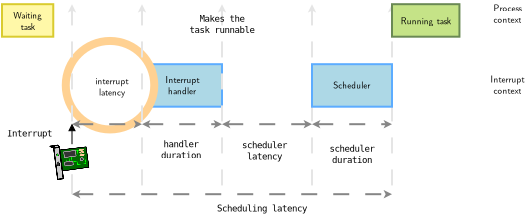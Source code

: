 <?xml version="1.0" encoding="UTF-8"?>
<dia:diagram xmlns:dia="http://www.lysator.liu.se/~alla/dia/">
  <dia:layer name="Background" visible="true" connectable="true" active="true">
    <dia:group>
      <dia:attribute name="meta">
        <dia:composite type="dict"/>
      </dia:attribute>
      <dia:attribute name="matrix"/>
      <dia:object type="Standard - Box" version="0" id="O0">
        <dia:attribute name="obj_pos">
          <dia:point val="7,11"/>
        </dia:attribute>
        <dia:attribute name="obj_bb">
          <dia:rectangle val="6.95,10.95;11.05,13.175"/>
        </dia:attribute>
        <dia:attribute name="elem_corner">
          <dia:point val="7,11"/>
        </dia:attribute>
        <dia:attribute name="elem_width">
          <dia:real val="4"/>
        </dia:attribute>
        <dia:attribute name="elem_height">
          <dia:real val="2.125"/>
        </dia:attribute>
        <dia:attribute name="border_width">
          <dia:real val="0.1"/>
        </dia:attribute>
        <dia:attribute name="border_color">
          <dia:color val="#5cacffff"/>
        </dia:attribute>
        <dia:attribute name="inner_color">
          <dia:color val="#add8e6ff"/>
        </dia:attribute>
        <dia:attribute name="show_background">
          <dia:boolean val="true"/>
        </dia:attribute>
      </dia:object>
      <dia:object type="Standard - Text" version="1" id="O1">
        <dia:attribute name="obj_pos">
          <dia:point val="9,11.937"/>
        </dia:attribute>
        <dia:attribute name="obj_bb">
          <dia:rectangle val="8.171,11.414;9.829,12.641"/>
        </dia:attribute>
        <dia:attribute name="text">
          <dia:composite type="text">
            <dia:attribute name="string">
              <dia:string>#Interrupt
handler#</dia:string>
            </dia:attribute>
            <dia:attribute name="font">
              <dia:font family="Latin Modern Sans" style="0" name="Courier"/>
            </dia:attribute>
            <dia:attribute name="height">
              <dia:real val="0.564"/>
            </dia:attribute>
            <dia:attribute name="pos">
              <dia:point val="9,11.937"/>
            </dia:attribute>
            <dia:attribute name="color">
              <dia:color val="#000000ff"/>
            </dia:attribute>
            <dia:attribute name="alignment">
              <dia:enum val="1"/>
            </dia:attribute>
          </dia:composite>
        </dia:attribute>
        <dia:attribute name="valign">
          <dia:enum val="3"/>
        </dia:attribute>
      </dia:object>
    </dia:group>
    <dia:object type="Standard - Ellipse" version="0" id="O2">
      <dia:attribute name="obj_pos">
        <dia:point val="3.188,9.838"/>
      </dia:attribute>
      <dia:attribute name="obj_bb">
        <dia:rectangle val="2.987,9.637;7.812,14.463"/>
      </dia:attribute>
      <dia:attribute name="elem_corner">
        <dia:point val="3.188,9.838"/>
      </dia:attribute>
      <dia:attribute name="elem_width">
        <dia:real val="4.425"/>
      </dia:attribute>
      <dia:attribute name="elem_height">
        <dia:real val="4.425"/>
      </dia:attribute>
      <dia:attribute name="border_width">
        <dia:real val="0.4"/>
      </dia:attribute>
      <dia:attribute name="border_color">
        <dia:color val="#ffd192ff"/>
      </dia:attribute>
      <dia:attribute name="aspect">
        <dia:enum val="2"/>
      </dia:attribute>
    </dia:object>
    <dia:object type="Standard - Line" version="0" id="O3">
      <dia:attribute name="obj_pos">
        <dia:point val="3.5,17.5"/>
      </dia:attribute>
      <dia:attribute name="obj_bb">
        <dia:rectangle val="3.45,17.288;19.55,17.712"/>
      </dia:attribute>
      <dia:attribute name="conn_endpoints">
        <dia:point val="3.5,17.5"/>
        <dia:point val="19.5,17.5"/>
      </dia:attribute>
      <dia:attribute name="numcp">
        <dia:int val="1"/>
      </dia:attribute>
      <dia:attribute name="line_color">
        <dia:color val="#868686ff"/>
      </dia:attribute>
      <dia:attribute name="line_width">
        <dia:real val="0.1"/>
      </dia:attribute>
      <dia:attribute name="line_style">
        <dia:enum val="1"/>
      </dia:attribute>
      <dia:attribute name="start_arrow">
        <dia:enum val="22"/>
      </dia:attribute>
      <dia:attribute name="start_arrow_length">
        <dia:real val="0.2"/>
      </dia:attribute>
      <dia:attribute name="start_arrow_width">
        <dia:real val="0.2"/>
      </dia:attribute>
      <dia:attribute name="end_arrow">
        <dia:enum val="22"/>
      </dia:attribute>
      <dia:attribute name="end_arrow_length">
        <dia:real val="0.2"/>
      </dia:attribute>
      <dia:attribute name="end_arrow_width">
        <dia:real val="0.2"/>
      </dia:attribute>
      <dia:attribute name="dashlength">
        <dia:real val="0.8"/>
      </dia:attribute>
    </dia:object>
    <dia:object type="Standard - Text" version="1" id="O4">
      <dia:attribute name="obj_pos">
        <dia:point val="1.37,14.461"/>
      </dia:attribute>
      <dia:attribute name="obj_bb">
        <dia:rectangle val="0.357,14.232;2.382,14.69"/>
      </dia:attribute>
      <dia:attribute name="text">
        <dia:composite type="text">
          <dia:attribute name="string">
            <dia:string>#Interrupt#</dia:string>
          </dia:attribute>
          <dia:attribute name="font">
            <dia:font family="Inconsolata" style="48" name="Courier"/>
          </dia:attribute>
          <dia:attribute name="height">
            <dia:real val="0.564"/>
          </dia:attribute>
          <dia:attribute name="pos">
            <dia:point val="1.37,14.61"/>
          </dia:attribute>
          <dia:attribute name="color">
            <dia:color val="#000000ff"/>
          </dia:attribute>
          <dia:attribute name="alignment">
            <dia:enum val="1"/>
          </dia:attribute>
        </dia:composite>
      </dia:attribute>
      <dia:attribute name="valign">
        <dia:enum val="2"/>
      </dia:attribute>
    </dia:object>
    <dia:object type="Standard - Line" version="0" id="O5">
      <dia:attribute name="obj_pos">
        <dia:point val="3.5,14"/>
      </dia:attribute>
      <dia:attribute name="obj_bb">
        <dia:rectangle val="3.45,13.788;7.05,14.212"/>
      </dia:attribute>
      <dia:attribute name="conn_endpoints">
        <dia:point val="3.5,14"/>
        <dia:point val="7,14"/>
      </dia:attribute>
      <dia:attribute name="numcp">
        <dia:int val="2"/>
      </dia:attribute>
      <dia:attribute name="line_color">
        <dia:color val="#868686ff"/>
      </dia:attribute>
      <dia:attribute name="line_width">
        <dia:real val="0.1"/>
      </dia:attribute>
      <dia:attribute name="line_style">
        <dia:enum val="1"/>
      </dia:attribute>
      <dia:attribute name="start_arrow">
        <dia:enum val="22"/>
      </dia:attribute>
      <dia:attribute name="start_arrow_length">
        <dia:real val="0.2"/>
      </dia:attribute>
      <dia:attribute name="start_arrow_width">
        <dia:real val="0.2"/>
      </dia:attribute>
      <dia:attribute name="end_arrow">
        <dia:enum val="22"/>
      </dia:attribute>
      <dia:attribute name="end_arrow_length">
        <dia:real val="0.2"/>
      </dia:attribute>
      <dia:attribute name="end_arrow_width">
        <dia:real val="0.2"/>
      </dia:attribute>
      <dia:attribute name="dashlength">
        <dia:real val="0.8"/>
      </dia:attribute>
    </dia:object>
    <dia:group>
      <dia:attribute name="meta">
        <dia:composite type="dict"/>
      </dia:attribute>
      <dia:attribute name="matrix">
        <dia:connections>
          <dia:connection handle="0" to="O6" connection="8"/>
        </dia:connections>
      </dia:attribute>
      <dia:object type="Standard - Box" version="0" id="O6">
        <dia:attribute name="obj_pos">
          <dia:point val="0,8"/>
        </dia:attribute>
        <dia:attribute name="obj_bb">
          <dia:rectangle val="-0.05,7.95;2.613,9.675"/>
        </dia:attribute>
        <dia:attribute name="elem_corner">
          <dia:point val="0,8"/>
        </dia:attribute>
        <dia:attribute name="elem_width">
          <dia:real val="2.563"/>
        </dia:attribute>
        <dia:attribute name="elem_height">
          <dia:real val="1.625"/>
        </dia:attribute>
        <dia:attribute name="border_width">
          <dia:real val="0.1"/>
        </dia:attribute>
        <dia:attribute name="border_color">
          <dia:color val="#d9cb2fff"/>
        </dia:attribute>
        <dia:attribute name="inner_color">
          <dia:color val="#fff8a8ff"/>
        </dia:attribute>
        <dia:attribute name="show_background">
          <dia:boolean val="true"/>
        </dia:attribute>
      </dia:object>
      <dia:object type="Standard - Text" version="1" id="O7">
        <dia:attribute name="obj_pos">
          <dia:point val="1.281,8.812"/>
        </dia:attribute>
        <dia:attribute name="obj_bb">
          <dia:rectangle val="0.548,8.199;2.015,9.426"/>
        </dia:attribute>
        <dia:attribute name="text">
          <dia:composite type="text">
            <dia:attribute name="string">
              <dia:string>#Waiting
task#</dia:string>
            </dia:attribute>
            <dia:attribute name="font">
              <dia:font family="Latin Modern Sans" style="0" name="Courier"/>
            </dia:attribute>
            <dia:attribute name="height">
              <dia:real val="0.564"/>
            </dia:attribute>
            <dia:attribute name="pos">
              <dia:point val="1.281,8.721"/>
            </dia:attribute>
            <dia:attribute name="color">
              <dia:color val="#000000ff"/>
            </dia:attribute>
            <dia:attribute name="alignment">
              <dia:enum val="1"/>
            </dia:attribute>
          </dia:composite>
        </dia:attribute>
        <dia:attribute name="valign">
          <dia:enum val="2"/>
        </dia:attribute>
      </dia:object>
    </dia:group>
    <dia:object type="Standard - Text" version="1" id="O8">
      <dia:attribute name="obj_pos">
        <dia:point val="25.346,8.363"/>
      </dia:attribute>
      <dia:attribute name="obj_bb">
        <dia:rectangle val="24.558,7.84;26.134,9.067"/>
      </dia:attribute>
      <dia:attribute name="text">
        <dia:composite type="text">
          <dia:attribute name="string">
            <dia:string>#Process 
context #</dia:string>
          </dia:attribute>
          <dia:attribute name="font">
            <dia:font family="Latin Modern Sans" style="0" name="Courier"/>
          </dia:attribute>
          <dia:attribute name="height">
            <dia:real val="0.564"/>
          </dia:attribute>
          <dia:attribute name="pos">
            <dia:point val="25.346,8.363"/>
          </dia:attribute>
          <dia:attribute name="color">
            <dia:color val="#000000ff"/>
          </dia:attribute>
          <dia:attribute name="alignment">
            <dia:enum val="1"/>
          </dia:attribute>
        </dia:composite>
      </dia:attribute>
      <dia:attribute name="valign">
        <dia:enum val="3"/>
      </dia:attribute>
    </dia:object>
    <dia:object type="Standard - Text" version="1" id="O9">
      <dia:attribute name="obj_pos">
        <dia:point val="25.346,11.912"/>
      </dia:attribute>
      <dia:attribute name="obj_bb">
        <dia:rectangle val="24.442,11.39;26.25,12.617"/>
      </dia:attribute>
      <dia:attribute name="text">
        <dia:composite type="text">
          <dia:attribute name="string">
            <dia:string>#Interrupt 
context #</dia:string>
          </dia:attribute>
          <dia:attribute name="font">
            <dia:font family="Latin Modern Sans" style="0" name="Courier"/>
          </dia:attribute>
          <dia:attribute name="height">
            <dia:real val="0.564"/>
          </dia:attribute>
          <dia:attribute name="pos">
            <dia:point val="25.346,11.912"/>
          </dia:attribute>
          <dia:attribute name="color">
            <dia:color val="#000000ff"/>
          </dia:attribute>
          <dia:attribute name="alignment">
            <dia:enum val="1"/>
          </dia:attribute>
        </dia:composite>
      </dia:attribute>
      <dia:attribute name="valign">
        <dia:enum val="3"/>
      </dia:attribute>
    </dia:object>
    <dia:object type="Standard - Text" version="1" id="O10">
      <dia:attribute name="obj_pos">
        <dia:point val="5.5,12"/>
      </dia:attribute>
      <dia:attribute name="obj_bb">
        <dia:rectangle val="4.68,11.477;6.32,12.704"/>
      </dia:attribute>
      <dia:attribute name="text">
        <dia:composite type="text">
          <dia:attribute name="string">
            <dia:string>#interrupt
latency#</dia:string>
          </dia:attribute>
          <dia:attribute name="font">
            <dia:font family="Latin Modern Sans" style="0" name="Courier"/>
          </dia:attribute>
          <dia:attribute name="height">
            <dia:real val="0.564"/>
          </dia:attribute>
          <dia:attribute name="pos">
            <dia:point val="5.5,12"/>
          </dia:attribute>
          <dia:attribute name="color">
            <dia:color val="#000000ff"/>
          </dia:attribute>
          <dia:attribute name="alignment">
            <dia:enum val="1"/>
          </dia:attribute>
        </dia:composite>
      </dia:attribute>
      <dia:attribute name="valign">
        <dia:enum val="3"/>
      </dia:attribute>
    </dia:object>
    <dia:object type="Standard - Text" version="1" id="O11">
      <dia:attribute name="obj_pos">
        <dia:point val="8.947,15.274"/>
      </dia:attribute>
      <dia:attribute name="obj_bb">
        <dia:rectangle val="8.047,14.763;9.848,15.785"/>
      </dia:attribute>
      <dia:attribute name="text">
        <dia:composite type="text">
          <dia:attribute name="string">
            <dia:string>#handler
duration#</dia:string>
          </dia:attribute>
          <dia:attribute name="font">
            <dia:font family="Inconsolata" style="48" name="Courier"/>
          </dia:attribute>
          <dia:attribute name="height">
            <dia:real val="0.564"/>
          </dia:attribute>
          <dia:attribute name="pos">
            <dia:point val="8.947,15.14"/>
          </dia:attribute>
          <dia:attribute name="color">
            <dia:color val="#000000ff"/>
          </dia:attribute>
          <dia:attribute name="alignment">
            <dia:enum val="1"/>
          </dia:attribute>
        </dia:composite>
      </dia:attribute>
      <dia:attribute name="valign">
        <dia:enum val="2"/>
      </dia:attribute>
    </dia:object>
    <dia:object type="Standard - Text" version="1" id="O12">
      <dia:attribute name="obj_pos">
        <dia:point val="13.131,15.329"/>
      </dia:attribute>
      <dia:attribute name="obj_bb">
        <dia:rectangle val="12.119,14.818;14.144,15.84"/>
      </dia:attribute>
      <dia:attribute name="text">
        <dia:composite type="text">
          <dia:attribute name="string">
            <dia:string>#scheduler
latency#</dia:string>
          </dia:attribute>
          <dia:attribute name="font">
            <dia:font family="Inconsolata" style="48" name="Courier"/>
          </dia:attribute>
          <dia:attribute name="height">
            <dia:real val="0.564"/>
          </dia:attribute>
          <dia:attribute name="pos">
            <dia:point val="13.131,15.195"/>
          </dia:attribute>
          <dia:attribute name="color">
            <dia:color val="#000000ff"/>
          </dia:attribute>
          <dia:attribute name="alignment">
            <dia:enum val="1"/>
          </dia:attribute>
        </dia:composite>
      </dia:attribute>
      <dia:attribute name="valign">
        <dia:enum val="2"/>
      </dia:attribute>
    </dia:object>
    <dia:object type="Standard - Text" version="1" id="O13">
      <dia:attribute name="obj_pos">
        <dia:point val="17.5,15.5"/>
      </dia:attribute>
      <dia:attribute name="obj_bb">
        <dia:rectangle val="16.488,14.989;18.512,16.011"/>
      </dia:attribute>
      <dia:attribute name="text">
        <dia:composite type="text">
          <dia:attribute name="string">
            <dia:string>#scheduler
duration#</dia:string>
          </dia:attribute>
          <dia:attribute name="font">
            <dia:font family="Inconsolata" style="48" name="Courier"/>
          </dia:attribute>
          <dia:attribute name="height">
            <dia:real val="0.564"/>
          </dia:attribute>
          <dia:attribute name="pos">
            <dia:point val="17.5,15.367"/>
          </dia:attribute>
          <dia:attribute name="color">
            <dia:color val="#000000ff"/>
          </dia:attribute>
          <dia:attribute name="alignment">
            <dia:enum val="1"/>
          </dia:attribute>
        </dia:composite>
      </dia:attribute>
      <dia:attribute name="valign">
        <dia:enum val="2"/>
      </dia:attribute>
    </dia:object>
    <dia:object type="Standard - Text" version="1" id="O14">
      <dia:attribute name="obj_pos">
        <dia:point val="12.998,18.213"/>
      </dia:attribute>
      <dia:attribute name="obj_bb">
        <dia:rectangle val="10.973,17.985;15.023,18.442"/>
      </dia:attribute>
      <dia:attribute name="text">
        <dia:composite type="text">
          <dia:attribute name="string">
            <dia:string>#Scheduling latency#</dia:string>
          </dia:attribute>
          <dia:attribute name="font">
            <dia:font family="Inconsolata" style="48" name="Courier"/>
          </dia:attribute>
          <dia:attribute name="height">
            <dia:real val="0.564"/>
          </dia:attribute>
          <dia:attribute name="pos">
            <dia:point val="12.998,18.362"/>
          </dia:attribute>
          <dia:attribute name="color">
            <dia:color val="#000000ff"/>
          </dia:attribute>
          <dia:attribute name="alignment">
            <dia:enum val="1"/>
          </dia:attribute>
        </dia:composite>
      </dia:attribute>
      <dia:attribute name="valign">
        <dia:enum val="2"/>
      </dia:attribute>
    </dia:object>
    <dia:object type="Standard - Line" version="0" id="O15">
      <dia:attribute name="obj_pos">
        <dia:point val="3.5,15"/>
      </dia:attribute>
      <dia:attribute name="obj_bb">
        <dia:rectangle val="3.31,13.969;3.69,15.025"/>
      </dia:attribute>
      <dia:attribute name="conn_endpoints">
        <dia:point val="3.5,15"/>
        <dia:point val="3.5,14"/>
      </dia:attribute>
      <dia:attribute name="numcp">
        <dia:int val="1"/>
      </dia:attribute>
      <dia:attribute name="line_width">
        <dia:real val="0.05"/>
      </dia:attribute>
      <dia:attribute name="end_arrow">
        <dia:enum val="3"/>
      </dia:attribute>
      <dia:attribute name="end_arrow_length">
        <dia:real val="0.3"/>
      </dia:attribute>
      <dia:attribute name="end_arrow_width">
        <dia:real val="0.3"/>
      </dia:attribute>
    </dia:object>
    <dia:object type="Standard - Line" version="0" id="O16">
      <dia:attribute name="obj_pos">
        <dia:point val="3.5,8"/>
      </dia:attribute>
      <dia:attribute name="obj_bb">
        <dia:rectangle val="3.288,7.95;3.712,14.05"/>
      </dia:attribute>
      <dia:attribute name="conn_endpoints">
        <dia:point val="3.5,8"/>
        <dia:point val="3.5,14"/>
      </dia:attribute>
      <dia:attribute name="numcp">
        <dia:int val="1"/>
      </dia:attribute>
      <dia:attribute name="line_color">
        <dia:color val="#e5e5e5ff"/>
      </dia:attribute>
      <dia:attribute name="line_width">
        <dia:real val="0.1"/>
      </dia:attribute>
      <dia:attribute name="line_style">
        <dia:enum val="1"/>
      </dia:attribute>
      <dia:attribute name="start_arrow">
        <dia:enum val="22"/>
      </dia:attribute>
      <dia:attribute name="start_arrow_length">
        <dia:real val="0.2"/>
      </dia:attribute>
      <dia:attribute name="start_arrow_width">
        <dia:real val="0.2"/>
      </dia:attribute>
      <dia:attribute name="dashlength">
        <dia:real val="0.8"/>
      </dia:attribute>
    </dia:object>
    <dia:object type="Standard - Line" version="0" id="O17">
      <dia:attribute name="obj_pos">
        <dia:point val="7,8"/>
      </dia:attribute>
      <dia:attribute name="obj_bb">
        <dia:rectangle val="6.788,7.95;7.212,17.55"/>
      </dia:attribute>
      <dia:attribute name="conn_endpoints">
        <dia:point val="7,8"/>
        <dia:point val="7,17.5"/>
      </dia:attribute>
      <dia:attribute name="numcp">
        <dia:int val="1"/>
      </dia:attribute>
      <dia:attribute name="line_color">
        <dia:color val="#e5e5e5ff"/>
      </dia:attribute>
      <dia:attribute name="line_width">
        <dia:real val="0.1"/>
      </dia:attribute>
      <dia:attribute name="line_style">
        <dia:enum val="1"/>
      </dia:attribute>
      <dia:attribute name="start_arrow">
        <dia:enum val="22"/>
      </dia:attribute>
      <dia:attribute name="start_arrow_length">
        <dia:real val="0.2"/>
      </dia:attribute>
      <dia:attribute name="start_arrow_width">
        <dia:real val="0.2"/>
      </dia:attribute>
      <dia:attribute name="dashlength">
        <dia:real val="0.8"/>
      </dia:attribute>
    </dia:object>
    <dia:object type="Standard - Line" version="0" id="O18">
      <dia:attribute name="obj_pos">
        <dia:point val="11,8"/>
      </dia:attribute>
      <dia:attribute name="obj_bb">
        <dia:rectangle val="10.788,7.95;11.212,17.55"/>
      </dia:attribute>
      <dia:attribute name="conn_endpoints">
        <dia:point val="11,8"/>
        <dia:point val="11,17.5"/>
      </dia:attribute>
      <dia:attribute name="numcp">
        <dia:int val="1"/>
      </dia:attribute>
      <dia:attribute name="line_color">
        <dia:color val="#e5e5e5ff"/>
      </dia:attribute>
      <dia:attribute name="line_width">
        <dia:real val="0.1"/>
      </dia:attribute>
      <dia:attribute name="line_style">
        <dia:enum val="1"/>
      </dia:attribute>
      <dia:attribute name="start_arrow">
        <dia:enum val="22"/>
      </dia:attribute>
      <dia:attribute name="start_arrow_length">
        <dia:real val="0.2"/>
      </dia:attribute>
      <dia:attribute name="start_arrow_width">
        <dia:real val="0.2"/>
      </dia:attribute>
      <dia:attribute name="dashlength">
        <dia:real val="0.8"/>
      </dia:attribute>
    </dia:object>
    <dia:object type="Standard - Line" version="0" id="O19">
      <dia:attribute name="obj_pos">
        <dia:point val="15.5,8"/>
      </dia:attribute>
      <dia:attribute name="obj_bb">
        <dia:rectangle val="15.288,7.95;15.712,17.55"/>
      </dia:attribute>
      <dia:attribute name="conn_endpoints">
        <dia:point val="15.5,8"/>
        <dia:point val="15.5,17.5"/>
      </dia:attribute>
      <dia:attribute name="numcp">
        <dia:int val="1"/>
      </dia:attribute>
      <dia:attribute name="line_color">
        <dia:color val="#e5e5e5ff"/>
      </dia:attribute>
      <dia:attribute name="line_width">
        <dia:real val="0.1"/>
      </dia:attribute>
      <dia:attribute name="line_style">
        <dia:enum val="1"/>
      </dia:attribute>
      <dia:attribute name="start_arrow">
        <dia:enum val="22"/>
      </dia:attribute>
      <dia:attribute name="start_arrow_length">
        <dia:real val="0.2"/>
      </dia:attribute>
      <dia:attribute name="start_arrow_width">
        <dia:real val="0.2"/>
      </dia:attribute>
      <dia:attribute name="dashlength">
        <dia:real val="0.8"/>
      </dia:attribute>
    </dia:object>
    <dia:object type="Standard - Line" version="0" id="O20">
      <dia:attribute name="obj_pos">
        <dia:point val="19.5,8"/>
      </dia:attribute>
      <dia:attribute name="obj_bb">
        <dia:rectangle val="19.288,7.95;19.712,17.55"/>
      </dia:attribute>
      <dia:attribute name="conn_endpoints">
        <dia:point val="19.5,8"/>
        <dia:point val="19.5,17.5"/>
      </dia:attribute>
      <dia:attribute name="numcp">
        <dia:int val="1"/>
      </dia:attribute>
      <dia:attribute name="line_color">
        <dia:color val="#e5e5e5ff"/>
      </dia:attribute>
      <dia:attribute name="line_width">
        <dia:real val="0.1"/>
      </dia:attribute>
      <dia:attribute name="line_style">
        <dia:enum val="1"/>
      </dia:attribute>
      <dia:attribute name="start_arrow">
        <dia:enum val="22"/>
      </dia:attribute>
      <dia:attribute name="start_arrow_length">
        <dia:real val="0.2"/>
      </dia:attribute>
      <dia:attribute name="start_arrow_width">
        <dia:real val="0.2"/>
      </dia:attribute>
      <dia:attribute name="dashlength">
        <dia:real val="0.8"/>
      </dia:attribute>
      <dia:connections>
        <dia:connection handle="0" to="O23" connection="0"/>
      </dia:connections>
    </dia:object>
    <dia:group>
      <dia:attribute name="meta">
        <dia:composite type="dict"/>
      </dia:attribute>
      <dia:attribute name="matrix"/>
      <dia:object type="Standard - Box" version="0" id="O21">
        <dia:attribute name="obj_pos">
          <dia:point val="15.5,11"/>
        </dia:attribute>
        <dia:attribute name="obj_bb">
          <dia:rectangle val="15.45,10.95;19.55,13.175"/>
        </dia:attribute>
        <dia:attribute name="elem_corner">
          <dia:point val="15.5,11"/>
        </dia:attribute>
        <dia:attribute name="elem_width">
          <dia:real val="4"/>
        </dia:attribute>
        <dia:attribute name="elem_height">
          <dia:real val="2.125"/>
        </dia:attribute>
        <dia:attribute name="border_width">
          <dia:real val="0.1"/>
        </dia:attribute>
        <dia:attribute name="border_color">
          <dia:color val="#5cacffff"/>
        </dia:attribute>
        <dia:attribute name="inner_color">
          <dia:color val="#add8e6ff"/>
        </dia:attribute>
        <dia:attribute name="show_background">
          <dia:boolean val="true"/>
        </dia:attribute>
      </dia:object>
      <dia:object type="Standard - Text" version="1" id="O22">
        <dia:attribute name="obj_pos">
          <dia:point val="17.493,12.219"/>
        </dia:attribute>
        <dia:attribute name="obj_bb">
          <dia:rectangle val="16.588,11.696;18.398,12.359"/>
        </dia:attribute>
        <dia:attribute name="text">
          <dia:composite type="text">
            <dia:attribute name="string">
              <dia:string>#Scheduler#</dia:string>
            </dia:attribute>
            <dia:attribute name="font">
              <dia:font family="Latin Modern Sans" style="0" name="Courier"/>
            </dia:attribute>
            <dia:attribute name="height">
              <dia:real val="0.564"/>
            </dia:attribute>
            <dia:attribute name="pos">
              <dia:point val="17.493,12.219"/>
            </dia:attribute>
            <dia:attribute name="color">
              <dia:color val="#000000ff"/>
            </dia:attribute>
            <dia:attribute name="alignment">
              <dia:enum val="1"/>
            </dia:attribute>
          </dia:composite>
        </dia:attribute>
        <dia:attribute name="valign">
          <dia:enum val="3"/>
        </dia:attribute>
      </dia:object>
    </dia:group>
    <dia:group>
      <dia:attribute name="meta">
        <dia:composite type="dict"/>
      </dia:attribute>
      <dia:attribute name="matrix">
        <dia:connections>
          <dia:connection handle="0" to="O23" connection="8"/>
        </dia:connections>
      </dia:attribute>
      <dia:object type="Standard - Box" version="0" id="O23">
        <dia:attribute name="obj_pos">
          <dia:point val="19.5,8"/>
        </dia:attribute>
        <dia:attribute name="obj_bb">
          <dia:rectangle val="19.45,7.95;22.922,9.675"/>
        </dia:attribute>
        <dia:attribute name="elem_corner">
          <dia:point val="19.5,8"/>
        </dia:attribute>
        <dia:attribute name="elem_width">
          <dia:real val="3.372"/>
        </dia:attribute>
        <dia:attribute name="elem_height">
          <dia:real val="1.625"/>
        </dia:attribute>
        <dia:attribute name="border_width">
          <dia:real val="0.1"/>
        </dia:attribute>
        <dia:attribute name="border_color">
          <dia:color val="#6a8954ff"/>
        </dia:attribute>
        <dia:attribute name="inner_color">
          <dia:color val="#c5e387ff"/>
        </dia:attribute>
        <dia:attribute name="show_background">
          <dia:boolean val="true"/>
        </dia:attribute>
      </dia:object>
      <dia:object type="Standard - Text" version="1" id="O24">
        <dia:attribute name="obj_pos">
          <dia:point val="21.186,8.812"/>
        </dia:attribute>
        <dia:attribute name="obj_bb">
          <dia:rectangle val="19.954,8.481;22.419,9.144"/>
        </dia:attribute>
        <dia:attribute name="text">
          <dia:composite type="text">
            <dia:attribute name="string">
              <dia:string>#Running task#</dia:string>
            </dia:attribute>
            <dia:attribute name="font">
              <dia:font family="Latin Modern Sans" style="0" name="Courier"/>
            </dia:attribute>
            <dia:attribute name="height">
              <dia:real val="0.564"/>
            </dia:attribute>
            <dia:attribute name="pos">
              <dia:point val="21.186,9.004"/>
            </dia:attribute>
            <dia:attribute name="color">
              <dia:color val="#000000ff"/>
            </dia:attribute>
            <dia:attribute name="alignment">
              <dia:enum val="1"/>
            </dia:attribute>
          </dia:composite>
        </dia:attribute>
        <dia:attribute name="valign">
          <dia:enum val="2"/>
        </dia:attribute>
      </dia:object>
    </dia:group>
    <dia:object type="Standard - Text" version="1" id="O25">
      <dia:attribute name="obj_pos">
        <dia:point val="11,9"/>
      </dia:attribute>
      <dia:attribute name="obj_bb">
        <dia:rectangle val="9.537,8.489;12.463,9.511"/>
      </dia:attribute>
      <dia:attribute name="text">
        <dia:composite type="text">
          <dia:attribute name="string">
            <dia:string>#Makes the
task runnable#</dia:string>
          </dia:attribute>
          <dia:attribute name="font">
            <dia:font family="Inconsolata" style="48" name="Courier"/>
          </dia:attribute>
          <dia:attribute name="height">
            <dia:real val="0.564"/>
          </dia:attribute>
          <dia:attribute name="pos">
            <dia:point val="11,8.867"/>
          </dia:attribute>
          <dia:attribute name="color">
            <dia:color val="#000000ff"/>
          </dia:attribute>
          <dia:attribute name="alignment">
            <dia:enum val="1"/>
          </dia:attribute>
        </dia:composite>
      </dia:attribute>
      <dia:attribute name="valign">
        <dia:enum val="2"/>
      </dia:attribute>
    </dia:object>
    <dia:object type="Standard - Line" version="0" id="O26">
      <dia:attribute name="obj_pos">
        <dia:point val="7,14"/>
      </dia:attribute>
      <dia:attribute name="obj_bb">
        <dia:rectangle val="6.95,13.788;11.05,14.212"/>
      </dia:attribute>
      <dia:attribute name="conn_endpoints">
        <dia:point val="7,14"/>
        <dia:point val="11,14"/>
      </dia:attribute>
      <dia:attribute name="numcp">
        <dia:int val="2"/>
      </dia:attribute>
      <dia:attribute name="line_color">
        <dia:color val="#868686ff"/>
      </dia:attribute>
      <dia:attribute name="line_width">
        <dia:real val="0.1"/>
      </dia:attribute>
      <dia:attribute name="line_style">
        <dia:enum val="1"/>
      </dia:attribute>
      <dia:attribute name="start_arrow">
        <dia:enum val="22"/>
      </dia:attribute>
      <dia:attribute name="start_arrow_length">
        <dia:real val="0.2"/>
      </dia:attribute>
      <dia:attribute name="start_arrow_width">
        <dia:real val="0.2"/>
      </dia:attribute>
      <dia:attribute name="end_arrow">
        <dia:enum val="22"/>
      </dia:attribute>
      <dia:attribute name="end_arrow_length">
        <dia:real val="0.2"/>
      </dia:attribute>
      <dia:attribute name="end_arrow_width">
        <dia:real val="0.2"/>
      </dia:attribute>
      <dia:attribute name="dashlength">
        <dia:real val="0.8"/>
      </dia:attribute>
    </dia:object>
    <dia:object type="Standard - Line" version="0" id="O27">
      <dia:attribute name="obj_pos">
        <dia:point val="11,14"/>
      </dia:attribute>
      <dia:attribute name="obj_bb">
        <dia:rectangle val="10.95,13.788;15.55,14.212"/>
      </dia:attribute>
      <dia:attribute name="conn_endpoints">
        <dia:point val="11,14"/>
        <dia:point val="15.5,14"/>
      </dia:attribute>
      <dia:attribute name="numcp">
        <dia:int val="2"/>
      </dia:attribute>
      <dia:attribute name="line_color">
        <dia:color val="#868686ff"/>
      </dia:attribute>
      <dia:attribute name="line_width">
        <dia:real val="0.1"/>
      </dia:attribute>
      <dia:attribute name="line_style">
        <dia:enum val="1"/>
      </dia:attribute>
      <dia:attribute name="start_arrow">
        <dia:enum val="22"/>
      </dia:attribute>
      <dia:attribute name="start_arrow_length">
        <dia:real val="0.2"/>
      </dia:attribute>
      <dia:attribute name="start_arrow_width">
        <dia:real val="0.2"/>
      </dia:attribute>
      <dia:attribute name="end_arrow">
        <dia:enum val="22"/>
      </dia:attribute>
      <dia:attribute name="end_arrow_length">
        <dia:real val="0.2"/>
      </dia:attribute>
      <dia:attribute name="end_arrow_width">
        <dia:real val="0.2"/>
      </dia:attribute>
      <dia:attribute name="dashlength">
        <dia:real val="0.8"/>
      </dia:attribute>
    </dia:object>
    <dia:object type="Standard - Line" version="0" id="O28">
      <dia:attribute name="obj_pos">
        <dia:point val="15.5,14"/>
      </dia:attribute>
      <dia:attribute name="obj_bb">
        <dia:rectangle val="15.45,13.788;19.55,14.212"/>
      </dia:attribute>
      <dia:attribute name="conn_endpoints">
        <dia:point val="15.5,14"/>
        <dia:point val="19.5,14"/>
      </dia:attribute>
      <dia:attribute name="numcp">
        <dia:int val="2"/>
      </dia:attribute>
      <dia:attribute name="line_color">
        <dia:color val="#868686ff"/>
      </dia:attribute>
      <dia:attribute name="line_width">
        <dia:real val="0.1"/>
      </dia:attribute>
      <dia:attribute name="line_style">
        <dia:enum val="1"/>
      </dia:attribute>
      <dia:attribute name="start_arrow">
        <dia:enum val="22"/>
      </dia:attribute>
      <dia:attribute name="start_arrow_length">
        <dia:real val="0.2"/>
      </dia:attribute>
      <dia:attribute name="start_arrow_width">
        <dia:real val="0.2"/>
      </dia:attribute>
      <dia:attribute name="end_arrow">
        <dia:enum val="22"/>
      </dia:attribute>
      <dia:attribute name="end_arrow_length">
        <dia:real val="0.2"/>
      </dia:attribute>
      <dia:attribute name="end_arrow_width">
        <dia:real val="0.2"/>
      </dia:attribute>
      <dia:attribute name="dashlength">
        <dia:real val="0.8"/>
      </dia:attribute>
    </dia:object>
    <dia:object type="Standard - Line" version="0" id="O29">
      <dia:attribute name="obj_pos">
        <dia:point val="3.5,16.5"/>
      </dia:attribute>
      <dia:attribute name="obj_bb">
        <dia:rectangle val="3.45,16.451;3.55,17.55"/>
      </dia:attribute>
      <dia:attribute name="conn_endpoints">
        <dia:point val="3.5,16.5"/>
        <dia:point val="3.5,17.5"/>
      </dia:attribute>
      <dia:attribute name="numcp">
        <dia:int val="1"/>
      </dia:attribute>
      <dia:attribute name="line_color">
        <dia:color val="#e5e5e5ff"/>
      </dia:attribute>
      <dia:attribute name="line_width">
        <dia:real val="0.1"/>
      </dia:attribute>
    </dia:object>
    <dia:object type="Standard - Image" version="0" id="O30">
      <dia:attribute name="obj_pos">
        <dia:point val="2.372,15.015"/>
      </dia:attribute>
      <dia:attribute name="obj_bb">
        <dia:rectangle val="2.372,15.015;4.372,16.795"/>
      </dia:attribute>
      <dia:attribute name="elem_corner">
        <dia:point val="2.372,15.015"/>
      </dia:attribute>
      <dia:attribute name="elem_width">
        <dia:real val="2"/>
      </dia:attribute>
      <dia:attribute name="elem_height">
        <dia:real val="1.779"/>
      </dia:attribute>
      <dia:attribute name="draw_border">
        <dia:boolean val="false"/>
      </dia:attribute>
      <dia:attribute name="keep_aspect">
        <dia:boolean val="true"/>
      </dia:attribute>
      <dia:attribute name="file">
        <dia:string>##</dia:string>
      </dia:attribute>
      <dia:attribute name="inline_data">
        <dia:boolean val="true"/>
      </dia:attribute>
      <dia:attribute name="pixbuf">
        <dia:composite type="pixbuf">
          <dia:attribute name="data">
            <dia:data>iVBORw0KGgoAAAANSUhEUgAAB/YAAAcVCAYAAACZXjjpAAAABHNCSVQICAgIfAhkiAAAIABJREFU
eJzs3XucnAV99/3PNXvMnrIJyWYPyWbDqZaCB5STKOIJLSKotAiJiqWCeEDAR6voU8F6Kz7W3orF
E8WCiPYuVVut2moFLXiCRrQWLHpXQCRhQxIgCTltNjvPH1cWNsnOZHfn8Jtr5vN+va7X7iSbmS9k
szs73+v3uxIkSao9CdAFLAK6gVZgAtgObALWA7vC0kmSJEmSJEmSJFVREh1AktSwuoEVwMiUt5Pv
H7zn94tZA/wPcBfwU+A24DdAvhJhJUmSJEmSJEmSoljsS5IqpYO9y/p93y6swGP+Fvgm8GXgVmB3
BR5DkiRJkiRJkiSpqiz2JUlz1Q4MM31pPwL0BeWatAb4HPAZ4KHgLJIkSZIkSZIkSXNmsS9JKqQF
WEbh4n4wKNds7QI+D3wIuC84iyRJkiRJkiRJ0qxZ7EtS42oCllJ4Vf4QkIuJVhG7gE8C7wceC84i
SZIkSZIkSZI0Yxb7klS/csAAhYv7ZUBzTLRQDwMXATdFB5EkSZIkSZIkSZoJi31Jyq6E9Dr2hVbl
LwdaY6Jlwk3AG3F6X5IkSZIkSZIk1TiLfUmqXQlwEHuX9fu+Py8iWB25D3gl8J/RQSRJkiRJkiRJ
kgqx2JekWL0UXpU/AnTFxGoo24CVwNeig0iSJEmSJEmSJE3HYl+SKquL/cv6qe/3xsTSPiaAC4G/
iQ4iSZIkSZIkSZK0L4t9SSrNPPYv66e+PSgmlubozcCno0NIkiRJkiRJkiRNZbEvScW1AcMUXpW/
JCiXKudc4IboEJIkSZIkSZIkSZMs9iU1uhZgKYWL+0H8WtloxoGXAjdHB5EkSZIkSZIkSQLLKkn1
rwkYovCq/KVALiaaatgW4NnAXdFBJEmSJEmSJEmSLPYlZV0O6KdwcT8MNMdEUx3oBTZFh5AkSZIk
SZIkSY3NYl9SrUuAxRRelb8caIuJpgbh90pJkiRJkiRJkhTKskJStARYyN5l/b7vd0QEk/b4FPCW
6BCSJEmSJEmSJKlxWexLqob5FF6VPwJ0x8SSZuxo4GfRISRJkiRJkiRJUmOy2JdUDl1MP2k/+f6C
kFRSefUCm6JDSJIkSZIkSZKkxmOxL2km5pFey36E6afuFwXlkqrpG8DpQD46iCRJkiRJkiRJaiwW
+5IAWoFhCq/K7w/KJdWatwMfiw4hSZIkSZIkSZIai8W+1FgS4FDgROBZwFF7bg/g1wNpJiaAk4Af
RgeRJEmSJEmSJEmNwyJPqn9NwPOAPwJOA5bFxpEybw1wNPBwdBBJkiRJkiRJktQYLPal+jUAXAic
BywNziLVm+8CLwV2RweRJEmSJEmSJEn1ryk6gKSyGwE+AlwPvADoiQwj1amD97z9fmQISZIkSZIk
SZLUGJzYl+pHL/A+4K1AS3AWqRHkgVOBf40OIkmSJEmSJEmS6pvFvlQfzgI+ASyJDiI1mEeAZwAP
RAeRJEmSJEmSJEn1KxcdQFJJeoG/A/4eS30pwkLgH4DW6CCSJEmSJEmSJKl+NUUHkDRnTwNuAZ4b
HURqcEOkJ9n8S3QQSZIkSZIkSZJUnyz2pWw6A/gW0BcdRBIAxwG/Au6KDiJJkiRJkiRJkupPEh1A
0qydD3wGL6Uh1ZqtwDHAf0cHkSRJkiRJkiRJ9cViUMqWNwHX4L9dqRZ1Al/e81aSJEmSJEmSJKls
XMUvZcdrgWujQ0gqajGwHPjH6CCSJEmSJEmSJKl+WOxL2fBC4B9wUl/KgqcCDwE/jQ4iSZIkSZIk
SZLqQxIdQNIBHQysBhZEB5E0Y2PAiaT/diVJkiRJkiRJkkpisa9G0g0sArqANmAC2A5sAtYDu+Ki
FdQB/Ah4WnQQSbP2W+Bo4JHoIJIkSZIkSZIkKdss9lUvOoFlwNI9b5dNc7vnAPexBvgf4C7SFdq3
Ab8B8pWJfEAJcD3wuqDHl1S6bwBnkJ5IJEmSJEmSJEmSNCcW+8qCeaQFfbHSvlJr6n8LfBP4MnAr
sLtCjzOdC4FPV/HxJFXGZcCHo0NIkiRJkiRJkqTssthXtDZgiOLT9ovC0u1tDfA54DPAQxV+rONI
Nwa0VPhxJFXeBPAi4HvRQSRJkiRJkiRJUjZZ7KuSWoBBpi/tJ39tSVi6udsFfB74EHBfBe6/j/RS
AEsrcN+SYjwMPANYGx1EkiRJkiRJkiRlj8W+5qoJGGD6tfiTtweo78+xXcAngfcDj5XpPpuB7wDP
L9P9SaodtwEvAMajg0iSJEmSJEmSpGyp59JVc5cjnaQvdD37ZaSlfVNUwBrzMHARcFMZ7uvDwLvK
cD+SatNH8N+4JEmSJEmSJEmaJYv9xpMAiyle2g+RTo5rdm4C3sjcp/dfBXylfHEk1ahXAF+LDiFJ
kiRJkiRJkrLDYr++JMBBTL8Wf+r7rVEBG8R5wHWz/DO/B/wH0F3+OJJqzBhwBPCb6CCSJEmSJEmS
JCkbLPazIwF6KXw9+8m386ICai//DJw+w4/tAm4nLfokNYa1wKHA9uggkiRJkiRJkiSp9lns144e
pi/tp/5aZ1g6zVUHxYu7BPg74NXViSOphvwbcEp0CEmSJEmSJEmSVPss9qujk8LXs5+83ROWTpV2
CHBvgd+7GPh4FbNIqi1XAO+PDiFJkiRJkiRJkmqbxX7p5rH/Nez3Le4XhKVTrXg58I19fu25wC1A
c/XjSKohLwG+Ex1CkiRJkiRJkiTVLov94tqAIQqX9suAg8LSKWs+CFwO7AYGgDuB/tBEkmrFADAa
HUKSJEmSJEmSJNWmRi72W4BBpl+LP3n0haVTvfoucC7w98BzgrNIqi1NwER0CEmSJEmSJEmSVHvq
tdhvJp1+LHQ9+2Wkk9L1+t8vScqe9XhCmSRJkiRJkiRJmkYWi+0caSlfrLQfIJ18lCQpS/5f0st2
SJIkSZIkSZIkPaHWiv0csJjp1+JP3h4inciXJKkePQP4eXQISZIkSZIkSZJUOyKK/XnAUcAfAIcA
IzxZ2i8FWgMySZJUSxYDG6JDSJIkSZIkSZKk2lCNYr8JOBH4Q+CFpJOITtxLklTYncDxwK7oIJIk
SZIkSZIkKV4li/2nAX8KvBroq+DjSJJUjz4JvDU6hCRJkiRJkiRJilfuYj8BXg68E3hOme9bkqRG
80bgmugQkiRJkiRJkiQpVjmL/VOAD5Ou2pckSaUbB14A3BYdRJIkSZIkSZIkxSlHsb8c+GvSSX1J
klRe64FjgN9GB5EkSZIkSZIkSTFyJfzZhHRF8N1Y6kuSVCmLgX8COqODSJIkSZIkSZKkGHMt9nuB
rwCfwaJBkqRKezpwHeW9hI4kSZIkSZIkScqIpjn8mcOBW4DnlDmLJEkq7A+AXcBt0UEkSZIkSZIk
SVJ1zbbYPwH4HrC0AlkkSVJxLwB+DvwqOogkSZIkSZIkSaqe2az0fT7wDaCjQlkkSdKBPU56ot1d
0UEkSZIkSZIkSVJ1zLTYPxH4Dpb6kiTVgnuBY4GN0UEkSZIkSZIkSVLl5WbwMX+Ak/qSJNWSg4G/
B5qjg0iSJEmSJEmSpMprOsDvHwR8DxioQhZJkjRzBwO9wL9GB5EkSZIkSZIkSZVVrNjPAV8FnlWl
LJIkaXaOAx4EfhYdRJIkSZIkSZIkVU6xVfz/D/CSagWRJElz8mngxOgQkiRJkiRJkiSpcpICv34E
6fRfaxWzSJKkuXmYdMPO76KDSJIkSZIkSZKk8ptuYj8BPoulviRJWdEH/BPQER1EkiRJkiRJkiSV
33TF/jnAc6odRJIkleRo4HMU3sYjSZIkSZIkSZIyqmmf263APwK9AVkkSVJpjgR2Aj+IDiJJkiRJ
kiRJkspn34n984CRgBySJKk8Pgi8PDqEJEmSJEmSJEkqn6nrepuAXwGHBGWRJGXfBuA+4P593m4E
vgwMRwVrMFuA44FfRgeRJEmSJEmSJEmlm1rsvxz4elQQSVImPMrepf2+7z9e5M/+AXAH0FG5eJri
f4BjSf/OJEmSJEmSJElShk0t9r+Oq3slqdE9TlrUTzd1fz+wqcT7fy1wQ4n3oZn7N+BUYDw6iCRJ
kiRJkiRJmrvJYv8gYBRoDswiSaq87RQu7e8HHgHypTzA3Xff3bpp06bhlpaWkVwut2J8fHykqalp
ZGJiYkUulxv50Ic+NPDVr361lIfQ7HwMeHt0CEmSJEmSJEmSNHeTxf55wOcig0iSymKM/VfkT327
nhKL+yuuuKL5JS95ydKWlpYVExMTI7lcbkWSJCP5fH5FPp8fSZJkiL03wuwdcGyM8847j3vuuaeU
GJqdPwGujw4hSZIkSZIkSZLmZrJ4+SrwysggkqQZGQceoPDU/SgwUcoD3HTTTU1LliwZ7OrqGhkf
H1+RJMlILpebLO1X5PP5pUmSNJXyGGvXrmXVqlVs2bKllLvRzI0BJwM/Ds4hSZIkSZIkSZLmIAGa
gA1Ab3AWSVJayj9I4eJ+DbC7lAfI5/O5n/3sZ/07duwYaWtr229VPjAMtJTyGDNx66238va3uyG+
ikaBZ5F+DkmSJEmSJEmSpAxJgKOAX0QHkaQGkQfWUnhV/oPArpIeIJ9PfvGLXyzetWtXoVX5y4G2
Uh6jXK6++mquv/766BiNZDVwErA9OogkSZIkSZIkSZq5BDgP+Fx0EEmqI+t4sqy/n72L+weAnaXc
eT6fT26++eaFCxYsGNm1a9eKXC6376r8kSRJ5pX0X1Alu3fv5k1vehN33nlndJRG8kXgtaQnmUiS
JEmSJEmSpAxIgP8NXBodRJIyZCOFV+X/FthW6gN873vf6+3s7Bxpamrab1X+nuK+u9THqBUbN25k
5cqVbNy4MTpKI3kX8JHoEJIkSZIkSZIkaWYS4BvAy6KDSFINeYy9y/p9399S6gN87Wtf6x4aGhrZ
Z1X+SD6fX5EkyQjQW+pjZMmdd97JhRdeyMTERHSURpEHTgO+FR1EkiRJkiRJkiQdWAL8AjgqOogk
VdFW0qK+0NT9Y6U+wOrVqzt27dq1PEmSQqvyDyr1MerNDTfcwCc+8YnoGI1kM3AccE90EEmSJEmS
JEmSVFwCPAT0RweRpDLazvTXt5/8tY2UeH3x6667rv3QQw8d7ujo2G9VPrAC6Cvl/hvRxMQE73jH
O7j11lujozSSX5OW+yWfzCJJkiRJkiRJkionIS3A2qODSNIsjJFey/5+pp+6f5gSi/vVq1e3AMO5
XG5kYmLiiVX5kxP3wGAp96/pbd68mVe84hVs3rw5Okoj+TbpJXl2RweRJEmSJEmSJEnTSyix/JKk
CtgNPEDhVfkPASVdjP2KK65oPv3004d27ty5orW1dSSfz++7Kn8IyJXyGJqbe+65h9e85jXRMRrN
XwHviA4hSZIkSZIkSZKmZ7EvKcIEsIbCxf0aYLyUB7jpppuaFi9ePNDd3T2Sz+dXJEmy16r8fD6/
LEmSplIeQ5XzxS9+kY997GPRMRrNucAN0SEkSZIkSZIkSdL+EtKV1i3RQSTVtQ+yd3n/IOnXnjnL
5/PJT3/60/4iq/KX49e2zMrn8xxzzDHRMRrNTuAk4I7oIJIkSZIkSZIkaW8J8AiwIDqIpLr0A+AF
wK7Z/sF8Pp/cdttti5qbm1e0tbU9sSp/srwHlidJ0l72xKoZ27dv57nPfW50jEbzEPAsYG10EEmS
JEmSJEmS9KQE+BVweHQQSXVnFDiatCjcTz6fT7797W8vWLRo0bSr8oERoKNqaVWTbr/9dt7ylrdE
x2g0dwDPA3ZEB5EkSZIkSZIkSakEuAV4fnQQSXVlHHj+6tWr/2v37t0jTU1N+63K31Pmd0cHVe17
z3vew3e+853oGI3mC8C5QD46iCRJkiRJkiRJSov9a4E/jQ4iqX688Y1vfPD888/vxMt8qEye9axn
RUdoRO8A/io6hCRJkiRJkiRJghzwy+gQkurHKaecwhve8IalWOqrjH7yk59ER2hEHwFeEh1CkiRJ
kiRJksqsGVgKHAU8C3ga6SWC50WGkg4kIV3Df0t0EEnZd/DBB3P99dfT0dERHUV1aMOGDbz0pS+N
jtFoNgHHAr+ODiJJkiRJkiRJM9QDLAeG9zkmf22IdPh5Og8CPwd+CHwH+BleslQ1IgG6gcco/Aks
SQfU0dHBF77wBZYvXx4dRXXsl7/8Ja973euiYzSaXwHHkZb8kiRJkiRJkhSpCRikcGk/DMwv4+Pd
B3weuAZ4qIz3K81asuft7aQTeZI0J3/5l3/J85///OgYagC33HILf/ZnfxYdo9F8Czgd2B0dRJIk
SZIkSVJd66Z4ab+UtNyvtjHgc8AHsOBXkMli/wrg8sAckjLs3HPP5aKLLoqOoQby+c9/nr/+67+O
jtFoPgK8KzqEJEmSJEmSpMzKAQMULu2HgQVh6WbmcdJO9SochFKVTRb7Tye9RoQkzcoxxxzD1Vdf
TVNTxAlyalT5fJ7LL7+cb33rW9FRGs1rgC9Gh5AkSZIkSZJUkzopXtovBVrC0pXXbcBK4MHoIGoc
yZS3/w38XmAWSRnT19fHjTfeyMKFC6OjqAGNjY1x/vnnc/fdd0dHaSQ7gOcCq6ODSJIkSZIkSaqq
HLCEwqX9MHBQWLoY64BXAD+JDqLGkEx5/13Ah6OCSMqW5uZmrr32Wo488sjoKGpg69ev57WvfS0b
NmyIjtJI1gDH4HWkJEmSJEmSpHrSASyjcHG/DGgNS1e7tpOW+9+JDqL6N7XYXww8ALQHZZGUIZdd
dhlnnnlmdAyJu+66iwsuuICxsbHoKI3kJ8DJwM7gHJIkSZIkSZIOLAH6KFzaLwcWhaXLvh3AHwLf
D86hOpfsc/sa4PyIIJKy47TTTuPyyy8nSfb9EiLF+OY3v8nll18eHaPRXA+cB+SDc0iSJEmSJEmN
rp0np+2nK+2XAW1h6RrDJuB44J7oIKpf+7ZyK4BfA80BWSRlwOGHH851111HW5vPAVRbPv7xj3Pj
jTdGx2g0bwU+GR1CkiRJkiRJqmMJ6TR9odJ+mHQaX/H+m/Qyplujg6g+TTduezXwlmoHkVT7uru7
ufHGGxkaGoqOIu1nYmKCiy++mB//+MfRURrJLtKzUO+MDiJJkiRJkiRlVBuwlP1L+6nFvZfRzo5P
kg5ESWU3XbG/mHRqv7fKWSTVuKuuuooTTzwxOoZU0ObNm3n961/PAw88EB2lkdwDPIP0OlKSJEmS
JEmSnpQACyk+bd8flk6VkAdOAG6PDqL6U+gC2RcAn61mEEm17YILLuCCCy6IjiEd0P3338+5557L
1q1uO6qiDwHvjQ4hSZIkSZIkVVkrMETh0n4Y6AhLpyg/AZ5NWvJLZVOo2M8Ba/AsIdWg1tZW+vr6
6Ovro7+/nyVLlrBkyRL6+vr4+c9/zg033BAdse48+9nP5uMf/zi5XC46ijQjP/zhD7nkkkvI533e
VCW7gKOAX0UHkSRJkiRJksokId1uXay0H6Bw16bGdirwL9EhVF+KfbFZBrjLWFXV3NxMX1/fE0X9
kiVLnijvJ28vWLCAJCn8qXvvvffyjne8w1XcZTI4OMiNN95IT09PdBRpVm644QY+8YlPRMdoJF8D
XhEdQpIkSZIkSZqhFtJp+0Kl/TDQFZZOWfdd4MXRIVRfDnQW0WaguxpB1BB2A2uB3+05Hpzy/u+A
B2+//fYfNTU1jZT6QFu3buX9738/t9xyS6l31dBaW1v527/9W57ylKdER5FmLZ/P8773vY9/+RdP
iqyi44A7okNIkiRJkiRJpNP2xUr7QdIN1lKlHALcGx1C9eNAxf65wPVVyKHG8E/AR4EfUeC6Infc
ccd3c7ncC8vxYPl8ni996UtcddVVTExMlOMuG8773vc+Tj/99OgY0pzt3LmT888/n1/+8pfRURqF
U/uSJEmSJEmqhmbSYr5Yce8aWkV7D3BldAjVj+YD/P4/A+Mz+DhpJl6x51gNfAz4B9LrMj8hl8vd
C5Sl2E+ShFWrVnHEEUfw7ne/m40bN5bjbhvGq171Kkt9ZU4+n2fLli2sXbuWtWvXsmbNGhYvXhwd
q5GcARwK/E90EEmSJEmSJGVaD8VL+yGgKSydNDMvw2JfZXSgiX1Ip6zPqHQQNaS1wNXANcBGgNWr
V7+bCnyR27hxI5dddhl33nlnue+6Lh1xxBFce+21tLa2RkeR9rNt27YnivupBf5DDz3EmjVr2Lp1
a3TERvdR4J3RISRJkiRJklSzmoABCpf2w6Rr9KWsGyc9SWV7dBDVh5kU+y8DvlHpIGpo24EbgKtW
r159JHBTJR5k9+7dXH311XzhC1+oxN3Xjfnz5/PFL36R/v7+6ChqUGNjYzz00EN7lfZTS/zHHnss
OqKKGwWWArujg0iSJEmSJClEF8VL+6W4KVqN43jg9ugQqg8zKfZzwK9IV+tKFdXb2/ujD3zgA88+
/vjjSZKZfHrO3i233MIVV1zBtm3bKnL/WfepT32KY489NjqG6tju3btZt27dXlP2U6fu169fHx1R
pXshcEt0CEmSJEmSJJVdDuincGm/HFgQlk6qPZ8FLowOofow0+b0fNJ16VJVrFixgnPOOYdTTz2V
9vb2st//Aw88wDvf+U5+85vflP2+s+zNb34z5513XnQMZdzExAQbNmwouC5/dHSUiYmJ6JiqrKuA
S6JDSJIkSZIkadY6gWUULu2XAi1h6aRsqswkqxrOTD+R2oB7gJHKRZH2N3/+fM4880z+6I/+iL6+
vrLe9/bt27nyyiv51re+Vdb7zaqenh6++93vksvloqOoxuXzeR577LH9rm0/WeCPjo4yNjYWHVOx
7gF+PzqEJEmSJEmS9pID+ph+2n7y9kFh6aT6ZbGvspjNJ9I5wJcqFUQqpqmpiVNOOYVzzjmHI444
omz3m8/n+cpXvsJHP/pRxsfHy3a/WfT973+frq6u6BiqEY8//vi017efLPK3b98eHVG1rx9YFx1C
kiRJkiSpgcxj+mn7ydvLgNawdFLjsthXWczmEykBbgWeU6Es0ow87WlPY9WqVZx88sllmy6/6667
eNe73sW6dY3ZQX3605/mmGOOiY6hKtqxY8d+q/KnFvlbtmyJjqjsOx345+gQkiRJkiRJdSIBFlN4
Rf7wnt+XVHtyQD46hLJvtmeIHAH8DM/oUg0YHBzk1a9+NWeccUZZJs0fe+wx3vve93L77beXIV12
vPjFL+bKK6+MjqEy27VrF6OjowXX5T/yyCPREVX//hz4X9EhJEmSJEmSMqKddKK+UGk/THrZZEnZ
swjYGB1C2TeX1Q/vBD5S7iDSXHV0dHD66adz9tlns3Tp0pLua2JigmuuuYZrr722TOlq3+rVq6Mj
aA4mJiZ4+OGHC67LX79+Pfm8JwAq1JeAVdEhJEmSJEmSakBCWuwVK+2XhKWTVGknAD+JDqHsm0ux
nwP+FXhxmbNIJUmShJNOOomVK1dy9NFHkyRzv2TJD37wA9797nezY8eOMiasPbfddhvz5s2LjqFp
5PN5Nm7cOO317desWcPo6Ci7d++OjikV8yPgxOgQkiRJkiRJVdAGLKVwaT8M+EKs1LheC9wYHULZ
N9fmcxGwmvQbk1RzDj/8cFauXMkpp5xCa+vcrhyxdu1aLrjgAkZHR8ucrjZ89atfZXh4ODpGw8rn
82zevHnaNfmTx9jYWHRMqRT3AyuiQ0iSJEmSJJUoARZSvLTvZ+59i6T6937giugQyr5SvtEcCfwQ
6ClTFqnsFi5cyFlnncWZZ57JggULZv3nx8bGuPTSS7n99tsrkC7ONddcw9FHHx0do+5t27Ztv+J+
6u1t27ZFR5QqaQs+R5AkSZIkSbWvFRiicGk/DHSGpZNUD74IvCY6hLKv1DPIngt8G1fIqMa1trZy
6qmnsnLlSg4++OBZ//lPf/rTfO5zn6tAsur75Cc/yXHHHRcdoy6MjY3tN2U/tbjftGlTdEQpmmeq
S5IkSZKkSAnQS/Fp+0F8DUNSZd0BWMyoZOX4ZvUi4OtY7isjjj/+eFauXMkJJ5xAksz8n8Btt93G
pZdeWsFklXf99ddz5JFHRsfIjPHxcdatW1dwXf6GDRuiI0q1zh+KJUmSJElSJbWQFvOFSvvlQFdY
OklKPQIcFB1C2VeuF9xPBP4ZmP2ucynIihUrOOecc3jZy15GW1vbjP7M6Ogop512WoWTVcY3v/lN
lixZEh2jpkxMTLBhw4b9CvvJIn/dunVMTExEx5SyzGJfkiRJkiSVYj7FS/tBIBeWTpJm7iDSgl+a
s3K+4P57pOX+YWW8T6ni5s+fz5lnnslZZ53FokWLDvjxExMTPO95z2P79u1VSFe61tZWbrvtNpqa
mqKjVF0+n+fRRx+ddl3+2rVrGR0dZdeuXdExpXp2FHBXdAhJkiRJklSTmoEBCpf2w0BPWDpJKq9j
gf+IDqFsK/ckXS9wHfCKMt+vVHHNzc285CUvYdWqVRx++OEH/PibbrqJj3zkI1VINndvf/vbWbly
ZXSMitqyZcteZf2+x44dO6IjSo3sSuA90SEkSZIkSVKIboqX9kNA400jSWpUq4AvRYdQtlViRW4C
XAD8FdBZgfuXKu6Zz3wmq1at4jnPeQ65XOFNTlu3buWFL3wh4+PjVUx3YE1NTdx88810dWX/8lHb
t2+f9vr2k7cff/zx6IiSCvsV8JToEJIkSZIkqeyagH72L+2nFve9YekkqfZcDvxFdAhlWyWvfTsM
fAI4o4KPIVXUsmXLOOecczjttNPo6Ogo+HF333035557bhWTFXbddddx1FFHRceYsbGxMUZHR/e7
vv1kcf/oo49GR5RUmkOAe6NDSJIkSZKkWekCllF42n4p6Sp9SdLMfAF4XXQIZVsli/1JLwT+P+CZ
VXgsqSK6u7t55Stfyatf/WqWLFlS8OPuvPNOLrjggiome9I111zD0UcfHfLYxezevZt169ZNO3W/
du1a1q9fTz6fj44pqXLOB66NDiFJkiRJkp6QA5ZQuLQfBhaGpZOk+vTJyAT6AAAgAElEQVQT4ITo
EMq2ahT7k49zKvAu4LlVekyp7HK5HC960YtYuXIlRx55ZMGPe+SRR3jve9/Lf/zHf1Q0z7HHHssH
P/hBFixYUNHHKWZiYoKNGzfuVdxPnbpft24du3fvDssnKdx1wHnRISRJkiRJaiAdFF6PP0w6id8S
lk6SGtMGYHF0CGVbtYr9qZ4JXAKcjat6lGFPfepTWbVqFSeffDJNTU0FP27t2rVcddVV3HzzzWV5
3FNOOYW3ve1t9Pf3l+X+DiSfz7Np06b9rm8/Wdw/9NBDjI2NVSWLpEz6BfC06BCSJEmSJNWJHNBH
4dJ+GFgUlk6SVMwC4LHoEMquiGJ/0iDwZuBC4KDAHFJJBgYGOPvssznjjDPo6uo64Mdv2bKFf//3
f+fHP/4x//Vf/8XatWun/bilS5fy1Kc+lRNOOIGTTjqJzs7Ockd/wtatW/e7tv3UY9u2bRV7bEl1
b4x0UsDVHZIkSZIkHdg80on6YtP2bWHpJEmleBbw0+gQyq7IYn/SPOA1pFP8RwRnkeaso6ODM844
g7PPPpuhoaHoOHvZuXMna9euLbguf/PmzdERJdU3n7BKkiRJkpS+Hr+Y4tP2fWHpJEmVdg7wf6JD
KLtqodiflAAvJi34/zA4izRnSZJw8skns3LlSp7+9KeTJJX/ZzY+Ps7o6Oh+6/In39+4cWPFM0hS
Ee8BrowOIUmSJElShbUDSylc2g/v+RhJUmP6c+B/RYdQdtVSsT/VU4CLgXNJJ/qlTPr93/99Vq5c
yYte9CJaWlrmfD8TExOsX79+2jX5a9asYf369UxMTJQxuSSV1T8Br4wOIUmSJElSCRLSS8oWK+37
w9JJkrLg88Dro0Mou2q12J+0ELgAeCtQW7vNpVlYvHgxZ511FmeeeSY9PT37/X4+n+fRRx/dr7if
vD06Osr4+HhAckkqi3uBQ6JDSJIkSZJURCtPTttPV9oPAx1h6SRJ9eBHwInRIZRdtV7sT2oBzgQu
BY4NziKVZOHChZx00km0trbuVeTv3LkzOpokVVJWnnNIkiRJkupPAiygcGm/nHTa3p9dJUmV9DCw
JDqEsitrT1QS4HjSgv9MIBcbR5IkzVDWnnNIkiRJkrKjhXTj63TF/eTtzrB0kiQ9aT6wOTqEsinL
L7IvB95Cuqp/fnAWSZJUXJafc0iSJEmS4iSkr/8WK+0H8edOSVI2HA38LDqEsqkenux0Aa8HLgYO
jY0iSZIKaAV2RYeQJEmSJNWcZtJivlBpPwx0h6WTJKm8Xg3cFB1C2VQPxf6kHPAy4BLgBcFZJEnS
3g4B7o0OIUmSJEmquh4KX9d+mHSFvpdclSQ1ivcCH4oOoWxqjg5QRhPAP+85nkpa8K8inRCUJEmx
RrDYlyRJkqR600Q6bV+otB/Gy6hKkuaqlXRv99TjjtBE5eD2cc1ZPRX7U/0COA+4DLgQeDPQF5pI
kqTGtiI6gCRJkiRp1ropXtovJS33JUmanQToZP/ifuox3ejuQ8DvqpSxMiz2NWf1WuxPWge8H/gw
cDZwKfC00ESSJDUmi31JkiRJqi05YIDCpf0wsCAsnSQp21pITw8rVNp3MLcLscwn68X+YdEBlF31
XuxP2gl8HrgBeB5pwf9y0vOBJElS5Y1EB5AkSZKkBtNJ8dJ+KWntIknS7CSkxfzUon7fEr9SF8ru
qdD9Vk8/6f+hx6ODKHsapdiflAe+v+c4FLiIdGV/V1wkSZIaghP7kiRJklQ+OWAJhUv7YeCgsHSS
pGxrpvi0fSdzm7Yvh/lBj1tehwD/GR1C2ePEOvSSlvtvI30CLEmSym8tMBQdQpIkSZIyogNYRuHi
fhmVm4WUJNW7qdP20xX4bXHRDmgT8PfRIUr2x8CXo0MoexptYn86jwH/G/gEcAbpmv4TQxNJklR/
BoF2YEd0EEmSJEkKlgB9FC7tlwOLwtJJkrKtmcKT9pNH1LR9OXSTfifNRwcpyaHRAZRNFvtPGge+
suc4BrgYeDX+P5IkqVyGgV9Hh5AkSZKkCmvnyWn76Ur7ZdT2LKQkqZbte237fY/2uGhVkSMt9zdH
BymJxb7mxFX8xQ0BbwYuBBYGZ5EkKeteCnw7OoQkSZIklSAhnaYvVNoPk07jS5I0e00UX5Hfuedj
Gt23gAejQ5Tk34GTo0Moeyz2Z6YDeA1wCfD7wVkkScqqNwGfiQ4hSZIkSUW0AUvZv7SfWtzX+yyk
JKlS5jH9lP1kie93mJn5IXB3dIiSrCUdLpZmxTXzM7MNuAb4G+AU0oL/paGJJEnKnpHoAJIkSZIa
WkK6lbPYtH1/WDpJUrblKDxpPzltbytXHj3RAUo2SPoZsTU6iLLFLyGzkyddIfxt4AjgbcDrSM+x
kiRJxa2IDiBJkiSprrWSTr8VKu2HSTdzSpI0e+0UnrSfnLZ3T3Z1zI8OUBYHA/8VHULZ4peY0h0E
XAC8lfQMG0mSNL07gOOiQ0iSJEnKpATopXhpP4Cvd0qS5mJy2r7Y4ahs7XgMuCk6RMleBfxjdAhl
i1+GSrcRuBL4KPDHwKXAs0ITSZJUm5zYlyRJklRIC+m0faHSfpi0VpEkafamm7afeszDU8OypJv0
7ysfHaQkh0UHUPZY7JfPLuBLwN8BzwYuIT3bJhcZSpKkGrKY9Eelx6ODSJIkSaq6XoqX9oP4Opok
aS5ypFcrL7Qiv5P09DHVjybSv9st0UFKcmh0AGWPxX755YEf7jlGSFf0nw/0BGaSJKlWLAfujg4h
SZIkqayaSYv5YsW9r41JkuamjeLT9h04bd+I5mOxr4bjl7rq6AZeD1wMHBIbRZKkUC8HvhEdQpIk
SdKs9FC8tB8inZ2TJGl2Evaetp86aT95OG2v6fwA+GV0iJI8CCyLDqFscWK/OrYAfw18CngZ6Zr+
54cmkiQpxkh0AEmSJEl7aQIGKFzaD5Ou0ZckafZaKT5t34kjqJqb7O8CWgrMA7ZHB1F2WOxX127g
63uOp5NO8K8k/dYmSVIjWBEdQJIkSWowXRQv7Zfia4SSpLnYd9p+usP2Q5UyPzpAWRyMly3VLPik
Pc7PgT8BLgMuBN4MLA5NJElS5Y1EB5AkSZLqSA7op3BpvxxYEJZOkpRtLRRfkd9B+p1IilAfxf6h
WOxrFiz2440CVwAfBs4hXdP/1MhAkiRVkBP7kiRJ0sx1kl57tVBpvxSvPCxJmqtC0/aTJb7T9qpl
3dEByuKw6ADKFov92rEDuA64Hng+acF/Gl5dRpJUXyz2JUmSpFQO6GP6afvJ2weFpZMkZVszhSft
J69t77S9sqyJ9HP58eggJTk0OoCyxWK/9uSBW/YchwFvI13Z3xkZSpKkMundczwWHUSSJEmqsHlM
P20/eXsZzkJKkuaqg8KT9l1AW1w0qWrmY7GvhuI0eDb0Am8ALiL9wU+SpCx7BvDz6BCSJElSCRJg
MYVX5A/v+X1JkmZvctq+0NFJOq0sNbrbgP+ODlGSB0ifO0ozYrGfLc3AK4BLgWcHZ5Ekaa5eCfxT
dAhJkiSpiHbSifpCpf0wzkJKkuZqHoVX5HeRfheSdGC/AH4SHaIkedL9GzuigygbXMWfLePAl/cc
xwKXAH+Mf4+SpGxZER1AkiRJDS0BFlG8tF8Slk6SlG2T1/0utCLfaXupfHqiA5QsIX2tNNt7B1Q1
FsLZdQewEvgz4C3AG4EFoYkkSZqZkegAkiRJqmttwFIKl/bDpLOSkiTN3jyKr8n3O4xUPfOjA5TF
oVjsa4Ys9rPvQeAy4APAa0mn+J8SmkiSpOKc2JckSdJcJcBCipf2/Xj5SUnSXOQoPGk/OW1vqyLV
ju7oAGVxWHQAZYffgurHNuCzwN8ApwCX7nkrSVKtsdiXJElSIa3AEIVL+2HSWkWSpNlr58DT9p4a
JmVHM+kzw63RQUpyaHQAZYfFfv2ZAP51z/EHwMWkk/ztkaEkSZpihPTH5HxwDkmSJFVXAvRSfNp+
ECsVSdJc7DttP91hIyLVn/lY7Kth+INSY1gEvBF4CzAQnEWSJIDFwIboEJIkSSqrFtJivlBpv5y0
VpEkafbaKLwi32l7qXHdCtwTHaIk9wEHR4dQNvhtrrG0An9Muqb/mcFZJEmN7RhgdXQISZIkzcp8
ipf2g6TzkpIkzU6OdJ12sWn7lrB0kmrZfwK3R4coyQTpqUlj0UFU+yz2G1MCnEha8L8Cf+iWJFXf
WcA/RIeQJEnSE5pJt/wVKu2HgZ6wdJKkbGul+LR9B7YVkubmPuDfokOU7CnAr6JDqPZ5RZnGlAd+
sOdYAVwEvIH0KZUkSdUwEh1AkiSpwXRTvLQfAprC0kmSsiuh8LR9957faw1LJ6nezY8OUBaHYrGv
GbDY133A24ErgNcDF+O1PCRJlbciOoAkSVIdaQL62b+0n1rc94alkyRlWwvTT9lPnbZ3J6ykKPWx
U+qw6ADKBot9TdoMfAL4JHAa6Zr+54UmkiTVM4t9SZKkmesCllF42n4pvsYjSZqLhLSYL1bcO20v
qZY1k34d2xYdpCSHRgdQNvhDn/a1G/januMZpBP8K0nPy5Qk7aOnp4fBwcG9jqGhIf7iL/6CjRs3
RserZSPRASRJkmpEDlhC4dJ+GFgYlk6SlG0tTL8e32l7SfVkPhb7aggW+yrmZ6Tr+d8NvGnPsTgy
kCRV27x5854o6wcGBhgaGtqrxO/q6pr2z5144ol8/etfr3LaTBkhnQvIB+eQJEmqtA4Kr8cfJp3E
92R6SdLcFLq2/eTRFhdNkqpmPvBQdIiSWOxrRiz2NROjwOXAlaTT+5cAR4UmkqQyaWlpeaKwn1rc
T97u7e0lSZJZ3+/g4GAF0taVdtLJtNHoIJIkSSXIAX0ULu2HgUVh6SRJ2dZM8Wn7Tpy2lySAnugA
JRshPdl3V3AO1TiLfc3GDuBvgeuAF5AW/KeFJpKkA8jlcvT390+7Ln9gYIBFixaRy5X/p2CL/RlZ
gcW+JEmqbfNIJ+qLTds7CylJmpsOik/bt8dFk6RMyX6x30Ra7v/f4ByqcRb7mos8cPOe43DgbcCf
kD4VlaSqW7x48X6l/eT7S5YsoampqeqZhoaGqv6YGTQC/Dg6hCRJalgJ6eXmik3b94WlkyRl23TT
9lOPTtIaR5JUuvnRAcriUCz2dQAW+yrVr4G3An8OvAG4iHRiQZLKpre3t2BxPzAwQGtra3TE/QwM
DERHyIIV0QEkSVJdaweWUri0H8ZZSEnSXM1j+vX4TttLUvVlf2If0mJfKspiX+XyKPCXwMeAV5Gu
6T8hNJGkzOjs7NzvGvdTj46O7C0EWbRoES0tLeza5WWRirDYlyRJc5UAB1G8tO8PSydJyrYmik/b
d+G0vSTVkhbSndLbooOU5LDoAKp9Fvsqt3Hgpj3HcaQF/x/jU12pobW1tT0xXT9Z3E8t8ru7u0mS
JDpmWeVyOQYGBnjggQeio9SykegAkiSpZrXy5LT9dKX9MF4OTpI0V+0Un7afFxdNkjRHPWS92Hdi
Xwdksa9Kuh04B/gz4C3Am6iXhSiS9tLU1MTAwMB+6/Ini/uFCxfWXXE/E4ODgxb7xTmxL0lSY0qA
BRQu7ZeTTts33hNISVLpchSesu8mvba9r4pLUv2ZD4xGhyiJxb4OyKcwqobfAe8GPgSsBC4FDg9N
JGlWkiShr6+v4Lr8vr4+crlcdMyaMzg4GB2h1g2TbnTZHR1EkiSVVQswxPTF/eTtzrB0kqRsmzpt
P90xD08Nk6RGlP2x0hWkve14dBDVLot9VdNm4DPANcAfkhb8LwxNJOkJCxcu3K+4n7zd399PS0tL
dMTMsdg/oBZgkPQEMEmSlA0J6SxMsdJ+ECsVSdJc5EhP/ZpuPf7k4SvakqTpzI8OULJm0p+pfhMd
RLXLp0GKMAF8c8/xVOASYBXpNRQlVUhPT89eU/ZTi/vBwUHa29ujI9Ydi/0ZGcFiX5KkWtJMWswX
Ku2HSesWSZJmr43CK/KdtpcklSL7E/uQruO32FdBFvuK9gvgPOAy4E3Am4HFoYmkjJo3b95+pf3U
211dXdERG47F/oysAG6LDiFJUgPpofB17YdJV+h7jSVJ0uxNTtsXW5PvMkBJUqXUT7H/7egQql0W
+6oV64ArgA8DK0nX9B8ZGUiqNS0tLU9M109X3Pf29pIkntZeSyz2Z2RFdABJkupIE+m0faHSfph6
WFApSYrRSuFJ+y6gA6ftJUlxWkk3v2yPDlKSw6IDqLZZ7KvW7AD+FrgOeCFpwX9qaCKpSnK5HP39
/Xtd437qsWjRInI5h6eyZMGCBbS3t7Njx47oKLVsJDqAJEkZ0k3x0n4pabkvSdLsJBx42t6LaEqS
al0PWS/2D40OoNpmsa9alQe+u+d4CnAJ8DrS862kzFq8ePFexf3kNe6Hhobo6+ujudkvy/UkSRIG
Bwe59957o6PUMif2JUlK5YABCpf2w8CCsHSSpGxrYe/p+n2PDrwQiyQp++aT7ofOLot9FWWDpCy4
B7gQeC/wRuCtpC94STWnt7d3v+vcTxb3AwMDtLZ6enujsdg/oJHoAJIkVUknxUv7pXjlYUnSXCSk
xXyhFflO20uSGkVPdICSHUza3Y5HB1FtsthXlmwEPgR8FDiLdE3/0aGJ1HA6Ojr2mrbfd11+R0dH
dETVmMHBwegItW4ZaYmxKzqIJEklyAFLKFzaDwMHhaWTJGVbM8Wn7Ttx2l6SJEgn9rOthfT10vui
g6g2Wewri8aAG4EvAs8lLfjPID0/WSpJa2vrXtP2+07fd3d3kyR+qmnmLPYPKEc6oeiTVUlSLesg
fXGlUHG/DGchJUlzNXXafroCvy0umiRJmZL9iX1I1/H7WqmmZbGvLMsDt+45DgHeBpxH+iOPNK2m
pib6+/unnbYfGhpi4cKFFvcqK4v9GVmBT1YlSXESoI/Cpf1yYFFYOklStjVTeNJ+8nDaXpKk8sj+
xD6kxf6/RYdQbbLYV734DXAxcDnwp6Ql/3BoIoVIkoS+vr5pr3E/ODhIX18fuZw/Mat6LPZnZEV0
AElSXWvnyWn76Ur7ZTgLKUmaq32vbb/v0R4XTZKkhtNK+r13R3SQkhwWHUC1y2Jf9eYx4K+Aq4A3
AJ+OjaNKWLhwYcF1+f39/bS0tERHlJ5gsT8jI9EBJEmZlZBO0xcq7YdJp/ElSZq9JoqvyO/c8zGS
JKl29JD1Yv/Q6ACqXRb7qlfjwGeBv8TV/JnT09Oz15T9vkd7u6e7Kzu6u7vp7Oxk69at0VFqmRP7
kqRC2oCl7F/aTy3ufXIoSZqbeUw/ZT9Z4vsdRpKk7JkPPBwdoiQW+yrIYl/1LA/cDxwZnEP7aG9v
32vafuq6/IGBAbq7u6MjSmWTJAlDQ0P8+te/jo5Sy0aiA0iSQiTAQopP2/eHpZMkZVuOwpP2k9P2
vjIqSVL9mR8doGSHkO4E2h0dRLXHp6+qd/dhsV91LS0tDAwMFLzOfW9vL0mSRMeUqmZgYMBivzgn
9iWpPrUCQxQu7YdJr0wsSdLstVN40n5y2t6XHiRJajw90QFK1kq6ue630UFUeyz2Ve/ujw5Qj3K5
HEuWLJn2GveDg4MsWrSIXC4XHVOqGUNDQ9ERat0g6arlndFBJEkzlgC9FC/tB7BSkSTNxeS0fbHD
VzUlSdJ0sl/sQ7qO32Jf+/EpsOrdfdEBsmrRokXTFvdDQ0P09fXR3OyXD2mmBgYGoiNkwXLAtQaS
VDtaSKftC5X2w6S1iiRJszfdtP3UYx6eGiZJkuYm+6v4IS32b44OodpjM6d6Z7F/AN3d3bzyla/c
b21+a2trdDSpbjixPyMrsNiXpGrqpXhpP0g6LylJ0uzkSK9fX2hFfifp6WOSJEmV0EY97AY9LDqA
apPFvurd/dEBat1FF13Eq171qugYUl1zYn9GRqIDSFIdaSYt5osV9/WxnFCSVH1tFJ+278Bpe0mS
FGs+8HB0iJIcGh1AtcliX/XOif0DWLt2bXQEqe45sT8jK6IDSFKG9FC8tB8CmsLSSZKyK2Hvafup
k/aTh9P2klR2SZLQ0dzKovYuFrR2sLC9k97WefS2dtDd2k5v6zw6m9voammjs6WNjuZWOppbac81
09bcQluumZZcEy25JppyOZpISJInz7KayOeZIM/4xG52TexmbGI3O8d3sX13emwbH+PxsR1sGd/J
5rHtbBrbzqM7t/HIzq1s3LGVDTse5+EdW9g0tp18Ph/4f0qaoR4s9lWXLPZV7zYBjwILooPUKot9
qfI6OjqYP38+mzZtio5Sy0aiA0hSjWgCBihc2g+TrtGXJGn2Wik+bd+J0/aSVEZtTc0MdMxnWddC
BjvmM9Axn8GOXha3dzHQMZ++jh4Wt3exqL2L9qbaP3Nq5+5xRrdtYu22Tfzu8UdYs+0xfvv4I9y/
eQO/2byee7dsYNv42P/P3p3Hx33f9b5//2bXaBmNNNpGlizbsuPEzuI4SZMmLW3SpkkablO6sRxa
KFwuXA6U0gu9LJflHi6nwDnQHrgFSgulcFjKKemhhaYlSdM0Tdrs++J4kReNbEmWrBntI82cPya2
ZWdGki2NPr/fb17Px2MeihxHeqePxprf7/37fL7WMYHSxL63bVPpgKOCdRC4C8U+asGAKPYrotgH
NkY6nabYXx4T+wBqRYOWL+03ies0AMDFOH/avtwrYpYOAHwpHopoS2NKW5pS2tLQqr6mlDY3tKj3
tVd7rPGcyXmviwZD2tzYqs2NrbqhY2vZ33NsalzPj2X07NgxPTV6VI+PHtaB7AiT/thY3j98LqbS
Nr6j1kHgLtwwQi04JGmPdQi3otgHNkY6ndZLL71kHcPN+qwDAMA6CEjqVOXSfrN44BQAcLHCWn5F
flyln0QAgHUVC4bV39SmS5o7taO5Q9ub2tXf1Kb+RLu64t4fC15vm+qT2lSf1G09u8782vjctL47
fFDfPr5f38rs02MjA8oXFg1Twvf88Z9mvyj2cR6KfdSCQ9YB3GxsbEwzMzOqq6uzjgL4Wjqdto7g
du0qzRdNWQcBgGXUS+pR5dJ+kzh5GABwsSpN258u8Zm2B4CqCjkB7Wju0O6Wbl3R0q3Lmru0qyWt
/qZ2BXw0dW8hGY3r9p7dur1ntyRpKj+nB4b26Z6jL+hrR5/XgeyIcUL4jvcn9qVSsf9N6xBwF4p9
1IIB6wBuNzQ0pK1by69OArA+KPZXpU/SC9YhANSsgEoPGZWbtj/9eatZOgCAt4VUedL+9Nn2TNsD
wIZpDMd0VapHV7Vs0p5Ur65s3aRdybSiQSqTjVAfjuqdvZfrnb2XS5JeGh/S3QNP60uHntRTJ4+y
th9rF1Ppoch56yBr0m8dAO7DTynUAib2V5DJZCj2gSqj2F+VPlHsA6ieOpWftj/9eY+YhQQAXKy4
Kk/aN0iK2kUDgFoXD0W0t22zrklt1t5Ur/a2bdYliQ45TOG7xqXJLl2a7NKv7rldr04M6+/3P6r/
vv9R7Zs4YR0NXpaQ5O1lENutA8B9KPZRCwasA7hdJpOxjgD4HsX+qmyxDgDAsxxJbaq8Ir/3tb8P
AMCFOz1tX+lVLylolg4AsITjONrR1K4bOrfp+vYtekP7Fl3e0q2gw1oUr9ieaNdv7L1Tv7H3Tn3n
xAF97uWH9I8HHtf0grdHr2GgSV4v9pnYx+tQ7KMWDFgHcDuKfaD6KPZXpc86AADXiqk0UV+ptO8V
s5AAgItVp8or8htU+ikEAHClSDCkvalevalzu27q7NcbO7epNVpvHQvr5MaObbqxY5v+8Pr36a/2
Paw/ef6bOpgbtY4Fr0hYB1izfpUGGTibAmdQ7KMWTEkaVunMVJRBsQ9UXzQaVUtLi8bGxqyjuBkT
+0BtciSltHxp32GWDgDgbUEtvyKfaXsA8JRYMKw3tG/RW9I79ObO7Xpj5zbFgmHrWKiy5mhcH738
bfrI7lv05YGn9XtP36NHRwasY8HtmqwDrFmdpLSkQesgcA+KfdSKAVHsV0SxD2yM7u5uiv3lUewD
/hSVtEmVS/telS5WAQC4cHVafk0+P2EAwNOCTkBXp3r1tk2X6pb0Tt1IkV/TAo6jH9iyRz+wZY/u
HXxJv/X4V/SdEwesY8GtvD+xL5Wm9in2cQbFPmrFIUnXWYdwK4p9YGN0dXXpueees47hZn3WAQBc
MEdSi5Yv7Ttf+30AAFyYgCpP2p+etufOFgD4Tk99Uu/o2aV39OzSLemdSkbj1pHgQm/rvlRv675U
Xzv6vH7l0bv1zMlj1pHgNv4p9r9lHQLuweUPasUh6wBuls1mNTk5qYaGBusogK91d3dbR3C7pEpv
uSesgwA4IyKpW5VL+16VahUAAC5cTCtP2/NoGAD4XsgJ6MbOfr2z93Ld0btbu5Jp60jwkNt7duu2
Tbv0+X2P6FcfvVvHZ7LWkeAWMZXuasxbB1mTfusAcBeKfdSKAesAbpfJZLRjxw7rGICvdXV1WUfw
gj5Jz1iHAGqEI6lZy0/bp0WlAgC4GOdP25d7cVcKAGpWczSu2zft0vf3XanbN+1SM1P5WAPHcfTj
l7xR7916tX7j8X/Rnzz/TS0UC9ax4AZNkkatQ6zJdusAcBcuoVArmNhfAcU+UH1M7K/KFlHsA+sl
rFIxX6m036xSrQIAwIWLqvKKfKbtAQBldMUTuqvvKr17yx69NX2JQk7AOhJ8pjEc0x/d8H79h/43
6Cce/ALr+eGHYp+JfZyDYh+1gmJ/BZlMxjoC4HvpNKvkVqHPOgDgIQktX9qnVZqXBADgwgRUOmhl
uWn7sFk6AICHpOub9b6te/XeLVfrxo5tchye+kL17W3brMfe/av67Se+qt97+h6m92tZwjrAmvWr
9Lhs0ToI3IFiH7XiiEp/8PHOsQKKfaD6Ojo65DiOikXehy1ji3UAwCVCkrpUubTvVem5cwAALlxE
y0/bx8XVMwDgorVG6/WB/mv1/q179ebO7ZT5MBEOBPU7175L72LBqikAACAASURBVNh0mX7k/s/p
6NS4dSRY8H6xXy+pU9KQdRC4A8U+asWcpIwk9mBXQLEPVF8kElFbW5uGh4eto7gZxT5qRaOWL+27
JQXN0gEAvMtR5Wn7xtf+XsQsHQDAp+qCYb17yx79cP91ekfPLtbswzXe1LVdT77n1/VD931W9w6+
ZB0HG80fIxH9otjHayj2UUsOiWK/Iop9YGOk02mK/eX1WQcA1kFQpaepzy/tlxb3zWbpAADeFlb5
Kful0/Z0KQCADeA4jm7q7NeP7bhB79u6V43hmHUkoKxUrEFfv+Mj+sXv/pP+2/P3s02zlvin2P+2
dQi4A8U+asmApJusQ7hVJpNRsVhkNRZQZel0Wk8//bR1DDfbIs6Ngvs1SOpR5Wn7TeJ9NgDgYjgq
FfPLFfdM2wMAjHXFE/rQjhv04Utu1PZEu3UcYFUCjqNP3vB+9Te16Rce/qIWiwXrSNgIcZUejM1b
B1mTfusAcA9uOKKWHLIO4GbT09OamJhQczMDhEA1pdNp6whu1yCpRdJJ6yCoWQFJHapc2veq9P9R
AAAuXFjl1+MzbQ8AcLmA4+ht3Zfq/7j0zXpX35UKsmofHvUfd71VbbFGffCBv9L84oJ1HGyEJnn9
TuN26wBwD4p91JIB6wBul8lkKPaBKqPYX5Ut8vrbbbhZXJXX4/eqNIkfNksHAPC2Smfbn35F7aIB
AHAxktG4PnzJjfqZy75P25rarOMA6+ID265RNBjSB+77C8r9WpCQ1+80MrGPMyj2UUuY2F9BJpPR
ZZddZh0D8LXu7m7rCF7QJ+lx6xDwpICkdlUu7XslpczSAQC8LaTlp+3rxbQ9AMA3Lk126SO7b9YH
d9yguiDPPsN/7uq7Sl94y4/rR+7/HGv5/a7JOsCa9YujS/Eain3UEor9FWQyGesIgO91dXVZR/CC
LdYB4Fp1Kk3ULzdtzywkAODixLX8tH3MLhoAABvBcRzdkt6pj13xdt3Ws8s6DlB1H9h2jU7MZPWR
h//ROgqqKWEdYM0aJbVJGrYOAnsU+6glxyQtSgpaB3Erin2g+jo6OhQIBFQo8CTwMij2a5Oj0kXK
ctP27WbpAADeVm7afumrXlwpAgBqVsgJ6D1br9bHr7pNe1p7rOMAG+rnd9+sl08d15+++C3rKKgW
70/sS9J2UexDFPuoLQuSjqq04hllUOwD1RcMBtXZ2cl/b8vrsw6AqohJ2qTKpX2vmIUEAFysOpVf
j8+0PQAAFQWdgH64/zr95t47ta2pzToOYObTN/2wnj55VI+cOGgdBdXg/Yl9qbSO/zvWIWCPYh+1
5pAojCoaHBy0jgDUhHQ6TbG/PCb2vceR1KrlS/tOs3QAAG8Lavlp+wYxbQ8AwAW6uXun/uv179VV
TOgDkqSH3/VxNX/+FzQxP2MdBestrlIbumAdZE36rQPAHSj2UWsGrAO42dDQkIrFohzHsY4C+Fo6
nbaO4HZ9KhXFReMcOCuis9P25Ur7XpUukwAAuHAxLT9tX2cXDQAAv+lrbNUf3fB+3dV3lXUUwHXu
vvVndPNX/9A6BqqhSdKYdYg12W4dAO5AsY9ac8g6gJvNz8/r5MmTSqVS1lEAX6PYX1FMUoek49ZB
aoQjKanKpf1mlabteeoLAHDhAqo8Zd+o0tn23JkAAKDqIsGQfumKW/XrV9+hWDBsHQdwpbemL9Hb
uy/Vvw++ZB0F6y0hrxf7TOxDEpfPqD0U+yvIZDIU+0CVUeyvSp8o9tdLWFK3yhf3pz+vN0sHAPC2
pdP25V514tEwAACMXd+xVZ978wd1WbLLOgrget945y8o9Bc/o8ViwToK1lPCOsCa9YsNpxDFPmrP
gHUAt8tkMrriiiusYwC+RrG/Klskfdc6hAc4Kl2aLFfap0WlAgC4GAGVHv0qtx7/9Iu7CgAAuFZd
MKzfue4ufXT3LRy9CVyA37rm+/X/PPY/rWNgPTVZB1izhKRWSaPWQWCLS3DUGib2V5DJZKwjAL5H
sb8qW6wDuERM0p7XXttVKukTkqKS2lQq7hvN0gEAvC2qyivymbYHAMDTrk716m/f+mFdypQ+cMF+
fc8d+s3H/0WFIsPRvuH9Yl8q3Ruk2K9xFPuoNUOS5iVFrIO4FcU+UH2pVErhcFj5fN46ipv1WQfY
II06d7r+LZI+YBkIAOATp6ftl1uTz/G6AAD4TsBx9ItXvF2/e+1dCgeC1nEAz/rlK9+hTzx9j3UM
rBfvr+KXSuv4H7EOAVsU+6g1BUmHVXqyCWVQ7APVFwgE1NXVpSNHjlhHcTM/TOwHJHXo3BX5m8/7
mDRLBwDwtogqT9o3SIqLaXsAAGpMKtagL7z1x3V7z27rKIDn/efr3k2x7ydxlRrRBesga9JvHQD2
KPZRiw6JYr+iwcFB6whATaDYX1GfdYBViEnq0evL+tMfe8SGGADAxXC08rQ9P2EAAMAS17b16Uu3
/rR66nl+HFgvPfVJHZ0at46B9eCotI5/zDrImlDsg2IfNWnAOoCbHT9+XIVCQYFAwDoK4Gvd3d3W
Edxus6SgpEWj7+9IalH5wv70xw6jbAAArwvr3On6819xlfa+AAAArMKPXfJG/flNP6JIkNv9wHr6
45t+SHd9/dPWMbBevF/sM7AKin3UpEPWAdxscXFRw8PD6uzstI4C+Fo6nbaO4HZhSV2SjlXp64ck
datyad+r0qwkAAAXxlGpmK+0Ip9pewAAsE6CTkC/94Yf0MeueLt1FMCX3rX5SusIWE9N1gHWjIl9
UOyjJlHsryCTyVDsA1VGsb8qW3TxxX6jlp+27xazkACAixHS8tP29eInDAAAqLp4KKK/u+UnKR4B
YLUS1gHWLKnShlFv7x3AmlDsoxYNWAdwu0wmo6uvvto6BuBrFPurskXSt8v8ekClNfhLp+vPL+45
VBAAcHGWTtuXK/CjdtEAAAAkqTVar6/e9h91fcdW6yiA7/U2tOjIJD2qL3i/2JdK6/i/Zx0Cdij2
UYuY2F9BJpOxjgD4HsX+qtys0nuV80v7HrHEGABwMUKqPGl/+sW0PQAAcLHu+mb9+x2/oEuTXdZR
gJpwe89u/flLD1rHwHrw/ip+qbSOn2K/hlHsoxaNSJpWaRYHZQwODlpHAHwvmUwqFotpdnbWOoqb
fei1FwAAq3P+2fbnv2J20QAAANaqr7FV9935i9ramLKOAtSMGzq2Uuz7Rb2koKRF6yBr0m8dALYo
9lGLiiqt47/MOIdrDQ0NWUcAfM9xHKXTaR08eNA6CgAA3hDU8ivyT9+kAQAA8KG+xlY9cOfHtLmx
1ToKUFP6E+3WEbBeHJWm9setg6wJxX6No9hHrTokiv2KmNgHNkZXVxfFPgAAp9Wp/JT96RKfaXsA
AFCjNtUndf+dv0ipDxhIRlj86yveL/a3WweALYp91KpD1gHcbGRkRPl8XuFw2DoK4Gvd3d3WEQAA
2BgBVZ60Pz1tz9UpAADA66RiDbr3zo9qC+v3ARMLBW/vbcd5EtYB1oyJ/RrHrRPUqgHrAG5WKBR0
4sQJbdq0yToK4GtdXV3WEQAAWB8xVZ60Pz1t75ilAwAA8KT6cFT/evvP6ZJEh3UUoGadmM1ZR8B6
arIOsGatkpLy+t4BXDSKfdQqJvZXkMlkKPaBKmNiHwDgCaen7Zd7cWUJAACwroJOQP/95p/QdW19
1lGAmvbiWMY6AtaT9yf2JWmbpMetQ8AGt19QqwasA7hdJsMbFqDamNgHALhCuWn7pa86MW0PAACw
wX73urv0rs1XWscAat63jr9qHQHryfsT+5K0XRT7NYtiH7WKif0VUOwD1cfEPgCg6gIqnV9faUV+
vaSwWToAAACU8YPbrtUvX/kO6xgAJH33xEHrCFhPDSpdJxesg6xJv3UA2KHYR60alzQhvyxeqYLB
wUHrCIDvNTY2qr6+XlNTU9ZRAABeFdXy0/ZxMW0PAADgIZcmu/S57/ugdQwYmZnLayw3q7HstE5N
zurU5KwmpuaUnZpTbmZek6+9pmbmNZtf0MzcgmbnFzSfX1B+saD8QkGLhYIWF89tLYPBgELBgEKB
gKKRkKLhoGKRkOLRsOrrImqoiyhRH33tFVNrIq53XLvN6H8Fdzk+k7WOgPXkqDS1f8o6yJpQ7Ncw
in3UsgFJ7LOqYGhoyDoC4HuO4yidTuvVV1npBQAow9G50/ZLJ+1Pv5i2BwAA8I26YFhffNtPKR6K
WEdBFWSn53R8bFLHT07q+Pikjo9Nanh8SsPjUxrNTmv01LSm5/JV+d6LhUXN5xdLn0zPVfx9oWBA
N+/Zog++g9vmpxWLResIWG/eL/a3WweAHYp91LJDotiviIl9YGNQ7ANADYto+Wn7ejFtDwAAUEM+
8YYf0O5k2joGLlKxWNTQyUkdHcnq6PCEjo1kdWwkq8HRnDKjWU3NVqe0Xw+J+qjuummnPnDzbrU3
11vHcY1PPXefdQRUg/f3ODOxX8Mo9lHLDlkHcLOTJ09qbm5O0WjUOgrga+k0F+wA4EvnT9uXezGI
BQAAgNe8NX2Jfn73zdYxsAr5hUUNHD+lg0OndDAzppGJaT1/cFjHRrNnp+I9wHEc7epr03vefKne
cV2/IqGgdSTX+Zv937OOgGrwfrHfptK/xYR1EGw8in3UsgHrAG43NDSkvr4+6xiAr1HsA4BHhbX8
ivy4pIBZOgAAAHhIXTCsv3jzj1rHQBkjp6a079iY9h0d1avHxrQ/M6bDx09pseDd9eyJ+qhuu65f
d920U9s3tVrHcbUnR49YR0A1NFkHWBfbJD1pHQIbj2IftYyJ/RVkMhmKfaDKKPYBwKUqTdufLvGZ
tgcAAMA6+ZU9t2tbU5t1jJp3fGxSLw6M6OWjo3rp8KheOTqqseyMdax1EQ4F9cZdm/TOG3boTZf3
Ksx0/or+yzPfULHo3Qc4sAx/FPvbRbFfkyj2Ucso9leQyWSsIwC+R7EPAAZCqjxpf/pse6btAQAA
sAH6Glv1S1feah2j5kzP5fX8wWE9PzCs5w4O64WBYd+U+KcFA4727kjr1mu36eY9W9RUz5GrF+Lz
+x6xjoBqaVDpmr9gHWRN+q0DwAbFPmrZgHUAt6PYB6qPYh8AqiCuypP2DZK4nwUAAACX+N3r3q1Y
MGwdw/eGT03p6f3H9dSrx/XMgePaf2xMBR9OY0dCQV27M6237tmit1zVp+aGmHUkT/r20Kt6YZx7
474VUOkegbdPqKfYr1EU+6hlk5JGJaWsg7jV4OCgdQTA9+rr69XU1KRsNmsdBQC84fS0faVXvSS2
SgIAAMADrmjdpB/adq11DF8aOTWlx1/J6LFXMnpy35AGR3O+Xave0linGy/v1Zuu6NX1l25SPMaD
Imv1h8/dax0B1ZaQ14v97dYBYINiH7VuQBT7FQ0NDVlHAGpCd3c3xT4AnFanyivyGyQxcAIAAACf
+LWrbreO4BvTs3k9/kpG33vpmL730qAOn5jwbZEfDgV1xdZ2XX/ZJl1/2Sbt7E3JcRzrWL7xwnhG
/3L4GesYqLYm6wBrxsR+jaLYR607JOka6xBuxcQ+sDG6urr00ksvWccAgOoLavkV+UzbAwAAoEZs
a2rT+7butY7haYeGxvXQc0f0neeP6pkDJ5RfWLSOVBWhYECX9LRq7460rt2Z1p7tXYpFqHaq5Tcf
/4ovj2nAeRLWAdasQ6U7KjnrINhY/OmPWnfIOoCbTUxMaHp6WvF43DoK4Gvd3d3WEQBgfdRp+TX5
dXbRAAAAADf52V1vYcr6AhUKRT194LgeeGpADz57WMdG/Ln9MB4Na/eWdl3Z36k92zt1+ZZ21UVZ
r78RHj5xQP888JR1DGwE70/sS9I2SU9bh8DGothHrRuwDuB2mUxG/f1sdQGqqauryzoCAKwsoMqT
9qen7bm6AAAAAFYUDYb0oR03WMfwhMVCUY++dEz3PXlI33rmsMZzM9aR1lUw4Ghbd4su29ymXX1t
2r2lXf3dLTz0YaBYLOoXHv6ib49wwHm8P7EvSdtFsV9zuPWGWsfE/goo9oHqY2IfgCvEtPK0PfeW
AAAAgDV7Z+/laonWW8dwrWKxqCf2Denrjx3Q/U8e1MTUnHWkdRGLhLQtndQlvSnt2NSqnb0p7ehp
VSTEeWRu8GcvPajHRgasY2CjNKh0j8Pbz3FQ3NQgin3UOor9FQwODlpHAHwvnU5bRwDgd+dP25d7
cWUAAAAAbIj3b73GOoIrHRwa11cf2ad7Ht2v4fEp6zgXLRQMqLcjoa1dSW1NJ9Xf3aJt6Rb1tjcx
ie9SR6fG9SuP3m0dAxspoNImQm+f6EGxX4O4fYdad9g6gNsNDQ1ZRwB8j1X8ANYsqsor8pm2BwAA
AFwjHAjq9t7d1jFcY3JmXl/73qv6yiP79NLhUU+tQW9uiKm3I6HNHc3a3JFQX2ez+jqb1dOeUDDA
BZiXfPiBv9bEvL+OecAqJESxD8+h2Eetm5U0JIlWrQIm9oHqi8Viamlp0djYmHUUAG4UUOn8+uWm
7cNm6QAAAABcgOva+tQUjlnHMPfsgRP60oMv6r4nD2l2fsE6TlnRcFAdyQZ1tjQonWpUurVRm9qa
tKmtST3tTWqMR60jYh38wTPf0L2DL1nHgIUm6wBrtt06ADYexT5QWsdPsV9BJpOxjgDUhHQ6TbEP
1KqIlp+2j4tpewAAAMAn3tRFD/Pvjx/QQ88d0cjEtNKpRp2cmFZuel6FDZjWdxxH9bGwmhtiSjbW
KdkQU2sirtamOrU116utOa62RFydLQ1KNtZVPQ9sPXLioH7tsS9bx4CVhHWANetSaRTEu2eX4IJR
7APSgKQ3Wodwq0wmo2KxyPlPQJWl02k9//zz1jEArDdHlaftG1/7exGzdAAAAFUXCoTUEm5RW6xN
qUhKqWjqzMdkOKl4KK6gE1RBBc0szGgiP6HhuWEdmz6m/ZP7tX9yv/LFvPW/BrBurm3rs45g7u3X
bNPbr9l2zq8VikVNTM5qYmpOU7N5Tc7Ma2pmXrP5Bc3OL2g+v6j5/KIWCwUVitLiYkGS5DhSMBBQ
KBRQKBhQJBRUNBxUNBxSXTSkeCyi+lhYDXURNcajaoxHFOA+JyQdn8nqfff+ufKFResosOL9iX1J
2ibpWesQ2DgU+0BpYh8VTE1NKZfLqanJHz/lALdKp9PWEQBcjLDKT9kvnbYPmKUDAACoOsdx1BBs
eF1xf/rzZCQpZxXrhwIKqD5Ur/pQvdJ1aV3VfJUkKV/M67mJ5/Tw6MN6IfuCCsVCtf+VgKq6vKXb
OoIrBRynNEHPlDw2wNzigu76+qc1OHXKOgoseX9iXyqt46fYryEU+0BpYh/LyGQyFPtAlVHsAy7k
qFTML1fcM20PAABqQNgJKxVLlS3uU5GUosHqnTMddsK6uvlqXd18tUbmRvS1oa/pkZOPqCAKfnhP
0Aloa1PKOgZQ04rFoj74wF/pe8PM+9W8RpXu/VT/FJBq6rcOgI1FsQ8wsb+iTCajnTt3WscAfK27
myf2gQ0XVvn1+EzbAwCAGuPIUSKSUGu49Uxhv7S4b440W0eUJLVF2/TBvg/q7Z1v198d+Tvty+2z
jgRckPa6RgUdLjIASx/97j/piwcet44BNwiodB8oax1kTSj2awzFPkCxv6LBwUHrCIDvdXV1WUcA
/KfS2fanX9UbLAMAAHCdaDBasbhPRVMKB8LWEVetK9alj+34mO4fvl9fOvYlLRQXrCMBq9ISrbeO
ANS033riK/rUc/dZx4CbNIliH55CsQ9IRyUVxExeRUNDQ9YRAN/r7Oy0jgB4S0jLT9vXi5/sAACg
pgScgBKhRNnivi3WpsZQo3XEdXdz+83a2rBVn97/aU3kJ6zjACuqD3GWF2DlPz/1Nf2/T/6rdQy4
jfdPIN5uHQAbi2IfkPKSjknqtQ7iVkzsA9UXiXBxD5wjruWn7WN20QAAAKzUBevKnnHfFmtTa6RV
QSdoHXHD9cX79PFLPq5PvvpJDc8NW8cBALjQ7zz1b/qNx/9FxaK3D1NHFSSsA6xZt0p30aatg2Bj
UOwDJYdEsV9RJpOxjgDUhMsuu0wvvviidQyg+spN2y991UuqvXvSAAAACiiglmhL2eI+FUmpPsQa
73Jao6362I6P6Q9e+QONzo9axwHOCqhUGjWUPs2GZlVQUQE5lqmAmvIrj96tTzx9j3UMuJX3i31J
2irpeesQ2BgU+0DJgKTvsw7hVplMRsViUY7DRQdQTZ2dnRT78Ic6lV+Pz7Q9AACocY7jKB6Mly/u
oym1hFsUcDhP6GI0R5r1kR0f0Sde/oSmFqas46AWOCqtcE5KanntY/K8zxM654iwl3VcqcVf1Fty
l+hHxq7Tu05dpVCR/+aBalgsFvRTD/6t/vKV71hHgZt5fxW/JPWLYr9mUOwDJYesA7jZ3NycxsfH
1dLSYh0F8LXOzk7rCMDKglp+2r5BTNsDAICaFgqE1BJuKVvcpyIp1QXrrCP6Vnu0XT/R9xP64/1/
rKJYt4w1cFS6tjm/qF9a4Dfroq59xoPTurv5Kd3d/JS2z7XrU0c/oNsndq9XcgCSJvNzev+9n9HX
jtJ1YgWN1gHWxXbrANg4FPtACcX+CgYHByn2gSqj2IcrxLT8tD33oQEAQI1zHEcNwYaKxX0ynGTj
naFdiV26peMW3XviXusocCtHpdOIl5u0T2pD7py/Gh3WHf1/rI8M36L/euy9CjK9D6zZ4dxJff/X
/389NzZoHQVecHqAZdI6yJr0WwfAxqHYB0oGrAO43dDQkC6//HLrGICvUeyj6gKqPGXfqNLZ9rw7
BAAAUNgJKxVLlS3uU5GUosGodUQs467uu/T0qac1OjdqHQUW6lS+qF/61xGzdGV9qv0+nQhl9bcD
H6bcB9bgm5lX9IP3/YWGZ3LWUeAlCVHswzO4dQuUMLG/gsFBnnAEqo1iH+sipcrlfZ1K0ykAAAA1
zpGjRCRxpqhPRc8987450mwdEWsQdsJ6z6b36M8P/Ll1FKy3qMoX9Us/j5mlW5N/aHlMW+ZT+t3B
u6yjAJ70+898Xb/26Je1UCxYR4HXJCR5u/5gFX8NodgHSjKS8pLC1kHcamhoyDoC4HsU+7hgmyVt
09kyn3d2AAAAZ0QD0bNT9ucV96loSuEAtwD87Ormq9Ub79WR6SPWUbBaYZ0t6JtV/lz7uFm6DfGJ
znv0/aeu0A1TW62jAJ4xNjelDz3weX318LPWUeBVTdYB1qxHpXGeGesgqD5u/wIli5KOqFSPoAwm
9oHqa25mKqimRVX5XHum7QEAAF4n4ATUHG4uW9y3xdrUGGq0jghjt3beqs8e/Kx1DEilu9DNWn7S
vsEsnWsUVdQvb/qSvv3KL1lHATzhvsGX9aEH/kqDU6eso8DLEtYB1sUWSS9ah0D1UewDZx0SxX5F
mUzGOgLge4EA5+j5lqPS+fVLz7M/v7hnYAwAAOB16oJ1Z6buzy/uWyOtCjpB64hwsT2JPWoINWhy
wdsH57peQCuX9t6fhtwwDzXs1+Pxw7pmerN1FMC1Zhfz+r8fvVt//Pz9KhSL1nHgdf74GdUviv2a
QLEPnDVgHcDNhoaGVCgUKB4BoJyQzi3rzy/u4yrd7AIAAMA5gk5QyXCy7MR9KpJSfajeOiI8LBQI
aW9yr7418i3rKN4VUKnwOL+oX7ouPyG2i62zf0o+QbEPVPDg0Kv6yQe/oFcnhq2jwC/8Uexvtw6A
jUGxD5x1yDqAmy0sLGh0dFTt7e3WUQBg48VVfj3+6QI/ahcNAADAzRzHUTwYLztxn4qk1BJpUcDh
CUhUzxWJKyj2K3FUuqZJStoh6TpJvaaJ8JpvN75qHQFwnVNz0/r4o/+sz778EFP6WF9Ble7veXvB
T791AGwMin3gLIr9FQwODlLsA1WWSqU0OjpqHaO2BFR+yv705/UqvcEHAABAWaFASC3hlrLFfVus
TbFAzDoiatj2hu0KKKCCCtZRNlZApUn6pM6uyV/6Oj1tz6S9K70SPWEdAXCVz7/ysD7+6D9reCZn
HQV+1SSKfXgCxT5w1oB1ALcbGhrSnj17rGMAvrZ161aK/fUWVeVz7Rsk1YmbWQAAAMtwHEcNwYaK
xX1zqFmOwxsquFM0GFU6ntax6WPWUdZPSGdL+6VF/dLPWY/vaWOhKesIgCs8cuKgPvrIF/W9YWby
UGUJSRnrEGvCKv4aQbEPnMW7gxUMDg5aRwB8b8eOHXr00UetY3iHo9JEfaWz7Rskhc3SAQAAeEbY
CSsVS5Ut7lvDrYoGOXsI3rUlvsU7xX5Yy0/ZJ+WXs4CxjHCRtXGobfsnhvWrj31Z/+PQkyqydh8b
wfs/W3tVGm+asw6C6qLYB846IWlWEjsCK8hkvP3IGuAFu3fvto7gfjsk7VSptI+rtGISAAAAy3Lk
KBFJVCzumyPN1hGBqnlvz3v17dFvW8co3W5fbso+qdKDy6h5XfmEdQTAxNGpcf2nJ/9Vn3/lYeUL
i9ZxUEu8/8euI2mLpJetg6C6KPaBs4oqrePfaZzDtSj2geq7+uqrrSO4X0xSp3UIAAAA94kGokpF
zy3uT3+eiqYUDrDKCLUpFqjyDIej0hFfy03ZJ1/7PcAqXDmzyToCsOE+89K39XMP/4PmFxeso6AW
eX9iX5L6RbHvexT7wLkOiWK/Iop9oPpaWlqsI7hfzjoAAACAjYATUHO4uWxx3xZrU2Oo0Toi4D+n
j/9absq+WaVpfGCd3DaxyzoCsCGGpif0/z31b/rsyw9pjkIflvxR7G+3DoDqo9gHznXIOoCbnThx
QouLiwoGOecLgCGKfQAA4GN1wbqKxX1rpFVBh+sxYN04khp1bmHfonPL+2aVzr0HNkisENb7x6+x
jgFU1eDUKf3e0/foL15+SLOLees4QKktrZc0ZR1kTfqtA6D6KPaBcw1YB3CzQqGgEydOKJ1OW0cB
UMso9gEAgIcFnaCS4WTZ4j4VSak+xAHbQDWEbglpoXnhzHRUcQAAIABJREFU9ZP2PCsDl/np0Tcr
tdBgHQOoiv0Tw/r9Z7+hL+x7hAl9uE9CFPtwPYp94FxM7K9gcHCQYh+osiuvvFLPPPOMdQz3mpM0
LyliHQQAAOD1HMdRPBAvFfWnz7dfUty3RFoUcALWMYGa03Jbi4abhq1jAMs7JfV8M0k1A995dGRA
f/D013X3wNNaLBas4wDlNUny9mnE/PSoART7wLkGrAO43dDQkHUEwPduvfVWiv2V5CS1WocAAAC1
KhQIqSXccnbqfklx3xZrUywQs44I4DypbIpiH+62IOkz0i8d/JKaF+P68CU3WicC1qRQLOrugaf0
R8/eq4eHD6pYLFpHApbXZB1gzfpUGoWaN86BKqLYB87FxP4KBgcHrSMAvtfb22sdwf0o9gEAQBU5
jqPGUGPZifu2WJuaQ81yHMc6JoALkMqlrCMAleUlfUbSAamgov73B/9Gc4sL+pnLvs86GXDBTs5N
6bMvP6Q/ffFbOpw7aR0HWL2EdYA1C6hU7u8zzoEqotgHzjWmUl3UaB3ErTIZb++iAbygu7vbOoL7
5awDAAAArws7YaVi5Yv7VCSlSIBzfwA/SWUp9uFSw5I+K+nw2V8qFIv62e/8vU7MZPVbe7/fKhlw
QR4+cUB/9uKD+qeDT2h2MW8dB7hw3i/2pdI6fop9H6PYB85VVGkd/+XGOVyLYh+ovs7OTusI7kex
DwAAVuDIUSKSqFjcJ8L+uHMHYHXacm3WEYBzZSXdK+l+lSb2z1MsFvXbT3xVr04M6y+/70OKBrmV
D/c5OTelv9n3XX325Yf0wjj3jeFx3l/FL0nbrQOgung3ALzeIVHsV0SxD1RfJBJRW1ubRkZGrKO4
F8U+AACQFA1Ez6zLP7+4b420KhwIW0cE4BJM7MPUlKRxlXaFHpf08muvxZX/0b/b/6hePnVcX3r7
T6uvkTPpYG+xWNC/HXlef73vEX3lyLOaX1ywjgSsj5CkuKRp6yBr0m8dANVFsQ+83iHrAG42MjKi
+fl5RSKspQSqKZ1OU+wvh2IfAICaEHACag43ly3uU9GUGkOcogZgdSj2UTWzKhX240s+ji/5/JSk
ubV9iydHj+jqf/4dfebNP6r3brl6bV8MuEiPjQzob1/9nv7+wGMameHGDHwqIYp9uBrFPvB6A9YB
3O748ePq7e21jgH4Wnd3t5555hnrGO7F9SMAAL5RF6yrWNy3RloVdILWEQH4QHw+rvhcXNNRb9+t
xwab17mFfbnifnZjoozPTev9935GP9r/Bn3qjR9QczS+Md8YNe358Yz+cf9j+oeDj2v/xLB1HKD6
miQNWYdYE4p9n6PYB16Pif0VDA4OUuwDVdbV1WUdwd3yKt08iVkHAQAAKwk6QSXDyXOK+9Zw65nP
60P11hEB1Ii2XJsORw9bx4BbLOjcgr5ccT8tqWgV8PWKxaK+8Op3dW/mZf3JG39Q796yxzoSfOiZ
k8d098BT+uLBJ/TSuLcbTuCCJawDrNkWSWGV7p7Chyj2gdej2F9BJpOxjgD4Xnd3t3UE98uJYh8A
ABdwHEfxQLxicd8SaVHACVjHBAClsikdTlHs14SCXj9Zf35xPylXlfYXIjN1Sj/w73+md/Zerk+9
8QPa1tRmHQkeVigW9fCJA/rywNO6+9BTOpgbtY4E2GmyDrBmQUmbJe23DoLqoNgHXm/AOoDbUewD
1ZdOp60juF9OEvcuAADYECEnpNZoa9nivi3WpliAp+0AuF8qm7KOgPVQlDShc0v684v7nErlvs/9
65HndO/gS/rZy96iX7/6nUqynh+rNDE/o28ce1FfPfys/u3o8xqdnbSOBLiD9yf2pdI6fop9n6LY
B14vq9JlQIt1ELei2Aeqj2J/FXLWAQAA8A/HcdQYaqxY3DeHmuU4jnVMAFiTthxPBnvC6TtzlSbu
J1QTpf1qzS0u6A+fu1d/ue9h/V9XvF0/v/tmNYZ54A6v99TJo7rnyPO659gLeuTEQeULi9aRAPfx
/sS+VCr24VMU+0B5A6LYr4hiH6i+jo4OBQIBFQrcraiIYh8AgAsSdsJKRVOl12uF/dKPkUDEOiIA
VBUT+y4wqfJn2Z/+/JSkBbN0nnZqblq//tj/1B8+e69+bvdb9fO7b1ZLtN46FgwN5E7qvszLuu/Y
S7ov87KGZ7iRAqwoLKlO0ox1kDXZbh0A1UOxD5R3SNLV1iHcimIfqL5gMKjOzk7+e1sO16MAAJzD
kaNEOFGxuE+E/bFXEgAuFhP7G2BQyxf3ebtotWJsbkq//cRX9V+e/Xd9cPv1+vndN2tnc6d1LGyA
I5Nj+tbQPj2Q2advZl7RodyodSTAmxLyerHPxL6PUewD5R2yDuBm4+Pjmp6eVjzOuV1ANXV1dVHs
L4diHwBQg6KBaMXiPhVNKeRwmQ8AlbTkWhQoBFQIsBmtKr4q6SvWIXDaVH5Of/rit/RnLz2ot6Yv
0U/tfJPe3XeVIkHeK/hBsVjU8+MZfefEAT10fL8eOr5fh3MnrWMB/tAk6bh1iDWh2PcxfooD5Q1Y
B3C748ePa+vWrdYxAF/r7u7WE088YR3DvSj2AQA+FHACag43ly/uIyk1hhutIwKAZwWKAbVMtWi0
kSnWqmAhgisVi0XdP/iy7h98WS3Rev1g/7X64f7rdGPHNutouADDMzk9OnxI31vyyuZnrWMB/uT9
RWdbVep/OdzGhyj2gfKY2F/B4OAgxT5QZel02jqCuy1KmpbE8hAAgMfUBesqFvet0VYFnaB1RADw
rVQ2VVvF/pTOnl2/u8rfq6PKXx9rNjY3pU+/8IA+/cID6qlP6j1br9ZdfVfpTZ3bFXAc63h4zejs
pJ4YOawnR4/oidEjenz0sI5MjqlYLFpHA2pDk3WANQtJ6pV00DoI1h/FPlAexf4KWA8OVB/F/irk
RLEPAHCdoBNUMpwsW9ynoinVh+qtIwJAzWrLtellvWwdY33kdO459qfKfD6/5PdfKen/rGKe9ip+
bay7o1Pj+uRz9+mTz92nlmi9bt10md6x6TK9bdOl2lSftI5XExaKBb186rieGxvUc2ODemb0qJ4e
O6ah6QlKfMCS9yf2pdI6fop9H6LYB8o7bB3A7Sj2geqj2F+FnJgKAQBsOMdxFA/EKxb3LZEWBZyA
dUwAQBmpbMo6wsqKkib0+qJ+aXl/She+YHd4HTOWE5dUr9KWAHjK2NyU/uHAY/qHA4/JcRxta2rT
mzr7dWNnv65v36JLm7uY6F+D6YV57Zs4oaOT43pi9LBeHB/Si+NDejU7rPlFNmUDruP9iX2pVOx/
wzoE1h/FPlDetKQToi6qiGIfqD6K/VXIWQcAAPhVyAmpNdpatrhvi7UpFohZRwQAXATzYr+gcwv7
cuV9VqWjx9bbqEoPDVSzn20XezA9rlgsav/EsPZPDOuvXnlYktQQjuqKlk26snWTdifTujTZpbem
LzFO6i5T+TkdzI3qYG5UB7IjevXUCb2aHdarE8M6NjWuAhP4gHdEJMUkzVoHWZPt1gFQHRT7QGWH
RLFf0eDgoHUEwPdSqZTC4bDy+bx1FPei2AcAXCTHcdQYaqxY3DeHmuUwmQYAvtOWa6veF1/QuRP1
5xf24ypdwxSqF2FZ+dcytFTxe1Ds+9Jkfk4Pnzigh08cOOfXG8Mx7Wju0CWJDvUn2rWtqU1bG1Pq
a2xVd9w/76XyhUUdn8kqM3VKx6bGdXRyXEcnx3RkckyHJ8c0MHlSo7OTrM8H/CQhrxf7/dYBUB0U
+0BlA5Kutw7hVkNDQ9YRAN8LBALq6urSkSNHrKO4V9Y6AADAzcJO+ExRf35xn4qkFAlErCMCADbY
RU/sny7FlzvTflKliXg3G1b1i33UjFx+Vk+MHNYTI68/1TQcCKq7vlld8YQ21SfVWdekznhC7XWN
aqtrVCrWoGQkrmQ0ruZoXHXB8IZkzhcWlc3PamJ+RqfmpnVqblpj89M6OTupk7NTGpnNaWR2Uiem
sxqezWloekInZyeZuAdqTUKlnc7eRbHvUxT7QGU8X7yMXC6nXC6nxsZG6yiAr6XTaYr95UxaBwAA
WHLkKBFOnC3uo6lzJvAT4YR1RACAy9TP1atuvk4zkZmzvzgnaUzLn2k/LfeX9qsxLGlnFb9+FRci
wFvyhUUN5E5qIHdyVb8/5ATUFKlTQziq+nBU8VBEdcGwosGQooGQQoGgwoGgAo6joBM4559dKCxq
UUUtFBaVLyxqvrCo2YW8ZhbmNVtY0FR+TtML88rlZzXHmfYAVqPJOsCabZUUVHUO94Ehin2gMor9
FQwNDVHsA1WWTqetI7jb6YkYf2z3AwCUEQvGzhT25xf3qWhKIYfLWgDAhUn9fUpHTx09W957e9Xu
hRmp8tfnUEtcpIViQWNzUxqbm7KOAgB+KPYjknpU2kwNH+EOCFDZgHUAtxscHNSOHTusYwC+RrG/
goKkKUkN1kEAABcr4ASUjCTVGm49U9gvXZ3fGOZBUgDA+kq9+FqxX4uqvVaYVfwAAD/wx/K3ftFz
+Q7FPlAZE/sryGQy1hEA36PYX4WcKPYBwOXioXj5iftISq3RVgWdoHVEAMASc3NzymazZ47hy2az
Zz6fmprSj/3YjykY9O6f3W2xGt4XP1zlrx+XVK/SA9gAAHiV9yf2pVKxf691CKwvin2gsqNiwfOy
KPaB6uvu7raO4H45SV3WIQCgtgWdoJLhZNmJ+7ZYm+LBuHVEAMASxWKxYnGfy+U0Nze37D+fzWaV
TCY3KO36S0VS1hHsjKr6d7vaxbgMAMDbopJi8vpxPdutA2D9UewDlc1JGpS0yTqIW1HsA9XX1UVj
vaKsdQAA8D/HcRQPxCsW98lwUgEnYB0TALDEzMxMxeJ+cnJSxWLxor82xb6H5SWNS2qp4veg2AcA
+EGTvF7s91sHwPqj2AeWd0gU+xUNDg5aRwB8L5lMKhaLaXbW2+8iq2rSOgAA+EPICak12lq2uE9F
UooFY9YRAQBLLC4uVizus9ms8vl81b53Nuvtp2trehW/VFrHX+1iHwAAr0uo+kfYVBfFvg9R7APL
G5D0JusQbjU0NKRisSjH4bQCoFocx1E6ndbBgweto7iXt+8pAsCGcRxHjaHGisV9c7iZ93UA4DLT
09MVi/vp6ek1Td2vRS6XM/m+66U10qqAE1ChWLCOYmNY0s4qfv0af24CAOATTdYB1mybpICkGn3D
408U+8DyWBy2jJmZGZ06dcrT6/cAL6DYX4G37ykCwLqKBCJqjbS+vriPlv46EohYRwQALLGwsFCx
uM/lclpYWLCOWJbXi/2gE1RzuFlj82PWUWyMVPnrd1T56wMAsBES1gHWLKrSRuoj1kGwfij2geVR
7K8gk8lQ7ANVlk6nrSO425RKz51ytDOAGuDIUSKcqFjcJ8Lev/MAAH5SLBY1PT1dtrjPZrOanZ01
m7pfC6+v4pekVCRVu8X+iSp/fVbxAwD8wPsT+1JpHT/Fvo9Q7APLG7AO4HaZTEa7du2yjgH4Wnd3
t3UE95uUX95sA4BiwdiZov784j4VTSnkcBkHAG6Sz+crFveTk5NaXFy0jrjuvD6xL0ltsTbtm9xn
HcNGtc8LjkuqV+khbAAAvMofz833S7rfOgTWD3eEgOUxsb+CTCZjHQHwva6uLusI7pcVxT4Azwg4
ASUjyfLFfSSlxnCjdUQAwBLFYlGTk5Nli/tsNqv5+XlPTt2vxcLCgqanpxWPx62jXLRUJGUdwc6o
pKIkp4rfo13cVQMAeFv0tdecdZA12W4dAOuLYh9Y3qCkBfHfSkWDg4PWEQDfY2J/FSatAwDAueKh
eMXivjXaqqATtI4IAFhibm6uYnE/NTWlQqFgHdF1crmcp4v9tlibdQQ7eUnjklqq+D0o9gEAftAk
acQ6xJr0WwfA+qKsBJa3IOmopC3WQdxqaGjIOgLge+l02jqC+3n/iE8AHhN0gmqJtJxZj3/+mffx
oHeLDgDwo0KhcKa0P7+4n5yc1Nyct0exLGSzWXV0dFjHuGg1PbEvldbxV7vYBwDA6xKi2IerUOwD
Kzskiv2KmNgHqq+xsVENDQ2anGQsvSLvH/EJwGUcx1F9sL5icd8SaZFT1f21AIALNTMzc6aoX1rc
53I5TU1N1dy6/GrLZr39dC3FvqSdVfz6FPsAAD/w/tGf2yQFJLF+yico9oGVDVgHcLPjx4+rUCgo
EAhYRwF8LZ1Oa9++fdYx3ItiH8BFCDkhtUZayxb3qUhKsWDMOiIAYInFxcWyE/enfy2fz1tHrCm5
nLffhDeGGxULxjS7OGsdxUa1pw8p9gEAfpCwDrBmdZLSko5ZB8H6oNgHVsaJYMuYn5/XyZMn1dZW
w2fTARugu7ubYn853r6nCKBKHMdRY6jxnLJ+6V83h5vlOEzdA4CbTE9PVyzup6enmbp3Ea8X+5KU
iqZ0bLpG73OfqPLXp9gHAPiB9yf2pdI6/hp9w+M/FPvAyij2V5DJZCj2gSrr6uqyjuBuM5IWxDsb
oAZFAhG1RlrLFvepaEqRQMQ6IgBgiXw+X3ZV/ukyf3Fx0ToiVsnrq/il0jr+mi32h6v89eOS6iVN
Vfn7AABQTd6f2JdKxf4D1iGwPrj9DaxswDqA22UyGV155ZXWMQBf6+7uto7gfjlJSesQANabI0eJ
cKJscd8Wa1NTyB+PzwOAXxSLRU1PT1cs7mdnZ5m694np6WktLi4qGAxaR7loqUjKOoKdUUlFSdVc
XtQuxmWADeY4jupDEbXGGpSMxNUSq1dzpE7NkbiaIjElInWqD0XVGImpPhRRPBRRXSiiWCCkaCis
aCCkcCCocCCoYCCgoJxztpwVikUVVNRCYVH5wqLmC4uaW8hrZrH0ml6Y1+T8rHILc5qYn1F2fkbj
c9Mam5vSydkpjczmNDyTUzbP+wF4RExSRNK8dZA16bcOgPVDsQ+sjEuQFWQyGesIgO+l02nrCO5H
sQ94ViwYUyqaKlvct0ZaFXK4bAEAN8nn8xWL+8nJSabua0SxWFQul1Nzc7N1lIvWFqvh7YN5SeOS
Wqr4PSj2gXUTDYbUFU+op6FF6XhC6XizuuIJtdc1qrOuSe3xJrXHGpWKNSgadP/109zigo5PT2hw
+pSOTY7r2PQpHc6d1EDupA5kR3QoN6rpBW83qfCRJpUeiPOu7dYBsH7c/yc8YO+4pDlJUesgbjU4
OGgdAfA9iv1V8P4Rn4BvBZyAkpFk+eI+3KrGcKN1RADAEsVi8Zx1+UuL+2w2q/n5eabsIEmeL/ZT
0Rqe2JdK6/irXewDWJX6cFRbGlq1pSmlLY0p9TW2anNDq3obWtTb0KL2On9dM0WDIW1ubNXmxlap
o/zvOTo1rhfGMnpm7JieGj2ix0cO62BulPcg2HgJeb3YZ2LfRyj2gZUVJB2WtMM6iFsNDQ1ZRwB8
r6uryzqC+1HsA6bioXjZM+5TkZRSsZQCClhHBAAsMTc3V7G4n5yc5KY5ViWbzVpHWJOaXsUvlYr9
nVX8+hT7wDliwbB2NHdoe1O7LnntY3+i9Oqs44ix8/XUJ9VTn9RtPbvO/NrY3JS+O3xID2b26cHj
r+rxkcPKF9gUhCpLWAdYs36VDt/hDb4PUOwDq3NIFPsVMbEPVF88HlcymdT4+Lh1FPei2AeqKugE
1RJpKVvct8XaFA/GrSMCAJYoFApnyvrzi/tcLqf5edbbYu08X+xHU3LkqFir97mHq/z1KfZRo8KB
oHYkOrS7Ja0rWjbpsmSXdiXT2tbUpsCS8+px4Vqi9bqjZ7fu6NktSZrMz+mBzCu659gL+tqR53Uw
5+2xariU95+7iUvqksSZyj5AsQ+sDieCLeP48eNaXFxUMBi0jgL4WjqdpthfDsU+sCaO46g+WF+x
uG+JtMgRN6EAwE1mZmbKFvfZbFbT09NM3aPqvF7sh5yQEuGETuVPWUexQbEPrFljOKY9qR5d1dqj
Pa09ujLVo8uauzxxzr0fNISjunPzFbpz8xXSjdIL4xl9eeBp/Y+DT+qZsWO8F8L68H6xL5Wm9in2
fYCfLsDqDFgHcLNCoaDh4WFWhQNVlk6n9cILL1jHcC+KfWBFISek1khr2eI+FUkpFoxZRwQALLG4
uFixuJ+cnFQ+n7eOiBqXy3n/TXhbrI1iv1rikuolTVX5+wAbJB6K6Jq2zdqb2lz62LZZO5ra5TCF
7xq7kmntSqb1a3vu0L6JE/r7/Y/pb/d/T/snqv0HHnzN+6v4pVKx/6B1CKwdxT6wOkzsryCTyVDs
A1WWTqetI7jbnKR5SRHrIIAdx3HUGGwsFfWnz7dfUtw3h5u56QQALjM1NVW2uM/lcpqZmWHSDK7m
h2I/FUnpVb1qHcPGqEqn7Vbz7WG7uKsGT3IcR5ckOnRDx1Zd375V17dv0e6Wblbpe8iORId+c++d
+s29d+qh4/v12Zcf0hcPPK6ZRR6MxAWqkxSW5O3/6/RbB8D6oNgHVmfAOoDbZTIZ7d271zoG4Gvd
3d3WEdwvJ6nVOgRQXZFA5Gxpf97EfSqaUiTA0y0A4Cb5fL5icZ/L5bS4uGgdEbho+XxeMzMzqqur
s45y0VKRlHUEO3lJ45Jaqvg9KPbhEdFgSNekNutNXdt1Y8c2vbFzm1qi9daxsE5u6uzXTZ39+uQN
79fnXvmO/uSFb2ogd9I6FrwkodIDcd613ToA1gfFPrA6XIKsIJPheBag2tiKsQoU+/ABR46aI81l
J+7bYm1qCvnjcDcA8ItisXhm6v78VfnZbFazs7NM3cPXstmsp4v9tlibdQRbw6p+sQ+4UCwY1vXt
W/TW9CV6c3qHbmjfqmiQusTvmqNxfeyKt+ujl79NXzr0pH7/ma/r8ZHD1rHgBU3yerHPxL5P8JMK
WJ1RlU4E4zHNCgYHB60jAL7HxP4qeH8TKGpELBirWNy3RloVcnibDgBuks/nzyntl07cT05OMnWP
mpbL5dTR0WEd46LV9MS+VCr2d1bx61PswyWCTkDXtG3W27ov1c3pS/TGzm2KBcPWsWAk4Dh639a9
et/Wvbrn6Av6T0/+qx4+ccA6FtwsYR1gzfpVOnyHJ449jjuGwOoUVVrHv8s4h2sNDQ1ZRwB8r7Oz
0zqC+1HswyUCTkDJSLJscZ+KpNQQarCOCABYolgsnpmwP7+4z2azmp+fZ+oeqCCX8/abcCb2q/z1
KfZhqLehRbf17NKtmy7TLemdao7GrSPBhW7r2aXbenbpq4ef1a88ereeH2czLcrw/vLEBkkdko5b
B8HaUOwDq3dIFPsVMbEPVF8kElFbW5tGRkaso7iXt+8pwmPqgnVqj7WrNdz6uuK+NdqqgALWEQEA
S8zNzVUs7icnJynugYuUzWatI6xJU6hJkUBE84V56yg2KPbhI+FAUDd19uudvZfrjp7dujTJkYZY
vTs3X6E7ei/XX77yHf3aY1/W8Aw3mbCE9yf2pdLUPsW+x1HsA6t3yDqAm42MjGh+fl6RSMQ6CuBr
6XSaYn85XHOhiqKBqHYndmt3Yre2N2xXW7TGp7sAwGUWFxfPmbpfWtzncjnNz9doaQdUmdeLfUlK
RVPKzNTohGa1i/24SgdbTlX5+6BmNUfjuqNnt/63zVfqtp5dSkTqrCPBwwKOo5/ceZPev+0a/fqj
X9anX/yWFosF61hwA+9P7EulYv8h6xBYG4p9YPUGrAO4WbFY1IkTJ9TT02MdBfC17u5uPfPMM9Yx
3ItiH1WwqW6Tbum4Rdckr1EkwANsAGBpZmambHGfzWY1PT3N1D1gwBfFfqSGi/1RlQ6gdKr4PdrF
uAzWVbq+We/uu0p39V2lt6QvUchhWxrWV1M4pv924w/qP+y4Xj/xwF+znh+lB9VCkhasg6xJv3UA
rB3FPvC/2Lvz8Mju+kz076ldJVVpq1JLVb231G734h3jxtgB2xfbOIQlxnkghEmcCWS4BLJxZzIB
7uSGJwtDQmZCGCAsISEMBAjBExaDDTZgvHU33tpLu7ulXqqqpSpJrXOqSrWf+0fZxhbaq376nt+p
9/M8epI4yanXjVqqOu/5fn+rx48gK0in0yz2iRQbGeEauWVVAZQAhKSDkBsMh4bxxuQbcUnfJdJR
iIg6Rr1eX7K4z+fzqFar0hGJaIFisYhGowGPR99iLR6KA3PSKYRUAcwCGFD4Giz2qQ02d/fjzTsv
x607L8PBoZ0wDJVPoxA1XRnfjsNv+mN84NAd+KvHvsfp/U7XC2BaOkRLxqQDUOtY7BOtHj+CrCCV
SklHIHK9ZDIpHcH5LLDYp5b4DB9uGbkFN43cBA/0vUFNRORUhUJh0eLesizMz89z6p5IM7Ztw7Is
9Pbqe/hsLBCTjiBrCuqLfaJ1iHdF8Cs7r8BtOy/HNSPso0hGwOvDX778Tbh563786vc/g3ThvHQk
khKF7sU+J/ZdgMU+0epNSAdwukwmIx2ByPUSiYR0BOezAPDoc1qnWCCGd+56J7aGt0pHISLSVrVa
XbK4tywL9XpdOiIRtZlpmiz2dTYFYI/C67PYpzUI+wJ4045L8dbRK/GazXvh5Zp9cohXjezGT9/0
fvzKXZ/CPZlj0nFIgr5vdZ43iubhO3ySWmMs9olW7/xzX33SQZyKE/tE6rHYXwVLOgDparRnFO/a
9S50+7qloxAROZpt28jn80sW96VSiVP3RB3GsvR+Ex4PdfiTwVOKr89in1bgMQxcMzyGX999ELfu
vBw9/qB0JKJFDXVFcNcv/h7e85Mv4+NH75GOQxstKh2gZVEAMQBZ6SC0fiz2idZmHMCl0iGcihP7
ROpt2rQJHo8HjQbP9FqS3vcUScje6F68a9e74Pf4paMQETlCpVJ5oaxfWNzn83lO3RPRS+he7McC
MRiG0bkPJbHYJyGJ7j78+u6DuP2Cq7Er2uEP2JA2vIYHf3f1WzAajeMPH/gqGp36u6MT6T+xDwBj
YLGvNRb7RGszARb7S+LEPpF6Xq8Xw8PDSKfT0lE4Jbf8AAAgAElEQVScS+97iiTg+Ul9lvpE1Eme
PxN7seLeNE2Uy2XpiESkEdM0pSO0xO/xI+qLYq46Jx1FhupiPwygG0BB8euQFjyGgRs378M7916L
X9x6gKv2SVu/d+AGxEMR3H7v51Ft8KHXjqD/xD7QXMf/E+kQtH4s9onWZlw6gJPNzMygVCohFApJ
RyFytZGRERb7y2GxT2sQC8RY6hORa5VKpSWL+3w+37mTqUTUdroX+0DzfWHHFvs5NE/bNRS+xhB4
V63DDQa7cfueq/Guva/C9sigdByitnjb2MsR9Prw1rs/jZrN7Zqu141mq1qTDtKSUekA1BoW+0Rr
MyEdwOkymQx27NghHYPI1ZLJJA4fPiwdw7ksqL8pRa7gM3x4x853oNvXLR2FiGhd6vU68vn8osW9
aZqoVqvSEYmoQ+i+ih8A4qE4ThROSMeQUQUwC2BA4Wuw2O9Y+/sTeO+B6/FrY1ch6GUdQe7z5p2X
o1yv4T/c8zmu5e8EUQAz0iFaMiYdgFrD36REa8OPICtIp9Ms9okUSyQS0hGcrQ5gHs11j0TLuGXk
Fmzr3iYdg4hoWfPz80sW98VikVP3ROQIlUoF5XIZwWBQOsq6xYIx6QiypqC+2KeOYRgG3jp6Jb7w
6tuloxBtiLeNvRzninN434Nfk45Cqulf7HNiX3Ms9onWhsX+ClKplHQEItdjsb8KFljs07I2BTfh
xuEbpWMQEaFery9Z3OfzeU7dE5E2TNNEPB6XjrFusQCLfexReH0W+x0h5PXji9f9Jt6441LpKEQb
7g8vfg2emZvEp5/+sXQUUqlXOkDLxtDcc8onxDXFYp9obU5JB3C6TCYjHYHI9Vjsr4IFYJN0CHKy
NybfCK/hlY5BRB2iUCgsWtybpolSqcSpeyJyBRb7mptSfH0W+67mNTx429jL8Q+v+nXpKESiPv7K
t+KR6TM4lGWN4Fr6F/u9aO7omZYOQuvDYp9obfIAsgD0/aSqGCf2idRjsb8K+h/xSQptDm/Gpf2c
ICGi9qlWq0sW9/l8HvV6XToiEZFypmlKR2hJPNTht3pY7NM6vWbzXnzkqltxYCApHYVInN/jxZeu
/y1c+rUPwaqWpOOQClHpAG0xBhb72mKxT7R242Cxv6R0Oi0dgcj1YrEY/H4/V/Muh8U+LeP6oeul
IxCRZmzbRj6fX7S4tywL5XKZU/dE1PEsS+834X3+Pvg9flQbHfo5S3WxHwbQDaCg+HVow+yKxvHR
g7fhddsuko5C5Ci7onF8+Kpfxn/60T9LRyEV3FHsjwJ4QDoErQ+LfaK1mwBwpXQIp2KxT6Sex+PB
yMgITp8+LR3FufQeFiKFgp4gLu+7XDoGETlQuVx+YcJ+YXGfz+fRaDSkIxIROZruxT4ADAYGca50
TjqGjByap+0aCl9jCM1xGdJa0OvDf77kJvzXS25G0Mt6gWgxv33htfinYw/gJ5MnpKNQu3UD8ALQ
eynbqHQAWj/+5iVaO34EWYZpmigUCuju7paOQuRqiUSCxf5y8tIByKn29+5H0BuUjkFEAmzbXnLi
/vmpeyIiWj/dV/EDQCwQ69xivwpgFs1Td1Vhsa+9Vw6P4u+v/TXs6RuWjkLkeP/zFb+CK//tz9Hg
Zi93MdCc2p+VDtISFvsaY7FPtHb8CLKCVCqF3bt3S8cgcrVEIiEdwdnyUD9tQlra37tfOgIRKVQq
lZYs7vP5PNflExEp9PzPWcPQ9014PBTv7O1fU1Bf7JOWwr4A/vzKN+I9+6+TjkKkjcvj23Drzsvx
LycOSUehduuF7sX+mHQAWj8W+0RrNyEdwOkymQyLfSLFWOyvoIHm2Y090kHIacZ6+NmFSGf1en3R
VfnPl/nVaoeei0xE5ADPb0aJRvU9fDYWiElHkDUFYI/C67PY19LL4tvxhetux+7eTdJRiLTzx5fc
jK+cPMwHjN1G37c6z+PEvsZY7BOtHSf2V5BKpaQjELkei/1VsMBin14i5AkhHoxLxyCiFczPzy9Z
3BeLRd4UIyJyMN2L/Xiow98rTim+Pot9rXgMA//5kpvwp1f8EryGRzoOkZYuGtyM6xIX4O7U09JR
qJ16pQO0bOC5rxnpILR2LPaJ1o6HWq8gk8lIRyByvWQyKR3B+SwAI9IhyEk2hThhQuQE9Xp9yeLe
sizUajXpiEREtE6maWr9WYUT+4qvz2JfG0NdEfzzdb+JG5IXSkch0t47L7yWxb7b6PsM44uNAnhI
OgStHYt9orUrAUgD4LjsEjixT6TeyAgb6xV18tmYtKg+f590BKKOYNs2isXiosW9aZoolUqcuici
cinT1PtNeCwQg2EYnft7SnWxHwbQjeaxaeRYBzftxFdueCeS3fz8RNQOv7TtYkT8IVjVknQUahf9
J/YBFvvaYrFPtD7jYLG/pHQ6LR2ByPX6+/sRCoVQKvFDwZLy0gHIabr93dIRiFyjWq0uWdzn83nU
63XpiEREJED3Yj/oDaLH2wOrZklHkZEDYAMwFL7GEHjIpYP91oXX4O+ufgv8Hq90FCLXCHp9uHHz
Xnx1/Ih0FGqXbgBeAHp/7B2VDkDrw2KfaH0mAFwtHcKp0uk0bNuGYaj8JEjU2QzDQCKRwMmTJ6Wj
OJfe9xRJAZ/Bt75Eq2XbNvL5/KLFvWVZKJfLnTvNSERES8rn9X+6Nh6Kw8p3aLFfBTCL5qm7qrDY
dySf4cFfHXwz3rP/OukoRK70Ghb77mIAiAA4Lx2kJSz2NcW7m0Trw48gy3h+9Wpvrzt20hA5FYv9
FXTovThaWt3W+1FqonYrl8uLFvemaaJQKKDRaEhHJCIizeg+sQ801/GfRAd/zpqC+mKfHKXHH8SX
rv8t3LL1gHQUIte6epgdquv0Qvdif0w6AK0Pi32i9WGxv4JUKsVin0ixRIIngiyrAKABwCMdhJyi
WCtKRyDaULZtL1nc5/N5lMtl6YhEROQy5XIZ5XIZwWBQOsq6xQIx6QiypgDsUXh9FvuOEu+K4Fs3
/Q6uiG+TjkLkanv7R9DtD6JQ5Wcw14hKB2gZnzbRFIt9ovWZkA7gdJlMBnv37pWOQeRqyWRSOoLz
5eGGN9rUJnPVOekIRG03Pz+/ZHGfz+e5Lp+IiDacZVlaF/vxUFw6gqwpxddnse8YW3sGcNctv4ex
Xv6HQrQRdkZieHwmJR2D2kX/mcYYgD7ovnegA7HYJ1ofTuyvIJXimxQi1UZGRqQjOJ8JFvv0glwl
Jx2BaM3q9fqixf3z/6xarUpHJCIiegnLshCL6Tv1zol9xddnh+wIu6JxfP8Xfx9be1Seu0BEL7a1
Z4DFvpu4437jLgCHpUPQ2rDYJ1qfMwDqALzSQZwqnU5LRyByPU7sr4IlHYCcxKpZqDQqCHgC0lGI
XqJYLC46cW+aJorFIqfuiYhIK6ZpSkdoCSf2FV8/DKAbzaPTSMSuaBz3vu4Pkezuk45C1FFioR7p
CNRO+k/sA8AYWOxrh8U+0frUAJwFwAOolsBin0i9RCIhHcH5WOzTi9i2jVwlh0SIf3doY9VqtSWL
e8uyUKvVpCMSERG1je7Ffp+vDz7Dh5rdob+fcwBsAIbC1xgCd2EK2R4ZxA9e9wcs9YkEdHn90hGo
nboBeAA0pIO0ZFQ6AK0di32i9RsHi/0lsdgnUi8SiaCnpwf5fF46inOx2KcFsqUsi31qO9u2USwW
F12Vb5omSqUSp+6JiKhj6F7sG4aBgcAApsqqR9cdqgpgFoDKDe0s9kVs6orie6/9XWzp7peOQrTh
Gg0b9UYDhmE89wXABgyj+XN/I3g8ng15HdogHjTX8et9Qj2LfQ2x2CdavwnpAE6WTqdh2/aGvTEi
6lSJRALHjh2TjuFcLPZpgVwlJx2BNFWtVpcs7vP5POr1unREIiIiR7As/d+Ex0Pxzi32geY6ftXF
Pm2oHn8Q37r5dzDayz98crdKtb5oge/zeeD3LThVd4NvW5dq1Y19QVJP/2J/TDoArR2LfaL147PF
y6hUKpiZmcHg4KB0FCJXSyaTLPaXo/89RWqzbCkrHYEcyrbtF9bjLyzuTdNEpVLh1D0REdEq5PN5
7R/0jwVi0hFkTQHYo/D67JY3lM/w4Ms3vAOXxbZKRyFqm/x85YXfNS8U+ABCAR8Chnf5/2chM+WC
dARqt6h0gJZxYl9DLPaJ1o/F/gpSqRSLfSLFEgmuFF/WPIAa+I6HXsCJ/c5WLpeXLO4LhQIaDb0P
xyMiInKCRqOBfD6PSCQiHWXdWOwrvj6L/Q31katuxWu37JeOQdQWc4UyDADR7qB0lDVLFfQe7aZF
9EoHaNkQmo8n6H2OUofhbW6i9ZuQDuB0mUwGF110kXQMIldjsb8KFgAeIUjPYbHvbo1G44WyfmFx
n8/nUS6XpSMSERF1BNM0tS7246G4dARZLPZd4+1jV+G9B66XjkHUNr0aFvrPO2Fyg6Dr6F/sA8Au
AD+VDkGrx2KfaP04sb+CVColHYHI9VjsrwKLfXqRXInFvu7m5+cXLe4ty0KhUOC6fCIiIgewLL3P
xOLEvuLrhwF0A+BWaqUuGtyMT1z7NukYJGS+XMWMVcKMWcSsVcL5fAlzhRKs+QrMQhn5+QoKpSoK
8xXMV2qYL1dRrtZRqdZQrTdQrTVQbzRQr790q5nX64HP64HP40Ew4EPQ70VX0I+ugA894QB6ugKI
hoPo7Q6iryeEwd4wXnPFLqE/BefIFOe4it+N9F/FDwBjYLGvFRb7ROuXBlAF4JcO4lTpdFo6ApHr
JZNJ6QjOp/c9RWqzql3FXHUOvX53PFbtRvV6fcni3rIsVKtV6YhERES0At2L/XgoDsMwOveBwRwA
G4Ch8DWGwJEZhbr9QXz5+t9Cl5e3Ld1orlDG5Gwe52Z+9jU5k0d2rojcc1/FkprPTfVGHZVqvfk/
FJfeiObzevCal+3C227gNlcAeDg7IR2BVOgB4AGg96l+o9IBaG1Y7BOtXwPAKfAH35JY7BOpNzw8
LB3B+fS+p0gK5Co5FvvCCoXCksV9sVjs3JvoRERELmGaeh/VGvKEEPaEUah36HRlFcAsgAGFr8Fi
X6m/uupW7Onj/QJdNRo2zs3mcXpyDmem5nA2a+Js1kR6Oo9U1kSx7NyHnfsjXXjjNXtw67V7MdTf
LR3HMe5NH5OOQCp4AEQAzEkHaQn7Lc2w2CdqzTj4g29JLPaJ1AuHw+jv78fs7Kx0FOdisU8LZEtZ
7OrmKkCVqtXqksW9aZqo1+vSEYmIiEgh3Yt9oDm1Xyh0aLEPNNfxqy72SYnXbN6Ld154rXQMWoVq
rY7xzHmczMziZHoW2bkijk5M4WzW/NlUvAYMw8CBnUO49Rf24obLdiLg90pHcpzvnn1SOgKpEoXu
xf6YdABaGxb7RK3hs8XLOHfuHBqNBjwej3QUIldLJBIs9pfDYp8WyFVy0hG0Z9v2C1P3ixX3pVKJ
U/dEREQdzA3FfiwQw0RhQjqGnCkAexRen8W+Et3+ID51zdukY9AipmYLOHZ2GsfOTOPZ1AyOp2Zw
evI86g19Pzf19YRw88vH8IZX7sGuRL90HMc6aeVw9HxGOgap0gvgjHSIlnBwVTMs9olaMyEdwMlq
tRqy2Sw2bdokHYXI1RKJBI4ePSodw7lY7NMC2VJWOoIWqtXqC6X9wuI+n89z6p6IiIiWVKlUUK1W
4ffre753PBSXjiBrSvH1Wewr8cHLbsG2yKB0jI6Xmbbw1OkcnjqVw1OnsnjmzDRmrXnpWG0R8Htx
9f6teO3LR3HNRdvg83KgayVfPv4wH3x3s6h0gJYNA+gBkJcOQqvDYp+oNZzYX0EqlWKxT6RYIpGQ
juBsZQAVAAHpIOQUnNhvsm0b+Xx+0eLeNE1UKhXefCAiIqJ1sW0bpmlicFDfgjEWiElHkMViXzu7
ezfh9w7cIB2j4xRKVTwxPoXHT07iifEpHJ3IuqbEf57P68EVFyTwmpftwqsv2Y5IOCgdSSufO/YT
6QikUq90gLbYBeBR6RC0Oiz2iVrDYn8FmQzXDBGplkwmpSM4nwVA33uK1GadVOyXy+Uli/t8Ps/i
noiIiJRhsa851cV+GEA3gILi1+kgf3blG+D38Gxz1SZnC/jpsxk8cvwcHj0xiROpGTRc+Lkq6Pfi
ygs349WXbserLtmOKMv8dfle6ik8O6f6ByqJ0n9iHwDGwGJfGyz2iVozIR3A6VKplHQEItcbGRmR
juB8LPbpReYqc6g2qvB79F0N+7xGo/FCWb+wuLcsC5VKRToiERERdSjL0vtMrI5fxZ8DYAMwFL7G
EDgy0yaXx7fhl3dcJh3DlaZmCzh0LI2Hn07j8DNpZGbc+4B0rDeMV+zfgmsObMVVezejK6j/Z2Zp
f/PYXdIRSLUImr8r9f6xMCodgFaPxT5Ra6YAzAPokg7iVOl0WjoCketxYn8V9L6nSG1mw0aunMNI
l74PxczOzuJb3/oWisWia28qERERkd50L/YHAgPwGl7U7bp0FBlVALMABhS+Bov9tvnAZbdIR3CN
YrmKh59O48Enz+LBp87i9JTp2s9cAb8XF+8axssvTOLgvi24YAsnItrpp9Nn8O2zR6VjkGoeNMt9
UzpIS1jsa4TFPlFrbDSn9i8UzuFYLPaJ1BseHpaO4Hx631MkBXIVvYv9fD6PQoF7S4mIiMi5TFPv
O9wGDAwEBpAtZ6WjyJmC+mKfWnZB7yb80taLpGNo7WRmFj9+7DTue+I0Hjs5hWrNnQ/0+LweXLgt
jst3j+Ble5K4ZHQYQT+Pb1Dlg4fucO1DIbRAFCz2acOw2Cdq3ThY7C+JxT6ReoFAAPF4HNlsB99w
WgmLfVogV8lJR2hJNOqOQ9yIiIjIvXQv9gEgFoix2N+j8Pos9tvid/ZfB8NQeWaC+zRsG0eOZXDv
o6fww0cnkMq586ZBd8iP/TuGcPGuYVwyOoyLdm1CKMBKaCP8MPMsvnn6cekYtFF6AZyVDtGSMekA
tHr8KU7UOi4NW8bU1BRqtRp8Pv64IVIpkUiw2F+OOz+jUwuyJb3/vvT09MAwDD79T0RERI6VzzfP
oda5cIyH4njKeko6hpwpxddnsd+ysC+AX9t9lXQMLdTqDTz0dAp3HT6JHz56CufzJelIbeXzerBz
pB/7dgxh/44h7Nsex65Ev9Y/g3XVsG289ydf5uf1TqL/7EUCQDcArobUAJs2otZNSAdwskajgcnJ
SZ4BTqRYMpnEo48+Kh3DuVjs0wK6T+x7vV6Ew2Gu4yciIiLHqtfrKBaL6O7ulo6ybrFATDqCLBb7
jvdL2y5G1B+SjuFYjYaNQ8+kcefDx/GDRyZgFsrSkdoiFPBhNDmA3ZsHccHWGC7cFsNocgABH9fq
O8HfPvF9PDJ9RjoGbaRe6QBtsRMA10xogMU+Ues4sb+CVCrFYp9IsZERfc8K3xBVACUAvN9Bz9F9
Yh9oruNnsU9EREROZpqm1sV+PBSXjiBLdbEfBucDW/TmnZdLR3CkZ89O45sPPIs7Hz6B7Hl9v8H8
Pi+2xKPYmejHzpF+jCYHMJocwJahKCfxHWrcyuH9h74hHYM2mv4T+0BzHT+LfQ2w2CdqHYv9FaTT
aekIRK7Hh2dWwQKLfXrBdHVaOkLLotEoMpmMdAwiIiKiJZmmqfVDyIP+QekIsnIAbAAq+8Mh8M7a
OgW9Pty0ZZ90DMewimV8+6HjuOO+Z/D0aX02tBmGgb6eELbEo9g+0odtm/qwfbj5tWUoCg8LfG3Y
to3fuOfzyFfdsRmC1iCK5u9KvU9fGJUOQKvDYp+odRPSAZyOxT6ReolEQjqC81kAOnzghn6mXC/D
rJqI+vV9rDoSiUhHICIiIlqWaZrSEVrS8RP7VQCzAAYUvgaL/XV7xaZdCPsC0jHEPXpiEl/74ZO4
+/BJlKt16TiLCvq9GB7owab+HiTjUSQGe5CMRbFlKIotQ73o6eJ/jm7w5498B/dmjknHIAkeAD3Q
/ShQFvuaYLFP1LpZACbcsnBFARb7ROqx2F8Fvd9ckwK5So7FPhEREZFClqX3m/CwN4ywN4xivSgd
Rc4U1Bf7tC7XjIxJRxB358MncN/jp5GdKyIZj2J6rghrvoJGQ/3YrMdjIBz0o68nhP5IF/p7Qoj1
hTEYDSPeF0bsuf86PNCD/kiX8jwk64eZZ/H/HrpDOgZJ6oXu9x5Z7GuCxT5R62w0ny2+WDqIU7HY
J1Jv06ZN8Hg8aDQa0lGcS+8316RAtpTFzu6d0jHWLRrV96EEIiIi6gy6F/sAEAvGcLp4WjqGnCkA
exRen8X+ur0stk06grgbX7YLN75s10v+WcO2cd4qwSyWUShVkZ+voDBfQalaQ6lSQ6VaR6VaR73R
QMMG6vXmfRSPx4DHMODzeeDzehDweRH0exH0+9AV9CEcCqA75EdPVwCRcBCRcIBr8gkAkCqcx213
fQo1m/fkOpr+t2j4tJgmWOwTtccEWOwvicU+kXperxfDw8P8+7Yc/e8pUpvlKvqcu7gYFvtERETk
dLqv4geAWIDFvlIs9tftwEBSOoIjeQwDA9EuDEQ5JU/qzdereP13P47Jef1/31GL9L9FsxlAF4B5
6SC0PI90ACKX4Glgy8jlciiXy9IxiFyP6/hXwGKfFtC92O/q6oLf75eOQURERLSkUqmEarUqHaMl
8VBcOoIsFvuOFPT6sLVH5RkJRLQS27bx1rs/jcPZU9JRyAl6pQO0hb5rLTsIi32i9piQDuB0586d
k45A5Hos9ldgoXl4CtFzsqWsdISW9fT0SEcgIiIiWpJt29qv448FYtIRZKku9sMAuhW/hguNhHth
cA08kah3/fiL+LeJR6RjkFO4o9gflQ5AK2OxT9QenNhfQSqVko5A5Hos9ldQB5dJ0UvkynpP7ANc
x09ERETOp3ux3/ET+zmof0CaU/trNhDk0xBEkv7Lg/+KTzz1Q+kY5CQR6QBtMSYdgFbGYp+oPVjs
r4DnfhOpx2J/FfS+p0htNlebQ61Rk47REhb7RERE5HSmqfe5wx0/sV8FMKv4NVjsr1mXl0dyEUn5
k8P/jr989E7pGOQ0XgD6L1XkxL4GWOwTtceEdACnY7FPpB6L/VVgsU8v0rAbmK5MS8doCYt9IiIi
cjrdi/3B4CA8nX4LVfU6fhb7a8Y1/EQyPnjoDvy3w/9HOgY5lf7r+Fnsa6DD35UStY0FQO9mQDEW
+0TqsdhfBRb7tECuovc6/kjEHbveiIiIyL10L/Y98KA/0C8dQxaLfXkGgD4AW5pfZncJDeVnJBDR
i/3B/V/Bnx75pnQMcjL9Zy+4il8DPukARC4yDmBQOoRTsdgnUi8Wi8Hv96NarUpHcS4W+7RAtpTV
+oMXi30iIiJyOsvS/014PBTXftNTS1jsb4zny/uhF33FAWx67r++aPv+YziLwfrv49XWBfjVmSvx
+vOXwGdzho9IhZrdwO33fB7/9OwD0lHI6fSf2N8CIASgJB2ElsZin6h9JgBcIR3CqVjsE6nn8Xgw
MjKC06dPS0dxLr2HhUgB3Sf2o9EoDMOAbXNah4iIiJzJDcV+LBCTjiCLxX77rKG8X8l5bxFf7/sp
vt73U4yVh/A/zvwKbp7b3/7MRB3MrJZw63c/ge+lnpKOQjrQeHDkOQaAHQD4De9gLPaJ2mdcOoCT
nT9/HsViEeFwWDoKkaslEgkW+8vJSwcgp9G92Pd6vQiHwygUCtJRiIiIiBZVr9dRKBTQ3d0tHWXd
WOwrvn4YQDcAt7ylbWN5v1rPBqfw2tG/xXunrsdfnb0VXk7vE7XspJXD677zMTw5m5GOQrrQf2If
AEbBYt/RWOwTtQ+L/RWk02mMjo5KxyBytUQiIR3B2fIAbDRvtBDhuVX8muvp6WGxT0RERI5mWZbW
xX48FJeOICsH9Z+jhqDXnTWB8n41/sfQ3Zj0mfjCxO0s94la8L3UU3jLXX+P6TI/a9MauOO0xDHp
ALQ8FvtE7TMhHcDpWOwTqcdifwUNNKdAeqSDkFPkynpP7APNdfyTk5PSMYiIiIiWZFkWhoeHpWOs
W8dP7FcBzAIYUPgaTiz2HVrer+RLAw9jRyWGP0u9QToKkZb+7KffxgcP3YG63ZCOQrrxwQ0baFjg
OByLfaL2cdrHD8dJp9PSEYhcj8X+KphgsU8vKDVKyNfy6PHp+00Rjep/iBsRERG5m2ma0hFa0vET
+0BzHb/qYl+CpuX9Sv5i+Dt43fmLcLCwUzoKkTay8xbefs/n8J0zR6WjkM56wWKflGKxT9Q+p6QD
OB2LfSL1ksmkdATny0sHIKfJVXIs9omIiIgU0r3Y7/Z2o8vbhfn6vHQUOVMA9ii8vspi36Xl/XJs
2Hjf5q/iR8+8DwbPoiNa0Z1njuI37v08MsU56SikuygAvWsQruJ3OBb7RO0zD+AcAH13yynGYp9I
vZGREekIzqf3PUVSIFvKYnt4u3SMdYtE3HGIGxEREbmX7sU+AMSCMZwpnpGOIWdK8fVbLfY7sLxf
yX09J3A4fBpXFLdJRyFyrGKtgv/nwa/h40/eC9u2peOQG/RKB2jZVgBBAGXpILQ4FvtE7TUOFvtL
YrFPpF5/fz9CoRBKpZJ0FOeypAOQ0+QqOekILWGxT0RERE5nWfq/CY8FWOwrtZpin+X9mn2l/zCL
faIlfD/1NH7rh/+Ek5be9wTIYfQv9j0AtgN4RjgHLYHFPlF7TQA4KB3CqVjsE6lnGAYSiQROnjwp
HcW59L+nSG2WLWWlI7Sku7sbXq8X9XpdOgoRERHRoubn51Gv1+H1eqWjrFs8FJeOIEt1sR8G0A2g
CJb3bXRv5Jh0BCLHmSkX8L4HvobPHfsJp/Sp/dxxWuIoWOw7Fot9ovYalw7gZPl8HqZp8ixgIsWS
ySSL/eWw2KcFdJ/YB4BoNIrZ2VnpGERERESLsm0bpmmiv79fOsq6DfoHpSPIygGwAaXHtf81gCpY
3rfRsdCkdAQiR/nMM/fhvzz4r8iV8tJRyMyAuZsAACAASURBVK3cUX2MSQegpbHYJ2ovFvsrSKfT
LPaJFBsZGZGO4GwFAHUA+g4LUZu5odiPRCIs9omIiMjRdC/2O35ivwpgFsCA4tdhqd9W573z0hGI
HOHH547j9+7/FxzKnpKOQm7nQ3MLTVE6SEtGpQPQ0ljsE7XXhHQAp0un09izZ490DCJXSyaT0hGc
rwC3PEFLbTBbmUUDDXjgkY6ybpFIRDoCERER0bIsS+/VWbFATDqCvCmoL/aprby2yhULRM73zNwk
/utDX8fXJx7h2n3aOL1gsU/KsNgnai9O7K8gnU5LRyByvUQiIR3B+Uyw2KcXNOwGcqUchkJD0lHW
jdtwiIiIyOl0L/YHA4PwGB407IZ0FDlTADiroZVEtU86ApGIU9Y0/r8j38Q/HrsftU7+uU0yegFk
pEO0hMW+g7HYJ2qvMwAagMYjf4qx2CdSj8X+Kuh9T5EUyFVY7BMRERGpZJqmdISW+Dw+9Pp6MVvt
4OOPpqQD0FpdWtwiHYFow33s6A/wBw98FZV6TToKdSr9b9FsR/NwnKpwDloEi32i9qoASAHgu+Yl
sNgnUo/F/iqw2KcFcpWcdISWsNgnIiIip9O92AeAeCjOYp+08hpzr3QEog2RKpzHh458E5899hMW
+iRP/1s0XjTL/WeFc9AiWOwTtd84WOwvicU+kXqRSASRSET7VZdK8Y+GFsiV9S72I5EIDMPgmYFE
RETkWG74fBILxHAMx6RjyGGxr5VQw4/bZq+QjkGk1JnCLP7ike/gM0//GGUW+uQUvdIB2mIULPYd
icU+UfuNA7hWOoRTpdNp2LYNwzCkoxC52sjIiCtunCnDPxpaIFvKSkdoic/nQygUwvz8vHQUIiIi
okXVajXMz8+jq6tLOsq6xUNx6QiycgBsALylo4Xfzl2LWK1HOgaREsfmJvGXj9yJLxx/kBP65Dz6
T+wDwBiAb0uHoJ/HYp+o/SakAzhZqVTC7OwsBgYGpKMQuVoymcSxYx08SbISFvu0gO6r+IHmOn4W
+0RERORkpmlqXezHAjHpCLKqAGYB8JaO850HdtwbA3ZKByFqr/snT+Ijj30X35h4FHW7IR2HaHF+
AGEARekgLRmVDkCLY7FP1H7j0gGcLp1Os9gnUiyRSEhHcLZ5ADXwnRC9wC3F/uTkpHQMIiIioiWZ
polNmzZJx1i3ji/2geY6ft7ScbYagE8Bv3/yKxiod+NtYy+XTkTUkrrdwNdOHsHfPHE37p88KR2H
aHWiYLFPSvB2NlH7TUgHcLp0Oo39+/dLxyByNRb7q2AB6JcOQU5RrBVRrBcR9oalo6xbJBKRjkBE
RES0LNM0pSO0pONX8QPNYn+PdAhaUhXAJwGcAOpo4Nfv+QeU6lX8xz2vlE5GtGbZeQuffvrH+F9P
3oszhVnpOERr0wvgnHSIlrDYdygW+0Ttx4n9FaTTaekIRK7HYn8VWOzTAtlSFtu6t0nHWDcW+0RE
ROR0lqX3mVgRXwRBTxDlRlk6ipwp6QC0pCkAnwZw6mf/qG438I4ffQHn5k28/9LXSiUjWpMfZZ7F
J5/+Eb568jDK9Zp0HKL1iUoHaNkONDtk/iV0GBb7RO2XAhc8L4vFPpF6yWRSOoLz6X1PkRTIVXJa
F/vRqP6fGomIiMjddC/2ASAWjCE1n5KOIYfFvvOYAO5+7qv68/9r27bxgYe/geNzU/jUNW9DwMtb
luQ8uVIe//jsA/j00z/GU7MZ6ThEreuVDtAyH4BtAE5IB6GX4m9xovarAzgNYKd0EKdisU+k3vDw
sHQE59P/niK1Wa6Sk47QEhb7RERE5HS6r+IHgFiAxT4JqgPIofmfQxrAMwCefu6fr+Dzx+7HU7MZ
fOX/eie29gyoTEm0KjW7gW+efhyfP3Y/vnn6cVQ4nU9u4o5bNKNgse84LPaJ1BgHi/0lsdgnUi8c
DqO/vx+zszyDbEks9mmBbCkrHaEl4XAYXq8X9foq7uoRERERCSgWi6jX6/B6vdJR1i0eigNz0ikE
6f0srB6eL+8nAWTRLPGf/5oB0Fj/pR/KTuCyr30In/6Ft+MN2y9pPSvROjw4NY4vPPsgvnTiYeRK
eek4RGq4p9i/UzoEvRSLfSI1xqUDOFkmk0Gj0YDH45GOQuRqiUSCxf5yWOzTArpP7BuGgZ6eHszN
dfKdZiIiInIy27aRz+fR26vvftpYICYdQdYiq95pHRSW9yuZLhfwpu99Ar+x+xX4m1fchog/pO7F
iJ7z2PRZfPnkIXzp+MM4aen92ZtoVQIAugDMSwdpyZh0APp5LPaJ1JiQDuBk1WoVuVwOQ0ND0lGI
XC2RSODo0aPSMZyLxT4toPvEPtBcx89in4iIiJzMNE2ti/14KC4dgXQhWN6vxLZtfPaZ+/C9s0/i
7175Vrxu20VyYci1fjp9Bv968gi+cvIwnpmblI5DtPGi0L3YH5UOQD+PxT6RGpzYX0E6nWaxT6RY
IpGQjuBsZQAVNJ+gJQIwW51Fw27AY+i7USYadceuNyIiInIv0zSlI7Sk4yf26aUcXN6vxpnCLF7/
3Y/jl7ZehI++4jbsiPD7m9avYdv48bnj+LeJR/BvE49gnJP51Ol60fz9oC8W+w7EYp9IDRb7K0in
07jkEp7lRaRSMpmUjuB8FoBB6RDkFHW7jpnKDGJBfW9mRSIR6QhEREREy9K+2A/GYMCADVs6ipx7
ALxKOMNG0ry8X4lt2/jGqUdx59kn8Tv7X40/vvS16A10ScciTZwvF3Hn2Sfx76cfw7dPP4HpckE6
EpFz6D97sRPNHrkmHYR+hsU+kRoT0gGcLp1OS0cgcr2RkRHpCM7HYp8WyFVyLPaJiIiIFLIsvc/E
8hk+9Pp7cb56XjqKnFPSARRweXm/GqV6Ff/90e/iM0/fh/dd/Bq8e9+r0eMPSscih7FtG0dyp/Gd
s0fxnTNH8cDkSdTsDvgLQrQe+p489Dw/gC3gIKujsNgnUuMcgBKAkHQQp2KxT6QeJ/ZXQe97iqRA
tpTFnsge6RjrxlX8RERE5HS6F/tAc2q/o4v9aekA68TyflVmygX80UNfx1899j28Z/91ePe+V6M/
GJaORYJOWjl8P/U07ko9hbtTTyNXyktHItKD/sU+0FzHz2LfQVjsE6lho/n88gXSQZyKxT6ResPD
wzAMA7bdwSsiV6L/PUVqs1xF7zMAo9Eo/94TERGRo+m+ih8AYoEYjuO4dAw5Ti72Wd63Ta6UxwcP
3YG/fPRO/Prug3jP/uuwu3eTdCzaABPWNH547lnck34GP0g/gwnLyX/piRzMHbMXowC+Jx2CfobF
PpE642CxvyQW+0TqBQIBxONxTE1NSUdxLhb7tIDuxb7f70cwGESpVJKOQkRERLSoarWK+fl5dHXp
e4Z3PBSXjiBrFs2RFkPo9Vneb6hCtYy/O3oP/teT9+K6xB68c++1eP22i+H3eKWjURvYto3HZ1K4
b/IEfnzuOH6UeRZnCrPSsYjcIYDmTme9b9GMSQegl2KxT6QO15Ms49y5c6jX6/B6+SGASKWRkREW
+8thsU8LZEtZ6Qgti0QiLPaJiIjI0SzL0rrYjwVi0hFk1dEs9wcUv84kWN47SMO2cVfqKdyVegqD
wW68dfRKvGX0ShzctFM6Gq3B5LyJh6Ym8ODUOB6YOomHpiZgVfn5kUiZKHQv9kelA9BLsdgnUmdC
OoCTNRoNTE5OIpFISEchcrVkMolHH31UOoZzsdinBXSf2Aea6/izWf0fUCAiIiL3siwLQ0ND0jHW
reMn9oHmOn6Vxf5XANyl8PrUkulyAX979Af426M/wLbIIH55+6V4w/ZLcPXwKDyG1CoHWmhq3sKR
3Gkczp3CkdxpHMqewun8jHQsos7Si+ZDafpise8wLPaJ1OHE/grS6TSLfSLF+HdsBVU0n5oNSQch
pyjWi5ivz6PLq+8EWTTqjkPciIiIyL1M05SO0JKOn9gHmsW+yuW8/QqvTW11yprGXz9+F/768bsw
GOzGjVv24cYt+3BDYg8S3X3S8TpCtVHH0+fP4fGZFB6fSeHR6bN4ZPoMzs2bsG1bOh5RZ+uVDtCy
XQC8aO7rIQdgsU+kDov9FaTTaekIRK7HYn8VLLDYpxfYto1cJYctXVuko6wbi30iIiJyOt2L/V5/
LwKeACqNinQUOaoXXQ0qvj4pMV0u4IvHH8IXjz8EwzAwGo3jmuExXD28C1cN7cSFfcMwONG/bsVa
Bc/OTeF0fgaHcqfw5EwaR89ncHxuCtUGOzciR9L/Fk0AwGYAp6SDUBOLfSJ1JqQDOB2LfSL1WOyv
ggWAmzTpRXJlvYv9SCQiHYGIiIhoWboX+wAwGBhEppSRjiFnWvH1uRRBe7Zt49m5KTw7N4XPPnMf
AKDHH8TFA5txSWwL9vUncGH/CF41sls4qbMUqmWcMLM4aeVwwsw2/wzNKTx7fhJni+c5gU+kG/2L
faC5jp/FvkOw2CdSZxpAHkCPdBCnYrFP7dJoNDA9PY1MJoN0Oo10Ov3Cf29ZFrxeL+LxOEZHR3Hw
4EHs37+/Y54QZ7G/CpZ0AHKabEnv8+lZ7BMREZHTWZb+b8LjoTiLfZU4se9K+WoZ902ewH2TJ17y
z6P+EHb3bcIFfcMYjcaxKxrHzmgc23sGkQj3uuYeTrVRx7l5E6n8LM4Wz+NMfgZn8rM4nZ/Bqfw0
JqxpTJcLLO+J3ET/VfxAs9i/WzoENbHYJ1LHRnMd/wHpIE6VSqWkI5AmlivuM5kMMpkMqtXqitf5
/ve/j0996lPYsWMHbr/9dtx4443weDwb8G8gZ9OmTfB4PGg0GtJRnEv/e4rUZrmK6r2iavX09MDr
9aJe5ypGIiIicqZCoYBGo6H157FYoMNHylUX+2EAXQDmFb8OOYJZLeFQ9hQOZX9+IDTg9SER7kUi
3Idkdx9Gwr0Y7ooi3hVBvCuCWKgHA4Ew+kPd6A10ocvr35DM1UYdZrWEuco8ZksFnK/MY6ZcwHS5
gOlSHtlSHtl5C5PzJqbmLWSKcyztiTpR8LmvsnSQloxJB6CfYbFPpNYEWOwvKZPp4Cfb6SXaVdyv
1vj4OD7wgQ/g61//Oj70oQ9haGiobdd2Gq/Xi+HhYW7IWA6LfVpA92LfMAz09PRgbm5OOgoRERHR
omzbhmVZ6O3Vd4yt44v9WTRHWlQOUg8COKvw+qSFSr2GCas5zb4afo8XEX8IkUAIYV8AYV8AXV4/
gl4fgh4ffB4v/B4vPIYBr/HSh4tqjTrqsFFr1FFt1FFp1FGqVTFfq2C+XkWxVkGxVoFVLaFcr6n4
1yUiN+oFMCUdoiWj0gHoZ1jsE6k1Lh3AybLZLCqVCgKBgHQUUmyji/vVOnLkCN7+9rfj4x//OHbu
3Lnhr79REokEi/3lsNinBXRfxQ801/Gz2CciIiInM01T62I/HopLR5BVR7PcH1D4Giz2aR2qjTpm
ygXMlAvSUYiImqJgsU9tw2KfSC0W+8uwbRvnzp3D1q1bpaNQi5xa3K9GLpfDu971LvzjP/6jayf3
E4mEdARns6B+0oS0MlOdgW3bWp/jGIlEpCMQERERLcuy9H7CtuMn9oHmOn7VxT4REZHu9H2O8Xm7
AHgA8KxXB2CxT6TWhHQAp0un0yz2NaBzcb8auVwO73//+/GJT3xC6zMel8JifwV1NM9tDEsHIaeo
NWqYrc5iIKDyLqVa0WhUOgIRERHRsnQv9uOhOAzD6Ozzsqeh9tRdFvtEROQG+t+iCQFIAjgjHYRY
7BOpxon9FXA9uDO4vbhfjSNHjuDOO+/EzTffLB2l7Vjsr4IFFvv0ErlKjsU+ERERkUKmaUpHaInf
8CPijcCs6f3v0ZKc4uuz2CciIjfQf2IfaK7jZ7HvACz2idSakA7gdCz2NwaL+9X57Gc/i5tuuknr
9duLYbG/ChaATdIhyEmypSx29+yWjrFuXMVPRERETqd7sQ80p/bNvP7/Hus2rfj6PO2AiIjcwB2z
F6MAfiAdgljsE6k2B2AWQL90EKdisd8eLO7bY3x8HE888QQOHDggHaWtWOyvQgffi6PF5Sqqx4/U
YrFPRERETqf7Kn4AiAViOIET0jHkqC72ObFPRERuEAIQAFCRDtISlYfv0Bqw2CdSbxws9peUSqWk
I2iBxf3Guf/++11X7MdiMfj9fn6PLCcvHYCcJlvKSkdoSTAYRDAYRLlclo5CREREtKhKpYJyuYxg
MCgdZd3iobh0BFmqi/0wgC4A84pfh4iISLVeAHrfahqVDkBNLPaJ1JsAcJl0CKfKZDLSERylWCzi
yJEjOHbsGIt7Id/4xjfwjne8QzpGW3k8HoyMjOD06dPSUZyLE/u0gO4T+wAQjUaRzer9qZGIiIjc
zTRNxOP6luOxQIfvip8FYANQeZrdIICzCq9PRES0EVjsU5uw2CdSb1w6gJPNzMxgfn4eXV1d0lFE
HT9+HJ///Odx9913o1LReyeP7iYnJ6UjKJFIJFjsL0f/LaDUZm4o9iORCIt9IiIicjQW+5qro1nu
Dyh8DRb7RETkBlHpAC0bRfNRPls6SKdjsU+kHov9FWQyGezcuVM6hohKpYKPfexj+NKXvoRGoyEd
h1wskUhIR3C2AoAGAI90EHKKfC2PcqOMoEff1bCRSEQ6AhEREdGyLEvvJ2w7fhU/0FzHr7rYJyIi
0p3+xX4XgAQAnq0sjLevidSbkA7gdOl0WjqCCNM08du//dv44he/yFLfYUzTfXvZk8mkdARnawAo
SocgJ7FtG9mS3tPu0aj+nxqJiIjI3XQv9nt9vfB7/NIxZE0rvj6LfSIicoNe6QBtwXX8DsBin0g9
TuyvoBOL/VKphHe/+9147LHHpKPQItz4PTkyMiIdwfnc9zwHtUj3dfws9omIiMjpdH+o2jAMDPhV
jqtrQPVbZhb7RETkBiz2qU1Y7BOpNyEdwOncWKKu5MMf/jCefPJJ6Ri0BDd+T3JifxXy0gHIaVjs
ExEREamle7EPcB2/8on9mOLrExERbYQQgIB0iJax2HcAFvtE6hUBTEmHcDI3lqjLOXz4MO644w7p
GLSMVMp9RwUlEgnpCM6n/z1FajPdV/H39PTAMAzpGERERERLyufzsG1bOkZLYoEOb565ip+IiGh1
9J+/GJMOQCz2iTYK1/Evw40l6nI++clPSkegFbjxYZO+vj6EQiHpGM6m9/GepIDuE/uGYaCnp0c6
BhEREdGSbNtGPq/36ixO7Cu+fhhAl+LXICIi2gj6F/uc2HcAFvtEG2NCOoCTZTIZ6Qgb5tSpUzhy
5Ih0DFqBGx82MQyDU/srYbFPC+g+sQ9wHT8RERE5n+7r+Dt+Yn8WgOqlC5zaJyIiN+iVDtCyUQBc
DSmMxT7RxuDE/jJM09T+Cf3Vuu+++6Qj0Cq4cWIfAJLJpHQEZ2OxTwvMVGekI7SMxT4RERE5HYt9
zdXRLPdVYrFPRERuoH+x3w1gWDpEp/NJByDqECz2V5BOp7F7927pGModPXpUOgKtQjqdhm3brjub
emRkRDqCsxXQvCnllQ5CTlFtVHG+eh59/j7pKOsWiUSkIxAREREtS/diPx6KwzAM2LbqsXUHmwYw
oPD6LPaJHMMwDIR9AcRCPegPhDEQ6kZfoAt9gTAigRD6Al3o8QXR7W9+hX0BhH0BhDw+BH1+BD0+
+D1e+D1eeD0eeGG85P5bw7bRgI1ao45qo45Ko45yrYr5evOrWKsgXynBqpVhVuYxV5nHbLmImXIB
06UCcqU8pkoW5irznf1zmZzJHbMXowA6ZwWzA7HYJ9oYE9IBnK5Tiv1z585JR6BVqFQqmJ6eRizm
rskLTuyvQgFueZNNbZItZVnsExERESlkWXqvzgp6gujx9cCq6v3v0ZJpAGMKr89in0i5oNeHkXAv
tvQMIBHuxUi4F4lwH+KhHoyEezEUjiIe6kEs1IOQ1y8dd0Xleg3ninNIF+dwJj+DVPE8TuVnMGHm
cMLM4qSVQ7FWkY5JnUb/iX2gWez/SDpEJ2OxT7QxOLG/AreuPl+oUuEbRl2k02nXFfuJREI6gvOZ
YLFPL5Gr5DCm9C6lWlzFT0RERE6ne7EPNNfxd3Sxn1N8fRb7RC0L+wLYEYlhRzSGHT2D2B6NYVvP
ALY+9zUUirhqc2XQ68O2yCC2RQZxcNPORf9vzhZmcXQmjUdnzuKnuTM4nDuF42aWk/6kThcAP4Cq
dJCWjEoH6HQs9ok2xmkANgD3vDtqs1QqJR1hQ3R1dUlHoFVKpVK46KKLpGO0FYv9Vejge3G0uFxF
9V1KtVjsExERkdPpvoofaBb744UOnumYVnx9dz1zT6RMyOvHaDSOC/qGsbtvE3ZHh7ArGsdo7xBG
wu4YFW6nzd392Nzdjxu37Hvhn82Wi3hg6iR+dO447k0fw6HcKVTqNcGU5DpRqP+9qZa+0y8uwWKf
aGOUAaQBcA/2EjKZzjiWhWec68ONWyRY7K8Ci31aIFvKSkdoSTAYRDAYRLlclo5CREREtKhyuYxy
uYxgMCgdZd3iobh0BFmqCwpO7BO9hM/wYHffJuwfSOKigST29Sewt38Eo9EheFw0dS+hPxjGzVv2
4+Yt+wEAhWoZ92SO4c4zR/GtM0/ghKn3PQJygF7oXuxzYl8Yi32ijTMOFvtL6pSJfRarLQoD2P7c
17fUvpQbvycjkQgikYgrVl0qwz8aWkD3iX0A6OnpYbFPREREjmZZltbFfizQ4SPlqguKMJrri+cV
vw6RA0X8IVwS24JLBjbj0thWXDy4Gfv6Ewh6We1shG5/ELdsPYBbth7A/wTw5GwG35h4BF8dP4Kf
Tp/h2n5aO/0XK46iuZma3/xC+NOfaOOMA3ildAinSqfTsG3bVWc5LYYT+yt4cXG/2FcMPzvQ4iMA
3qcuihuLfaD5Pchifxn8o6EFdJ/YB5rr+Ken9X4cnIiIiNzNsizEYvqW4x0/sT8L9QdQDgI4q/D6
RA4Q9gVweXwbrohtw+Wxrbg8vg0X9G5y/f1SneztH8He/hH80aU34/jcFP73iYfxhWcfxLG5Selo
pAv9T8WIABgCwG96ISz2iTbOhHQAJ5ufn8fc3Bz6+vqkoyjV8cX+Wor7lexoa7Kf48ZV/ACQTCZx
7Ngx6RjOxWKfFrDqFqp2FX7DLx1l3aJR/R8HJyIiInczTVM6Qks6fmK/jma5P6DwNVjsk8sYhoHd
0SEcHN6Fq4Z24OVDO3BgIAmv4ZGORqs02juED1x2Cz5w2S24f/Ik/v7pH+HLJw6hWKtIRyMnc8ct
mlGw2BfDYp9o44xLB3C6dDrt+mLf9av421ncr0RxsT85OYlarQafz12/Kl3/PdiqeQA18B0SvcC2
bWRLWSS69P27E4lEpCMQERERLUv3Yr/f3w+fx4daoyYdRc401Bf7RBoLeH24PLYV1wyP4ZXDo3jF
8C4MBrulY1GbHNy0Ewc37cRHD96Gzz3zE/ztE9/HSUv/o/1IAf0n9oFmsX+fdIhOxdvWRBtnQjqA
06XTaezdu1c6hlJDQ0MwDEPf85c2srhfieJiv9FoYHJyEslkUu0LbTAW+6tgAeiXDkFOkqvkWOwT
ERERKaT7cWGGYWDAP4Cp8pR0FDnTAMYUXp/FPmkm5PXj5UM78KrEblw7PIZXDO9CyKvvJjhand5A
F373wPV47/7r8PWJR/DhR+/Eg1Oc96MXCaPZzOr9LOCodIBOxmKfaOPwN/gK3Lr6/MX8fj/i8Tim
phz6Yd9Jxf1K+tF8wnFO3UukUikW+52IxT4tkC1ltX6imqv4iYiIyOl0L/YBIB6Kd3axr3owlcU+
OZzX8OCy2FbcsPlCXJ/Yg6tZ5Hc0wzDwph2X4k07LsVdqafwJ4f/HT8+d1w6FjlFFMCMdIiWqHyU
j1bAYp9o45xF89Qxr3QQp0qlUtIRNkQikZAr9nUq7ldjB4BH1F3ejQ+buO1BBSX0v6dIbZar6L0+
LxKJ6L0thoiIiFwvn8/Dtm0Yhk4fSF8qFohJR5A1rfj6Hf7HS860pbsfN27Zhxu37MP1iT3oD4al
I5ED3ZC8EDckL8S3zzyBP3ro63h0+qx0JJLWC92LfU7sC2KxT7RxagDOoFmf0iIymYx0hA0xMjKC
Rx5R2EYDwGvhjuJ+JTvBYn+NRkZGpCM4H4t9WkD3Yt/j8aC7uxv5fF46ChEREdGi6vU68vm81kcI
sdhXfH1O7JMD+AwPrh4exS1bD+C1W/djXz+3ItLq3bxlP27avA//cOx+/PHD/4ZMUeEaUnI2jbdC
PmcUzZaBEyQCWOwTbaxxsNhfUqdM7CsvVt8M4F/UvoRj7FB7eTd+T3Z1daG/vx+zs7PSUZyLxT4t
kC1lpSO0LBKJsNgnIiIiR7MsS+9iP8hiX6kwgC4A84pfh2iBvmAYN2/eh9dtvxg3b96HPk7lUwsM
w8BvXPAK3LrzMnzw0B342BM/QM1uSMeijab/iYm9aD5yp/ckjKZY7BNtrHEAr5YO4VSZTAaNRgMe
j0c6ilLKzzg/pfbyjqK42HfjxD7Q/B5ksb8MFvu0wHRF9V1K9aLRaMdsxiEiIiI9WZbeb8Tjobh0
BFmzaM7tqdwSOIjmQZdEio2Ee/GG7ZfgjTsuxasTF8BnuPteJW28iD+Ejx68Db82dhVuv/fzXM/f
afQv9gFgDCz2RbDYJ9pYE9IBnKxSqWBmZgaxmLufclc+sT+h9vKOwon9dUkmkzh69Kh0DOfS+34i
KVBpVDBXnUOvX99dadGoOz41EhERkXuZpikdoSXxYByGYcC2O3QrbR3Ncn9A4Wuw2CeFEt19ePPO
y3Hrjstw9aZdMAw3nWVJTnVZbCsOvemP8SeH/g/+4pHvcHq/U+h7e+nFRgHcLx2iE7HYJ9pY49IB
nC6dTrPYb9UUgCKaa+rcTnGxPzMzg1KphFAopPaFNpjy70HdlQFUAASkg5CT5Co5FvtERERECule
7Ic8IYS9YRRqBekocqahvtgnaqNY1o3csAAAIABJREFUqAe37boCt+28HNcOj7HMJxE+w4M/fdnr
ceOWfXjL3Z/G2QK3bLpeGM12tiYdpCWj0gE6FXfIEG0sFvsrcOuE9IsNDw+rf5HT6l/CEbarfwk3
ruNPJpPSEZyPU/u0QLaUlY7QEp3PqyUiIqLOoHuxDwCxgLsHFVak+gQrFvvUBl1eP946eiX+/aZ3
I/Nr/x1/d/Vb8Asju1nqk7hXDo/ikVs/gBuSF0pHIdUMuGEd/5h0gE7FYp9oY01IB3C6Tjj/NxAI
qN9KMKH28o7RBUDxcxJuLPYTiYR0BOdjsU8L5Cp6HxvGYp+IiIiczrL0fxMeD8WlI8hS/ZaZxT6t
k2EYuGZkDJ/5hbdj8u0fwT9f95u4ZesB+AzWI+Qsg8Fu3Pna9+J3D1zPh03cTv9inxP7QriKn2hj
ZdBc8hyUDuJUnTCxDzSL1VxO4SfeCXWXdpwdAM6puzyL/Q6l/z1FarNcWe9iv6urC36/H9VqVToK
ERER0aLK5TKq1Sr8fr90lHXjxL7i63f4Hy+t3Ui4F/9h90HcfsHVGOsdko5DtCoew8BHD96G0egQ
3vuTL6NuN6QjkQr6nvb4PBb7QljsE22sBoBTAHZLB3GqTpjYB5pnnD/22GPqXuCUuks7zg4A96u7
vBsfNhkeHoZhGLBtWzqKc7HYpwV0n9gHgGg0iulp1XdbiYiIiNbHtm2YponBQX3HslnsK76+vt8a
tIE8hoEbkhfinRdei9dvvxheTuWTpv7vfa9CPNSDt/3gs6g26tJxqN30n9jvBzAAYEY6SKdhsU+0
8SbAYn9JbixRFzMyMqL2BSbUXt5Rdqi9vBsn9gOBAOLxOKampqSjOBeLfVogW8pKR2hZJBJhsU9E
RESOpnux3/Gr+FW/1QyjeSTfvOLXIS31B8O4/YKr8Z/2/gJ2RTv87yK5xm27rkDQ58ebv/dJlvtu
o//EPgCMAXhQOkSn4eNqRBtvXDqAk507dw6NhvvXCylfhT6h9vKOorjYd+vDJsofLtEdi31aYK46
h5pdk47RkkgkIh2BiIiIaFmWpfcb8Y6f2J8FoHoxnL7PfZAiF/aP4BPX/CpSb/swPnLVrSz1yXVe
v+1ifOHVt3P7hNvoP7EPcB2/CP4kINp4E9IBnKxer3fEFPHw8LDaF+i0VfwKuXFiHwCSyaR0BGfT
+34iKWDDRq6s9zr+aNQdnxqJiIjIvXQv9gcCA/AaXukYcupolvsqsdgnAMZz6/a/ffN78OSb/xve
eeG16PL6pWMRKXPbrivw0VfcJh2D2qkbgP5vGVjs///s3Xl0ZOd93vnnVqEWVNUtNNAAGyg0m012
NymRFCVai7VEXihbtiXFVmTHSuYcRxPFcZLJWBMnsZLYmswkkzjOHtvj2LE9TuwsdhTHimPJFmNS
kWiasriLIkU2l+7qBYUGqrAWltrv/FEU1d2qAtAA3nrve+v7OQdHItm892GzQFTd5/5+1wKKfWDw
mNjfRVSL1KsZn9ifl1Qze4rQMFzsb2xsaH193exJLDD+GnRdU8PzPYQ9qzQo9gEAAExy/bNXzItp
PDFuO4ZdptfxU+wPtREvpg+feoue+NBP6g/e/9f03TffZTsSMDA/ete363+769tsx8Bh8RSFqX2K
fQso9oHBo9jfRVRXn19tIGvQL5k/RSjcLON3N0bxZhOK/T1we1gIBpRrZdsRDoRiHwAAhJ3rxb4k
TaWHfA04xT4MiHsx/dCZt+uFD/99/eZ7/qLuPXqz7UiAFT/zzg/rHcdusx0Dh8X9yzRnbAcYRhT7
wOAVbQcIu/n5edsRjEulUpqYmDB7kqLZw4fGiLrlvkEU+0OKYh/XcX1iP5fLyfM82zEAAAD62tjY
UBCYfki7WZPJSdsR7DL9lplif+jcN/s6Pf6hn9Cvf/uf16n8kN84g6E34sX0G/f9sMaSo7aj4DCM
2Q5wYEzsW0CxDwxeWdKW7RBhNgwT+9IApvaLZg8fKobX8UfxNUmxvwcU+7iO6xP78XhcmUzGdgwA
AIC+2u22trbcvmTCxL7h4w/5fRPD5KR/VJ9671/Rg+//Mb2JCX3gNbf4R/Uv3/GDtmPgMLg/sX9U
0pA/g2jwKPaBwQvEOv4dRXE6uhfjxeoFs4cPFcPFfhRfk8eOHVMsxtuAHVHs4zquT+xLrOMHAADh
5/o6/qGf2GcVPw4oGR/RT977Pj3/g39PHzz5JttxgFD683e8U982c7vtGDgo9yf2Jab2B44r+oAd
RdsBwiyKJWovTOwfIib2b1g8Htf09LTtGOHm9vVEGFCpu1/s+75vOwIAAMCOKPYdZ7rYz0hiA3Vk
vf3YbXrqQ5/QP3jr9ykdT9iOA4Taz7zzw4p7VHxOi8bsBcX+gPFdD9jBxP4OFhcX1Ww2bccwjmL/
EDGxvy+s49/Fhu0ACJt6p65qy+1VDhT7AAAg7KpVt99vDf0q/hV1d1WaxNR+5IzGE/rn7/jTeuR7
P647xw1fLwMi4p6jx/VnT7/VdgwcRE5RaGkp9gfM/ZcM4CaK/R0EQaCFhQXbMYxjFf8hGkCxHwSm
r0wMHsX+Lqoyf0EKzinXyrYjHAir+AEAQNi5Xuxn4hll4hnbMexpq1vum0SxHynfNHlCT3zoJ/XX
3/Ad8jzPdhzAKT957/sU4/vGXZ6iMLVPsT9gFPuAHUXbAcIuqhPSVzM+sT8nqWH2FKFhuNhvNBpa
WjK9T3DwKPZ30Za0bTsEwqbScHsdP8U+AAAIO9dX8UvSZIp1/EZR7EdCzPP0N9/4Xv3xB/+2Xs+U
PrAvrzsyre8+fpftGDgI9y/TnLEdYNhQ7AN2MLG/iyg+0/x6xp9vHki6ZPYUoTEtKW32FFG82YRi
fw/cHhaCART7AAAAZlHsRwDFPnYxmc7p09/9v+uffvP3KxGL244DOO1H7vwW2xFwEGO2AxwYE/sD
RrEP2FG0HSDs5ufnbUcwLpPJ6MiRI2ZPMizr+D1JJ82eIoo3m8zOztqOEH4U+7iO66v4R0dHNTIy
YjsGAABAX7VaTa1Wy3aMA5lMDnmxb/peWIp9p7116qSe/P5P6Htuvtt2FCAS3nfz3RpPDfEjYFzn
frE/pSj8UziEYh+wY0XSmu0QYRbFErUX4+v4i2YPHyqG1/FHcWLf+OsvCtwfFsIhc31iX5J837cd
AQAAoK8gCFStun2H7VR6ynYEu0xP7A/5fRMu+1/veKce/t4f183ZcdtRgMhIxOJ634k32I6B/YrG
YkWm9geIYh+wh3X8O4hiidoLxf4hMlzsR/Fmk8nJSSWTSdsxwm3DdgCEjesT+xLr+AEAQPi5vo5/
6Cf2WcWP68S9mP7Z239A//ZbP6JknA1iwGH7ztnX246A/YrGJRqK/QGi2AfsKdoOEGbDUuwbf8b5
sKzil5jY34dYLKbp6WnbMcLN7euJMGCttaZWx+3VsBT7AAAg7Cj2HWe62M9IGjV8DhyazEhS//W9
f1l/457vtB0FiKx3HTtlOwL2K6coNLUU+wPk/ssFcBcT+ztYWlpSvV63HcM4JvYPEcX+vhi/ucR1
bm8AhQGdoKOlhukrlWaxih8AAISd88V+elIxb4gvu65ICgyfg6l9J0yksnrw/T+m77vljbajAJF2
euwmHUllbMfAfsQkuX+ZhmJ/gIb4HSZgHcX+LqJapF6NYv8QGS72r1y5ona7bfYkFlDs72JTUsd2
CIRNpVGxHeFAKPYBAEDYVatu32EbU0zjySF+hnhb3XLfJIr90JvNHtHD3/vjevux22xHAYbC6fyU
7QjYrzHbAQ7sjO0Aw4RiH7CnaDtA2M3Pz9uOYJzxUnVOktsbo/fOcLHf6XS0sLBg9iQWzM7O2o4Q
bh1JW7ZDIGwqdbeLfVbxAwCAsHO92JdYx298HT/Ffqid9I/qoe/9cb1+3PBAC4DXHM8O8Q1lrnP/
Mg0T+wNEsQ/Yw8T+Lubm5mxHMM74xH5b0mWzpwiNcRm/uzGKr0njr8EocHsLKAxwfWI/n8/L8zzb
MQAAAPpyfRW/RLFPsT+8TvpH9fkP/A3d5g/59wAwYJPpnO0I2C/3J/aPKQoPFHAExT5gT9F2gLAb
hlX82WzW/OTkBbOHDxXDU/tRfE0ysb8HG7YDIGzKtbLtCAcSj8c1OjpqOwYAAEBf7XZbm5ubtmMc
yFR6yFcim74XlmI/lI5nx/W5D/x13eLzLwj4miAIBnKebCI1kPPAAPcn9iXplO0Aw4JiH7BnQ+Y/
5jgtiiVqL9PT02ZPUDR7+FAxXOxHcWLf+OMgosD9YSEcMtcn9iXJ97mRGgAAhJvr6/iZ2Dd8/CH/
7Q2jyXROD3zgx3Qrk/oYQkEQqNlqq9XuqN0J1AkCdTqBgiAY2MY89vI5zP2JfUk6YzvAsKDYB+xi
Hf8OhqXYN16sFs0ePlSY2L9hR44cUTqdth0j3Ny+nggDKnX3i33j22IAAAAOyPVif+gn9lnFP1Sy
iZQ+8z0/qjvGjtmOAhjVaLa1XW+q1mip3myr0Wqr0WwrkJQYiWskHlM85inmeYrFvIE+Bm+71RzY
uXDIcorCnRmnbQcYFhT7gF1F2wHCLIolai/Gi31W8R+aKL4mPc9jan83bl9PhAHb7W1ttt1eDUux
DwAAwm593e3VWUzsGz5+RhJPlwqFuBfTf7zvL+htUydtRwEOzcZ2Q9Wtuja2G9qsNbVZa2qr3tTI
SEyjqYTSyRGlEnElR+JKJuKKDbDA72elsWU7AvYrpig8oZ5if0Ao9gG7mNjfwdramra2ov+GhFX8
h4hV/PsyOztrO0K4Ueyjh3KtbDvCgVDsAwCAsHO92M+N5JSODfF2tBVJph8rzdR+KPzU2z6o77vl
jbZjAIdibbOu9c26cqNJ+ZmUcqNJZdMJZdMJZVKJUBT4/ZQ2V21HwEG4v46fVfwDQrEP2EWxv4uo
FqlXYxX/ITJc7C8tLaler5s9iQUzMzO2I4TbpqS27RAIm0rD7XX8uVzOdgQAAIAdub6KX5ImU0M8
td9Wt9w3iWLfuj9z6q36+Bu/y3YM4NCMZVPKZ1O2Y+zLK+tuDyAMPffnL5jYH5AR2wGAIVe0HSDs
5ufndeZMtG/2Ml7sX1L3A3Xc7GlC4aT5U5RKJd16q+E7CAaMif092FAU7pzFIWJiHwAAwKwoFPtT
6Sld3r5sO4Y9S5ImDB6fYt+q14/P6P/71j9nOwYs2a43tVytaXl9S6sbNa1u1F6bdq9uN7Tx6tfm
dkO1Zkvb9Vb3ufSNllqdjpqtjtqdjtrtzjXHjcdjGonHNBKLKfXquvt0ckSZVELZ0aRyo0mNZVOv
fqV1dCyj73rrKUu/C+GxVN/UlW23N90MPfevO85Iyqo7IgWDKPYBu5jY38UwTOwbX8XfklSSdLPZ
04RCRtIxSQvmThHFYt/4zSVRUFUU3mDjELk+sZ/NZhWPx9Vus44CAACE09bWltrttuJxd+9Sn0wO
8cS+1C32Tc5qUOxbMxpP6JPf8SPKjCRtR4EB61t1XVne0JWlDV1Z2dCV5Q0trmxqcWVTlfUtVda2
tFVrGjl3u9NWo/nq59St/lszR+Ix3Xfvrfpz38VjICTpscWigsD0809gVDTmL05JesZ2iKij2Afs
umA7QNiVSiXbEYzzfV/ZbFabmwZvZitqOIp9qbuO32CxH8WbTSj298D9YSEcMteLfan782d1lWfw
AQCAcAqCQOvr6xofH7cdZd+Gvtg3/ZaZYt+an/7mD+nuca4luCoIAs0vbehSeV2XFtd0ubyuy+V1
zVWqKlXWtWmotD8MY9mUPvgnXqcP33e3bjqStR0nNP7wyku2I+CgojFQdEYU+8ZR7AN21STNq7um
BD0MQ7HveZ4KhYJeesngG7ALkt5t7vChcqukPzZ3+Ci+Jin294BiH9dxfRW/RLEPAADCr1qtOl3s
T6WnbEewa8nw8Yf8vglbvr1whz529322Y2APmq22ildWdW5+VedKyyqvbenZc4u6XFn/+lS8AzzP
010np/T93/J6fdfbTis54u4mF1Puv/xV2xFwUL4kT5LbixdO2w4wDCj2AfvOi2K/ryiWqL3MzMyY
LfaL5g4dOoa35EfxNen7vnzfj8QzLI3htwbXWWmsqKOOYorZjrJv+Xw09rwBAIDocv0zytBP7Jsu
9pnYH7jReEK//C0/ZDsGeiivburFy8t68VJFL11e1sulZV24sqp2x92WcCyb0ne/7bQ++CdepzPH
+Ybv59Lmip6sXLQdAwcVU7fcX7cd5EAo9geAYh+w77ykd9oOEVZzc3MKgkCe59mOYtTMjOF7O4pm
Dx8qhov9KK7il7pT+2fPnrUdI7zcvp4IAzrqaKm+pKmUu1NYFPsAACDs1tfdvrp9NHlUnjwFjo/f
7ZvpYj8jaVTStuHz4DV/597v0am8u5+BouLK8oa+WizrhUsVPX+horOXKlpej8Y3QmIkrnfedVzv
f8ftevcbTijBdP6u/vPLjykIhvTnTNTkRbGPXVHsA/YVbQcIs62tLVWr1ciXD8ZXoV8we/hQYWJ/
Xyj2d0Gxjx4qjQrFPgAAgEGuF/sjsREdSR7RSmPFdhQ7VtRdKWxyVuOopMsGj4/XnPSP6sff+F7b
MYbOVr2pZ88t6tnior5yblHPFRcjU+J/TTzm6c23F/Tet57Sfffeqnw2ZTuSU/7di1+0HQGHxf3L
NGdsBxgGFPuAfedtBwi7ubm5yJcPTOwfIsPFfrVaVbVale/7Zk80YMZvLnHdtqSWeOeEa5RrZb3e
f73tGPsWtf+OAQCA6HG92Je66/iHtthvq1vuTxg8B8X+wPzU2/6U0vGE7RiRt7i6qadeuqKnX76i
L79yRS9fXlYngtPYyZG43vq6gr793lv1bW86qSO5tO1ITvrD+Zf03Eo0h5CG0pjtAAc2q+4+nS3b
QaKMy9OAfRT7u5ifn9frX+9ucbIXxov9i5I6ksOPgt67m9X95+yYO0WpVNIdd9xh7gQWzM7O2o4Q
flVJ47ZDIEwqjYrtCAfi+748z2NlHwAACK2NjQ3bEQ5sKj2llzZesh3DniWZL/Zh3D1Hj+vPnnqr
7RiRVF7d1ONnS3rsbElPvjivuUo1sp/RJvxRvesNJ/TuN5zQ2+88rkyaG0UO6l985QHbEXCY3C/2
Jek2Sc/aDhFlFPuAfUXbAcIuqs80v5rxaemGpCuShmEoO6FuuW/w8QNzc3ORK/aN31wSBRT7uE65
VrYd4UASiYTS6bS2t6O1xhEAAERHs9nU9va2RkdHbUfZt8nkpO0Idi3J7GJeiv2B+Mk3fY/tCJGx
VWvq8bMlfen5y/rS83O6sLAW2SI/MRLXPbfdpLffeVxvv/O4XndiUp5n8tkcw+W5lZL++4Uv246B
wxSNpcVnRLFvFMU+YN8lDc8s9b5E9ZnmV8vn8xodHTVbrhQ1HMW+1F3Hb7DYj+Jrkon9PajaDoCw
cX1iX+r+/KHYBwAAYba+vk6x7zLTb5kp9o07lZ/Sn77tzbZjOO38/Ioe/spF/dGzl/TlVxbUbLVt
RzJiJB7THTcf1ZtvL+itryvo3jMzSiepoEz5vx7/3Ug+pmGo+ZI8SW7/az1tO0DU8V9VwL6muk8D
O2E7SFhFsUS9nud5mpmZ0blz58yd5IKkd5o7fKjcKunz5g4fxdckE/t7QLGP60Sh2Pd9XwsLC7Zj
AAAA9LW+vq5jx47ZjrFvU+kp2xHsWjJ8/CG/b2IQ/upd38aU9Q3qdAI9/coVff6poh565oIul9dt
RzIik0ro7ltv0htPT+veM9N6w603aTTFev1BeGThFf128SnbMXDY4pJycv0aJMW+YRT7QDicF8V+
X1EsUXspFApmi/2iuUOHzq1mDx/Fx0OMjo5qfHxcKysrtqOEl9tvqmHAVmtLW60tZUYytqPsm+/7
tiMAAADsqFp1+4340E/smy72mdg3KhUf0Uduf4ftGE5odwI9+vxlPfjkeX3hyxe0Uo3WZrR4zNOp
2QndecuU7jo5pbtvvUmnZye46cOCIAj01x75ZGQf4TD08nL9GiTFvmEU+0A4nJf0rbZDhFWpVFIQ
BJF/o2h8Yrpo9vChYrjYj+rNJoVCgWJ/J26/qYYhlUZFJ0bcvTcvn4/GA9wAAEB0uV7s5xN5peIp
1dt121HsMF3sZySNSopWhxoa7z/xBk2ksrZjhFYQBHrixXnd/9gr+tyT57S2GY3v83RyRKcK47rj
xKRuP35Ur79lSmeOTyg5ErcdDZJ+8fmH9Fi5aDsGTBmT5PZM2RnbAaKOYh8Ih6LtAGFWr9e1srKi
iYkJ21GMMl7sG3zmfOgMoNiP4s0ms7Ozeu6552zHCC+3ryfCkEqjohMZin0AAABT1tfdX2F9NHFU
pXY0bxDf1Yq6zwo2+fH5qLoPucSh+8Hb3mI7Qiidm1/Rp7/4oj776MtaXNm0HWffRuIxnTg2pttm
xnVbYVynZyd0qjChEzflI3fNKyouba7o7zz6KdsxYJL7l2luFrfcGUWxD4TDedsBwm5ubo5i/6CK
Zg8fKoaL/Xq9ruXlZR09Gq2df8Zfg66rS2pIStoOgjAp18q2IxwIxT4AAAi7KBT7U+kplWpDWuy3
1S33TV7Sodg3IhGL63tO3G07RmhsbDf0+196Sb/7xRf1/IWKU2vQj+TSOnFsTLccO6Jbjo3p5PQR
nZw+optvGlM8RoHvko9+/te01qAvjbQx2wEOxa2Svmo7RFRR7APhQLG/i1KppDe84Q22YxhVKBTM
nuCCzN8lHxbTklLqFrGGzM3NRa7Yn52dtR0h/KriGY64RqVRsR3hQDKZjOLxuNrttu0oAAAAPW1t
bandbised3cF9GRy0nYEu5ZkvtjHoXvb1EnlE2nbMax75pUF/deHvqoHnzyvWqNlO05PqURcx8Zz
mp7IqTDpq3DU1/GpvI5P5XXzTXn5mZTtiDgE/+TL9+uBuedtx4Bp0Zi/OC2KfWMo9oFwKNoOEHZR
fab51YxPS9ckLUo6ZvY0oRCTdFLSWXOnKJVKuueee8ydwALjN5dEAcU+ruP6xL7necrlclpbW7Md
BQAAoKcgCLSxsaGxMXdH2KbSU7Yj2LUks0/c5TOaEe+e4THJf/D4K3r4KxdVXttSYdLX0tqWqlsN
dQYwre95nrLphI7k0hr3RzWeS+voWEZH86OaOpLV1JGMpsYymp7IadwfNZ4Hdn1x4Zw+8djv2I6B
QYhGsc8PEIMo9oFwKElqSkrYDhJWw1Dsj4+PK5VKqV43OGZe1HAU+1J34Y/hYj9qKPb3oGo7AMLG
9Yl9qbuOn2IfAACE2fr6utPF/tBP7Jt+y0yxb8Rbp07ajmDdd77llL7zLaeu+XOdINDaRk1rm3Vt
1pra2G5oc7uhWrOlWqOlRrOtRrOtdqejTiC12x1JkudJ8VhMIyMxjcRjSo7ElUrElUqMaDQ1okw6
qWw6odxoUn4mJT+TVIzn3EPSle11/ekH/o2aHTbtDYW4pJykDdtBDuS07QBRRrEPhENb3UXp/Aev
j7m5OdsRjPM8TzMzMyoWi+ZOUpT0zeYOHyq3mj18FF+T09PT8jzPqefEDRzFPq6z3FhWoECew885
8X3fdgQAAIAdra+v245wIENf7C8ZPv6Q//aa8oYJHtfXS8zzuhP0TMljAOrtlj54/7/W3Oaq7SgY
pLwo9tFXzHYAAK8p2g4QZvPz87YjDITxiekLZg8fKoaL/ShO7CeTSU1NDfmKyN1Q7OM67aCt5cay
7RgHQrEPAADCrlp1+434ZGrS6RtBD8x0sc/E/qGLezHdlueOCcCmIAj0Q//zV/WlxfO2o2DQ3F1S
9DWs4jeIYh8ID35C72B+fl6dTsd2DOOmp6fNnqBo9vChwsT+vszMzNiOEG5uX0+EIeVa2XaEA8nn
o/EANwAAEF2uF/uJWEJjSfev0u+b6WI/I4nh6UN106ivuEd1ANj01774Sf2Xc0/YjgEb3L9Mc0JS
ynaIqOKnMxAeRdsBwqzVaqlScf85xrsxPrFfNHv4UDFc7F+5ckXtdvSebTU7y6q9Hbm9ARSGVBpu
/3yi2AcAAGHn+ip+acjX8a9IMv3EN6b2D9VEKms7AjDU/u8nflc/++znbMeALe7fC+jJ+NX54UWx
D4QHE/u7iOqE9NVYxX+IDL916HQ6WlhYMHsSC4y/Bl3XklSzHQJhE4Vi3/OGeDUsAAAIPYp9x7XV
LfdNotg/VNmRpO0IwND6R0/9vv7+k5+xHQM2RWP+4rTtAFFFsQ+EB8X+LqL4TPPrDWQVv+m75MNi
XMbfBEXxNUmxvwdubwGFAa6v4k8kEkomuXAHAADCq9lsqlZz+w7bqfSU7Qh2mV7HT7EPIAL+wVO/
p598/HcUBMNyARc9RaPYP2M7QFRR7APhUbQdIOyiWKJez3ipuiXzH6bDYgALf6L4mqTY3wOKfVzH
9Yl9iXX8AAAg/KpVt9+ID/XEvkSx75jtdtN2BGDo/J1HP6X/8zFKfUgakeT+E1GY2DeEYh8IjwVJ
27ZDhFkUS9TrTUxMmJ+aLJo9fKgYLvaj+HgIiv09cPt6IgxwfWJfotgHAADh5/o6/snUkBf7pu+F
pdg/VMv1TdsRgKHRDjr6C1/4df3005+1HQVhMmY7wIFR7BtCsQ+ER6DhqlxvWBRL1OvFYrHBrOMf
Fkzs37Bjx44pFuPtwY4o9nGdrc6Wah23V8NS7AMAgLBzvthnYt+sIf/tPWwLW+vqMDUMGLfRrOtP
fvbn9atn/8h2FISN+5dpWMVvCFfugXAp2g4QZvPz87YjDMTMzIzZE1wwe/hQYWL/hsXjcfM3l7jO
7euJMCAIAuen9n3ftx0BAABgR64X+0eSR5TwErZj2MMqfqe0go7Orbv9GQcIuwvVJb3zd/6xfv/S
s7ajIIzcL/ZvkWR4NfFwotgHwuW87QBhtrCwoFarZTuGccZXoRfNHj5UmNjfF9bx72LDdgCEUaVh
ereoWRT7AAAg7KpV91dnTaatq5SRAAAgAElEQVSHeKzcdLGfkTRq+BxD5pnl6A0zAGHxP0tn9bb/
9o/0Fb7P0I/7q/hjkk7aDhFFFPtAuFDs76DT6WhhYcF2DOOMT+wXzR4+VAwX+5VKRfV63exJLKDY
30VV3YenAFdxfWKfVfwAACDsIlHsD/M6/hWZ/xzF1P6hemThFdsRgEj6J1++X+/9zL/S4rb7P9dg
kPvFviSdth0giij2gXAp2g4QdlGdkL4aq/gP0Unzp4jiIyIo9nfRlrRtOwTCxvWJ/Vwup1iMjwYA
ACC8NjY2FDj+zO+hLvbb6pb7JlHs758n6Yikm1/9GpceKD1vNxMQMcv1Tf3J+39ef+tLv61W0LEd
B2EXjfmLM7YDRNGI7QAArsHE/i6GodgfyCr+QN0PbVGXlXSTpEVzpyiVSjp58qS5E1hAsb8HVXVX
PQKvqtTdLvY9z1Mul3P+2bUAACC6giDQ+vq6xsbcHWGbSk/ZjmDXkqQJg8en2N8bT9KUuk8/PnHV
/173KIMvb13W92z9rP7i2rv1vWtv1EjAjcDAfj0494I+8vl/q7nNVdtR4IoRda89btkOciBM7BtA
sQ+ES9F2gLAbhmLf+MR+Vd275E1+mA6TW2W02J+bi96zsGZnZ21HCL+qpGO2QyBMXJ/YlyTf9yn2
AQBAqFWrVaeL/aGe2Je6xb7J2T2K/W/Uq8S/RVJ6D39vRvps5jl9dvI53V47pn95+Qf1vrW7DYYF
oqfWbupvP/op/dyzn1PH8a0zsGBMFPv4BhT7QLgsq1sX+baDhNUwFPuTk5MaGRlRq9Uyd5ILGq5i
/0vmDh/F16Txm0uigO4T11mqLykIAnmeu+tQ8vl8JG9WAgAA0VGtuv084qGf2Dd9L+ywF/sHKfF3
8WJ6Qe8//XP6Pxbfo39++QcUZ3of2NVD8y/phx/6db20ZnDiCNGWl+T2U2Ap9g2g2AfCJVB3Hf89
toOE1TAUDrFYTMeOHTP7z1qUdK+5w4fKrWYPH8XX5OTkpJLJpBqNhu0o4bVhOwDCphW0tNpa1Xhi
3HaUfcvno/EANwAAEF2ubxeaTE7K8zwFwzq1uWT4+MO0EMFgib+Tn7npQS2MrOs/nv8Lig3FMx6B
G7da39LfevS39SsvPMyUPg7G3SVFX3OrpISkpu0gUUKxD4RPURT7fc3Pu32L2l4VCgXzxf6woNi/
YbFYTNPT07p48aLtKOHl9vVEGFKulSn2AQAADHK92E/GkvJHfK033f7n2DfTxX5UJ/Ytlfj9/ObE
Y7qtMal/OPdBOwGAEPt3Zx/R33r0t7W47faGGYSE+5dp4ur+xHrZdpAoodgHwue87QBhVi6X1Wg0
lEwmbUcxyvgq9AtmDx8qhov9KK7il7o3l1Ds74DPZ+ih0qjodt1uO8a++T5PAgIAAOHmerEvdaf2
KfYNyUgalbRt+DwmhazE7+cfTX9WH1i9R+/YvM12FCAUvrhwTj/2xU/qS4tc2schcn9iX+qu46fY
P0QU+0D48NN/F/Pz87rllltsxzDKeLFfNHv4UDFc7FerVVWr1cgVYoVCwXaEcNuQ1JHEYwVxlXKt
bDvCgUTtv2MAACB6qlX377CdSk/p3OY52zHsWFH3IZQmN7gflXTZ4PEPkyMlfi+BAv3N47+lh8/+
uDxW8mOIvby2qJ947L/pt84/ObyPWYE57k/sS9IZSZ+1HSJKKPaB8CnaDhB2pVIp8sW+8VK1aPbw
oXJC3fK1Y+4UpVJJd9xxh7kTWDA7O2s7QrgFkrYk5WwHQZhUGhXbEQ4klUoplUqpXq/bjgIAANBT
o9FQvV5XKpWyHWXfJpPD9CD467TVLfcnDJ4jrMW+wyV+P4/kXtGTmYt681a0r9EBvVzaXNH/8+Rn
9O/OPqJmp207DqIqIfc30XQn9nGIKPaB8GFifxdRXX1+NVbxH6KEpOOSDG6Vn5ubi1yxb/w1GAXr
otjHNVwv9qXu1D7FPgAACLP19XVNTU3ZjrFvQ13sS911/KaLfdsiWOL388nxJyj2MXR+6fk/1I8+
8ptqtFu2o2AYjIliH9eg2AfCp2g7QNjNzc3ZjmCc8VJ1VdKaovKcnt3dKqPFfhRvNmFifw/c3wKK
Q+b6Kn6pW+xXKu7foAAAAKKrWq06XexPpd3NfiiW1F3Ka8qgi/0hKvF7+UP/JdsRgIGY31rTP3zq
9/QrLzysOoU+Bikv6YrtEAdCsX/IKPaB8FmXtCyz9y87bX5+3nYE42666SbFYjF1Ogb3x1+QdI+5
w4fKrZK+YO7wUSz2jT8OIgoo9nGdjfaG6u26UnF3V8Pm89F4gBsAAIgGz/OUy+WUz+fl+75839dt
t91mO9aBDP3Evul7SE0W+0Ne4vdyNrVgOwJg1Nzmqv7x05/VL7/wsGrtpu04GEbuD+bdpm4XzR0x
h4RiHwin86LY72sYJvbj8bimp6fNFsZFDU+xb/i6TxRfk0eOHNHo6Ki2t93e9WQUxT6uEwSBKo2K
Zkfd3XhBsQ8AAAYtlUpdU9zn8/nXvnK5nDzPsx3xUB1JHFEillCzM6QF0ZLh4x/WfROU+HuyPLJp
OwJgxMtri/onz/wP/fqLX2RCH3a5f5lmRN2fpOdsB4kKin0gnM5LerPtEGE1DBP7kgZT7A+LW80e
PooT+57naWZmRufO8Z6rL4p99ECxDwAAcK14PK5cLtezuPd9X8lk0nbEgfI8TxOJCS3Uh3TS2XSx
v5+JfUr8fRsJYrYjAIfq0XJR//Tp+/Wp4tNqBwY3qQJ75f7EvtRdx89F5kNCsQ+EU9F2gDBbWVnR
1taWMpmM7ShGFQoFPfnkk+ZOcMHcoa3qSFpQ97voa1//yewpS6WSgiCI3CTJ7Owsxf5OKPbRQ7lW
dvpDl+/7tiMAAADHeJ6ndDrdt7jPZrOR+6x0UFPpKYp9UzKSRiX1Wz5HiX+o8tujtiMAB9YJAn2q
+JT+5TMP6JHFcwqCwHYk4OuiMX9xWtL/sB0iKij2gXA6bztA2M3Pz+vUqVO2Yxhl/BnnRbOHN6Yj
aV5fL+0v6NoS/4KkxmAj1et1LS8v6+hRkw/zGzzjr0HXbUpqS4rbDoIwqTRMPzTULN/35XkeFzIA
AMA14vF43+Le930lEgnbEZ0ymTqsffEOWpEUqFuwm3JU0mVR4g/Aysub+oWvfkF/5c5vtR0FuGFL
9U39ygsP6xe++gVdqJq+6wjYp6S6P7dqtoMcyBnbAaKEYh8Ip6LtAGFXKpUiX+xPT0+bPUHR7OH3
rS2ppN6lfVHSRUkhfBTh3Nwcxf4w2pDT09k4fOVa2XaEA/E8T7lcTtUqKykAABgmnudpdHS05zPu
8/m8stms7YiRMpkc4mK/rW65P2HwHD8iaVWU+AMQPCf91T/6DS1sr+v/fvOftB0H2JNHFl7RL371
If2Xc0+o1g7hRUbgemNyvdg/bTtAlFDsA+HExP4uovhM8+sZL1VtreJvSZpT/2n7i6/+GseUSiXd
c889tmMcKor9PaiKYh/XcH1iX5Ly+TzFPgAAEZRIJF4r6q8v7vP5vOJxVlENylAX+1J3Hb/JYv/Y
q18wqynpcSkIAv29Jz6tl9YW9avf+hGl4lQOCJ+l+qb+/Yt/rF954WE9txL968qImDF1Hz3rLor9
Q8RPWSCcirYDhN3c3JztCMYZL1WX1C0lD/txyk11V971Ku2Lki6pe4d+xETxZpPZ2VnbEcKP7hPX
WWq4v77P9w/7BwMAABgEz/OUyWT6FvejozwLOyym0lO2I9i1JJbyRsFD6m6xe9V/evlRvbB6Rf/1
O/+yTvrR2mgIN7WDjn7v4rP6tRe/qN+9+IwabQcniQBJytsOcGC3qfsw0wi2AoNHsQ+E07a692Bx
f3Ef8/PztiMYd9NNNykWi6nT6Zg7yQVJd9/g39NQt7gvqvdz7i9LMhg5rKJ4s8nMzIztCOFHsY/r
NDtNrTZXdSRxxHaUfaPYBwAgvBKJRN/iPpfLMXXviMnkpDzPUxAEtqPY4f6SK6xK+vQ3/uknKxf1
Tb/9D/RL3/JD+oFbv2ngsQBJeqxc1H946Uv6jVceU3mbCzeIAPeL/aSkm8VA66Gg2AfC67wo9vuK
Yol6vZGREU1NTWlhweCenV7Ffl3dqfqieq/Ln5M0pNcedhLFiX3f9+X7Piu5d8JvDXoo18pOF/v5
vPufGAEAcJXnea+V9V97P351kZ9KpWxHxCFIx9PKxrPaaG3s/oujyP0lV8OtJemXJG31/ssr9S39
4AO/pB86/c36mXd+WEdSmUGmw5B6dqWk//zyY/rNc4/r5bVF23GAwxWNx4CeFsX+oaDYB8LrvKS3
2w4RVlEsUXspFApmi/2fkPSIri3u50Vxvw9RvdmkUCjo7NmztmOEF8U+eqg0Kjrj8G5Rin0AAMzx
PE/JZLLnxP3X/tjzPNsxMQCTyUmKfbinKenfSHpl518WBIF+/aU/1gOlF/T/vvPP6E/deu8g0mHI
fHnpsj5VfEqfPPeEnl+J/nZXDLFoXKY5LekB2yGigGIfCK+i7QBhtrGxoWq1Gvl1wTMzM3rqqafM
neCZV79wYFeuXFG73Y7c6kuK/V1Q7KOHSt3t3aIU+wAAHEw8Hlcul+s5ce/7vpLJpO2ICIGp9JSK
W0XbMeyg2HfToqRfUXez4x6VNlf1oT/4Rb3/xBv0M+/8sE7lp0ylwxDoBIEeWXhF/634tD51/imd
q7r92RvYs5SktKSa7SAH4u4ETMhQ7APhdd52gLArlUq64447bMcwimecu6PT6WhhYUGFQsF2lEMV
tX+eQ7et7hpC3lHhKpWG2xcXUqmUksmkGo2G7SgAAISS53lKp9N9i/tsNsvUPXY1mZy0HcGeFXU3
BfJt4oZ1dWcsP6fuxP4+fObiV/TA3PP6q3d+mz7xTe/XOOv5sUdrjW39j8tf1acvPKPfu/SsKrUh
3XQC5OV6sX/adoCo4DI0EF4U+7uYm5uLfLFPqeqW9fX1yP07m52dtR0h/KqSxm2HQJiUa2XbEQ7M
930tLTFKBQAYXvF4vG9x7/u+EomE7Yhw3FR6iCeX2+qW+xO2g6CnLUkX1Z3MPyvpBXX/nR1Qvd3S
v/jKA/rVFx/R37znO/Wxu++Tn0gf/MCInKeWLumzF5/VZy8/py8unFOzcwgvQMB1Y+puTnEXxf4h
odgHwqtoO0DYzc9H/9lJTOy7ZWQkej9WeQ3uAcU+ruP6xL7UXcdPsQ8AiDLP8zQ6Otq3uM9ms7Yj
IuKGemJf6q7jp9i37+oS/6K6VyOX1N2oYMhqfUufeOx39C+eeUA/eve362N336eJFP/NHWbF6pIe
LL2gBy8/rwdLL2hxm+ceAt/A/acmnpIUk9SxHcR10WsggOi4KBaT7Whubs52BOMoVd1y9OhR2xEO
HRP7e8DnTVxnvbWuZqepRMzdSb583v1PjAAAJBIJ5XK5nsV9Pp9XPB63HRFDjGJfPG130CyU+DtZ
rm/q7z3xaf2zZ/5Af+7M2/Wxu+/T645M2wmDgbq4sawvzL+oz5de1P8sndX5qvs3xwPGjdkOcGAp
ScfV/QmEA6DYB8KrIWlO3f/YoYdhmNg/duyY7QjYo6mpKY2PR29sm5tL9oBiH9cJgkCVRkUzaXe/
f3zftx0BAIBdeZ6nTCbTt7gfHR21HRHoayI1oZHYiFqdlu0odtDjmRWyEn8nm826fuGrX9AvPv+Q
vr1wh37kde/Wnzr5JiXjVBdREASBnl0p6Y8WXtHDV17Ww1de1oUq2+GAGxaN+YvTotg/MH46AuF2
XhT7fQ3DxH4ymdTU1JTKZfef1xx173jHO2xHMGJ0dFTj4+NaWVmxHSW8KPbRQ7lWptgHAOAQJBKJ
vsV9Lpdj6h7O8uRpIjGhxbrbD8zdN3q9w+NQib+TIAj0ubkX9Lm5FzSRyurPnH6r/pfTb9O7jp2y
HQ03YHG7qkcXz+tLV32tN2u2YwHuc39iX+oW+5+zHcJ1FPtAuJ2X9G7bIcKqVCopCAJ5XrSfVjAz
M0Ox74APfOADtiMYUygUKPZ3QrGPHioNt0eQWMUPABgUz/OuWZd/dXGfz+eVSqVsRwSMOZo8SrGP
GxOREn83y/VN/evnPq9//dzndXN2XN9/2zfpgyffpHdPn1Es4tcBXVKpbeiJ8gU9WbmoJyoX9Xjl
gi5uLCsIIvaCBMIg9epX3XaQA+EhPIeAYh8It6LtAGFWq9W0uroayfXnV5uZmdEzzzxjOwZ2cO+9
9+ree++1HcOY2dlZPffcc7ZjhBfFPnpwvdjP5XLyPI8LMgCAA/M8T8lksm9x/7WfOcAw8hNDvCWJ
Yn93Q1Li7+bS5or+1Vce1L/6yoOaSGX13uN36ruO36nvOP56Hc9G+5pgWLSCjl5YvaKvLM/pK8tz
+nLlkp5evqz5rTU+MwKDlJfk9vzfadsBooBiHwi387YDhF2pVIp8sV8oFGxHwA5GRkb08Y9/PNIX
I2dm3F0nPhB1SQ1JSdtBECblmtuftOLxuDKZjDY3N21HAQA4IB6PvzZ1f31x7/u+kkneKAG9pOJD
vJFiRd2COrofpW8MJf6eLNc39ZuvPKbffOUxeZ6nU/kpvXv6tN41fVrfd8sbNZnO2Y7otK1WQy+u
LejSxoqeqFzQV1fm9dWVeb20vqhGu2U7HoAxUeyDYh8IOYr9XczNzemuu+6yHcMoStVw+/jHP64z
Z6K9RWh2dtZ2hPCrSjpqOwTCxPWJfam7jp9iHwAgdafu0+l03+I+m81G+kZXAAa01S33J2wHsYAS
/1AEQaCX1xb18tqi/u3ZR/TDknKJlO6ZOK6P3P4O/cjrebppL5vNus5VKzpXreiV9bJeWl3QS+uL
emltUZc3V9RhAh8IL/efmnhKUkxSx3YQl1HsA+FWtB0g7Obn521HMI5iP7w+9rGP6UMf+pDtGMax
NWIPKPZxnUo9GsX+MPycBQB0xePxvsW97/tKJBK2IwKRU2+7/aDcA7uk6Bf7lPgDtdGs65GFV/TI
wiv6S3/4H177834irduPHNMdY8d03+zr9E2TJzSezCg9ktCxtB+Zm9OanbaubK+rtLmqy5srurSx
oksby7q4sawLG8sqbiypUttgfT7gqjHbAQ5sVFJB0mXbQVxGsQ+E22VJLfG92tfc3JztCMZRqoZP
Pp/XJz7xCd133322owwEr8E9qNoOgLBpdBpab60rP+Lu7dT5vLvZAQDfyPM8ZTKZ11bmX1/cZ7NZ
2xGBoVNtDvkHia9KeqPtEIeIEj+0qs2anihf0BPlC/pPLz96zV9LxOKazR7RTGZMx7Pjmh7Nazoz
pptGfU2N+ppM5zSezGg8ldGRVEaj8cHc6NbstLXerGmtsa3V+pZW61tabmxpqbahpdqmyrWqyrUN
LWyta7FW1fzWmpZqG0zcA1EWjcs0p0WxfyCUhUC4tdX9KHCb7SBhVSqVbEcwbnp62nYEvCqdTuuD
H/ygPvrRj2piIupjBV83PT0tz/O4o3snQ349Dr2Va2Xlc+5+6vJ933YEAMANSiQSfYv7fD6veDxu
OyKAqyw3l21HsOtxST8gycWFIJT4kdHstFWsLqlYXdrTrx/xYsonR5VLpJRNpJQZSWo0nlAqPqJU
bEQjsbgSsbhinqe4F7vm72112morUKvTVrPTVqPTVq3V1HaroVqnpc1mXVuthqrNmuo80x7A9dyf
2Je6xf7nbYdwGcU+EH5FUez3NQzFfiqV0sTEhJaXh/wD/4Alk0lNT09rZmZGt9xyi+699169613v
UiaTsR1t4JLJpKamprS4uGg7SnhR7KOHSqOiUzplO8a+UewDQPh8beq+X3E/OjpqOyKAPWp2mirX
yrZj2LUh6SFJ77EdZBeU+LhKK+houb6p5fqm7SgAhk1aUlJSw3aQAzljO4DrKPaB8DtvO0CYzc/P
q9PpKBaL7f6LHXb69Gk9+uiju/9C7FkymVShUFChUNDMzIxmZmZe+/+FQkHj4+ORf13diEKhQLG/
E4p99OD6hVpW8QOAHclksucz7r/2/3mPCkTDxa2L6qhjO4Z9n5b0ZklHbAd5FSU+ACDM8pIqtkMc
yGnbAVxHsQ+EX9F2gDBrNptaWlrS1NSU7ShGveUtb6HYv0HpdLpvaT8zM6Px8XF5nmc7pjMKhYKe
fvpp2zHCa912AIRRpeH2J63R0VElEgk1m03bUQAgUjzPu2Zd/tXFfT6fVyqVsh0RwAC8UH3BdoRw
2JL0S5L+ugZ/pZoSHwDgmjFR7A85in0g/JjY30WpVIp8sf/e975Xv/ALv8Azzq8yOjr6WlF/fWk/
MzOjI0eOUNwfokKhYDtCuLUk1dRdiQW8yvViX+qu4+dRMABwYzzPUzKZ7Fvc53I53qcC0JdXv2w7
Qni8IukXJf0lSQlD56DEBwBEwZjtAAd2WpInfgLvG8U+EH4U+7uYm5vTG9/4RtsxjDp+/Lje8573
6IEHHrAdZWAymUzf0r5QKCifz3NBdIAo9vegKop9XMP1VfwSxT4A9BOPx1+bur++uPd9X8lk0nZE
ACG2UFvQxe2LtmOEy1ck/VNJPyzppgMeixIfABBV7j81MSNpRlLJdhBXUewD4Ve0HSDs5ufnbUcY
iI997GN6+OGHVavVbEc5FNlsVrOzsz1L+5mZGfm+T3EfIhT7e1CVFO3lIbhBa801tYKWRjx333Ln
8+5/YgSA/fA8T+l0um9xn81mea8KYN8eKj/ERr5eLkj6+5Luk/Qd2lt5QYkPABgm0bhMc1oU+/vm
7lVGYHhckVSXxIMW+5ibm7MdYSAKhYJ+4id+Qn/37/5d21H2JJ/P932+/deKe7iDYn8PqrYDIGwC
BVpqLOlY6pjtKPtGsQ8gyuLxeN/i3vd9JRKm9kEDGGZbrS09XHnYdozwakq6X9KDku549WtWUu7V
v74uaV6U+ACA4eT+Kn6pW+w/ZDuEqyj2gfDrqPtR5Q7LOUKrVBqem7ve9773qVwu6+d+7udsR9HY
2Fjf0n5mZka5XG73g8AZx44dUywWU6fTsR0lvCj20UO5VqbYBwBLPM9TJpPpW9xns1nbEQEMofsX
7letE41NfEa1JD336hcAAOgalZRQ90Y4d522HcBlFPuAG4qi2O9rmIp9SfrIRz6iqakp/dRP/ZTR
tfxHjhzp+3z7mZkZZTIZY+dG+MTjcU1PTw/d99sNWbcdAGFUaVRsRzgQtqsACLtEItG3uM/n84rH
47YjAsBryvWyHlx80HYMAADgsjFJbl9uOmM7gMso9gE3nLcdIMyuXLmidrs9VBft3ve+9+lNb3qT
fvZnf1YPPvjgvp7NNzEx0be0n5mZ0ejoqIHkcFmhUKDY38mG7QAIo3KtbDvCgfi+L8/zeAYsAGs8
z1M2m+1b3POeFYBL/v2Ff69mx+0ROwAAYFlerhf7TOwfAMU+4AaK/R10Oh0tLCwM3TPAC4WCfvqn
f1pzc3O6//779fjjj+vll1/W6uqqgiDQ+Pi4Zmdnez7nfnp6Wul02vY/AhwzbN9jN6yq7rMdPdtB
ECauT+zH43FlMhltbm7ajgIgwpLJZN/i3vd9xWIx2xEB4MB+f/73dbZ61nYMAADgujHbAQ7stLpX
UJki2QeKfcANRdsBwm5+fn5oS8fZ2Vl99KMf1Uc/+lHbURBxw/o9tmdtSduSeEoFruJ6sS9J+Xye
Yh/AgcRiMWWz2Z7FfT6fVyqVsh0RAIx6du1Z/ffSf7cdAwAAREHedoADy0k6JumK7SAuotgH3MDE
/i7m5ub05je/2XYMINIo9vdgXRT7uEal7n6x7/u+5ufnbccAEGKe5ymZTPYt7nO5nDyPlTYAhtP5
zfP65fO/rI46tqMAAIAocH9iX+pO7VPs7wPFPuAGiv1dUDgA5s3OztqOEH4btgMgbGrtmqrNqvyE
bzvKvvm+u9kBHJ54PK5cLtezuM/n80okErYjAkDovLzxsn7+lZ9XrV2zHQUAAESF+xP7UrfYf9h2
CBdR7ANuWJK0KSlrO0hYzc3N2Y4ARN7MzIztCOG3bjsAwqjSqDhd7Ofz0fjECGBnnucpnU73LO59
31c2m2XqHgBuwGPLj+nXir+mZtC0HQUAAERJRt12t2U7yIGcth3AVRT7gBsCdaf277YdJKxKpZLt
CEDkTU5OKplMqtFo2I4SXlXbARBGlUZFt2ZvtR1j3yj2geiIx+N9i3vf95m6B4BD0Apa+q3Lv6XP
lz+vIAhsxwEAAFE0pu44qLvO2A7gKop9wB1FUez3RbEPmBeLxTQ9Pa2LFy/ajhJeFPvooVwr245w
IKziB9zheZ4ymUzf4j6bZQEYAJj0/Prz+o1Lv6GF2oLtKAAAIMrycr3YZ2J/nyj2AXectx0gzMrl
shqNhpLJpO0oQKTNzs5S7O+EYh89VBoV2xEOJJPJaGRkRK2W2zvegKhIJBJ9i/t8Pq94PG47IgAM
nXMb5/SZK5/Rc+vPMaUPAADMG7Md4MBOS/LU3VaNG0CxD7iDYn8HQRDoypUrOnHihO0oQKTNzMzY
jhBuG5I6kmK2gyBMXJ/Yl7pT+ysrK7ZjAEPB8zxls9m+xf3o6KjtiAAASZvtTT258qT+qPJHOr/J
JRsAADBA7j81MS9pStKi7SCuodgH3FG0HSDs5ufnKfYBw2ZnZ21HCLdA0paknO0gCBPXJ/YlKZ/P
U+wDhyiZTPYt7n3fVyzGHWIAECbb7W1VGhVd2b6ii1sX9fLmyypuFtUJOrajAQCAYeT+xL7Undqn
2L9BFPuAO7j9exdzc3O2IwCRVygUbEcIv3VR7OMaq81VtYO24p6767F937cdAXBKLBZTNpvtWdzn
83mlUinbEQEAV+moo6X6kiqNisq1siqNiir1ymt/vNXesh0RAADg69yf2Je6xf4jtkO4hmIfcEfR
doCwK5VKtiMAkUexvwdV2wEQNp2go6XGkm5K3WQ7yr5R7APX8jxPyWSyb3Gfy+XkeZ7tmACAq2y0
NvoW9yuNFXXE9D0AANwdPNkAACAASURBVHBEVt2Gt2U7yIGcth3ARRT7gDtWX/06YjtIWFHsA+ZR
7O8BxT56KNfKThf7+Xw0bgUHbkQ8Hlcul+tZ3OfzeSUSCdsRAQBXaXVaWmou9SzuK/WKap2a7YgA
AACHJy9p2XaIAzljO4CLKPYBt5yXdK/tEGFFsQ+Yd+TIEY2Ojmp7e9t2lPCi2EcPlUbFdoQDodhH
FHmep3Q63be4z2QyTN0DQMist9ZfK+7LtfI1Rf5qY1WBAtsRAQAABsP9Yp+J/X2g2AfcQrG/A4p9
wDzP8zQzM6Nz587ZjhJeFPvoIQrFvud5CgIulsMt8Xi8b3Hv+75GRvhIDABh0gyafYv7pcaS6u26
7YgAAADhMGY7wIGdkeRJ3Jl5I7iKAbilaDtAmC0vL6tWqymdTtuOAkTa7Owsxf5OKPbRQ7lWth3h
QOLxuNLpNNs6EDqe5ymTyfQt7jOZjO2IAICrBEGg1eZqz+K+XCur2q5yIyEAAMBeuF/sj0makLRk
O4hLKPYBt5y3HSDsSqWSbrvtNtsxgEgrFAq2I4TbpqS2pLjtIAiTSt3tiX2pO7VPsQ8bEolE3+Le
933F4/wHFwDCpN6pq1wv9yzul5vLanaatiMCAAC4LxpPTTwjiv0bQrEPuKVoO0DYzc/PU+wDhlHs
78GGonDXLA6R66v4pW6xv7CwYDsGIsjzPGWz2b7F/ejoqO2IAICrBAq03FjuWdxXGhVttjeZugcA
ADAtGsX+aUl/bDuESyj2Abcwsb+Lubk52xGAyKPY34OqKPZxje32tjZbm8qOZG1H2bd8PhqfGGFH
Mpn8huI+l8u9VuDHYjHbEQEAV9lqb71W1FfqlWuK++XGstpB23ZEAACA4ZZVd2Oo22/LTtsO4BqK
fcAtRdsBwq5UKtmOAETe7Oys7QjhV7UdAGFUaVScLvZ937cdASEWi8WUzWZ7Fvf5fF6pVMp2RADA
VTrqqFKr9CzuK/WKttpbtiMCAABgJ566U/srtoMcyBnbAVxDsQ+4ZVNSWdKU7SBhRbEPmDczM2M7
QvhR7KOHcq2sWzK32I6xbxT7w83zPCWTyb7FfS6Xk+d5tmMCAK5SbVZ7F/eNilbqK+qoYzsiAAAA
DmJMrhf7TOzfIIp9wD3nRbHfF8U+YN7XnnlcrdJe98VvDXqoNCq2IxwIq/ijLx6Pf0NZf3WRn0gk
bEcEAFylFbS6pX2P4r5Sr6jWrtmOCAAAAJPcv1RDsX+DKPYB95yX9DbbIcKKYh8YjEKhoLNnz9qO
EV4U++jB9WI/m80qHo+r3Xb74W3DzPM8pdPpvsV9JpNh6h4AQmatudazuC/XylprrilQYDsiAAAA
bBmzHeDAJl79WrYdxBUU+4B7irYDhNn6+ro2NjaUy+VsRwEijWJ/FxT76KFcK9uOcGC+72t1ddV2
DOwgHo8rn8+/tl3l6uLe932NjPAREADCpNFp9C3ulxpLanQatiMCAAAgrNyf2Je6U/uP2g7hCq7q
AO45bztA2JVKJd1+++22YwCRVigUbEcIt21JLfFOC9dwfWJfotgPA8/zlMlk+hb3mUzGdkQAwFWC
INBqa1WV+jcW95VGRdVWVUHA1D0AAAD2wf2JfYli/4ZwuRlwD8X+Lij2AfNmZ2dtRwi/qqRx2yEQ
Jsv1ZXWCjmJezHaUfcvno3EreNglEom+xb3v+4rH47YjAgCuUmvXek7cVxoVLdWX1ApatiMCAAAg
irKS4pLcfmriadsBXEKxD7inaDtA2JVKJdsRgMhjYn8PKPZxnY46Wm4uazI5aTvKvlHsHw7P85TN
ZvsW96Ojo7YjAgCu0gk6Wmmu9Czuy7WytjpbTN0DAABg8DxJviS3lytS7N8Ain3APRdsBwg7in3A
PIr9PajaDoAwKtfKThf7vu/bjuCMZDLZt7j3fV+xmLubGwAgirbaW32L+5XmitqB22NQAAAAiKgx
uV7sn7EdwCUU+4B76pJKkmjV+qDYB8ybmZmxHSH8KPbRQ6VRsR3hQCj2vy4WiymbzfYs7vP5vFKp
lO2IAICrdNRRpVbpWdwvNZe01dqyHREAAAC4ce4vV2Ri/wZQ7ANuOi+K/b4o9gHzRkdHNTExoeXl
ZdtRwotiHz2Ua2XbEQ4kn8/L87yhWDfseZ6SyWTf4j6Xy8nzPNsxAQBXqTarPYv7SqOi1eaqOkHH
dkQAAADgcI3ZDnBgk5KOyPW9AwNCsQ+46bykd9kOEValUklBEHCxHTBsZmaGYn8nFPvowfWJ/UQi
oXQ6re3tbdtRDkU8Hlcul+tZ3OfzeSUSCdsRAQBXaQUtVeq9i/tKvaJ6p247IgAAADBY7k/sS92p
/cdth3ABxT7gpqLtAGG2tbWl9fV1jY25f6saEGazs7N67rnnbMcIL4p99OB6sS911/G7Uux7nqd0
Ot23uM9kMtwICAAhs9Zc613cNypaa6wpUPS3xgAAAAB7Fo0ahGJ/jyj2ATedtx0g7Obm5ij2AcMK
BZ4IsqO6pIakpO0gCBPXV/FL3WJ/cXHRdozXxOPxvsW97/saGeEjDwCESaPT6Dtxv9RYUqPTsB0R
AAAAcEdOUkyS20+dOm07gCu4ygW4iWJ/F6VSSXfeeaftGECkUezvQVXSUdshECZb7S1ttbaUGcnY
jrJv+fxgd7x5nqdMJtO3uM9k3P29BIAoCoJAq63VnhP3lXpF1VZVQcDUPQAAAHAoPHXX8bv9hHqK
/T2i2AfcVLQdIOxKpZLtCEDkUezvAcU+eqg0KjoxcsJ2jH0zUewnEom+xb3v+4rH44d+TgDA/tU6
tb7F/VJ9Sa2gZTsiAAAAMDzcL/bP2A7gCop9wE2XJLUlcZW7D4p9wDyK/T2o2g6AMKo0KjqRGa5i
3/M85XI55XK510r7q4v70dFRA0kBAPvVCTpabix/Q3FfrpVVqVe01dli6h4AAAAIi8EuVzSBif09
otgH3NRSt9w/aTlHaFHsA+ZNT0/L8zwu6u6EYh89lGtl2xEOxPf9nn8+lUr1nbj3fV+xWGzASQEA
O9lsbfYt7leaK2oHbdsRAQAAAOzFmO0AB3aTurcnrNsOEnYU+4C7iqLY74tiHzAvmUxqampKi4uL
tqOEF8U+eqjUK7YjHEgul9Ndd92lXC53TZGfSqVsRwMAXKUdtLXUWPqGVfnlWllLzSVttbZsRwQA
AABwGNwv9qXu1P6TtkOEHcU+4K7zkr7NdoiwKpVKCoJAnufZjgJEWqFQoNjfCcU+eqg03C72Jeld
73qX7QgAAEnVVrXnxH2lUdFqc1WdoGM7IgAAAADT3F/FL1Hs7wnFPuCu87YDhFmj0dDy8rKOHj1q
OwoQaYVCQU8//bTtGOHF8ij0EIViHwAwGM1O87Wi/vrivlKvqN6p244IAAAAwLacpJgkt+/rPW07
gAso9gF3FW0HCLu5uTmKfcCwQqFgO0K4tSTVJKVtB0GYLDeWFSiQJ7bKAACk1cbqtcX9q6V9pVHR
WmNNgQLbEQEAAACEWUySL2nNdpADodjfA4p9wF1M7O+iVCrpnnvusR0DiDSK/T2oimIf12h1Wlqu
L+toipvPAGAY1Nv1vsV9pVZRM2jajggAAADAdXm5XuyfsR3ABRT7gLuKtgOEXalUsh0BiDyK/T2o
SpqyHQJhU2lUKPYBICKCINBKc+UbV+W/+scb7Q0FAVP3AAAAAAwak3TJdogDYWJ/Dyj2AXeVJDUk
JW0HCSuKfcA8iv09WLcdAGFUaVR0h+6wHQMAsEe1Tk3levkbJu7LtbKWG8tqBS3bEQEAAAAMs7zt
AAc2LSknacN2kDCj2Afc1ZF0Qawn6YtiHzDv2LFjisVi6nQ6tqOEF29F0UO5VrYdAQBwlU7Q0XJz
uWdxX2lUtNXe2tvUvafupIz/6h9X1V2HycA+AAAAAJPGbAc4FKckfdl2iDCj2AfcVhTFfl8U+4B5
8Xhc09PTfL/thIl99FBpVGxHAIChs9ne7FvcL9eX1dE+b1SMSXqTpLdJukNS5rq/viXprKQvqXuJ
ivshAQAAABw29yf2pW7fRbG/A4p9wG3nbQcIsytXrqjT6SgWi9mOAkRaoVCg2N9J1XYAhBET+wBw
+NpB++vPt7+uuK/UK9pubx/+Se+W9GFJN+3wazKS7n31a0HSJyU9e/hRAAAAAAwxX90NYm5vCztt
O0DYUewDbqPY30Gr1dLi4qKmp6dtRwEirVAo2I4QbhvqvqH2bAdBmDCxDwD7s95c71ncl2tlrbXW
1AkGNA4fk/QDkt5zg3/fMUk/Kulzkv6LmN4HAAAAcDhi/z979x4j13nf9/8ze79wd0nujbNLiuZN
lq3KskXZkp3IFnWLJCAxpFiN0rQOeokRNPn1vwAp+m8LBAWKAgUaBEgcpwiaKI4h2G4bO5YsUZZi
WTfLsi3T1oVckdxZ7u7s/b4zO+f3x1CyLuTMkDPf8z3nmfcLWCgQ4ud8pOGsZs7nfJ9H5XI/3buH
UuxXQbEPpNuEd4Cky+VyFPuAsfHxce8IybYjaUMf3JYXTW1tZ02bO5vqau3yjgIAiVIoFd4p6ucK
c+8p7ucKc9ra2fKOWL5h9m8kfbKONe5Q+abbl5X2iRoAAAAASdGvtBf7HD1dBcU+kG5M7FeRy+V0
0003eccAgpbNZr0jJN+yKPbxHlEUKb+d1/7u/d5RACB2i4XFSxb3+e28lgvLipLedP+G6iv13/ZJ
SXlJX2/AWgAAIPHaM+3qa+9Tb1uvulu61dXapY6WDrW3tKs106qWTPk40VJU0k60o0KpoO3StjZ3
NrVR2tBacU0rhRUVooLzPwmAxBqQdN47RF2Y2K+CYh9IN4r9Kjj3G7DHxH4NVr0DIIlmN2cp9gEE
aWtnS7Nbly7u57bnVCil+Gb0YUn3NnC9eyX9WNLpBq4JAABcdLZ2arRzVKNdoxruGNZw17D2tu/V
7o7d2t2xW10tjdmxbbO0qcXtRS1uL2q+MK/ZzVnNbs9qenNa01vTydjhCICPAe8AdRuT1CtpzTtI
UlHsA+k2K2ldzIFeFsU+YG9sbMw7QvKlewssGMlv570jAMBViRRpfmv+kmfd57fzWi2uKooSPnV/
tb4gKdPA9TIX1/yvDVwTAACYG2gf0Id6P6Rreq7Rge4DGu8e11DnUCzX7mrp0r6ufdrXdenjR/Nb
eU1uTOrcxjmdXT+ribUJLRWWYskGwFm/d4CGOCzpJ94hkopiH0i3SNKEpI8650gsin3A3uDgoDo6
OrS9ve0dJblWvAMgiSj2ASTZxs7Gewr7dxf389vzKpaK3hHjd1DSEYN1j1xc+y2DtQEAQN0ymYz2
de3Tsd5jurb/Wh3uOazBzkHvWJc11Dmkoc4h3bj7xnf+3tzWnE6vn9Zry6/p9bXXdWHzQrgPYgLN
LIxi/5go9i+LYh9IvwlR7F8WxT5gr6WlRfv27dPZs2e9oyQXxT4uYXZz1jsCgCZWUknz2/OXLO5n
N2e1vrPuHTF5bjZem2IfAIDE2NW2S9cPXK+P9n1UH+n/iAba072/9WDnoAY7B/XJPZ+UJC0VlnRq
+ZR+tvIzvbr0qlaLnCEIBKFf5V3B0v3czlHvAElGsQ+k3xnvAEk2MzOjYrGotjZ+3QGWxsfHKfYr
odjHJTCxD8DaanH1klvlz27OamF7QSWVvCOmi+XtJW5dAQDgbqRrRB8f+Lg+vufjOtx7WJmGnr+T
LAPtA7p18FbdOnirIkU6vXpaP1r8kX609CPNbM54xwNwtVok7VLa70Xy7agCmi4g/Sj2KyiVSrpw
4YL279/vHQUIWjab9Y6QbKuSSip/uAYumtuaUxRFymTCvVkEwFaxVNTc9twli/v8Vl6bpU3viGG5
9DG2jTGmECZrAABIncHOQd28+2Z9cvCTOtB9wDuOi4wyOrLriI7sOqLf3P+bOrdxTi/MvaAXF1/U
3NacdzwAV2pAFPsBo9gH0m/CO0DS5XI5in3A2Pj4uHeEZIskrav8xCxwUTEqarG4qD3te7yjAEiw
5Z5l5fvymu2bVb4/r3z/xf+7L6/F/7mo6DRNcGx6DNfuktQnadnwGgAAQJLU2dKp43uP69N7P61r
+671jpM4B7oP6MD+A3pw/4N6beU1PTv/rF6af0lbpS3vaABq0e8doG7HvAMkGcU+kH5M7FeRy+W8
IwDBGxsb846QfMui2McH5LfyFPtAkyu0Fn5Z1r+7uO/Pa65vTlttFW6gfkHSf40tKqx33xkVxT4A
AIYOdB/QZ4c/q1sGb1FnS6d3nFS4tu9aXdt3rR4+8LCem3tO35v9ns5tnPOOBaCS9Bf7+yV1S9rw
DpJEFPtA+lHsV0GxD9ij2K9BurfAgpHZzVkd28WDyEDoFkuLmh37YHE/2zerlZ4VRVe7//oRSQcl
vdXItLisJUmWz2KNSHrdcH0AAJpQi1p0096bdMfwHTqy64h3nNTqbOnUZ4c/q88Of1Zvrr6pJ2af
0A/nf6iSSt7RALzfgHeAhjgs6VXvEElEsQ+k36LKcx3pfw7LCMU+YI9ivwYU+7iE/HbeOwKABtgq
bX3wjPuLf50vzKvwQEG6x+jix0WxH5dp2Rb7o4ZrAwDQZDpbOnXb8G26a/QudklrsCO7jujIriNa
2L+gx6cf19OzT7NNP5AkYRT7x0Sxf0kU+0D6RSpP7d/oHSSpKPYBe7t371Z3d7c2Ntgh6bIo9nEJ
FPtAOkSKNL81f8niPr+d19rOmqKowtS95cYcbPoRnxlJ1xmuP2K4NgAATaKnrUd3DN+hO0buUG9b
r3ecoO1p36OH9j+k+/fdrydmntATs09ovbjuHQtAn3eAhjjqHSCpKPaBMFDsVzA5OekdAQheJpNR
NpvV6dOnvaMkF8U+LmF2c9Y7AoCL1ovrly3uFwoLKpaKV7+45ST2PsO18V7TxuszsQ8AwFXraunS
XaN36a7Ru9Td2u0dp6n0tvXq18d+XXeN3qXHpx/X49OPa7O06R0LaF6tknZJWvUOUheK/cug2AfC
MOEdIMnm5ua0tbWlzs5O7yhA0MbHxyn2K6HYxyUwsQ/Ep6SS5rbmLlnc57fyWt8xnC7qsVtaPZLa
JRUMr4Ey62J/RFKLxFG1AADUri3TptuHb9f9Y/ert5UJfU/drd369bFf1x2jd+gfcv+gk7MnVYzq
eDgWwNUbEMV+oCj2gTCc8Q6QdFNTU/rQhz7kHQMI2tjYmHeEZFuTtKPyU7PARSvFFW2XttXR0uEd
BQjCanH1ssX9wvaCSl6NqfXv/92S2ADEnnWx3yZpj6Q54+sAABCATCaj47uP68H9D2qwY9A7Dt6l
t7VXDx14SHeM3qFHzz+qlxZfqnxsFYDG65eU7o2MOXTuMij2gTBQ7FeRy+Uo9gFjFPs1WFX5iVng
oiiKlN/Oa6yL9w9Qi2KpqLnC3CWL+/xWPrlbfq6oXL5bodiPx5zK0/QthtcYFcU+AABVHOg+oIev
eVhHdzHQmWSDHYP6vcO/pxOrJ/TI2Ud0buOcdySgeaT//uMBSV2SEvol3w/FPhCGCe8ASZfL5bwj
AMGj2K/BikL4YI0Gm92cpdgH3mW5uPzB4v5ieb+4vahIKZz2WZR9sQ97Oyo/QDFqeI1RST8zXB8A
gBTrbu3W58c/r9uHb1dGGe84qNHRXUf1nz76n3Ry9qS+fv7ryX0YFwhJv3eAumUkHZJ0yjtI0lDs
A2GY8A6QdBT7gL3x8XHvCMm34h0ASZTfzntHAGJViAqXLe7ntue0tbPlHbHxFo3Xp9iPz7Tsi30A
APABn9j9CT184GHt7uCDTxpllNGJ4RP6xMAn9Mi5R/Ty4svekYCwhTFYdEwU+x9AsQ+EYUXlDRs5
UOoyKPYBe9ls1jtC8lHs4xJmN9k/G2GJokiLhcVLFvezm7Na2VlpvjM2KfbDMWO8/ojx+gAApExf
W59++5rf1vE9x72joAF2d+zW7x/5fb208JL+9uzfaqXIjRLARJ93gIbgvJVLoNgHwnFGFPuXRbEP
2Ovr61NfX59WVvhSdln8q8ElzG5T7CN9tkpbmt2afU9xP7s5q/xWXvOFeRVKBe+IyWJd7IcxjZEO
08brM7EPAMA7bhy4Uf/q4L9SX3sYDRV+6fie47p217X667f+Wq8sveIdBwhPm6ReSWveQepCsX8J
FPtAOM5Iutk7RFJNTk56RwCawtjYmH7xi194x0guin1cwrn1c94RgA+IFGl+e/6SE/f57bzWdtaa
b+q+HkvG6zOxHx/rif1Ble/UFI2vAwBAgnW2duqh8Yd02/Bt3lFgqK+9T//+6L/X07NP6+8n/z7M
I7kATwOi2A8QxT4QjgnvAEm2tLSk9fV19fT0eEcBgjY+Pk6xXwnFPi5hqbCk/FZeQ51D3lHQZNZ3
1i85cZ/fzmt+e1470Y53xHAsGK9PsR8f64n9jKRhSVPG1wEAIKH29+zX7x36Pe3r2ucdBTG5bfg2
Hes7pj8/8+c6v37eOw4Qjn5J6d7I+Jh3gCSi2AfCccY7QNLlcjkdPcpDXoClbDbrHSHZNlSewOMT
GN7n1Mop3dbJNAoaq6SS8pv5Sxb3+a281nfWvSM2jzgm9jOS2ETB3qKkbUkdhtcYFcU+AKAp/crQ
r+i3D/y22lvavaMgZvu69umPP/zH+ttzf6t/yv+TdxwgDOk/su0aSZ2S2M7jXbitDISDYr8Kin3A
3vj4uHeE5FuRtMc7BJLmpYWXdNsQxT6u3Eph5dLF/XZeC9sLKkUl74iQymWwpXZJ3ZJ4VsNepPJ2
/PsNrzFiuDYAAAnUlmnTw9c8zHeiJtfe0q4vHvyiDvUe0iNnH1Ex4mwioC7pL/ZbJH1IEtvDvgvF
PhCOCe8ASZfLpXvfGSANxsbGvCMkH8U+LuEXK7/QwvaC9nTwhwPvVYyK75T17y/u81t5be5sekdE
LTYkFVQu4K3sFsV+XKZlW+yPGq4NAEDC9Lf36/cP/76O7DriHQUJcdvQbRrrGtOfnf4zLReWveMA
6dXvHaAhjopi/z0o9oFwTHgHSDqKfcAexX4NVrwDIIlKUUknZ0/qgfEHvKPAwVJh6ZLF/ezmrJYK
S4rYXz39IkkLsp3E3q20n5+YHtPG61PsAwCaxP6e/fqDI3+gvR17vaMgYY7sOqL/eN1/1P9883/q
/Pp57zhAOoVR7B/zDpA0FPtAODZVPomRA64vg2IfsJfN8iuoKop9XMZTs0/p1/b9mnpae7yjoMG2
S9uXLe7ntue0Xdr2jog4LMm+2Ec8KPYBAKjbR/o+ot8/8vvqau3yjoKE2tuxV3907R/pz07/mU4t
n/KOA6RPm6QepX1nN85Wfh+KfSAsE6LYvyyKfcBed3e39u7dq/n5ee8oyUWxj8vY2NnQ/8v9Pz10
4CHvKLhCURRpsbhYLu4vbpH/TpG/nddKcUVRxNR901s0Xp9iPz4zxuv3S+pS+dFtAAAC9Km9n9K/
PvSv1aIW7yhIuK7WLv2HY/9BXznzFT0//7x3HCB9BkSxHxiKfSAsZyR92jtEUk1OTiqKImUyGe8o
QNCy2SzFfiUU+6jgZP6kfmX4VzTWxbEWSbPZvqnZ/lnl+/PK9+WV789r9rVZ5Z/Ma25rTsWo6B0R
SUexHw7riX2pPLX/VgzXAQAgZieGT+jhax72joEUaVGL/u2hf6ve1l49OfukdxwgXQZU3uc5vdiK
/30o9oGwTHgHSLK1tTWtrKyovz+Mw2WApBofH9err77qHSO5KPZRQbFU1FfOfEV/fN0fqzXT6h2n
qZQyJc3vmn9vcd83+85f17vWP3jWfZekb7nERRpR7Idj7eJPr+E1RkSxDwAIzl2jd+mh/exQhqvz
8DUPq7WlVY9PP+4dBUiP9FchH5LUIYkzDC+i2AfCcsY7QNLlcjmKfcDY2BiTxhVtqfxRtMM7CJLq
7PpZffX8V/XbB37bO0pw1jrXLlvcL+xa0E7LzpUtuM8mJwJFsR+WaUmHDdcfNVwbAAAHJ0ZOUOqj
bg/tf0g70Y6enGFyH6jJgHeAurVIOijpde8gSUGxD4SFYr+KXC6n6667zjsGEDSK/RqsSBr0DoEk
e2r2KWW7srp9+HbvKKmyE+1obnvuvWfc/+tycT/XP6f1jgYfLNdz8Sfd59UhLkvG66f/hk26zIhi
HwCAGn1m6DN6+ADb76MxHj7wsLZKW/p+/vveUcKXkdSt8vfe7ot/b0Xl7zbR5f5HSJQwZhyPimL/
HRT7QFgmvAMkXS6X844ABI9ivwYU+6giiiL93bm/U1dLl24dvNU7TqKsFFc0uzmrucJcubh/u8Df
zmuxsKhSVHrv/+AaSZanGgyKYh+1WTBef0DlWYZStf9HNMS08foU+wCAQNw4cKO+ePCL3jEQmC8e
/KLWi+v60eKPvKMk37vL+Xf/9Fb4e2//tfvi//791iX9QtLzkn4kvoMkWRjF/jFxEOI7KPaBsJxV
+T+jLd5BkopiH7BHsV+DFe8ASINSVNL/eut/aWNnQydGTnjHiU0xKl62uM9v5bVV2rqyBZcl7TGJ
WjYs6Zzh+giH9cR+RuWbNtZb/qMsjmI/IyahAACpdqT3iH7v8O8pc8lmELh6GWX07w79O/331/67
3lx70zuOPYtyvh49kj5x8WdG0t9J+mmDr4HGaFcIOw0e9Q6QJBT7QFgKks6rPJuGS5icnPSOAARv
3759ymQyiiLuRF8WxT5qVIpKeuTcI7qwdUH/fP8/V2vGcvQ8Povbi5cu7rfzWtpeUtTIJmtW9sU+
UIuCpDWVb7BZ2S2K/bhYF/tdkvpUfjgJAIAUGuka0R8c+wO1t7R7R0Gg2lva9QfH/kB/8vM/0czm
jHec6pJWzjfKiKT/T9ITkv5eTO8nUb8o9gNCsQ+EZ0IU+5c1NTXlHQEIXkdHh4aHhzUzk4IvVV64
SY8rdHLmpN5ceVP/5vC/0VhX8nfF2NrZumxxn9/MqxAV4gszK+law/WHDNdGeJZkW+wPGK6N95qN
4Rqj4jMDACCV3zEhgwAAIABJREFUelp79IdH/lC9rZYffACpt7VXf3jkD/UnP/8Tre/E0FyGWs43
wh0qP5j6l6LcT5oBSRe8Q9SFYv9dKPaB8JyR9FnvEEmVy+UURZEymZA/RQH+xsbGKPYrWfUOgDQ6
t3FO//ln/1l3jNyh+7P3q6e1xy1LFEVaLC5esrif3ZzV6s5qcnbtsC7fmNjHlViQZPlsjuXuFHiv
LZVfT8t/5yOSXjdcHwAAAy1q0ZeOfEmjXaPeUdAkRrtG9aUjX9L/eO1/qFRLo0w5b+eTkvKSvu4d
BO/R7x2gbodU7rOL3kGSgGIfCM8Z7wBJtrm5qYWFBe3du9c7ChC0sbEx/ehHP/KOkVxM3+Eq7UQ7
emz6MT2Tf0afG/6cbh+5XXvabVqlzdLmZYv7+e15FaOUfJ/KG6/PxD6uxJLx+kzsx2tatsU+fQgA
IIUe3P+gPtL3Ee8YaDIf6fuIHjz+oL7W8zXKeW/3SvqxpNPeQfCO9H9PbJN0UNKb3kGSgGIfCM+E
d4Cky+VyFPuAsbGx5G8V7qooaVPl83OBq7Cxs6FvX/i2vjP9HX1414d1096b9NG+j2qos/aWuRSV
NL89f8niPr+d1/rOenKm7uthPbE/KKlFbDWI2iwar7/beH2814yk6wzXHzFcGwAAAzfvvVl3j97t
HQNN6m7drYnPTOjFwy96R2luGUlfkPRfvYPgHemf2JfK2/FT7ItiHwgRE/tV5HI5/bN/9s+8YwBB
o9ivwYoo9lG3UlTSqZVTOrVySpI00D6gAz0HNNI5ooH2AXW1dKkl06KSSlorrmlhe0GzW+Xifn5r
vrZtCtPOemK/ReWJ3Tnj6yAMFPthmTZen4l9AECKjHaN6osHv+gdA03ui099Uef2ntP0busPaqjo
iKQPiRHEpAij2D8m6R+9QyQBxT4QngnvAEmXy+W8IwDBGx8f946QfCvibG403FJhSUtL1nt9p8ya
7HfIGBbFPmpDsR8W6/vFI2JHEABAKrRn2vWlw19SZ0undxQ0uc5Cp7703S/pTz7/Jyq0FbzjNLfj
oqlIig6Vj6DY8A5Sl6PeAZKixTsAgIablMSnlgoo9gF72WzWO0LyLXsHAJpEJPupfR7SQa0o9sNi
Xey3qbwjCAAACffA+APa373fOwYgSdo/t18PPP+Adwyc8A6A9xjwDlA3iv2LKPaB8OxIOusdIskm
Jye9IwDBGx0dVUsLHzMqWvUOADSRWeP1h4zXRzisi/0eSe3G18Avzcl+mp7t+AEACXf9wPW6c/RO
7xjAe9z50zt1/fnrvWM0t3ZJGe8QeEf6t+On2L+IO+5AmCa8AyTZ1NSUdwQgeK2trdq3b593jGRj
Yh+ID8U+kmJF9kUwU/vx2ZH97xeKfQBAgvW29ep3D/6udwzgkn735O+qd6vXO0ZzG/QOgHekv9g/
LI6Xl0SxD4TqjHeAJJuamlKpxEGVgLWxsTHvCMm24h0AaCJsxY+kKMn+wS6K/XhZb8dPsQ8ASLDf
2v9bGmhP//7OCNPA+oB+659+yztGcxv3DoB3pP9XdbukA94hkoBiHwgTxX4FhUJB+bz1HX4AFPtV
rKp89jcAe9b/2WdiH1fCejt+iv14zRivP2K8PgAAV+ljuz+mWwZv8Y4BVHTLG7fohrM3eMdoXhT7
yZH+Yl9iO35JFPtAqCa8AyRdLpfzjgAEb3ycT+8V7Uja8A4BNAnrrbJ7VT7bHKgFxX5YmNgHADSh
rtYu/YsD/8I7BlCT33n6d9RV6PKO0ZyY+UmO9G/FL1HsS6LYB0LFxH4VFPuAvWw26x0h+ay3YwZQ
Ni/7HTI4OxC1otgPi/XE/qA4SRIAkDi/kf0N7enY4x0DqMmetT36jRd+wztGc2LmJzk6JKX/+ZZj
3gGSgK+HQJgo9quYnJz0jgAEj4n9Gqx6BwCaRFHSgqS9htcYlnTOcH2Ew7rYD2OLxfSwntjPqPz7
Zcr4OgAA1Gh/937dMXqHd4xUiqJI6+vr2tzc1Pb2tgqFggqFgkql0js/ktTS0vLOT3t7u9rb29XR
0aGuri719PQok8k4/5Okzx2v3qHvf/j7Oj943jtKc9mncgtZ9A4CSeWp/U3vEHVhYl8U+0CoplX+
FZ3+Z7CMTE1xZwywNjbGfltVMbEPxCcv+2IfqMWS8fpM7MdrUdK2yhMwVkZFsQ8ASIRMJqOHDzys
jCiWK9nY2NDMzIzm5+e1uLio5eVlLS8va3NzU1FU31ZimUxGXV1d6u/vV39/v3bv3q29e/dqZGRE
3d3dDfonCE8myujh7z+s//br/02R+XZueEeLyp9lmbFLhgHZ7zhmi2JfFPtAqCJJE5Kuc86RWEzs
A/YGBwfV0dGh7e1t7yjJteIdAGgis5KuNVx/yHBthGXBeH2K/XhFKt8c2294jRHDtQEAuALH9xzX
sT52Qn6/ra0tnT17VpOTk5qamtLq6mrdBf7lRFGkjY0NbWxsaHr6l1sHZTIZ7dq1S9lsVuPj47rm
mmvU2dlpkiGtjk0d0/HTx/Xi4Re9ozSXMVHsJ0X6d3c7IqlV0o53EE8U+0C4zohi/7KY2AfstbS0
aN++fTp79qx3lOSi2AfiM2u8PhP7qFUcE/sZiUGkGE3LttgfNVwbAIAatbe06zfHf9M7RmIUCgWd
Pn1ab7zxhnK5nFmRX6soirSysqKVlRW99tprymQyGhsb09GjR3X48GG1t7e75kuK3/zBb+qVg6+o
0FrwjtI8xiW94B0Ckspb8adbh8rfvN7yDuKJYh8I14R3gCS7cOGCdnZ21Nra6h0FCNr4+DjFfiUU
+0B88sbrM7GPWi0ar98uqVvSuvF18EvT1f9f6kKxDwBIgBPDJ7S3w/Jsq3RYXFzUT37yE73xxhsq
FJJbDkdRpMnJSU1OTur73/++jh49qhtuuEG7dzf39k57V/fqxE9P6Ds3fsc7SvMY9w6Ad6R/Yl8q
b8dPsQ8gSGe8AyRZqVTS9PQ0Z4ADxrLZrHeEZFuVVFL5zDEAtqwn9gdVfi+XjK+D9NuQVFC5gLey
WxT7caLYBwAErqetR/dl7/OO4Wpubk4vvfSS3nrrLffp/CtVKBR06tQp/fznP9fBgwd1/PhxDQ4O
esdyc9+P7tMzH3lG6x18YI4FxX5ypH9iXyoX+9/1DuGJ28hAuCa8AyRdLpfzjgAEb3ycT+8VRZLW
vEMATcJ6Yr9F0h7jayAMkaQF42s09yBW/GaM1++X1GV8DQAAKrh75G71tPZ4x3CxtramJ598Uo8+
+qgmJiZSV+q/WxRFmpiY0KOPPqonn3xSa2vNeUOiZ6tHd79yt3eM5jEoPssmRefFn3Q75h3AG8U+
EC4m9qug2AfssStGDdiOH4jHmqRN42sMG6+PcCwZr0+xHy/riX2JqX0AgJtdbbt05+id3jFiF0WR
XnnlFX31q1/V66+/nupC//2iKNLrr7+ur371q3rllVeC+mer1Z0/vVO7Nnd5x2ge3B5MjvRvx3/U
O4A3in0gXBT7VUxOTnpHAILHxH4NKPaBeESyn9qn2EetFo3Xp9iP15rsd+AZMV4fAIDLuGv0LnW2
pH/E80osLCzo61//up577jkVCgXvOGYKhYKee+45ff3rX9fCgvWWUsnSWejUXT+5yztGfCKVj+rK
Szor6eeSfijpaUmPxXB9iv3kSP92/E1f7Ld5BwBgZl7l05t59PAypqamvCMAwctms94Rko9iH4jP
rKT9husPGa6NsFDsh2da0mHD9ZnYBwA46Gnr0YnhE94xYvXqq6/qBz/4gXZ2dryjxGZ2dlaPPvqo
br31Vl1//fXecWJz4qcn9J0bv6P1jnXvKLWJJG2oXNC/+2etwt97+6+bkkoV1r5O0gGr4JKY+0mO
9E/sH1F5aL3Sn+igUewD4YpUntq/wTtIUjGxD9jbvXu3uru7tbGx4R0luSj2gfjMGq9PsY9aUeyH
Z0YU+wCA4Hxu6HPqam2Ow7ELhYJOnjypM2eacxPUnZ0d/dM//ZNyuZxuv/12tbe3e0cy11Xo0ude
/Zy+9YlvxXdRy3K+HpOi2G8W6Z/Y71L5T9Q57yBeKPaBsFHsV5DL5bwjAMHLZDIaGxvTm2++6R0l
uSj2gfiwFT+SgmI/PNPG61PsAwBi1t7SrjtG7/COEYvFxUX94z/+o5aWlryjuDtz5ozm5+f1a7/2
a9q9O/wPlXe8eoce/9jjKrRewZELSS3n62E9/8ZW/MmR/ol9qbwdP8U+gCBNeAdIstnZWW1vb6uj
o8M7ChA0iv0qKPaB+FgX+0zso1bW94zDuFmTLnEU+xmVbyQDABCDT+75pPrb0j/aWc3k5KQef/xx
bW1teUdJjKWlJX3jG9/QXXfdpfHxsEet+9f79cnnPqnv7/1++sv5eljPv/WpPCm+bHwdVBfGr/Wj
kp70DuGFYh8IW3PuHXUFLly4oGuuucY7BhC0sTEey61oTdKOpFbvIEATsN6Kv1dSj8o3e4BKFozX
H1CTnzrowLrY71L5hig3QwEAMchkMrpz9E7vGOZ+8Ytf6Omnn1apxIem99va2tK3vvUt3Xbbbfrw
hz/sHcfUnS/cqWdPPasoauInKOM4sXZMfJZNgi5JHZK2vYPU5Zh3AE8t3gEAmKLYr4Lt+AF7oT/d
3RCr3gGAJjEv+2nXQeP1EQbrif2MQpnESA/rB4cktuMHAMTmcM9h7e/e7x3D1Msvv6zvfe97lPoV
lEolfe9739PLL7/sHcXU/u79Otxz2DuGr0WVjxewxO3B5Ej/Dm9HvQN4otgHwjbhHSDpKPYBe9ls
1jtC8rEdPxCPouwnpYeN10cYCirv2GIp/CNRk2VL9r9fRozXBwDgos8Nf847gqkLFy7ohRdeaO4J
7RpFUaQXXnhBFy5c8I5iKvQ/81VFsp/ap9hPDor9VKPYB8I24R0g6SYn49hnCGhuTOzXgGIfiE/e
eH2KfdTKemo//Tdr0sd6O34m9gEAMeht69Xxvce9Y5h57rnn9M1vftM7Rup885vf1HPPPecdw8zx
vcfV29brHcOX9fwbtweTI/27ux1VeZ+6pkSxD4RtSfZzI6k2NTXlHQEIHhP7NaDYB+JjvV32kPH6
CIf1p/Q9xuvjg2aM12diHwAQg0/t/ZTaMm3eMUy8/PLLeuWVV7xjpNYrr7wS7Lb8bZk2fWrvp7xj
+LKef8uqiavYhEl/sd8tacw7hBeKfSB8Z7wDJBkT+4C9vr4+9fX1ecdINop9ID7WxT4T+6gVE/vh
YWIfABCAT+/9tHcEE6dOndKLL77oHSP1XnzxRZ06dco7holQ/+zXzPo2eaekQeNroDZhfFds2u34
KfaB8FHsV5DLWe8xBECSxsaa9iHK2lDsA/Gx3oqfiX3UatF4/d3G6+ODrIv9EXEXBwBgKtud1cHe
g94xGm5iYkLPPPOMoijyjpJ6URTpmWee0VtvveUdpeEO9h5UtruJd52M4zY52/EnA8V+qvGVEAjf
hHeAJFtYWNDGxoZ3DCB44+N8cq+IYh+Ij/XE/qD4loXaUOyHx7rYbxNHLAAATIW4Ffns7KyeeOIJ
Sv0GiqJI3/3udzU7a/3lKn4hvgdqtib77yjcHkyGLkkd3iHqdsw7gBduOQHhY2K/iqmpKe8IQPCy
2SZ+4rkWG5KK3iGAJmE9sd8iijfUhmI/PHOSSsbXYDt+AICRTCajm/fc7B2joTY2NvSd73xHxSJf
uButWCzqO9/5TnADUzfvuVmZTBMfBG+9HT8beiZHv3eAujGxDyBYFPtVTE5af2IBwMR+DZjaB+Kx
JmnT+BrDxusjDBT74dmR/a4gFPsAACPjXeMa6RzxjtEwURTpscce09ramneUYK2tremxxx4LajeE
kc4RjXc18T0s6+34m/hfbeKkfzt+in0AwZrwDpB0TOwD9sbGeCS3Kop9IB6R7Kf2KfZRC+tiv0dS
u/E18EHW2/FT7AMAjHxizye8IzTU888/rwsXLnjHCN6FCxf0/PPPe8doqNDeC1fEev5tn8rHS8Ff
GBP7Tbm9BsU+EL4J7wBJx8Q+YI9ivwYU+0B8rCdqh4zXRxhWZL9tO1P78ZsxXj+cQUoAQMLcuPtG
7wgNMzk5qR//+MfeMZrGj3/846Dur4b0Xrhi1hP7LeJB1aRI/8R+r8qPijQdin0gfOuynxtJtVzO
+hMLgGw26x0h+Sj2gfhQ7CMJSpKWja9BsR8/JvYBACm0u323DnQf8I7REIVCQSdPngxqe/iki6JI
J0+eVKFQ8I7SEAe6D2h3e5N+kM6pvMudJWZ/kiH9E/tSk27HT7EPNIcJ7wBJRrEP2Ovu7tbevXu9
YyQbxT4QH7biR1JYb8ffpPcjXVlP7A+K7UsBAA13/cD13hEa5gc/+IHW1ta8YzSdtbU1/eAHP/CO
0TAhvSeuSEH2D8KPG6+P2qR/Yl+i2AcQsDPeAZKMYh+IB1P7VVDsA/GxLvaZ2EetKPbDYz2xnxEP
DwEAGu6j/R/1jtAQMzMz+vnPf+4do2n9/Oc/18yM9VOO8QjlPXFVrE9VoNhPhm5J7d4h6kaxDyBY
E94BkmxlZUUrKzRqgLXxcT65V2S9HTOAX7KeQOiV1GN8DYSBYj88i5K2ja/BdvwAgAbKZDK6ru86
7xgN8eyzz7IFv6MoivTss896x2iI6/quUyaT8Y7hg2K/eaR/O/5j3gE8UOwDzYGJ/Sqmpqa8IwDB
GxvjEK2KtmVfBAAom5f9uYGDxusjDNbFfhjbK6ZLJPvt+EeM1wcANJVsZ1a72nZ5x6jbmTNnND1t
vXUOqpmentaZM+m/Fb2rbZeynU2686R1sT8oqcv4GqhN+r8vMrEPIFjp/zRlbHLS+hMLAIr9GrB5
CBCPoqQF42uwVTZqsWS8PhP7Pqw7BSb2AQANdG3/td4RGuKHP/yhdwRcFMprEcp744rFcWottwiT
If0T+0dVPqysqVDsA81hwjtA0jGxD9ij2K8BxT4Qn7zx+hT7qIX1AyYU+z4o9gEAKXKk94h3hLqd
O3dOc3Nz3jFw0dzcnM6dO+cdo24hvDeuyozKD8Nb4hZhMqR/Yr9PTbifGcU+0BzOyn7D2VRjYh+w
R7FfA4p9ID6zxusPGa+PMMQxsd908wsJQLEPAEiRw7sOe0eo209/+lPvCHifEF6TEN4bV6UkyXoG
btx4fdQm/RP7UhNux0+xDzSHLdmfjpNquVwcewwBzW3fvn3KZGgXKqLYB+JjXewzsY9aLBqv3y6p
2/ga+KAZ4/X7xbmkAICG6G3t1VBHup9IXV1d1fnz571j4H3Onz+v1dVV7xh1GeoYUm9rr3cMH9ZN
AsV+MqR/Yl+i2AcQsAnvAElGsQ/Y6+jo0PAwTVdFy94BgCZivRV/uu+PIi4bkgrG12A7/vhZT+xL
TO0DABriYO9B7wh1e/311xVFbFSaNFEU6fXXX/eOUbcQ3iNXxbrYZ1PPZOiR1OYdom4U+wCCdcY7
QJLlcjm+BAAxYDv+KtL9MDuQLtYT+4Pi2xaqiyQtGF+DYj9+axd/LDXdSZIAAAv7u/d7R6jb6dOn
vSPgMkJ4bUJ4j1wV6xm4PoWyDXz6pf91OOYdIG7cagKaB8V+BRsbG1pctN4LFQDFfhVM7APxsZ7Y
b5G0x/gaCMOS8foU+z6sp/aZ2AcANMD+nnSXlmtra5qfn/eOgcuYn5/X2pr104620v4euWpxHOrL
LcJkSP92/EzsAwjWhHeApJuamvKOAASPYr+KoqRN7xBAk1iT/fuN00dQC+tnSyn2fcwYr0+xDwBo
gLHudH9HP3/+PDtwJlgURTp//rx3jLpku7LeEXwsqnxsmKVx4/VRmzCK/Yx3iDhR7APNg4n9KiYn
43gUEWhuFPs1WPEOADSJSPZT+xT7qAXFfpiY2AcAJFwmk9FIR7rPdsnlrPcLR73S/hqNdo4qk2mq
zrAskv3UPsV+MqR/K/4BSUPeIeJEsQ80D4r9KpjYB+yNj/OpvSqKfSA+s8brN9VXS1w1iv0wxVHs
N+E9ZgBA4wy0DaiztdM7Rl1mZqy3yEG90v4adbZ2aqA9/SPNV8X6mQxuESZD+ot9qcm246fYB5rH
pKQd7xBJxsQ+YC+bbdItzK7EsncAoIlQ7CMJKPbDZF3sd0nqM74GACBow13p3l6qUChoeZkv0Em3
vLysQqHgHaMuw53pfq9cNetb5VnxoGoShPHcCsU+gCAVJZ31DpFkad8aCkiD0dFRtbTw8aOiVe8A
QBNhK34kwZLx+mHcqEkf6weHJLbjBwDUZW/7Xu8IdZmfn1cURd4xUEUURZqfn/eOUZe0v1eumnWx
3ylp0PgaqK5HUpt3iLpR7AMI1oR3gCSj2Afstba2at++fd4xko2BAyA+1sU+E/uoxYLx+gPim7+H
Ldm/tuk+FhkA4GywM92N2uKi9bZHaJS0v1Zpf69ctThulbMdv7+MQtiO/5h3gDjx9R5oLme8AyTZ
1NSUSqWSdwwgeGNjY94Rkm3FOwDQRKwnantVfvodqMR6Yj+MGzXpZL0dPxP7AIA6pP3ccLbhT4+0
v1Zpf69ctTXZHxtGsZ8M6f++yMQ+gGBR7Fewvb2tubk57xhA8Cj2q1iRxG6CQDzmZf9+a9LhDlyB
gso3zSztNl4flzZjvD4T+wCAOvS3p7vJWV3lHLu0SPtrlfb3Sl2st+PnFmEypP/ZFYp9AMGa8A6Q
dFNTU94RgOCNj/M4bkUlSRveIYAmUZT9VtnDxusjDNZT++m/UZNOTOwDABJsV+su7wh1WV9f946A
GqX9tUr7e6Uu1tvxc4swGdL/7MoeSXu9Q8SFYh9oLkzsVzE5af0YIoBsNusdIfnSvUsdkC554/Up
9lEL6wdM9hivj0uzLvZHxF0dAMBV623r9Y5Ql62tLe8IqFHaX6u0v1fqYn2rfJ+kNuNroLowHgQ/
5h0gLnwFBJoLxX4VuZz1Y4gAmNivwYp3AKCJzBqvP2S8PsLAxH6YrIv9NvHQBgDgqnW3dntHqEva
y+JmkvbXKu3vlbpY3ypvEbtQJUH6J/alJtqOn2IfaC4XJKX7k5Qxin3A3tgYB2hVRbEPxMe62Gdi
H7VYNF5/t/H6uLQ5lY/YscSNUADAVeps7fSOUJdCoeAdATVK+2uV9vdKXXKSIuNrcJvQX6+kVu8Q
daPYBxCkkqS3vEMkGcU+YG9wcFAdHR3eMZKNYh+Ij/VW/EzsoxYU+2Hakf3DQxT7AICr1NGS7u/l
Ozs73hFQo7S/Vml/r9SlIPvPs2zs6S+jEKb22YofQLDYjr+CyUnrg4MAtLS0aN++fd4xko1iH4iP
9U2KQfGtC9VR7IfLejt+in0AwFVqTfl4ZtrL4maS9tcq7e+VulnfLqfYT4b0F/tM7AMI1oR3gCSb
np5O/YdNIA3Gx/nUXhHFPhAf64n9FnEGNqqj2A/XjPH6I8brAwCC1ZJJdzUQRdb7g6NR0v5apf29
UjeK/eYw4B2gbhT7AILFxH4FOzs7mpmxvvsGYGyMA7QqWpX9mbwAytYkbRpfY9h4faSfdbHfI6nd
+Bq4NCb2AQAwkfayuJnwWqWcdbE/KKnL+BqoLv0T+4NqkrEKin2g+Ux4B0i6qakp7whA8Cj2q4hU
LhsB2ItkP7VPsY9qVmT/QBdT+z6snxkelNRmfA0AQJDSXrZmMhnvCKhR2l+rtL9X6paL4RrcJvSX
/ol9qUmm9in2gebDxH4Vk5PWjyECoNivAdvxA/GZNV5/yHh9pF9J0rLxNSj2fVhP7GfEw0MAgKuy
E6X7KMqWFqqNtEj7a5X290rdZiQVja/BbUJ/6Z/Ylyj2AQSKYr+KXC6OxxCB5jY+zgFaVVHsA/Gh
2EcSWG/HT7HvY1HStvE12I4fAHAViuZNna22NrasSYu0v1Zpf6/UrSTJeoNbbhP626UQGmOKfQBB
ykta9w6RZBT7gL1sNusdIfko9oH4sBU/koBiP0yR7LfjHzFeHwAQpM3ipneEuqS9LG4maX+t0v5e
aQjrDW4p9v1lFMLUPsU+gCBFYmq/Iop9wN7u3bvV3d3tHSPZKPaB+FgX+0zsoxYU++Gy3o6fiX0A
wFXYLKW7rOzo6PCOgBql/bVK+3ulIayLfbbiT4b0F/vHvAPEgWIfaE4U+xVMTlp/UgGQyWQ0Nsan
9ooo9oH4WG/F3yupx/gaSD/rYn/AeH1cHsU+ACCB1ovp3tCzs7PTOwJqlPbXKu3vlYawnoPrUwil
cvql/zsjE/sAgjXhHSDJZmdnVSgUvGMAwaPYr4JiH4jPvMp7GlkaNF4f6bdkvD4T+34o9gEACbRa
XPWOUBd2AUyPtL9WaX+vNEQcc3DcJvSX/mJ/WCH8U1RBsQ80Jyb2K4iiSBcuXPCOAQSPYr+KNUk7
3iGAJlGUtGB8jWHj9ZF+1n8GKfb9zBiv3y+py/gaAIDgrBTT/TR5b2+vdwTUKO2vVdrfKw2xKGnD
+BrjxuujujB2TQh+ap9iH2hOFPtV5HLW+wsBGB/nE3tVPBQOxCdvvD7FPqqJY2I/Y3wNXJr1xL7E
1D4A4IotFa0/fNjq6+vzjoAapf21Svt7pSEi2U/tc5vQH8V+KlDsA81pwjtA0lHsA/ay2ax3hOTj
oXAgPrPG6w8Zr4/0WzRev11SundBTa+1iz+WRozXBwAEZ2HbersgW/39YTRQzSDtr1Xa3ysNY327
nGLf3y6F0BpT7AMIEhP7VVDsA/aY2K8BxT4QH+tin4l9VLMhqWB8Dbbj92M9tc/EPgDgCs1tzXlH
qMvevXu9I6BGaX+t0v5eaRjrif2s2GHMW4ukdG+wIVHsAwjUouw3+0w1in3AHhP7NaDYB+JjvRU/
E/uoJpJkPQxEse9nxnh9in0AwBXKb1t/ALbV19enjo4O7xiooqOjI/Vb8af9vdIw1sV+p6RB42ug
ugHvAHU75h3AGsU+0LyY2q+AYh+w19fXl/ovd+Yo9oH4WE/sD4pvX6jO+tFbin0/TOwDABJmbntO
pajkHaMnHVaUAAAgAElEQVQuIyOcRZN0aX+NSlFJc9tM7Euy34pfYjv+JEj3yRkSE/sAAkaxX8Hk
pPUjiAAkaWxszDtCslHsA/GxHsJokbTH+BpIv0Xj9Sn2/cRR7LN1KQDgChRLxdRPIrMTYPKl/TXK
b+dVLBW9YyTDmuy/r1Ds+0v/xP6oQjhQoAKKfaB5TXgHSLL5+XltbW15xwCCNz7OJ/aKKPaB+KxJ
2jS+xrDx+kg/iv1wWRf7XQr89hUAwEJuI907Vu7fv987AqpI+2uU9vdIw1nPwjH/4y/9E/tS4FP7
FPtA82Jivwq24wfsMbFfxYYkHgwH4hHJfmqfYh/VUOyHy/q4D4nt+AEAVyy3me57X0NDQ+rp6fGO
gcvo6enR0NCQd4y6pP090nDW/zqY//GX/ol9iWIfQKAo9qug2AfsUezXgKl9ID7WxVu672khDhT7
4dqStGB8jXQfYQsAcHBu7Zx3hLpkMhkdPnzYOwYu4/Dhw8pk0n1WUNrfIw1nPbG/T1Kb8TVQ2S6F
cMQXxT6AIE14B0g6in3AHsV+DSj2gfhQ7MPbkvH6YUxfpJf1dvxM7AMArtBb6295R6jbsWPHvCPg
MkJ4bUJ4jzSU9e3yFvGZ1luLQjjii2IfQJAmvAMkHcU+YI9ivwYU+0B82Iof3qwnugfEXQBPM8br
M7EPALhC84V5rRTS/aVzeHhYw8N80E6aEF6XlcKK5gvz3jGSJafyMXaWuFXoL/0PhKf/qaIK+EoP
NK9VxXPSY2pNTlrvLQQgm816R0i+dN9jAdLFuthnYh/VWE/sZyT1G18Dl8fEPgAgYaIo0pm19J/W
+bGPfcw7At4nhNfkzNoZRZF1i50yBdk3CuPG66O69H9nZGIfQLAmvAMk2dTUlHcEIHjd3d3au3ev
d4xko9gH4mN9g6JXUo/xNZBuBUlrxtfYbbw+Ls+62B8Rd3kAAFfszbU3vSPU7fDhwxoYSP+IaSgG
BgZ0+PBh7xh1C+G9YcJ6Fo5i31/6f51mVb4DEyS+8gHNLf2P5BpiYh+IB9vxV0GxD8RnXvbbCg4a
r4/0s57aT/9NmvSyLvbbJO0xvgYAIDivr7zuHaFumUxGN998s3cMXHTzzTcrk8l4x6hbCO8NExT7
4Uv/xL4kHfEOYIViH2huFPsVLC8va23NemQKAMV+FcveAYAmUpT9GefpPmYScbD+M0jx62dOUsn4
GmzHDwC4Qm9tvKXt0rZ3jLodOXJEo6P8h9Db6OiojhxJf5+2XdrWWxtvecdIJutif1BSl/E1UFkY
D4Mf8w5ghWIfaG4T3gGSLpfLeUcAgkexX8X2xR8A8cgbr0+xj2qY2A/XjuyP/KDPAABcoWKpqNdW
XvOO0RC/+qu/GsSkeFplMhn96q/+qneMhnht5TUVS0XvGMkUx+1ybhX66pOU/l+lR70DWKHYB5ob
E/tVUOwD9ij2a8B2/EB8rEu3IeP1kX6LxuvvNl4flVlvx0+xDwC4Cj9b/pl3hIYYHBzUxz/+ce8Y
TevjH/+4BgfDOHsslPeEiRmVd7uzxK1CXy0ql/vpRrEPIEgT3gGSjmIfsEexXwOKfSA+1sU+E/uo
hmI/bDPG648Yrw8ACNJPl37qHaFhjh8/rqEhnqaN29DQkI4fP+4do2FCek80XEnSlPE1xo3XR3X9
3gHqxlb8AILEQUFVUOwD9ij2a0CxD8THeit+7jGiGor9sDGxDwBIoOmtac1sWj99Fo+Wlhbdeeed
am9v947SNNrb23XnnXeqpSWMumlmc0bTW9Yf2lJu0nh9in1/6S/2mdgHEKRNxXMqTmpNTlp/SgGw
b98+zsCrhmIfiI/1xP6g+BaGyij2w2bdmQxKajO+BgAgSK8sveIdoWEGBgZ0++23c68hBplMRrff
frsGBga8ozRMSO8FM9a3zJkB8pf+t/S4pB7vEBa4pQRgwjtAkk1NWe8rBKCjo0PDw+xNXdGydwCg
iVhP7LdI2mN8DaSbdbHfI4kBNj/Ww18ZceQHAOCqvLz4sneEhjp06FBQW8Mn1fHjx3Xo0CHvGA0V
2nvBhPWoYJ9CmBhPt/QX+5J02DuABYp9AGe8AyTZ5OSkoijyjgEEj+34q1j1DgA0kTWV9zSyROmG
SlZUPrfSElP7fhYlbRtfg+34AQBX4fTqaS1sL3jHaKibbrpJx44Fe8yyu2PHjummm27yjtFQC9sL
Or162jtG8sWxyS23Cn2F8WBFkP8BoNgHQLFfwfr6upaXGZUFrFHsV8GvISA+keyn9in2UUlJ9r/3
Kfb9RLLfjn/EeH0AQJAiRXpp8SXvGA13++2368CBA94xgnPgwAHdfvvt3jEa7qXFlxSJIa+qFiVt
GF9j3Hh9VNan8m5g6XbUO4AFin0AE94Bki6Xs95bCADFfhVF2U8QA/ilWeP1h4zXR/pZb8dPse/L
ejt+JvYBAFfpubnnvCM0XCaT0T333KNsNusdJRjZbFb33HOPMpn0t37vF+J7wEQk+6l9in1frZJ2
eYeoG8U+gCAxsV8FxT5gj2K/BkztA/Gh2Ic3iv2wUewDABLq3MY55TbCuw/W2tqqe++9V6Oj/Eey
XqOjo7r33nvV2trqHaXhchs5nds45x0jPax/VVDs+0v/dvwU+wCCRLFfxeRkHIcGAc1tfJxP61Wt
egcAmghb8cMbxX7YKPYBAAkVRZGenX/WO4aJ9vZ23X///Uzu1yGbzer+++9Xe3u7dxQTz84/qyhi
G/6aWd8yzyqEreDTbcA7QN2OeQewQLEP4LzKJ3niMqamprwjAMHji3UNmNgH4mNd7DOxj2qsi/30
36BJtxnj9fsldRlfAwAQrGfzz2on2vGOYaK9vV333XcfwwVXYXx8XPfdd1+wpf5OtKNn82E+1GLG
utjvlDRofA1Ulv6J/QOSur1DNBrFPoCCJPYYqoCJfcDe6OioWlr4WFLRincAoIlYb8XfK6nH+BpI
tyXj9ZnY92U9sS8xtQ8AuGorxRW9vPCydwwzbW1tuvfee3XgwAHvKKlx4MAB3XvvvWpra/OOYubl
hZe1UuTGyxWJ49QOnsHxFcYD4Ye8AzQad9ABSNKEd4AkY2IfsNfa2qp9+/Z5x0g2vl8C8ZmXZL0D
I5MHqGTBeH2KfV9rF38sjRivDwAI2snZk94RTLW2tuqee+7RwYMHvaMk3sGDB3XPPfeotbXVO4qp
0P/Mm1iT/U5jFPu+0j+xLwW4HT/FPgBJOuMdIMlyuRznKwExYCu8Kij2gfgUZV+sDhuvj3SLY2Kf
8yp9WU/tM7EPAKjDG2tv6Pz6ee8Ypt4u948dC67zaZhjx441Ral/fv283lh7wztGOllvdDtmvD4q
C6PYP+odoNEo9gFIFPsVbW1taX5+3jsGELxsNusdIdlWZD9BDOCX8sbrU+yjEuvJl3YFeNJgyswY
r0+xDwCoQxRF+u7Md71jmMtkMjpx4oQ+9rGPKZPhqce3ZTIZfexjH9OJEyea4t/Ld2e+y1DX1bLe
jp8ZIF+tknZ5h6gbxT6AIE14B0i6XC6OQ4OA5sbEfhUlSRveIYAmMmu8/pDx+ki3DUkF42uwHb8v
JvYBAAn3/MLzWipYbyOUDLfeeqs+85nPNEWJXU0mk9FnPvMZ3Xrrrd5RYrFUWNLzC897x0gv64n9
fZLajK+BytI/tU+xDyBITOxXQbEP2BsbY3+tqpa9AwBNxLrYZ2IflUSyPw6CYt9XHMU+3QQAoA7F
UlGPTz/uHSM2119/ve677z51dnZ6R3HT2dmp++67T9dff713lNg8Pv24iqWid4z0sr5l3iIeWPU2
4B2gbsGdt0KxD0Ci2K9qctL68UMAFPs1WPEOADQR6634mdhHNdYDchT7vqyL/S5JfcbXAAAE76nZ
p7S+s+4dIzb79+/Xgw8+qKGh5vuwPjQ0pAcffFD79+/3jhKb9Z11PTX7lHeMdMvJ/thIbhf6Sv/E
/jWSgnpii2IfgCRNyX6zz1SbmpryjgAEj2K/BhT7QHysJ/YHxbcxVLZovD7Fvi/r3zES000AgLpt
lbb02IXHvGPEqq+vT5///Od1ww03NMXW/JlMRjfccIM+//nPq6+vuZ4KfOzCY9oqbXnHSLeC7D/X
cnKnr/RP7GckHfIO0UjcSgIgSTuS3vIOkWRM7AP2BgcH1dHR4R0j2Sj2gfhYT+y3SNpjfA2kG8V+
2LZkf9zCiPH6AICm8MTsE1rbWfOOEavW1lZ9+tOf1v333x902d3X16f7779fn/70p9Xa2uodJ1Zr
O2t6YvYJ7xhhsL5tTrHvK/0T+1Jg2/FT7AN4G9vxV5DLWR8YBKClpUX79u3zjpFsFPtAfNYkbRpf
Y9h4faQbxX74rLfjZ2IfANAAmzub+vbUt71juBgfH9dDDz2kG2+8Majiu7W1VTfeeKMeeughjY83
Z2v67alva3PH+gtfk6DYD1sYxf5R7wCNRLEP4G0T3gGS7MKFCyqVSt4xgOA16xfKmlHsA/GJZD+1
T7GPSij2wzdjvD4T+wCABnly5kktbFtvNZNMbW1tuuWWW/SFL3xBhw4dSvX2/JlMRocOHdIXvvAF
3XLLLWpra/OO5GJhe0FPzjzpHSMc1sX+oKQu42vg8tok9XqHqBvFPoAgMbFfQbFY1OxsHAdhAs1t
bGzMO0KyrUriGSMgPtb/6R8yXh/ptmS8fvrPSkw/JvYBAClRiAr65tQ3vWO4GhgY0N13360HHngg
dQX/24X+Aw88oLvvvlsDA839QfAbuW+oEBW8Y4Qjjo1uuV3oK/2/MoIq9pvzkSwAlzLhHSDpcrmc
Rke5OwZYotivIlJ5e/Bwj/gDkoViH56sh+IGVH7UnwfG/FgX+yPiNQYANMyz+Wd1x8gdOtB9wDuK
q6GhId19991aWVnRz372M7322mva2NjwjnVJ3d3duvbaa/XRj35UfX3cSJCkcxvn9IO5H3jHCMuM
pKJs28YxSacN10dl/YrnAQ47x7wDNBLFPoC3MbFfRS6X0yc+8QnvGEDQKPZrsCKKfSAubMUPT9YT
+xmVb9BYb/mPy7Mu9tsk7ZE0Z3wdAEBTiBTpkbOP6I8+/EfeURKhr69Pt9xyiz71qU8pl8vpzJkz
Onv2rFZXV11z7dq1S9dcc40OHTqksbGxVO0sEIdHzj6iSJF3jLCUJE1Jsnzmh5M7ffV7B6jbQUkd
kra9gzQCxT6At1HsVzE5aX1gEIDxcT6pV7XiHQBoItbFPhP7qKSg8i4tlucZ7hbFvqc5lW+EWh6S
OCqKfQBAw7yx+oaem39Ot+y9xTtKYmQyGY2Pj79zP2NpaUlTU1Oanp7W3NycFhYWtLOzY3Lt1tZW
7dmzR4ODgxodHVU2m236bfYreW7+Ob2x+oZ3jDBNimI/ZOn/tdIi6UOSXnPO0RAU+wDeNiNpQ1K3
d5Ckmpqa8o4ABC+bzXpHSD6KfSA+1lvx90rqkbRufB2k15Jsi/3036BJtx2Vf89YnvY1KulnhusD
AJrO1859TTf036Ceth7vKIk0MDCggYEBXXfddZKkKIq0urqq5eVlra6uan19XZubm9rc3NT29raK
xaKKxaKiKFIUlSfJM5mMMpmM2tra1NbWpo6ODnV1damrq0s9PT3atWuX+vv7tWvXLibya7ReXNfX
zn3NO0a4rOfh2ODTVxjfG4+KYh9AYCJJE5I+4pwjsZjYB+zt3r1b3d3diT2fLhEo9oH4zKv8Ccny
XtmgKPZxeQuyvYm1x3Bt1GZa9sU+AAANtFxc1qOTj+pfHvyX3lFSIZPJqK+vjzPunT06+aiWi8ve
McJlff56n8rbwfMS+kj/VvySdMw7QKNYbvgGIH3Yjr+CXM76EwqATCajsTEew62IYh+IT1HlYtXS
sPH6SLcl4/XDmLxItxnj9UeM1wcANKVn8s/otZUgBh/RBF5bfU3P5J/xjhG2OObhuF3op03l3QbT
7ah3gEah2AfwbhPeAZJsZmZGxWLROwYQPIr9Kij2gXjljden2Ecli8br7zZeH9VNG6/PxD4AwECk
SH999q9ViAreUYCKClFBf/3WXytS5B0lbIsqH/Jradx4fVSW/ofCKfYBBImJ/QpKpZKmp63vvAGg
2K9iTeUzeQHEY9Z4/SHj9ZFuFPvhs57YHxSHMAIATMxsznBmORLva+e+pplN6w9cUCT7qX2KfV/p
346frfgBBIliv4rJyTj2FQKa2/g4n9SrWvUOADQR62KfiX1UQrEfPuvnhjPi9wwAwMxT+af06vKr
3jGAS3p1+VU9lX/KO0bzsD7FltuFvtI/sf8hSe3eIRqBYh/Au014B0i6qakp7whA8JjYrwHb8QPx
sd6Kn4l9VEKxH75FSdvG12A7fgCAkSiK9FcTf6WVIl9SkSwrxRX91cRfKYrYgj821vNwWZUfWoWP
9E/st0o66B2iESj2AbwbE/tVMLEP2KPYrwH3TID4WE/sD4pvZbg862K/R4HMLKRYJPvt+EeM1wcA
NLXlwrK+MvEVClQkRhRF+srEV7RcWPaO0lysb5t3qvz9GT7SP7EvSUe9AzQCt5AAvNuCJD7xVMDE
PmCPYr8GFPtAfKwn9lsk7TG+BtJrRVLJ+BpM7fuz3o6fiX0AgLFXl17Vt6a/5R0DkCT9w4V/0KtL
HBERO+ut+CW24/eU/ol9STrmHaARKPYBvFsktuOviIl9wN6uXbvU3x/Gp0UzFPtAfNYkbRpfg/Ov
cTkl2T92S7Hvj2IfABCA/5P7Pzq1cso7BprcqZVT+r9T/9c7RnNak/2OYxT7ftoldXuHqBsT+wCC
xHb8FeRycTx6CCCbzXpHSDaKfSA+keyn9in2UYn1zTGKfX8U+wCAAJSikv7i9F8ov2X94Rm4tPxW
Xn9x+i9Uiqy3vMJlWc/Escmnr/Rvx0+xDyBIE94Bkiyfz2t7e9s7BhC88XEewa2IYh+I16zx+kPG
6yPdKPbDN2O8fr+kLuNrAAAgabW4qj9980+1VdryjoIms1Xa0p+++adaLa56R2lu1jNx3C70lf4N
Vin2AQSJif0qpqamvCMAwRsb4xHcijYkFb1DAE2EYh+eKPbDZz2xLzG1DwCIzeTGpP789J8rUuQd
BU0iUqQ/P/3nmtzgCFV31i/BPkltxtfA5aV/Yv+wAvgTRLEP4P0o9quYnORDImCNYr8GTO0D8WEr
fniyLvbTf3Mm/dYu/lgaMV4fAIB3+cnST/TIuUe8Y6BJPHLuEf1k6SfeMSDZT+y3iAdWPaV/Yr9N
0jXeIepFsQ/g/Sa8AyQdE/uAPYr9GlDsA/GxLvaZ2EclS8brM7GfDNZT+9wABQDE7OTMSX3rwre8
YyBw37rwLZ2cOekdA2/LSeabdXDL0E8YD4Wnfjt+in0A78fEfhVM7AP2KPZrQLEPxMd6K/5eST3G
10B6LRivT7GfDDPG61PsAwAcfCP3DT2df9o7BgL1dP5pfSP3De8YeLeC7L8/jxuvj8tL/8S+JB3z
DlAvin0A77ciac47RJLlctZ7CgHIZrPeEZKPYh+Iz7zspw4GjddHesUxsZ8xvgaqY2IfABCgKIr0
N2f/Ri8svOAdBYF5YeEF/c3Zv1EUWX9RwxWznomj2PfTIanLO0TdmNgHEKQJ7wBJRrEP2Ovu7tbe
vXu9YyQbxT4Qn6Lsp6aHjddHei0ar98uqdv4GqjOutjnyA8AgJNSVNJfnv5LvTj/oncUBOLF+Rf1
l6f/UqWo5B0Fl0KxH7b0b8dPsQ8gSGzHXwHFPhAPtuOvgmIfiFfeeH2KfVzOhspbWlpiO35/1sV+
r/H6AABUUFJJXz7zZf1w4YfeUZByP1z8ob585ssqiVI/sayL/UGFMDWeXhT77ij2AVwKxX4Fi4uL
Wl9f944BBI9iv4pl7wBAk7E+J5BpWlxOJPsdIyj2/Vn/juHeNwDAWUklfXniyzq3cc47ClLq3MY5
Sv00iGMmjluGfvq9A9TtsKRW7xD1aPMOACCRJrwDJN3U1JSOHDniHQMIGsV+FdsXfzq8gwBNwrp0
Y2IflSxJGjFcn2Lf35bKD3DsMVp/yWjdCnraejTUMaShjiENdw2/89e97Xs10DGgzkynMpmMCqWC
1oprmi/M68LmBb21/pZ+sfwLXdi6wLm5ABCYYqmo//Kz/6LfOfg7um3oNu84SJGn80/rf7/1v/9/
9u41RtL0rO//76ljd0+fpquqZ7pq194dz6xPsRdsgsEcxEHhICT+vDAhiATJiogQ5J8X/xcIiQgl
UhKk8IY3QbKTEERshAMkyEIBjEWCvQRjr8168R5Ysjuzs1vVx+meqao+1Pn/4tneOfVx6rme+7mf
+n6k0YyG9X1f7E5PP3X/nuu6NRLPBom3ofA6O8v0sSrpNcP1cTz/g/2CpMflcQZGsA/gKHTsn6Je
rxPsA8YI9s+gpXAEGQB71qP46djHSW4br0+wnww3ZRfs34x+yWyQ1cX8xftC+3uD/JnszJnWyWfy
WiwsarGwqCsXruijpY9KkrY6W3p251k9s/WMNjvWb1cBAOIy0kifvvlp7fX39IOXf9B1OfDAn6z9
if5H438Q6vtiKGlVYXRqpWa4Nk7m/yh+KRzHf8N1EY+KYB/AUW64LiDpVldXXZcApB7B/hkQ7APx
sc6USgovSmOqJI5CsD8ZXpT0tOHa5xQEgWayM0eG9uVCWUuFJWUCuxsey8WyfujyD+kHL/2gvn7n
6/rD1T/UG3uMbwaANBiNRvrv9f+uZq+pH3/8x12XgwT73Td+V5/f+LzrMnBedRHsp5X/HfuSdE2S
t3+xEOwDOMoN1wUkXb1ed10CkHoE+2fQdF0AMEGsO/YzCjt1bxnvAz8R7E+GZyV9TFI+4nV7kr5y
9P8pG2S1VFgKA/ti5aHu++nsdMTFnF8QBPqmxW/S0wtP6/9s/x/9/hu/r93BruuyAAAR+PzG53W7
f1sff+LjygVEFbirP+rrv9z4L3p2+1nXpeBRWB+dc2ToTlHSlKQD14WM5arrAsbBd0sAR9mXtCbp
sutCkqrRaLguAUi9y5cvKwgC7lY9Sdt1AcAE2VX4wXXKcI+KCPZxNIL9ydCW9AVJ3x/dkoECzfyv
GVVUUfniw533S4UlBQqi29BQEAT6jtJ36APzH9Bv3vhNvdB8wXVJAIAIPLv9rLY72/q5qz+nudyc
63KQAK1+S7/+f39dr+1yibq3rI/O5xR2jtPw4sa8CPYdItgHcJwbItg/FsE+YK9QKKhSqWhjY8N1
KcnFBxggPiOFXfuPGe5RkfSy4frw1x3j9dNxT2I6/KGkD+tcL1vkhjkttZZUaVVUbpZVbpbf/nWl
WdFUb0p6j1XB8ZvPz+tfXPsX+mzjs/qfa/+Tl0ABIAVe231N/+6lf6efu/pzenzacn43ku6N/Tf0
6//317Xd3XZdCsYRx7DbqjgXc2VBkt/HtQT7AFLpuqRvc11EUhHsA/GoVqsE+ydpuS4AmDCbsg32
y4Zrw287xusvKLwOYmi8D063J+mTkv4/vX1iEyjQ7MHsw6H9Wz9fbF/0pus+Sj9a/VGVCiV96uan
NBzxhxcAfLfd3da/f/nf66fe+VP6tiWOJCfRl7a/pE/d+JR6o57rUjCu2wpnAlve6lQTL8a7Mu+6
gLG9Sx5/AibYB3Cc664LSLJ2u61ms6n5ef+/iwFJVq1W9dxzz7kuI7kI9oF4bRqvT7CP41h37AcK
D2esR/7jWLkgp1KhFI7Kb5ZV+U8VlZ8oq9wOA/xir+i6xET6jvJ3KFCg33r9tzQSnfsA4LvusKvf
vPGberX1qn7i8Z9QLkN8MQn6w74+88Zn9MVbX2QST1qMFHbtW/ZF1wzXxsn8n/hWVNi2cdN1IY+C
74wAjnPDdQFJt7q6SrAPGKvVeEo/UV/2d34DuGvLeP2K8frwV0/SrqQLhnssimDfUBAEmsvNvX23
/b333JcLZS3mFxUED3Tde3nMFL+Plj+qO/07+oP6H7guBQAQgdFopC9sfUHX967rZ578GV2auuS6
JBhaP1jXf7z+H/XG3huuS0HUGiLYT6t0RCJX5eknLoJ9AMehY/8U9Xpd7373u12XAaTaysqK6xKS
rymCfSAu1sE+Hfs4yR3ZBvv+d104lw/yKk+VHwrtD38uZAquS0ytH778w7q5e1Nfu/0116UAACLy
xt4b+rcv/1v9eO3H9V2V73JdDgx8cfOL+t3676oz6LguBRbqxuuvKJw8xpCH+KXjs+NVSX/muohH
QbAP4DgE+6doNBquSwBSj479M2hLWnZdBDAhrEfxX5A0o/CObeBBO5KqhutfNFw7JYIg0Fx27m5g
X6zc132/WFh0XeJE++knflrXX7yune6O61IAABHpDDr61M1P6fnm8/on7/wnms+lo0100jX7Tf3X
1/+rnr/9vOtSYMk62C9KKsn+BXw8rPjWD7/fybnmuoBHRbAP4DhvKHzfLTjtH5xUBPuAvWrVMsFI
iabrAoAJsi37p6OSCPZxtDvG66ej62JshUzh7l33R3Te54O86xJxjOnstH7y8Z/Ur7/6665LAQBE
7Pnbz+tftf6VfuIdP6GPLH3EdTkYw19t/5U+c/Mz2h3sui4F1uI4Oq+JYN+Vedk3P9iyvCjCFME+
gON0Jb0p6XHXhSQVwT5gb3l5WZlMRsPh0HUpydVyXQAwQfoKu6aXDPeoKHy9EnjQbeP1J6TZPFCg
hcLCsePyF/K84eCzpxef1nvn3quXWi+5LgUAELHdwa5+4/pv6K9u/ZV+6p0/pVKh5LoknMOt7i19
+vVP64XmC65LQVx2FX6GsfycUZP0dcP1cbwFEew7QrAP4CQ3RLB/LIJ9wF42m9Xly5f5ejsJwT4Q
ry3ZB/vAUQj2z6yYLaqULz0U2pcLZZWLZeUzdN2n2Y899mN6+eWXNRpx4SoApNELzRf0r1/81/rh
Sz+sH7j8A8oGWdcl4QSD0UCfW/uc/mj9j9QZ+D23G4+gLtvPGQz6dMf/m1GuSspI8q6bjGAfwEmu
S9fZjf4AACAASURBVPou10UkVaPR0Gg0UhBwWwFgqVarEeyfhGAfiNempKcM1y8brg2/Eey/LVCg
xcLiQ6H94a/n8/6fMuHRPTHzhK7NXtMrrVdclwIAMNIZdPQHjT/QX27/pT5W+5g+uPhB1yXhCM/f
fl6/V/89rR+suy4FrjQkvd9w/Zrh2jiZ/4POphS+GvKm60LOi2AfwEmuuy4gyQ4ODrSzs6OlJcu2
PQArKyuuS0i2luzv/AZwl/WoOTr2cZwJC/anslMqF8tHjswv5UvKZTjOwPG+u/zdBPsAMAHWD9b1
H179D3rf/Pv0scc+pto0KV8S1Pfr+r03f08vNl90XQpcqxuvf1lhytk33gcP8z/Yl8KufYJ9AKly
w3UBSbe6ukqwDxir1fhgfqKhpH1JM64LASbElvH6dOzjONbB/rTx+g/IBBkt5hePvOe+XChrLj8X
b0FIlW+6+E0qvl5UZ8jIX0CBwsP3w79WW5LuKHw5GEiJF5sv6t+89G/0rRe/VT9a+1GVCiXXJU2k
W91b+mz9s/ryzpc1HHk33RoWrAdwZiRdkv0LBHhYOoakXZX0v10XcV4E+wBOQsf+Ker1ut7/fst5
QgCqVS7MOlVTBPtAXKw79kvy9JY3mGsp/HORMVrfIOCZyoRd928H98V7uu4LJe7EhZl8kNd759+r
524/57oUwF6g8LNAWeFzRPmBHyU9fAK8J+lvJX1Z0nPiuQOpMBwN9aXtL+nZ28/qO8vfqR+69EO6
WLjouqyJsNPd0R+v/7Ge2XpG/SGt07hHQ/ZTJqsi2HdhSlJBUtd1IWO55rqAR0GwD+AkBPun4N5v
wB7B/hm0FI4fA2DPumM/I+mipFvG+8A/Q4Vd+1bDoh5hIkAmyOhi4eKR4/LLhbJmc7PR1wmc0bvn
3k2wj/Qo6P6g/sHwfuqc681I+ua3fmxI+oykb0RVLOBWf9jX/97433pm8xl9e/nb9YOXflCVIvdd
WdjsbOpP1v9Ef7n1l+qPCPRxhJ7Cl+OXDfeoSfqK4fo43rzsz0hsXXVdwKMg2AdwkrrCG2r4u+IY
BPuAPYL9M2i5LgCYILuSDnT+A/TzqIhgH0d7Q3bB/htH//Z0dvrYcfnlqbIyZiMEgPE8MfOE6xKA
s8sqfLHvqG77smzH3S5L+n8l/Zmk3xXd+0iN/qivL25+UX+x9Rf65sVv1j+49A/05IUnXZeVCtd3
r+tP1/9Uf337rxm5j9PVZR/sw40FEew7QFgH4CQDSTclXXFdSFIR7AP2SqWSCoWCul2/ZzuZItgH
4jNS+MH1McM9KpJeNlwf/npR0tPRLpkZZrS0u6Ty82VVKpWHuu8v5C5EuyEQkydmn1AQBBqNuEgc
CXB4z/1xo/KXZDum+Cy+T9KcpN8Q4T5SZTga6qs7X9VXd76qJy88qe9b/j59aPFDymWIRs6jP+zr
a7e/pj/b+DNd32XIK86hrnBCjBWCfXcWXBcwtqsKn8C8+sDAdy8Ap7kugv1jEewD9jKZjC5fvqyb
N2+6LiW5CPaBeG3KNtgvG64Nvz0r6WOS8uf7n810ZlRpVVRullVult/+daVV0VJrSZnRW13374i6
YMCdjDJaLixrvbPuuhRMgke55z6J/r7CFxj/wHUhgI3ru9f1n6//Z/23/H/Tty99u76z/J26NHXJ
dVmJtn6wrme2ntFfbv+lWj0OH/AI6sbrlxRO1Dsw3gcPs5woFI8ZSSuSvAp5fHikBODWDdcFJNnq
6qqGw6EyGUaQApZqtRrB/kn4bA3Ea9N4fYJ9HKct6QuSvv/+384Os1pqLz0U2h8G+TPdGRfVAs49
ceEJgn1EJ+p77pPqhyQ9L+k114UAdlq9lj63/jn96caf6sqFK/q2pW/Ttyx9i2ayPDNJ0t5gT89u
P6svbX9Jr+2+xvQbjCeOyLQqvm+54H+wL4Vd+wT7AFKF2Uon6PV62tra0vKy5UVBAKrVqusSkq2t
cFwm7xgB8bC+Q65ivD68EwSBZjIz4Xj8L5RVuVBRuXu3+36pvaRg5HqGM5A8tZmatO26CnjD5T33
SRIonA7z710XAtgbjUZ6tf2qXm2/qs+8+Rm9b/59+vDFD+vphac1nZ12XV6s9gf7+vqdr+urO1/V
i80X1R/2XZeEtNiQ1JdtGkmw74b/o/ilMNj/gusizoNgH8BpCPZPsbq6SrAPGKvVuDDrRCNJuwrv
xARgzzrYp2N/IuUyOS0Vlu67475SrLz966nMPa2gz7urE/BJucBfqLiHD/fcJ8W7JD0hZjhiovSH
fT1/+3k9f/t55TI5XbtwTR9c/KA+sPABVYrpfPN2s7Opv7nzN3r+9vP6u92/I8yHjaGkVUmPG+7B
saEb0wqvieu5LmQs11wXcF4E+wBOc8N1AUlXr9f19NNPuy4DSLWVlRXXJSRfSwT7QFysR/FfUHjT
257xPohVEAS6kL3wdlB/78/lQllLxSUFJEpApOZyPBxNlLTcc58UHxYnQphY/WFfL7Ve0kutl/SZ
Nz6j5allvXfuvXrP/Hv01OxTms3Nui7xkbT7bb3SfkUvN1/WS62XtHGw4bokTIq6CPbTakH2zQ+2
rrou4Lx4nAVwGjr2T9FoeHUFC+AlOvbPoOW6AGCCbCuclGGZwZZEsO+hXJBTqVh6KLQ//PVUNi0X
MAN+4GsuhSblnvsk8O6YG7CzcbChjYMN/fnmnysIAl0qXtK7LrxLV2av6J0z71RtpqZMwu7GG2qo
+l5dr++9rtfar+nV3Ve13lnXaDRyXRomUd14fW7wdGdeBPsxI9gHcJp1SR1JRdeFJBXBPmCvWuUJ
/VQE+0B8+pJ2FI7stVKR9Ibh+ngkQRBoNjt7ZGhfmapoMbeoIKDrHkiKSbsfORW45z45rih8iZEM
ELjPaDTS2sGa1g7W9Be3/kKSlM/ktTK1otp0TdXpqi4VL+nS1CWVi2XlAtsIpj/qa6uzpfWDda13
1tXYb6i+X9fqwap6Q7/nYyNFrI/P5xQ+IzSN98HDFlwXMLar8uyJh2AfwGmGCoevvdtxHYlFsA/Y
W1hY0PT0tPb3912XklwE+0C8tmQf7MOJfCavUqF07Mj8Ypb3XQFfLBWWlAkyGo6GrkvBIe6598uM
pF3XRQDJ1xv2dHPvpm7u3bzv9wMFWigsaKmwpMX8ouZz85rLzelC7oJmsjOayk6pmC0qH+SVDbJv
X8s00kiD0UC9UU+dQUcHgwPtDfa0299Vq99Ss9/U7d5tbXe3dad7RyN/8ihMKuuOfSns2ifYj5//
L13OSrokac11IWdFsA/gLK6LYP9YBPuAvSAIVK1W9eqrr7ouJbkI9oF4bUp6ynD9suHaEy4IAs1l
544M7StTFS3mF12XCCAi2SCrxfyitrvbrkuZHNxzny7L4oJGYAwjjXS7e1u3u7ddlwK4dVvSviTL
YUo1SS8bro+j+d+xL4Vd+wT7AFLlhusCkmxtbU2DwUDZbNZ1KUCq1Wo1gv2TEOwD8do0Xp+O/bHk
g7zKxaPvuS8XyypkCq5LBBCTcrFMsB817rmfHBUR7AMAxjdS2LVveZt5zXBtHM//jn0p/JP5jOsi
zopgH8BZ8DHuBMPhUOvr69wBDhhbWVlxXUKy7UoaKLyXFIC9LeP16dg/URAEms/Nvx3YV4r3d98v
5NPRNgBgfOVCWa/oFddl+IV77nGIFw0BAFFpiGA/jWYUJs1914WMxfJPZuQI9gGcBcH+KRqNBsE+
YKxW4wn9VG2lZQQWkHzWHfslSRlJE3wtdCFTULlYPnJcfrlQVj6Td10iAA+Ui7wp9RDuucdZLbsu
AACQGnXj9VcUPr+MjPfBwxYk3XJdxFiuuS7gPAj2AZzFDdcFJF2j0XBdApB6vDxzBi0R7ANxse7Y
zyjslvT7w/GJAgVayC8cGdpXpiqaz9ESCmB8Exnsc889okLHPgAgKtbBflHhM471Z3U8bF6+n13Q
sQ8gdejYPwXBPmCPYP8MWq4LACbIrqQD2d4jXJHvH45VzBQf6rq/9677XMBHUgC2Uhvsc8894kCw
DwCIShzH5zUR7Lvgf5PRVXk074FTFABncUvhgOdZ14UkFcE+YI9g/wwI9oH4jBQeGDxmuEdF0suG
60cgUKDF/OLDof1bv57LzbkuEcCEKxc8Dfa55x5JMK+wA7LjuhAAgPd2Jd2WtGi4R03S1w3Xx9H8
fy6dV3gCs+G6kLMg2AdwFiOF4/j/nuM6EotgH7A3Ozur+fl5NZtN16UkF8E+EK9N2Qb7CcmiprJT
x95zXyqUlMvwsRJAci3kF5QP8uqNeq5LuR/33MMXFUlvui4CAJAKddkG+/QEueF/x74Udu0T7ANI
lesi2D8WwT4Qj5WVFYL9kxDsA/HaNF4/pmA/E2R0sXDxyHvuy4WyZnMMbQLgt1KxpLWDtXg35Z57
pAXBPgAgKg1J7zdcv2a4No6XnmD//7gu4iz4CAHgrG64LiDJNjc31e12VSgUXJcCpFqtVtPf/u3f
ui4juQj2gXhZ390X4b2209nph++6L77VdV8sKRtko9sMABKmXCjbBPvcc49JEOHzCABgwtWN17+s
MPXsG++D+80oDf/er7ou4KwI9gGc1XXXBSTZaDTS2tqa3vGOd7guBUi1apWZWifaV/gQzRMeEA/r
YP8cHfsZhV33R43Lr0xVdCF7wa5OAEi4cvERR6Bwzz1AsA8AiI710NuMpEuyf4EAD5uXtO26iLFc
c13AWXHsC+CsCPZP0Wg0CPYBYwT7Z9BSeAANwJ71KP4HsviZ3Myx4/JLxZIyyhgXBAB+OjbY5557
4HQE+wCAqDQkjWT7fFUVwb4L/gf7dOwDSJ0brgtIukbD+pVDAAT7Z0CwD8RnW5EeSmSHWV1sX1Sl
VVG5WValWVH5yt0gfyY7E81GADBh7gv2M5K+SdK3SnqPpGk3NQHeINgHAESlp/AF+WXDPWqSvmK4
Po624LqAsV1TeLozcl3IaQj2AZwVHfunINgH7BHsn0HLdQHABOkrDPdLZ/vHAwWa6cyEof1b4f29
v15qLykzeqDrnhd1AGBs5cJbwf7fk/QTsj1MBiw1FV4FdO+PBUn/j+GeJaXh3lwAQFLUZR/sI37+
B/uHc7ysL10cG8E+gLO6I2lHHC8fi2AfsLeysuK6hOQj2Afi9abuC/Zzw5yW2ksPhfaHP093aQ0F
gLiVi2XpH0r6fteVAKfYk3RLD4f3h7/XO+J/My/bYD9QeC3FhuEeAIDJUZf0zYbrE+y7Me+6gEhc
FcE+gJS5IYL9YxHsA/amp6e1tLSk7W2/L20y1XRdAJBuQRDoQvbC3fvtnyurcudu9/3S7pKCERcy
A0CSTGenNfOdM9rTnutSMOl6uj+ofzC8f5Q/oi1JHUnFiGo8SkUE+wCAaNSN1y9JmpJ0YLwP7ud/
x74UBvtfcl3EaQj2AZzHddm+T+c1gn0gHtVqlWD/JG3XBQD+y2VyWsovhcF94e4d94c/T2Wm7v7D
HUkvOysVAHBGlVZFrxdfd10G0m6o8Jqe48L7lqK/uXWk8L7ixyJe917Lkl4wXB8AMDniOEKvSnot
hn1w14ykrKSB60LGctV1AWdBsA/gPK67LiDJtre3tb+/r+lpRuwClqrVqr7xjW+4LiO56NgHThUE
gWZzs0eG9uVCWRfzFxUEdN0DQJqUmiW9XibYRwSOuuf+8MeOwnA/btbBfsVwbQDAZNmQ1JdtOkmw
H79A4Tj+HdeFjOWa6wLOgmAfwHnccF1A0q2ururKlSuuy0DCdbtdra2tqV6vq9FoqNFoqNVqKZfL
qVwu69q1a/rwhz+smZkZ16UmUrVadV1CsnXf+lFwXQjgVj6Tv6/r/sHu+2LGcl4tACBpyq2y6xLg
i0e55961TeP1CfYBAFEZSlqV9LjhHjXDtXG8Bfke7NOxDyB16Ng/RaPRINiHhsOhNjc37wvuD39d
r9e1ubmp0ejk+YuFQkHf933fp49//ON617veFVPlfiDYP4OWwjvFgBQLgkBzubkjQ/tyoazF/CJd
9wCAt1VaJJN4i8U9964R7AMAfFIXwX4azbsuYGwE+wBSh2D/FI1GHJcEwbXRaKQ7d+6oXq8fGd6v
rq6q3++PtUe329Uf//Ef63Of+5x+8id/Uj//8z+vQoEWbEmq1Xg6PxXBPlIiH+RVniofOzK/kOHv
RQDA2ZSaPBxNDBf33LsWR7AfKH3/3gAAbtSN16cnyI0F1wWMbemtH9uuCzkJwT6A8+BCwlMQ7KfH
3t7ekd32h7+3txdPG8dwONSnP/1p/c3f/I1+7dd+TfPz/r/6OK6VlRXXJSRf03UBwNkEQaD53PyR
oX25UNZiYdF1iQCAlGAUf8ok8Z57lzaM189JWpTv43UBAElhfYQ+p7B7nPOxeKXj2PqqpC+7LuIk
BPsAzmNX4cfFZdeFJBXBvj96vZ7W1tbeDuwfDO9v377tusT7PP/88/rn//yf6xOf+ISmp6ddl+PU
5cuXFQTBqdcZTLS26wKAuwqZgsrF8tEj84tl5YO86xIBAG/Z3d1Vq9VSq9VSs9l8+0er1dKVK1f0
0Y9+1HWJj6zUKikYBRoFPEN6wcd77l3akTSQlDXcoyKCfQBANKw79qWwa59gP17+d+xLBPsAUuiG
CPaPRbCfHMPhUFtbW0d22x/ecz8c+tXG8eKLL+pXf/VX9cu//MuuS3GqUCioUqloY8O6LcVjfHBB
jAIFWigs3A3si5X7uu/nc+l4ZRsA0qDf7x8Z2h/+3mAwOPZ/22q1Yqw0erlhTot7i9q5QDKZCGm8
596locJ/b5anNRVJrxiuDwCYHLcl7Uuy7F2qSXrZcH087ILClwyP/0jhg6uuCzgNwT6A87ou6Vtd
F5FUBPvxGY1GajabDwX2995z3+ulr43js5/9rH7kR35EH/7wh12X4lS1WiXYP4nf5+5IoGK2qFK+
dOS4/HKxrHyGrnsASILRaKS9vb0jQ/tms6mDg4NHnnrUbPr/5mC5VSbYj8sk3nPvmvV8xYrh2gCA
yTJS2LVvGaHWDNfG0QKF1yAkaxDueV1zXcBpCPYBnNd11wUkWbPZVLvd1uzsrOtSUmF/f//IbvvD
n+O65z5pPvGJT+iTn/yk6zKcqlareu6551yXkVwE+zinQIEWC4tHj8svlDWfp+seAJKi1+sdGdof
fhY5qet+HL537EtSqVnS313+O9dlpAf33CfLpvH6BPsAgCg1RLCfRgvyPdinYx9A6txwXUDSNRoN
PfXUU67L8EK/37/vnvsHf97ZoZvmKF/72tf0+uuv653vfKfrUpyp1Xg6P1Ff0oGkKdeFIEmmslNv
33V/b2hfmaqolC8pl+GjAQAkwWg0evuu+6NG5o/TdT+Ofr+v/f19TU9bzky1VWmRTJ4L99z7xTrY
51JGAECU6sbrryjsIGdCULwWXBcwNoJ9AKlDx/4pCPbvOrzn/qhu+0ajoY2NDe/uuU+KL37xixMd
7K+srLguIfmaItifYNkgq6uzV/XeuffqyQtP6rGZxzSbY5oMACTFYdf9USPzLbvux9VsNr0O9sut
susSkoV77tMljo59AhIAQFSsg/2ipJLC5xrEx/+Bj2VJi0rw3AGCfQDnRbB/ikaj4bqE2IxGI7Va
rYcC+8Nfr66uqtvtui4zlZ599ln943/8j12X4Qwd+2fQFl01E2hlakXfs/w9+vtLf18XshdclwMA
E2s0Gqndbh87Mr/b7Trpuh9Xq9XSpUuXXJfxyErNkusS4sU995PFOtifljQjadd4HwDAZIjjCL0m
gv24+R/sS2HX/rOuizgOwT6A87qp8KN/4LqQpEpbsH9wcHBfWP9geL+7y6d6F5555hnXJThVrVZd
l5B8TdcFIE7Vqap+7LEf09MLT7suBQAmRrfbfTu4f7D7vt1up3IyVavVcl3CWFLZsc899zi0JfvT
mmXR7gEAiMauwp7oRcM9apK+brg+Hub/KH6JYB9AynQUvk9Hu+wxfAv2+/2+1tfXHwrsD3/e3t52
XSLwkOXlZWUymVQemEfG73N3nFExU9SP1X5M37v8vQp45w4AInVv1/1RI/M7nY7rEmPXbPr95uDi
7qJyg5z62b7rUs6Oe+5xVj2FAclFwz0qItgHAESnLttgn76g+M1Kysj3l0uvui7gJAT7AB7FdRHs
Hytpwf5oNNKtW7ce6rg//Hl9fZ1w1FP7+/te33E6jmw2q8uXLyfu6y1RCPZT750z79Q/e9c/U7mQ
wu5DAIhJp9M5dlz+7u4uz8kP8L1jP1CgUruk9YV116XcxT33iNKm7IN9AACi0pD0fsP1STDiFygc
x5/YG+rPhGAfQOrckPSdrotIqkajodFopCCIv3Oy3+/ry1/+sr7yla/otddeezu85577dFpdXdWV
K1dcl+FMrVYj2D+J3+fuOMVHSh/RT7/zp5ULeJwHgJOMRqMjQ/vD35vErvtx+B7sS+E4/liDfe65
R5w2JT1luP6y4doAgMlTN17/ssIU1KNhTangf7B/zXUBJ+EkEMCjYPDaCfb29nTnzh0tLlrOEbpf
p9PR7/zO7+jTn/40o/MnSL1en+hgf2VlxXUJyXZ4SMx09tT5/uXv1z98/B+6LgMAEuOw6/6ocfnt
dlujEalpVA7/fbp4iTkq5abBpBvuuUdSbBqvT8c+ACBK1v06GUmXZP8CAe4377qAsdGxDyB1brgu
IOkajUZswf5LL72kX/qlX9LNmzdj2Q/JMend6rUa87RONFQ4uvWC60IQpe9Z/h5CfQATZzgcvh3U
P9h932q1mE4Vo9FopHa7rbm5OdelPLLyV8vSYzrfgSP33MMXG8brE+wDAKLUkH1TSlUE+3FbcF3A
2JYVflpoui7kKAT7AB4FHfunaDQaet/73me+zzPPPKNf+IVf4DBzQtXrk/1UWq1WXZeQfC0R7KfI
Bxc+qH/02D9yXQYAmNjf3z92ZP7u7i5d9wnSbDb9DvZXy9IvSnqPpHcrvHt19q3/Y0sPB/jccw+f
WHfsz0sqSuIWEwBAFHoKv3dZXvVSk/QVw/XxMP+DfSns2v+a6yKOQrAP4FEQ7J8ijk7qr3/964T6
E46OfTr2T9VSeJ8YvFcpVvRPr/xTr0cfA5hsg8FA7Xb72JH5vR4tz75otVquSxhLKV+SBpJeeOsH
kCbWwb4Udu2/GcM+AIDJUJd9sI94+T+KXyLYB5Aybyo8Csm6LiSprAPXVqulX/zFXyTUn3CTHuyv
rKy4LiH5/D53x1syQUYff/LjmspMuS4FAE60v79/ZGjfbDa1t7dH131K+B7sV6aYJY4U25fU1t0p
FBYI9gEAUapL+mbD9Qn24zcrKaPwmlB/XXVdwHEI9gE8ir6kNyQ94biOxLIOXD/5yU9qczOOV/GR
ZPV6XaPRaGI7eEulkgqFAi+4nMTvc3e85bsr3613XXiX6zIAQIPB4MjQvtlsqt1u03U/IZrNRF41
eWYz2RlNZ6e1P9h3XQpgY1P2wT4AAFGxvmm0JGlK0oHxPrgrI2lO0h3XhYyFYB9A6lwXwf6xLO8+
v337tn7/93/fbH34Y3d3V61WS/Pz6ZhvdF6ZTEYrKyt6/fXXXZeSXAT73pvOTutHV37UdRkAJsje
3t6R99y3Wi267iHJ/459SSoXy3pj7w3XZQA2NiU9abg+wT4AIEpxDCStSnothn1w17x8D/avuS7g
OAT7AB7VDdcFJNnq6qpZJ/XnPvc5OpTxtnq9PrHBviRVq1WC/ZP4f+4+8b638r26kLvgugwAKXLY
dX/UyPxWq6V+v++6RCRcKoL9AsE+Usx6uB/BPgAgShsK5wNbppUE+/FbUDjz2V907ANIneuuC0iy
brerW7duqVwuR772l770pcjXhL8ajYbe+973ui7DmWq16rqEZGsrvM8q47oQPIpcJqfvXf5e12UA
8NDu7u6xI/MPDg7ousdYDg4O1O/3lcv5e6RULkb/OQ1IjA3j9Qn2AQBRGkpalfS44R41w7VxNP/7
0C4rvNyo7bqQB/n7KQyAawT7p2g0GibB/iuvvBL5mvCX5bUPPqjVeDI/0UjSrsJ7reCdpxee1nze
/09CAKLX6/WODO0Pf28wGLguESk2Go3UarV08eJF16U8MoJ9pJp1x35J4YkyA14AAFGpi2A/bRZc
FxCJq5Kec13Egwj2ATyqG64LSLpGo6EPfvCDka+7uWn9KR1RyWQyGg6Hpns0GnFcRJVcKysrrktI
vpYI9j31LRe/xXUJABwZjUba29s7dmQ+Xfdwrdls+h3sFwj2kWLWRwaBpCXZTwYAAEwO674lBn7G
Lx19KgT7AFKFjv1TWAWudGAlRxAEKhQKKhaLD/1cLBaVy+W0urpqGr5PerBPx/4Z+H8N7kTKBlm9
f+H9rssAYKjX6x0Z2jebTbXbbZ75kGitlt8PGHTsI9VakjqSioZ7VESwDwCIjvXx5pzCoLlpvA/u
mlP4MqDf76NfdV3AUQj2ATyqVUldSQXXhSSVVeA6Pz+vZpOnkLjk8/m3g/oHw/t8Pq8gCE783xcK
tl8ikz6Kv1rlldtT+X3uPrEen35cxYzlaSwAa6PRSLu7u0eOy282m+p0OnTdw1u+B/ulQklBEPA1
iHQaKezaf8xwj2VJLxiuDwCYLHEcb1ZFsB+njMJw3+9/5wT7AFJlKOl1SddcF5JUVsH+5cuXCfYj
lMvljuy2LxQKKhQKymQyY61fLNoGc6urqxoOh2PX6auFhQVNT09rf3/fdSnJ5fe5+8R6YvYJ1yUA
OIN7u+4f7Lyn6x5p5vvnkXwmr/ncvO707rguBbBhHexXDNcGAEye25L2JU0b7lGT9LLh+niY/1MS
Epl9EewDGMd1JfQvtySw6qSuVqt65ZVXTNZOo0wm81Bgf++vs9ms6f7WHfvdble3bt1SpTKZJytB
EKharerVV191XUpyEex76XLxsusSACjsum+320eOy282m+p2u3T8YiL53rEvSeVCmWAf6bVplT76
egAAIABJREFUvP5kfvwEAFgZKezat+yP5jbP+C1IetN1EWOhYx9A6txwXUCSra2tmXRSM3r8fof3
3B8V3hcKBeXzeaf1FQoF8zGfjUZjYoN9SarVagT7J/H/3H0iLRWWXJcATIxut3vfiPx7u+/b7baG
w6HrEoHESUWwXyzr1V2eIZFSBPsAAN80RLCfNguuCxhbVdIFSbuuC7kXwT6AcVx3XUCSDQYDbWxs
6PLlaLsuJzHYP7zn/qjw/iz33LtWKBTU6XTM1m80Gnr66afN1k+6lZUV1yUk266kgSTb4RSI2Gx+
1nUJQGrc23V/1Mh8y+/RQFr1ej3t7+9retpyXqqtcrHsugTAThzBfqCwwxIAgCjYDL+9a0V874rb
vOsCInFF0t+4LuJeBPsAxkGwf4pGo0GwfwbZbPbIbvvDn32/P75YLJoH+5OsVuOV21O1lYa3ZCdK
jsd04Fw6nc6Rof3hXfeMywei1263/Q72CwT7SLEN4/VzkhYl7RjvAwCYHNbBflFSSdKW8T64Kx3B
/jUR7ANIkRuuC0i6RqOhD33oQ5Gu6WN38r333B/VdW99z71rxWLRdP163frJN9nS+LJL5Foi2PfM
iFfIgfuMRqNj77lvt9t03QMONJtNr6+DomMfqbYj+6ldFRHsAwCiE0ffUk0E+3GaVxqmJFheEPFI
CPYBjIOO/VNYdFInMdh/8J77B8N71/fcu1YoFEzXn/SOfYL9M/D/GtyJczA4cF0CELuDg4Mj77k/
vOuernsgWVotvx8wCPaRakNJtyQtG+5RkfSK4foAgMmyK+m2wokwVmqSvm64Pu6XkTQr388lCfYB
pMqmpD1JM64LSSqLTurZ2VnNz8+r2WxGvvZJ8vn8kd32vtxz75J1xz7BPsH+qfx+gJ5IrQH/0ZA+
w+HwvuD+we77Xq/nukQA5+B7sH+xcFG5TE79Yd91KYCNDdkH+wAARKku22CfI8T4Lcj3c8lrrgt4
EME+gHGMFI7jf5/jOhJrdXXVZN1qtWoa7GezWdVqtVTdc++Sdcf+2tqaBoNB6q80OI6rl1284vcD
9ETa6jAbDn7a398/dmT+3t4eXfdAivj+7BUo0FJhSRsH1peRA45sGq9PsA8AiFpD0vsN168Zro2j
zbsuYGx07ANInesi2D+W1d3n1WpVL7/8ssnakrS8vOz1fZlJY92xPxwOtb6+PtGd69Yvu3iPYN87
BPtIqsFgcGRof/h7dN0Dk8P3jn1JKuVLBPtIL+tg33IaAABgMtkcpd91WWEqysCm+Cy4LmBsj0ma
lrTvupBDBPsAxnXddQFJtrm5qV6vF/kd8ysrK5Gu96BOp2O6/qTJ5XLKZDIaDodme9Tr9YkP9i1f
dvEe7zx4Z6tLsA93DrvujxqZT9c9gEPtdluj0cjrK7nKxTIvQCK94ujYDxTOcgQAIArWt41mJF2S
/QsEuMv/jn1JuiLpBddFHCLYBzCuG64LSLLDTurHHnss0nWtA9xut2u6/iQqFova37d7sa/RsH7y
TbZJfqnhTA4Uvo3Mk5836NiHpcFgcOw99+12m657AGcyHA7Vbrc1NzfnupRHVpliShlSzDrYn5Y0
I2nXeB8AwORoKHxhzPK90aoI9uPkf8e+JF0TwT6AFKFj/xSNRiPyYJ+Off8UCgXTYN/q2gdfEOyf
QUvSRddF4Ky2O9sajobKBBnXpcBTu7u7x47M39/fp+seQCR8D/ZL+ZLrEgA7W7IPR5bFqRAAIDo9
hS+mWV73UpP0FcP1cT9/Pyrc66rrAu5FsA9gXDdcF5B0Fp3U1iFmr9fzfqxm0hSLRdP16dgn2D8V
wb5Xhhpqu7sdjggGjnBv1/1RnfeDwcB1iQAmQLPZNH/p2BLfZ5FqPUm3ZfsZoCKCfQBAtOqyD/YR
n6ykWUlt14WMhWAfQKrwEe4UPgb7UjiO3zqMniQE+7YI9s+A+2O9s9XZInCYcLu7u0eG9s1mUwcH
B3TdA3Cu2Wy6LmEsjOJH6m3KPtgHACBKdUnfbLg+wX78FkSwHyGCfQDj2pF0R2m5LcWAxYj0mZkZ
LSws6M6dO5GvfajT6RDsR6hQKJiuzyh+gv1TEex7Z6u75boEGOv1eseOy2+1WnTdA0i8dtvvE7oL
2Quayk7pYHDguhTAxqakpwzXt+yoBABMJusjzpKkKUk8/sVnXvb/XW1dc13AvQj2AUThhqSnXReR
VKurqybrVqtV02C/2+2arT2JrF+SuHXr1kS/jDE1NaWlpSVtb2+7LiW5/G6om0hbHYJ9341GI+3t
7R07Mp+uewC+871jXwrH8b+596brMgAbm8br07EPAIhaHENJq5Jei2EfhPxvCX1cCXodhGAfQBSu
i2D/WFad1CsrK3rppZdM1pbCjn1Ex7pjXwrH8T/55JPm+yRVtVol2D+J3w11E4lg3w+9Xu/Ye+7b
7TZd9wBSrdXyfyRQKV/SmyLYR0ptGK9PsA8AiNqGpL5s00uC/XjNuy5gbIGkJyXZhTHnQLAPIArX
XReQZFad1Najx+nYj1Y2m1Uul1O/3zfbg2C/qm984xuuy0gu/xvqJg6j+JNhNBqp3W4fOzK/0+nQ
dQ9gYu3v72swGCibzbou5ZFVpirh5XJAGll37M9LKkqiLwAAEJWhpFWFPdJWaoZr42H+d+xL4Th+
gn0AqXHDdQFJt7q6qieeeCLSNQn2/VMoFEyDfavpEL6w/prwXvetH/bDIxAROvbjc2/X/YPd93Td
A8DxRqORms2mLl686LqUR1Yull2XANixDvalsGufoRcAgCjVRbCfJnOuC4jEVdcFHCLYBxAFOvZP
0Wg0vAv2GcUfvWKxqL29PbP1G404LqFKLoL9M2hJKrkuAmfVHrTVHXZVyPA2xrgOu+6PG5nf7Xbp
ugeAR9Rut70O9kt5Ho6QYvsKr+SaNdyDYB8AEDXr3iWOEOOVU/gs4vc1oQT7AFKFYP8UFoGrdYjZ
6/U0HA6VyWRM95kkUV/H8KBJD/ZrNV63PRXBvldGo5G2uluqTvGJ8yw6nc6RoX2z2dTu7q6Gw6Hr
EgEglZpNv+/7qUxxSThSblP2wT4AAFGyPuKcU3idjN+PsX6ZF8F+RAj2AUThhusCks4icL18+XLk
az6o2+1qamrKfJ9JUSjYdt1OerC/srLiuoTk4wOLd7Y6BPuHRqPRsffcH951DwCIn+/BfqlQUhAE
TG5Bem1KetJwfYJ9AEDU4rhttCrOyeI0L/sXNmxdc13AIYJ9AFFoS9qSxOWEx7C4+3xmZkaLi4u6
fft25GsfItiPFh37ti5fvsyh7Gn8fjN2Im0ebEoLrquIz2HX/VEj89vtNl/fAJBA7bbfDxiFTEFz
uTk1e5zsIqU2jdcn2AcARO22wutkpg33qEl62XB93M//s613SCpKct5VQrAPICo3RLB/rNXVVZN1
q9WqebCP6Fh37B8GX7OzlnMWk6tQKKhSqWhjY8N1KcnFebV3bvVuuS4hUsPh8O2g/sHu+1arxfcd
APCQ7x37klQulgn2kV7WH48I9gEAURsp7Nq3HH7OjZ7x8j/Yz0h6QtLfOq6DYB9AZK5L+hbXRSSV
Rce+FAb7L774osnakhhrHDHrYF8Ku/afeuop832SqlqtEuyfpOW6AJzXVmfLdQlje/bZZ7W6uqpW
q6Xd3V267gEgZVot/x8wyoWyXtNrrssAbFh37JcUnjD3jfcBAEyWhgj202TedQGRuKYEBPsZ1wUA
SI3rrgtIsjt37mhvby/ydatV23uX6ZyMViaTUT6fN93D6iUSX1h/TXjP/3P3ibN5YH0Sa6/RaGh1
dZVR+gCQUt1u1/sXgstFhs8hxawfJwNJS8Z7AAAmj/UR54rC72GIRzqCfctXTc6MYB9AVG64LiDp
LO4/X1lZiXzNe/l+QJdExWLRdH2LP2c+qdV43fZEfUkHrovAedzq+j+Kf25uznUJAABjvo/jJ9hH
qrVkfxss4/gBAFGzDvaLCqfOIB45STOuixgbwT6AVKFj/xQWgSsd+/6xHsc/6R371i+7pILf5+4T
pzPsqNXze9TC/Hw6XssGAByv3W67LmEs5QLBPlJsJPuu/WXj9QEAkyeO3iX6g+K14LqAsRHsA0gV
gv1TWASu1iFmr9fTcDg03WPS0LFvi479M/A7I55IW90t1yWMhY59AEg/OvaBhLMO9unYBwBEbVfS
beM9OEaMl//B/jXXBUgE+wCi87rrApJudXU18jXjuE+crv1oEezbiuNrwnsE+97Z6hDsAwCSzfdg
/2L+ojIckSHNCPYBAD6yHkzKMWK8/B/o+IQk23G8Z8CnFgBROZAUfXKdIhYd+1NTU1paWop83XsR
7EfLehR/o9HQaDQy3SPJlpeXlc1mXZeRbAT73vG9Y59R/ACQfr6P4s8EGS0VbT9XAU4R7AMAfGTd
v0THfrz879jPSHpnEooAgKgwjv8EVp3U1uP4O52O6fqTxrpj/+DgQDs7O6Z7JFk2m9WlS5dcl5Fs
BPve8b1jf2ZmhhduACDlfO/Yl6RygXH8SLE4gv3AeA8AwOSx7ti/LClnvAfuSkffx1XXBfBHFkCU
bkj6qOsikuqwkzoIov20W61W9cILL0S65r3o2I9WPp9XEASmXfX1ev3MkxyGw6G2tra0tramtbU1
ra6u3vfz+vq6Wq2WcrmcyuWy3v3ud+sjH/mIfuAHfkCLi4tm/z+Mo1arTfyVBCci2PeO78F+EASa
nZ3VnTt3XJcCADDSbrdNPuvEqVws85yE9NowXj8naVHS5L5jDgCwYH28l5F0SfYvECCUjmD/mqQ/
clkAwT6AKNGxf4Ld3V21Wq3IRxLTse+XIAhUKBRM/702Gg194AMfkBR28K+vrz8U2B/+vLGxoX6/
f+qa/X7/7fD/z//8z/Vrv/Zr+tjHPqaf+ZmfSdz92dUqF2SdqCVpJDpqPOL7KH4pHMdPsA8A6TUY
DLS3t6cLFy64LuWRlYt07CPFdiQNJFkOUaqIYB8AEK2G7M+wqiLYj0te0oykPdeFjIWOfQCpcsN1
AUnXaDQiD/ZrNdvLgOjYj551sP9Lv/RL+tSnPqW1tTWzsfzdble//du/rc9//vP6lV/5FT399NMm
+zwKgv1TDBU+QPt77j5xtjvbGo6GygT+3qKVtBeAAADRazabfgf7jOJHmg0l3ZK0bLhHRdIrhusD
ACZPT+F1Mpbfv2qSvmK4Pu43L4L9Mfl7OgggiejYP4XFeHDrjn2C/egVi0XzPV566SWzUP9eGxsb
+tmf/Vk988wz5nudFcH+GTBm1itDDbXT87v9iWAfANKv3W67LmEsdOwj9azH8VeM1wcATCbrbnrb
njk8aMF1AWO75roAgn0AUSLYP0W9Hv2TiHWI2ev1NBwOTfeYNHEE+3Hq9Xr6hV/4Bb344ouuS5Fk
P8UiFQj2vbN5sOm6hLFEPa0GAJA8zWbTdQljIdhH6lk/ThLsAwAsEOyni//HQ08ovFTAGYJ9AFF6
Q+GANxxjdXU18jWtO/YluvajVigUXJcQuW63q3/5L/9lIv6sxPE14T2Cfe/c6t1yXcJY6NgHgPTz
Pdify82pmEnXC7jAfayDfcsxyQCAyWUd7JckTRnvgbv879jPSXqHywII9gFEqSfpTddFJJlFx36x
WNTS0lLk697L8j74SZS2jv1DN2/e1O/8zu+4LkOlUimVL09EimDfO7537BPsA0D6+T6KX5JKhZLr
EgA7cXTsB8Z7AAAmT/Q32z6MWz3j43/HviRddbk5wT6AqDGO/wSNhs2TiPU4/iR0YadJmkPnT33q
U+r3+05ryGQydO2fhmDfO1udLdcljKVYLKb2pSYAQMj3jn2JcfxIOetgf1rSjPEeAIDJsyHJ+qiR
YD8+6Qj2r7ncnGAfQNRuuC4gyRqNhkajUeTrEuz7JZ/PK5NJ57fg7e1tffnLX3ZdhvnXhPcI9r3j
+yh+SZqdnXVdAgDA0N7engaDgesyxkKwj1TbkhT9ccT9GMcPAIjaUFL0t9ver2a8Pu4qKHwZ0G90
7ANIFTr2T9DpdLSzsxP5utYhJqP4o5fmrv1nn33WdQkE+6dpK/xgBG/4Popfkubn0/FaNgDgaKPR
yPtx/OUCwT5SrCfptvEeFeP1AQCTKfrbbe9HsB+vBdcFjI1gH0CqEOyfol6P/kmEjn3/pHkk9W/9
1m+5LkG1Gk/kJxpJ2nVdBM6jPWirO/T772KCfQBIP9/H8dOxj9SzfleUYB8AYME62Kc/KF7+Hw8R
7ANIlRuuC0i61dXoZwdZ3ydOx3700tyxnwTWXxOpwDh+r4xGI211tlyXMRZG8QNA+rVafj9gEOwj
9ayDfUbxAwAsNIzXn1MawmZ/+P/v+oqknKvNCfYBRI2O/VP42LHf7/c1HDK3O0pp7tiXwhDSJTr2
z8Dvc/eJtNX1O9inYx8A0s/7YL9QVhAErssA7NCxDwDwkXXHvkTXfpz8H8Wfl/S4q80J9gFEraHw
5jYcw8eOfYlx/FFLe7C/s7PjdH/rl11Swe9z94nke8c+wT4ApJ/vo/iL2aJmc0yYQYptGK9PsA8A
sHBb0r7xHvQIxcf/YF9yOI6fYB9A1AaSbrouIsksOvYLhYLKZduxkYzjj1baR/Fb/Dk/j4WFBU1P
TzutIfEI9r3je8f+7OwsXZAAkHLtdtt1CWMr5UuuSwDsWHfsz0tK9zvsAAAXRrLv2ifYj086+j6u
udqYYB+ABcbxn6DRsLkUyLpDmY79aKW9Y9/qz/lZBUFA1/5pCPa943vHfjab1czMjOsyAACGfO/Y
l6Ry0faFacAp62BfomsfAGDD+qiRYD8+BUlTrosYGx37AFLlhusCkmx1ddXkvnrrcfx07Ecrm80q
m826LsOM6459SarVeCI/EcG+d3wP9iVpbm7OdQkAAEOdTsf7F4IrU6SSSLF9SdaDNfgSAgBYsD5q
XJHEkMH4+D+On2AfQKrQsX+Cfr+vra3owxk69v2T5q591x37kv3XhPd2FV6eAm8Q7AMAfNBq+f32
IKP4kXrWXfsE+wAAC9bBflESj4Hx8X8cP8E+gFQh2D+FRTezdYhJx370CoWC6xLMEOx7wv9rcCdK
Z9hRq+d3WDI/7/8nNwDAyXwfx88ofqQewT4AwEdxHDUy/DM+/nfsv0uSk3G8BPsALNxwXUDSra6u
Rr4mHfv+oWPfFsH+GfidEU+kW71brksYCx37AJB+vnfsM4ofqUewDwDw0a6k28Z7EOzHx/++j4Kk
x1xsTLAPwAId+6ew6NhfWVmJfM179ft9DYdD0z0mTZqD/bW1Ned/Xgj2z8Dvc/eJtHlgfRJri2Af
ANLP92B/qbCkTMBxGVJsw3h9gn0AgBXrcfwcJcbH/459ydE4fj6pALCwLunAdRFJZtHNfPny5cjX
fBDj+KOV5lH8/X5fGxvWJ0YnI9g/A7/P3SfSVmfLdQljYRQ/AKSf76P4M8roYuGi6zIAO9bviZYk
5Yz3AABMJusBoXTsxycdx0PXXGxKsA/AwkiM4z+RRbBfKBRUqdi+Gs84/miluWNfcj+Of3Z2lhDx
NAT73tnq+h3sz8zMKJt1cgUZACAmvnfsS1K5UHZdAmDHOtgPJC0Z7wEAmEzWHfuXxctpcSm+9cNv
dOwDSBXG8Z/AKvC0HsdPx3600tyxL9lcOXFedO2fwv9z94nje8d+EASanZ11XQYAwFAqgv0iwT5S
rCXJ+qM94/gBABase4gyki4Z74G7/B/HT7APIFUI9k+wvr6ufr8f+bq1mu28IDr2o5XJZJTP512X
YWZ1ddV1CQT7p/F7Uu5E8j3YlxjHDwBpNxgMtLe357qMsRDsI9VGsu/aXzZeHwAwmRoKv49Z4igx
Pv4fDxHsA0iVG64LSLLhcGhy/7h1xz7BfvRcde3XajXzlwro2PfAgaTo3zGCoZ3ejoajoesyxjI3
N+e6BACAMd+79kv5kusSAFvWwT4d+wAACz3Zfw+z7ZvDvfzv2H+XHOTsBPsArNCxfwqL0NM6xGQU
f/SKRTeXCS0uLurSJdvZUlZXTpwHwf4Z+H3uPnEGo4F2ejuuyxgLwT4ApF+z6fdYoMoUqSRSjmAf
AOAr6z4igv34+N+xPyUHf2II9gFYueG6gKSzGFNuHWLSsR89V8F+t9s135uOfU8Q7HvH93H8jOIH
gPTzvWOfUfxIPYJ9AICvCPbTw/+OfcnBOH6CfQBW6Ng/hUXoaT2Kv9/vazAYmO4xaVyN4u90OuZ7
b25uOn8ZhGD/DPw+d59IW12/g3069gEg/XwP9udz8ypk3DynA7GII9gPjPcAAEwm62C/pLAPG/bS
0fdBsA8gNbZFXHQiizHlly9fVhDYfnp2HdSmTZo79kejkdbX1033OA3B/hnwN7V3fO/YJ9gHgPTz
fRS/JJUKJdclAHY2jNfPSVo03gMAMJniuPmT48R4TEny/13aa3FvSLAPwMpIjOM/kUWwn8/nVanY
zrwj2I+Wy479bDarbDZruo/Fn/PzmJqa0tLSktMaEs//c/eJs3lg3WJlq1gsOnupCQAQD9879iXG
8SPldiRZD+NjHD8AIAqBpDlJT0j6FkkfimFPgv34+D+OP/aO/VzcGwKYKNclfcB1EUllFXhWq1Vt
bNi9ft/pdMzWnkSugv3DFzSKxaL29vbM9rG4cuK8qtWqtre3XZeRXP6fu0+cW71brksY2+zsLN9P
ACDFdnd3NRwOlcn4209CsI9UG0q6JWnZcI+KpFcM1wcApEMgaUZSWeEY/Ad/Lin+ru5azPtNsgXZ
XxFki2AfQKpcd11Akh3ePx51sFutVvXcc89Fuua96NiPVhAEKhQKsf97PQzUCoWCabDvumNfCr8m
vvGNb7guI7kI9r3j+yh+SZqfn9etW/6/oAAAONpoNFK73db8vL8XZxLsI/U2ZB/sAwAgSdM6OrQ/
/Dlpd9oT7MfH348Lh64qnI4/jGtDgn0Alm64LiDp1tbW9I53vCPSNVdWViJd70F0WEavWCzGHuz3
+30Nh0PzcdhJCfZxgu5bP/y/02pitPotdYddFTL+/kfzOegBAJxNq9Xy+u/7coFgHyln3R1HsA8A
k6Ook4P7GXelPRKOEuPj78eFQ9OSViTFNraWYB+AJTr2T1Gv1yMP9q1DTDr2o+dqHH+n0zHfOymj
+HGKpsIPW/DCaDTSVmdL1Wl//2zPzs66LgEAYKzZbKpW87fdiY59pJ51sG85DQAAEK+8Hh6Pf294
n7aP+HMKA+em60ImwILrAiJxVQT7AFKCYP8UFt3M1iEmHfvRs+6aP0632zXfe3V11XT9s/D5QDk2
bRHse8b3YN/nDk4AwNm0Wn7f91MulhUEgUajketSABtxdOwHkvgSAoDky0la0vFd95P4Eb4qgv04
pCfY//O4NiPYB2DphusCks7HYH8wGGgwGCibzZruM0lcBfudTkdzc3Ome2xvb2t/f1/T09Om+5yE
jv0z4IOKd7a6W65LGAvBPgCkn+/B/lRmSjOZGe0Odl2XAtiwDvanFY5e5ksIANzL6OTgfkHhy1i4
qybpZddFTIAphdeD+j0k+FqcmxHsA7DUlLSt8LEBR7AI9peXl5XJZDQcDiNf+1C323Ua1KaNq1H8
cXTsS2HX/pUrV8z3Oc6lS5fotjqN3+fuE2mr43ewPzs7y9clAKRcs+n/m4PlYlm7e6SSSKkthd30
lkHOspjlCABxyCgM54+74/7iW/8Mzo4BoPGZV/hc4q+rcW5GsA/A2g0R7B/LItjP5/OqVCpaX1+P
fO1DnU6HYD9CLjv2M5mMcrmc+v2+2T71et1psF8oFFSpVLSxseGshsQj2PeO7x372WxWMzMz2t0l
LAGAtPK9Y18Kg/3X9153XQZgoyfptsKwx0pFBPsAEIVAYXB/3D33S5IYrhotgv34LIhg/xwI9gFY
uy7pQ66LSCqLYF8KR49bBvvdrt+zcZImn8876Vw9/O9YLBZNg32rP+fnUavVCPZP4v+5+8TxvWNf
kubm5gj2ASDFOp2Oer2e8vm861IeWblYdl0CYGtT9sE+AOB0gaRZHT8qvyTSvLgtuy5ggvh/W+NV
hV/FsRzu81cBAGu8m32CnZ0d7e3taWZmJtJ1q9Wq/vqv/zrSNe/V6XTM1p5UxWJRBwcHse55+N+x
UCiYhmv1et1s7bNaWVkx/ZrwHsG+d9IS7K+trbkuAwBgZDQaqdlsqlQquS7lkZULBPtIuU1JTxmu
TygCAKFA0oyOD+1LCu8ZR3JEe1yPkyy4LmBsFyRdlrQax2YE+wCs3XBdQNKtra1FPqa8Wq1Gut6D
6NiPXqFQiD3YHwwGGgwG5lcBrK7G8kxzolqN+Vkn6ks6kDTluhCcVWfYUavX0lx+znUpj2x+3v9X
sgEAJ2u3234H+3TsI+02jdenYx/AJJnWyR33nLn4Zei6gAmSjuOhqyLYB5ASdOyfwuL+8ZWVlUjX
exDBfvSsw/XjdDod872T0LFv/bJLKjTFh0zP3Ord8jrYn5vzt3YAwNk0m03XJYyFYB+pZ31bGcE+
gDQp6uTgng7vdLntuoAJ4n/HvhQG+1+MYyOCfQDWCPZPYXH/uHWIySj+6LkK9rvdrgoF21lfFn/G
z4tg/wxaYlSmZ7Y6W3pi5gnXZTwygn0ASL9Wy+/7fkqFkjJBRsMRLVtIKeuO/XmFQRhHCAB8kNfD
4/HvDe9n3ZUGB95wXcAEmVb49ddzXchYrsW1EcE+AGuvuy4g6XwM9g9HuGezWdN9Jol1uH6cTqej
xcVF0z3a7baazabTsdsE+2fg97n7RNo8sD6JtcUofgBIP9+D/WyQ1UJuQTu9HdelADbieJysSHoz
hn0A4DQ5SUs6vuuej6i414uuC5gw85JuuS5iLFfj2ohgH4C1PUnrki65LiSpLIL9S5cuKZPJaDi0
6yzpdDqamWHGVFTS3LEvhX/OXYZ4y8vLymazGgwGzmpIPL/P3SfSrZ7fn3hmZmb4ugTdc0THAAAg
AElEQVSAlPN9FL8UjuMn2Edq7Utqy7YLlWAfQFwyOjm4X5AUOKsOPulJetZ1ERNmQQT7Z0SwDyAO
10WwfyyL+8ez2awuXbqk1dXVyNc+1O12CfYj5LJjPwgCFQoFdbtds30ajYbe8573mK1/msOviSRc
C5BYBPve8b1jPwgCzc7O6s6dO65LAQAYabfbrksYW2Wqor9r/53rMgA7m7IP9gEgChmF4d9xd9xf
fOufAcb1BYUvviE+/k/MuKrw1aGR9UYE+wDicEPSt7kuIqmswveVlRXzYB/RyeVyTjpXD/87xhHs
u1ar1RJRR2IR7Htnq7PluoSxzc/PE+wDQIr1ej3t7+9renradSmPrJQvuS4BsLUp6UnD9Qn2AZxV
oDC4P+6e+yVJ3AoKa7cl/aHrIibQgusCxjYnaVnh9GpTBPsA4nDddQFJ1mq11Gq1NDc3F+m61WpV
X/va1yJd816dTsds7UlVKBS0v78f656H/x2LxaJpR1USAvVqteq6hGRrKXynlLF03tjp7WikkQKP
/6NF/b0PAJA8zWbT62C/XCy7LgGwZT0EimAfwKFA4YSQ40bll0RiBbf6kj6p8HJhxMv/jn0p7Non
2AeQCgT7p1hdXTUJ9i3RsR+9YrEYe7A/HA7V7/fNrwKwuHLivAj2TzFU+MHlgutCcFaD0UDb3W2V
Cv52EhLsA0D6tdttXbrk781sBPtIvQ3j9Qn2gckRSJrR8aF9SZKbmyiB0/UkfULSq64LmVD+d+xL
YbD/F9abEOwDiMMN1wUkXb1e11NPPRXpmisrK5Gu9yA69qNnHa4fp9vtqlgsmu5Bx74nWiLY98xW
Z8vrYH9+Ph2vZAMAjtdsNl2XMJZygWAfKWfdsX/Ygds33gdAPKZ1csf9lLvSgEe2Iek/SXrddSET
bEZpeF64GscmBPsA4kDH/iksQs9arRb5mveiYz961uH6cTqdjvlLBY1GQ6PRSEHgbmS49ddEKrQk
XXZdBM5jq7Old8+923UZj4yOfQBIP9+D/cXCovKZvHrDnutSABvWwX6g8F5s68kAAKJR1MnB/Yy7
0oDINSV9XtKfKezYh1vzkrZdFzGWa3FsQrAPIA5viJubT2QR7Ft37A8GAw0GA2WzWdN9JomrYL/b
7erCBds27U6no52dHS0tLZnucxLrr4lUaLkuAOe11d1yXcJYCPYBIP3a7bbrEsa2lF/Sesf8ukzA
jZakjsIwz0pFBPtAUuT18Hj8e8P7WXelAaa6km699aMh6eW3fgxcFoX7LMj3YJ+OfQCp0ZFUl/SY
60KSyiLYX15eViaT0XA4jHztQ51ORzMzvKobFVej+DudjvL5vIIg0Gg0MtunXq87Dfb/f/buLrax
9L7z/O+QIilRJFWlUlWJZFe/OKp2x2+xO8kimXUWGe8CiYEgXmRzMc5lvMFibgxMgEkGgXNj5CKT
nQSZiwUWmwwGGWQwmcXMAAlmgPWOJwiMnXgmidNJ7Ng9bbel7jYptURREilROofkOXvBYneVJOqN
59FznsPvBxAkVVEPf122JJK/83+ee/fuKZ/Ps9vERSj2ndPy3S72C4WCCoUCx7sAQIq5PrEvSffn
71PsI70ijab2Tb5i80DS3xpcH8D75jTaJWPS1D2noSGtBhqV9q0J7w81+p2H5FqyHWBqaxoNtxr9
fxrFPoDbsi6K/YkajUbsa2azWa2urho92zwIAor9GNncit/zPOXzeaPlWrPZ1Ec/+lFj618mk8mo
Wq3qrbc4MGsiin3nuD6xL0mlUoliHwBS7PDw0PqRTNNaKazYjgCYZbrYv29wbWDWZHRxcb8k9kxF
Og01muY+XdiPP+6I4t517l94tKTRT2KjBx1R7AO4LRuSfsx2iKTa3Nw08mJXtVo1WuxTxMQrk8lo
bm5Og8HgVu93PMFuemrWxAUs11Wv1yn2L0Kx7xzXJ/YlqVKpaHd313YMAIAhURTp8PDQ6eNX7uXu
2Y4AmGX05WdR7APXkdH71dB55f3dJ7cB0iaUtKfJU/cHT26D9HK/2JdGU/sU+wBSYd12gCQ7Pj7W
/v6+7t69G+u69XpdX/va12Jd82lsaR6/QqFgrdg3fRSAyYtMrqpardqOkGyHGj1J4kUCZ3QHXQVh
oHzGzlEecahU0vHMDQAwWafTcbrYZ2IfqUexD9weT6PiftI598uSstbSAeZEkvY1ubjfF+fdzzr3
t+KXRsX+V03eAcU+gNtCsX+JZrMZe7FvusRkYj9++XxeR0dHt3qfYRiq3+8bPwogCcV+vV63HSHZ
IklHktx93X3mRFGklt9SbaFmO8qNlUol2xEAAIYdHh7ajjCV+/O0kki52yj2jZ84CySEJ6mkyVvl
3xOtDNKro8ln3Lcl3e4sE1xT1Ojno9v/P1kzfQf8CgFwWzZsB0i6ZrOpD3/4w7GuWauZLXqY2I+f
6XJ9kiAIZmJi3/T3RCp0RbHvGNeLfSb2ASD9Op2O7QhTYSt+pN624fXnJN3RaItlwHWeRuXTpNL+
niR3N1QDLtbV+aX9+K1vLxpSwNNoO/627SBTeWz6Dij2AdwWJvYvYaL0ZGLfPbaKfd/3jd/31taW
wjBUJmNvn3eK/Svo2g6A69rtu30+PcU+AKSf68V+ca6oYrao3rBnOwpgxp5G2x+b3P77vij24Y4F
XTxxP28vGmBUT8+W9acLfF4KhmnuF/tM7ANIjYZGm6jwc2eCRqMR+5qmS8wwDDUYDDQ3x/+scTE9
NT9JEATGzz0dDAba3t7W6uqq0fu5CMX+FVDsO2fnxPTeqWaVSiV5nqcoYm9WAEgr17fil6SVwore
7r1tOwZgRqhRYfPA4H3cl/SGwfWB6yjo4uK+aC8aYNSJJm+Vvyvp2F40QJK0ZDvA1Cj2AaTGQNI7
kl6yHSSpNjc3Y1/zwYMHymazGg6Hsa89FgQBxX6MbE7s53I5ZTIZhWFo7H6azabVYn9paUnFYlG9
HtNWE1HsO6flt2xHmEo2m1WxWNTR0ZHtKAAAQ1yf2Jco9jEDtmW+2AduS05nt8d/urwv2YsGGBXo
/NJ+/L4niWvqkWTub+p4V6PfNsa216SJAXCb1kWxP5GJif1MJqPV1VUja4/5vq9ikUuZ42JzYn98
/ycnJ8bup9Fo6NVXXzW2/mU8z1O1WtWbb75pLUPiUew7pxW4XexLUrlcptgHgBQ7OTlxfqevlcKK
7QiAWaY3gaLYR5zmJC1r8tS9+8UQcL6BLi7uD0VxD7e5P7Evjab2KfYBpMKG7QBJZur88VqtZrTY
HxfCiIfnecrn87f+7+r7o0OyCoWC0WLfxM4U11Wv1yn2L0Kx7xzXJ/alUbG/tbVlOwYAwJAoitTt
dnX37l3bUW5sJU+xj5QzXeyb3A0A6ZPRxcX9kiTPWjrAnKFG54uft01+S1JHFPdIt3RcmLUm6b+a
WpxiH8BtWrcdIMmCINDu7q7u34/3MvZqtRrreqeNC2HEx0axHwSBoigyvmOAyYtMrqpWq9mOkGxH
Gj2RzNoOgqvyQ1+Hg0OV5tzdT7JSScczNwDAZJ1Ox+1in4l9pN1tTOx7opDCSEajcn7SGfd3n9wG
SJtQ0p4mT90fPLkNMKsWNXpN0tzJwrdhzeTiFPsAbhPF/iWazWbsxb7pEpOJ/fgVCgUdHh7e6n1G
UaR+v69CoWD0fprNptH1r4Ji/woOlZatr2ZGK2hR7AMAEu22H9/GjWIfqWe62F+QVNToQmKkn6fR
c8pJ59wvi4vJkU6RpH1NLu735XphCZjlaTS1v2c7yFQem1ycYh/AbdqwHSDpms2mfuAHfiDWNSn2
3WN6an6SIAiMF/tM7DuiK4p9x7T8ll4svmg7xo2VSu5elAAAuJpOp2M7wlTu5e/Jk6eIcWOkVUuj
Qsrk9uYPxMhHWniSSpq8Vf490TwgvTqafMZ9W9LAXjQgFdwv9pnYB5AaPH27hIlpZtMlJlvxx890
uT6J7/taWFgweh87OzsKgsDaxQsSxf6VdG0HwHW1/JbtCFNhYh8A0s/1Yn/Om9NSbkn7/X3bUQAz
+hpNkpo8MeO+eGXIFZ5GOyxMKu3vSbL3tB4wq6vzS/vxW99eNGAmuD9sRLEPIDW2JPmS7LSWDjAx
zWy6xAzDUIPBQHNz/EqJi61iPwgC3blzx+h9RFGkd999V48ePTJ6Pxeh2L8Cin3ntAK3i/1isahs
NqvhkD0JASCtXN+KXxptx0+xj1TbkfliH8mxoIsn7uftRQOM6unZsv50gc8ME2CX+7Mf9zR6RGVk
3wFaGAC3KZT0lqSXbQdJqs3NzdjXXFlZ0dzcnAYDc/tABUFAsR8jW9Psvu8rm80aL9eazabVYr9U
KqlSqTg/NWYUxb5zXJ/Y9zxPpVJJBwcHtqMAAAxJw2OvlcKKvnP4HdsxAHN2ZPYVmwcG18ZZBV1c
3BftRQOMOtHkrfJ3JR3biwbgCtyf2JdGU/t/bmJhWhgAt21dFPsTmZjYz2QyWl1d1fe+973Y1x7z
fV/FIs8I45LL5eR5nqLods/vDIJA0mjHgF6vZ+x+TPz//LpqtVoqXlw2hmLfOTsnO7YjTK1SqVDs
A0CK9ft9nZycaH7e3RHQlfyK7QiAWaYfUjKxH6+czm6P/3R5X7IXDTAq0Pml/fh9T9LtvqQGIE7u
T+xLFPsAUoTT1C6wtbWl4XCobDYb67q1Ws1osT8uhBEPz/OUz+fl+7e799f4/nK5nNH7aTabRte/
ilqtptdff912jOTimgfn7PX3FCmSJ892lBsrl8u2IwAADOt2u24X+wWKfaTctuH1KfavZ07SsiZP
3aej+ADOGuji4v5QFPdAmpUkZTTa/9lda6YWptgHcNs2bAdIsjAMtb29rWq1Guu6ps8Uv+0CehYU
CoVb/3cNgkB/8zd/o36/b/R+klLs4wInkvoaTYDACcNoqLbf1r3CPdtRboxiHwDSr9Pp6P59d5s9
in2knumJ/YpG28PzEsJIRhcX90uSw9ftApMNJbV1/jb5LY2GDSjugdnlafSYYd92kKk8NrUwxT6A
28bE/iWazaZzxT4T+/HL5/NW7td0qS8lZyt+XOJQ0l3bIXAdraDldLFfqTByBABp1+26fd4PxT5S
7zZOd7ovydyGgsmS0aicn3TG/d0ntwHSJpS0p8lT9wdyfRIXgGnuF/tM7ANIjQ3bAZKu2WzqB3/w
B2NdM+4LBU5jYj9+hULBdgRjNjc3bUeg2L+Krij2HdPyW/pg+YO2Y9wYE/sAkH6uF/t35u5ozpvT
IBrYjgKYcazRBb4mz2ZPU7HvaVTcTzrnfllSvCctAskQaVS4TSru9zWaygeAm1qyHWBqFPsAUoOJ
/UuY2KaciX33pLnYb7fbOj4+1sLCgrUMFPtX0LEdANfV8lu2I0yFYh8A0q/TcfsBhud5Ws4va9s3
fRA5YNGOzBf7rvA0+reYtFX+PfHqOtKro8ln3LclcY0bAJPcL/bva/RfcRD3wjz0AHDbWpKOJC3a
DpJUJrYpNz2xH4ahBoOB5ub4tRIXW1vx35bNzU194AMfsHb/FPtXcGg7AK6rFbhd7BcKBRUKBXaB
AYAUOzx0/wHGSmGFYh/ptiPpJYPrJ6nY9yQVNbm0vycp3U/NMcu6Or+0H7+ZP6kRACZLx2mNa5K+
FveiNDAAbluk0Xb8H7acI7FMbFO+srKiXC5n9Px03/cp9mOU5ol9aXQBi81if35+XsvLy2q329Yy
JJ7bA3UzyfWJfUkqlUoU+wCQYoeHh4qiSJ7n2Y5yYyv5FdsRALN2DK9/28X+gi6euJ+/5TzAbenp
2bL+dIHP0y4ASUaxPxENDAAb1kWxP5GJif1MJqNqtaq333479rXHgiDQ4iIbMcRlbm5OmUxGYRja
jmKEiSMnrqtWq1HsX8TtI3BnkusT+5JUqVS0u7trOwYAwJDhcKijoyOVSib3+TZrpUCxj5QzvSFF
3MV+QRcX98WY7w9IihNN3ip/V9KxvWgAMLWSpIwkt18aXzOxKMU+ABvWbQdIsp2dHQVBEPtW7KaL
fSYs41coFHR8nM5nYkkp9r/xjW/YjpFcFPvO6Q66CsJA+Yy7+4VWKum4JBsAMFm326XYB5LM9MT+
+Fz6q57PndPZ7fGfLu/d/XECXCzQ+aX9+H1Po31RASCNMpLKMnBC/a2i2AeQGhu2AyRZFEV69913
9ejRo1jXNX2meBAERtefRfl8nmLfoHq9bjtCsgVP3tztiGdOFEXaDXZVna/ajnJj5XLZdgQAgGGd
TkfVqru/qyj2kXqmi31P0rLe3xlg7snnk6buue4TaTXQxcX9oSjuAcy2Jble7D82sSjFPgAbmNi/
RLPZjL3YN/3iGRP78SsUCrYjGLOzY/rVosu5/ILyrelo9GIanLFzskOxDwBItG7X7W2BVvI8OELK
dTU6e9vk09FflrSl0XONJY3KfiBthpLaOn+b/JZGz7cp7gFgMvcv7mNiH0BqUOxfotFoxL4mE/vu
SXOxH4b2D0hiYv8KDkWx75jdvtvn07MVPwCkn+vF/uLcouYz8zoJT2xHAcyINJraf87gfZRk6KVu
4BaFkvY0eer+QK6fDQ0Adi3ZDjC1hxodKBDrEyCKfQA2bNgOkHSbm5uxr0mx7558Pr17oCfhXFXT
3xOp0LEdANfV8lu2I0ylVCrJ8zxFEaMrAJBWnY77DzBWCiv63vH3bMcAzDFd7AMuiCTta3Jxv6/R
VD4AwIx0zH6sSXotzgUp9gHYsP/k7Y7tIEnl4sR+GIbq9/vK5XJG72eWpHli/4UXXrAdQQ8fPqRA
vIzbA3UzaefE/jEX08hmsyoWizo6OrIdBQBgiOsT+5J0f/4+xT7Sze2HlMDVdTT5jPu2pIG9aAAw
89yf2Jco9gGkyLqkT9gOkVQmJvaXl5eVz+eNTtYHQUCxH6M0T+x/4hP2v/3z+bzu37+v7e1t21GS
y/3X3WeO61vxS6Pt+Cn2ASC9jo+PNRwOlc1mbUe5sXu5e7YjAGZR7CMtujq/tB+/9e1FAwBcoiQp
I9ePNYn98CGKfQC2bIhifyITE/uZTEarq6t6++23Y197zPd9LS4uGlt/1mSzWc3NzWkwSNcl4gsL
C/rkJz9pO4YkqV6vU+xfhGLfOa5vxS8l46gOAIA5URSp2+3qzh13N3BbKazYjgCYRbEPV/T0bFl/
usD37UUDAEwpo1G57/ZJXhT7AFJj3XaAJGu32zo5OdH8/Hys69ZqNaPFvsndAGZVPp9PXbH/mc98
RsVi0XYMSVK1WtVrr8W6G1K6UOw752R4osPBoUpz7pbjlUo6DlEDAEzmerF/f/6+7QiAWVz7jKQ4
0eSt8nclHduLBgC4BUtyvdh/HPeCFPsAbNmwHSDpNjc39dJLL8W6Zq1Wi3W90yj241coFNTr9WzH
iE2lUtHnPvc52zHeU6/XbUdItoFGL6TEe40RDGv5LYp9AECidTpuvzrHVvxIvT1JQ0nunpgBVwQ6
v7Qfv+9JiqylAwDY5v5LREzsA0gNJvYv0Ww2nSv2fZ89zuKWz+dtR4jVF77wBd29e9d2jPeY/p5I
hY4o9h3TClp6cfFF2zFujK34ASAdPM/T/Py8KpWKyuWyyuWyKpWKKpWKqtWq7XhTWZlfked5iiLa
JqRUqFGp+sB2EDhvoIuL+0NR3AMAJluyHWBqVUmLko7iWpBiH4AtFPuXaDQasa/JxL57CoWC7Qix
+fznP69PfepTtmM8g2L/CrriBT3HtPyW7QhTYWIfANyRy+VUKpXeK+yfLvDL5bLm5tL5slPOy6mc
LaszcHvnAeBC2+J5AC43lNTW+dvktzS6UJziHgBwU+l4iWhN0l/HtVg6n2EBcMFbtgMk3ebmZuxr
mp6ModiPXxqK/bm5Of3SL/2SfuZnfsZ2lDMo9q+gazsArsv1Yr9YLCqbzWo4HNqOAgAzz/M8lUql
ieX9wsKC7YjW3J+/r84hxT5SbMd2ACRCqNHRDJOm7g+e3AYAABPcn9iXKPYBpMShRk8T79sOklQu
TuyHYah+v69cLmf0fmaJ61vxf/zjH9cv//Iv6/Hjx7ajnOvBgwcUiJeh2HdOK3C72B+XSAcHB7aj
AMBMKBQK526XXyqVVC6XlclkbEdMpJXCit48fNN2DMAciv3ZEEna1+Tifl+jqXwAAGwoS/Lk+u4v
a3EuRrEPwKZ1UexP1Gw2Y19zeXlZ+Xze6GR9EAQU+zFysdh/8OCBfuRHfkQ/9VM/pU984hPyPM92
pImy2awePnxo5PstNSj2neP6xL402o6fYh8A4pHNZt+buD9d3pfLZScfbybBvdw92xEAsyj206Oj
yWfctyUN7EUDAOBCGY3Kfbc3yqLYB5AaG5L+O9shkspE0eh5nmq1mjY2NmJfe8z3fS0uLhpbf9Zk
Mhnlcjn1+33bUZ5RLpf16NEjPXr0SM8///x7Hz969Eh37tyxHe9a6vU6xf5FKPad0w7aihTJU3Iv
qrlMuVy2HQEAnOF5nhYWFs5M248/LhaLib7Q0lX357lGHSlHse+Ors4v7cdvyXo5AQCA66nI9WI/
1q1sKfYB2LRuO0CSdTodHR0dxV6Smy72Te4GMKsKhYKVYn9c3p8u7p9//nlVKpXUvEBs+ogK53U1
2u4qHf9zz4RhNFTbb+tewd1JQop9AHhWLpc7d9p+/Hk2m7UdceasFFZsRwDMaonnAUnR07Nl/ekC
37cXDQAA4yq2A0yNiX0AqUGxf4lGo6GXX3451jWr1Wqs653m+zyjjNttbI/6kz/5k3r++ef13HPP
vVfkLy0tGb/fJKjX67YjJFuo0QtJbMThlN3+rtPFfqXi/rM2ALgOz/PeO9P+vPJ+YWHBdkScwlb8
SL2+Ruer37UdZAacaPJW+buSju1FAwDAOvdfoq5LKmr0CuvUKPYB2LRhO0DSbW5uxl7sm55OZmI/
foVCwej6n/zkJ/Vrv/ZrRu8jyUxf7JIKXVHsO2bnZEcvl+L9/XGbmNgHkDae5ymfz587bT/eOj8t
uyHNiuXCsrJeVsNoaDsKYM47otiPQ6DzS/vx+55GuyMAAICz3C/2JekDkr4Rx0IU+wBsYmL/Eo1G
I/Y1mdh3j+lif9bPl2di/wq6klZth8B1tPyW7QhTodgH4KJsNvvM2fany/tcLmc7ImLkydNyflk7
PgeRI8X+VtLHbIdwwEAXF/eHorgHAOCm0rGp42NR7ANIgbdtB0i6zc3N2Nc0XWIysR8/01vxN5tN
RVE0s1NipnexSIWu7QC4rt3+ru0IUykUCioUClwsBiBRPM9TsVg8d9q+UqlocZHtbWbNSmGFYh/p
9heSflbSrF+XNJTU1vnb5LckdURxDwCAKWVJnlz/XbsW10IU+wBsOpHUlESrNoGLE/tRFKnf7zOR
FCPTE/snJyfa29vT8vKy0ftJquXlZeXzeS5KuQjFvnN2TtwvGcrlMsU+gFuXy+XOnbYff57NZm1H
RIKsFFZsRwDMOpT0FUn/o+0ghoWS9jR56v7gyW0AAMDty0oqyfXXJyn2AaTGuij2JzKxRfrdu3eN
T0H6vk+xH6NcLifP8xRF5i5LbDabM1vsZzIZVatVvfXWW7ajJJfbD5xnkutb8UujYr/Vcv+/A0Cy
eJ73zHb5p7fOn5+ftx0RDlnJU+xjBvx7ST8o6Y7tIFOIJO1rcnG/r9FUPgAASKaKXH998nFcC1Hs
A7BtQ9J/bztEUpnYIt3zPNVqNa2vr8e25mlMPsfL8zzl83mjF2M0m0195CMfMbZ+0tXrdYr9i7j9
wHkmdYdd9aO+cp67F1lVKuk4RA3A7fI8T4VC4dxp+3GRP6vHDyF+TOxjJvQk/V+SflHJfiW5o8ln
3LclDexFAwAAU1qSFP/mxreJiX0AqWGuXU6BXq+nTqejpaWlWNetVqtGi322To6f6WLfxLEPLjF9
RIXzDjXaejJjOwiuKooitfyWqvPu/n+7XC7bjgAgobLZ7LnT9uPynp2jcFso9jEz3pT0f0r63yTZ
+hHb1fml/fitbykXAAAwz/3Zj0eSFiQdT7sQxT4A2yj2L9FoNGIv9ms1s6cfMLEfv0KhoG7X3Ni0
iWMfXFKv121HSLZI0pEkelanUOwDcJXneSoWi+eedV8qlbS4uGg7IiCJrfgxY74u6X+X9L9KemBg
/Z6eLetPF/jMDwAAMLvirUdseUnSN6ddhGIfgG0btgMk3ebmpj70oQ/FuibFvnvy+bzR9Wd9Yt/0
90QqdEWx75hW4Pb59GzFD6RbLpc7d9p+XN5ns1nbEYFLleZKKmQK8kMaR8yItyR9UdKnJP1Put70
3Ikmb5W/qxjm1wAAQGql4yWix6LYB5ACTOxfwkTharrEZCv++BUKBaPrz/rEPsX+FZjbMAKGtHy3
i/3xOdhRFNmOAuAGMpmMSqXSmcJ+/LHpxzbAbVkprKhxPNsXyWLG9CV9SdKXJb3y5K0mqfTk7w81
KuxPl/c9jXYCAwAAuK50FPtrcSxCsQ/AtnckDSUxkjOBicKViX33mH7xe2trS2EYKpOZzUPUKfav
gGLfOa4X+9lsVsViUUdHR7ajADiH53man58/M20//nx8cQ6Qdsv5ZYp9zKahpL998gYAAGBSVqOL
CA9tB5kKxT6AVBhI+p6kF2wHSSoTxX61avbM5SiKFASB8e3jZ4npf8vBYKDt7W2trq4avZ+kWlpa
UrFYVK/Xsx0luSj2neP6VvzSaDt+in3Anrm5ufdK+6en7cflfS6Xsx0RsG5xbtF2BAAAACD9KqLY
F8U+gGRYF8X+RCaK/Tt37mh+fl4nJyexrz1GsR+vXC6nTCajMAyN3Uez2ZzZYt/zPFWrVb355pu2
oyQXxb5zXJ/Yl0bb8QMwx/M8FYvFiWfdLyws2I4IJF7O4wIXAAAAwLglSW6fJvs4jkUo9gEkwbqk
H7cdIqmazaaiKIp1K1PP81Sr1fTd7343tjVPYzv++OXzeaMXYzQaDb366qvG1j2MX7UAACAASURB
VE+6er1OsX+Rju0AuK6T4YkOB4cqzblbjlcq6ThEDbCpUCicO20/nsLPZjkRC5hGGJm78BYAAADA
E+6/RPS8pIIkf5pFKPYBJMGG7QBJFgSB2u227t27F+u6pot935/q9xPOUSgUjBb7JnaHcEmtVrMd
Idl6Gp2jSf/jlJbfotgHUi6bzapUKp2Zth+X+YVCwXZEINX8kOc9AAAAgHFLtgNMzZP0kqTXp1mE
Yh9AEqzbDpB0jUbDSLFvEhP78TN9tEGj0TC6ftJR7F/BodLwIHqmtPyWXlx80XaMG2MrfmC009L8
/Py5W+WXy2UtLi7GurMTgOvp9NnWCAAAADAuHbMfj0WxDyAFNmwHSLrNzU197GMfi3XNarUa63qn
MbEfP9MTd0zsU+xfqiuKfce0gpbtCFNhYh+zIpfLPbNd/umt8+fmeOoOJJXrv2sBAAAAJ6TjJaK1
aRfg1QEAScDE/iVMTFIzse8ein2zKPavoGs7AK6r5btdNhSLRWWzWQ2HQ9tRgKl4nqfFxcUz0/bj
zxcWFmxHBHADvUFPe/092zEAAACA9JuTtCjpyHaQqVDsA0iFpqS+pJztIEllonA1PbEfBIGiKGJr
2BiZ3op/Z2dHQRAYv5+koti/Aop957he7Huep1KppIODA9tRgEsVCoVzp+3Hb5lMxnZEADFbP1pX
FEW2YwAAAACzYUkU+3GkAIAphZLeUgw/1NLKRLFfr9djX/NpURSp3+/PbElsgumJ/SiKtLW1peef
f97o/STVuIjpdDgndSL+aZyThu2BK5UKxT4SIZvNvve74vRZ96VSyfjvaQDJ8/rhVMdjAgAAALiO
ikZjou56PO0CFPsAkmJdFPsTmSj2K5WKisWier1e7GuPzfL0twnZbNb4ltTNZnNmi31pNLVPsX+B
Q9sBcF3toK1IkTy5u3tKuVy2HQEzwvM8zc/Pn7tV/vhxEzsRAXjaX+3/le0IAAAAwOyo2A4wtRck
5SXd+Bxjin0ASbFuO0CSbW1tKQzDWLdw9TxP1WpVb775Zmxrnub7vkqlkrH1Z1GhUDB6MYaJi0hc
UqvV9PrrTF5NxDUPzhlGQ7X9tu4V7tmOcmMU+4hTLpc7d9p+/HE2m7UdEYAjvnv4XW2fbNuOAQAA
AMyOJdsBppaR9KKkN266AMU+gKTYsB0gyQaDgXZ2dvTw4cNY163VakaL/SC48YVnmCCfzxst9huN
hrG1XVCr1WxHSLYTSX1JOdtBcB27/V2ni/1Kxf3LsXF7PM9TqVQ6U96PP19YWLAdEUBK/MnOn9iO
AAAAAMwW94t9abQdP8U+AOcxsX+JRqMRe7FfrVZjXe803/eNrj+LTJ/fy8Q+xf6lDiXdtR0C19Hy
W3q59LLtGDfGxD6e5nme8vn8udP24/Ke7fIBmLYb7Oov9v7CdgwAAABgtqRj9mOqI6kp9gEkBcX+
JTY3N2Nfs16vx77m05jYj18+nze6/qxP7Jv+nkiFrij2HbNzsmM7wlQo9mdPNps9t7Aff57LsW0I
ALv+sPGHGkZD2zEAAACA2TInqSjJ3Ia2t4FiH0AqbNgOkHQmClfTE/sU+/FjYt8s098TqdCxHQDX
tdvftR1hKoVCQYVCgV1gUsTzPBWLxYnlfbFYZOoeQGJ95/A7+rP2n9mOAQAAAMymJVHsA0ACbEs6
lsTBpxOYKFxNbzseBIGiKOLF+RiZLvb39/fV6/VULBaN3k9SsRX/FRzaDoDravkt2xGmVi6XKfYd
k8vlzp22H5f52WzWdkQAuLZ+1Ne/2PgXihTZjgIAAADMpoqk+Dc3vk2Pp/liin0ASRFpNLX//ZZz
JJaLxX4URer3+8a3j58lt/Fv2Ww2tbY21YWDzpqfn9fy8rLa7bbtKMnFxL5zXN+KXxoV+62W+xco
pInnee+V9KfL+3K5rPn5edsRASB2//Ktf6l3/XdtxwAAAABm15LtAFN7UVJOUv8mX0yxDyBJ1kWx
P5GJYr9cLqtYLKrXM7d3je/7FPsxymQyyuVy6vdv9Hv/Sma52JdGF7xQ7F+gazsArqs77Kof9ZXz
3D2XvFKp2I4wczzPU6FQOHfafvwxO/IAmCVf3v6yvrr7VdsxAAAAgNnm/ktEWUkvSPrOTb6YYh9A
kqzbDpBk29vbGgwGmpuL70e353mq1+v69re/HduapwVBYGztWZXP540W+41Gw9jaLqjVavrGN75h
O0ZyUew7J4oitfyWqvNV21FurFwu246QStls9txp+/HnuZy7F4MAQJy+uvtV/Zt3/o3tGAAAAADc
n9iXpDVR7ANIgQ3bAZIsDEO9++67qtfrsa5brVYp9h1TKBR0dHRkbH0Tu0O4JO7vsdQJnryxEYdT
KPZnk+d5KhaLZ6btx+X94uKi7YgAkHhf2fmK/tU7/0qRIttRAAAAALg/sS9JjyX9Pzf5Qop9AEnC
xP4lGo1G7KVjrVaLdb3TfN83uv4sMn20waxP7Fer7paft6YjacV2CFxHy3f7fHq24p8sl8udO20/
LvOz2aztiADgpEiR/t33/p3+4/Z/VBRR6gMAAACJkJO0IOnYdpCp3PgcXIp9AElCsX8JE5PUpot9
JvbjVygUjK7PxD4T+5c6FMW+Y1qB28X++Dz3WSxWMpmMFhcXJ5b3pn8nAMAs2g129c83/rm+3TW3
sxkAAACAG1oSxT4AJMCG7QBJZ6JwNT2dzMR+/G6j2I+iSJ7nGb2fpDJ9sUsqdGwHwHW5PrGfzWZV
LBaNHkNii+d5mp+fP3fafvx+Vn8eA8BtG4QD/aed/6T/0PwP8kOexwAAAACJVJG0ZTvEVB7f9Asp
9gEkyZ5GdRH77U7g4sR+v9+f6ZLYBNNb8fd6PR0cHOjOnTtG7yepHj58OLOTwVfWtR0A1+V6sS+N
tuN3tdjPZrPnTtuPP8/lcrYjAsBMC8JAf7r7p/rS1pfUDtq24wAAAAC4yJLtAFN7SaOOfnDdL6TY
B5AkkUbb8f+A7SBJ5WKxH0WR+v2+8TJ6ltzGv2Wz2ZzZYj+fz+v+/fva3t62HSW5KPadk4Ziv1Qq
2Y4wked5KhaLZ6btx+V9sVi0HREAcMowGurbh9/W1/a+pj9v/7mOh27v5QkAAADMDPeL/TlJz0v6
7k2+EACSZEMU+xOZKPbL5bJKpZIODw9jX3vM932K/Rh5nqd8Pq8gCIzdR6PR0Ic+9CFj6yddvV6n
2L8Ixb5zTsITHQ2PtJhdtB3lxioVuxv65PP5c6ftx0V+Npu1mg8AcL5QoXb9XbWCllonLb3rv6t3
jt/R+tG6/CHb7QMAAADOSceez2ui2AeQAuu2AyRZq9WS7/uxn7Feq9X0xhtvxLrm00wW0LOqUCgY
/Xc1cRGJS6rVql577TXbMZKLYt9JOyc7Wlyk2J8km82qVCqdmbYfl/dx/+4FAMSnO+iq5bfUClra
Odl57+NW0NKev6dQoe2IAAAAAOKSjmL/saT/97pfRLEPIGk2bAdIuq2tLb3wwguxrlmtVo0W+77P
JEzcTO+AMOvFfr1etx0h2QaSjiUt2A6C62j5Lb24+KLtGDc27Vb8nudpfn7+3LPux4W+53kxpQUA
xKkf9dXyn5T2QeuZEn832JUf8nwDAAAAmBl5SfOSTmwHmcraTb6IYh9A0jCxf4lGoxF7sV+r1WJd
7zQm9uNnenJ01ot9098TqdAVxb5jdvu7tiNM5SoT+3Nzc+8V9qfL+3K5rLk5nv4AQBJFUaT9wf6Z
aftxmd8ddhVFke2YAAAAAJJiSRT7AJAAFPuXMFG4mi4xmdiPn+liv9FoGF0/6ZjYv4KupAe2Q+A6
dk52bEeYSrFY1NzcnObn589M248/XljgahMASKrj4bF2/J1np+37u9o52VE7aGsQDWxHBAAAAOCK
JUnv2g4xFYp9AKmwYTtA0rlY7DOxHz/TW/Fvbm4qDENlMhmj95NU1WrVdoTk69oOgOtq+S3bEabi
eZ5+/ud/3nYMAMAEw2ioXX/3zLT9+OPesGc7IgAAAIC0uHxjx6T7gKSspOF1vohiH0DSdCXtSrpn
O0hSmSj2TZeYQRAoiiLOLo6R6Yn9fr+vVqulBw9mcyT74cOHymazGg6v9bhqtlDsO8f1rfgBAPZ1
+p0z0/bjCfz9/r7CKLQdEQAAAMAscL/Yz0t6pGsOu1LsA0iidVHsT+RisS+Nyn3TZfQsyeVy8jzP
6FmjzWZzZov9TCaj1dXVmT+S4EIU+85pB21FiuSJi6wAAOcLwuDcaftW0NJusCt/yBFbAAAAABJg
yXaAWKyJYh9ACmxI+iHbIZLKRLFfLpdVLpfV7Zpr6ij241coFHRycmJs/WazqY9//OPG1k+6Wq1G
sX8Rin3nDMKB9oI9LeeXbUcBAFgSKdJesPfe1P24tB8X+N1B1+iFowAAAAAQC/cn9iXpsaQvX+cL
KPYBJNG67QBJtr+/r16vp2KxGOu61WrVaLHv+77K5bKx9WdRPp83WuzPeqldq9VsR0i2rqRIYvjb
LS2/RbEPACnXG/bOTNuPt85vB20NwoHtiAAAAAAwnYKkeUnmXh6/DWvX/QKKfQBJRLF/iWazqbW1
a//Mv1C9Xtcbb7wR65pPC4LA2NqzyvQOCCZ2h3BJvV63HSHZQkk9SYu2g+A6WkFLL+tl2zEAAFMY
hAPtBrtnpu3H5X1v0LMdEQAAAADMq4hiHwASYMN2gKQzUexXq9VY1zuNYj9++Xze6PqzPrFv+nsi
Fbqi2HdMy2/ZjgAAuIKD/sGZafvxFP5+sK9IbJcPAAAAYMYtSdq2HWIqFPsAUoGJ/UuYmKQ2ve24
7/tG159FTOybxcT+FXQlrdoOgetoBRT7AJAE/tA/M20//ng32FUQclEsAAAAAFyoYjvA1L5PUkaj
vVGvhGIfQBK9ZTtA0rlY7DOxP51+v68gCOT7vnzfVxAE2tvbM3qf29vbGgwGmpubzYcLpr8nUqFr
OwCui4l9ALgdkSK1g/az0/ZPbZ1/ODhUFDF1DwAAAAA3tmQ7wNQKkp6T9PZVv2A2X6kHkHTHkrbE
HOhEJor929iKP4oieZ5n9H5cNRwOnyntT78PwytftBebMAy1tbWl55577tbvOwmWl5eVz+e5KOUi
FPvOodgHgPgcDY/OTNuPt87f6+9pGA1tRwQAAACA9HJ/Yl8abcdPsQ/Aeeui2J/IxYl9aVTum94+
PqnCMJxY2vu+r+EwmS/8NpvNmS32M5mMqtWq3nqLTUQmoth3TmfQUT/sK5fJ2Y4CAIk3iAbaDc5O
27f80dvx8Nh2RAAAAACYXe5P7EvSY0l/fNUbU+wDSKoNST9qO0RSmSj2FxcXValU1Ol0Yl97LM3F
fhRFZ8r6pz8eDAa2I95Io9GwHcGqer1OsX8Rin3nRFGklt9SdcHsLi0A4Ir9YP/MtP146/yD/oEi
sV0+AAAAACRS4cmbbzvIVNauc2OKfQBJtW47QJIdHh6q0+moUol3r5larWa02Pd9X+Vy2dj6JkVR
dO459+P3ad2u3cRFJC4xfUSF8w4lhZIytoPgOnb7uxT7AGaGH/rvb5X/pMAff77r76of9W1HBAAA
AADcVEXSju0QU6HYB5AKFPuXaDabRor9119/PdY1n5b08nswGFx4zn0Uzd7EFhP7ddsRki2SdCTJ
zet1ZtbOyU5aziADAIVRqHbQPjNtPy7xj4ZHM/kYDgAAAABmwpIo9gEgATZsB0i6ZrOpV155JdY1
TU8n+77dPXGGw+GF59yHYWg1XxLN+sR+rVazHSH5uqLYd0zLb9mOAADXcjg4PDNtP946v+23FYrH
cAAAAAAwk9wfXlnTaD/UKz2xpdgHkFRM7F/CROFqejrZ9MR+GIYTS3vf9zUcDo3efxpR7FPsX6pr
OwCuqxVQ7ANIln7YV8tvnZm2H78/GZ7YjggAAAAASKIl2wGmNi+pJul7V7kxxT6ApHpHnNx8IROF
a9In9qMoeu88+9OlfRAE6vc5IzVu7XZbJycnmp+ftx3FCor9K6DYdw4T+wBuWxRFOhgcnCntx1vn
HwQHisR2+QAAAACAa3K/2JdGU/sU+wCcFkhqSHpkO0hSmSj2TZeY/X5fURTJ87wLb3Neae/7/ntf
j9u1vb2t559/3nYMK5aWllQsFtXr9WxHSS6KfedQ7AMw4SQ8Obe4b/kttftt9UMuwAQAAAAAxMz9
rfilUbH/J1e5IcU+gCRbF8X+RC5O7EtSr9eT53lnSvvxe4r75Dk6OrIdwRrP81Sr1fSd73zHdpTk
oth3zkl4oqPhkRazi7ajAHBIqFC7/u6Zaftxmd8b9ngcBwAAAAC4XfOS8hqNirrr8VVvSLEPIMnW
Jf0PtkMkVbPZvHT6/bqKxaKWlpZ0cHAQ25qnvf7668bWhhmFQsF2BKso9i/RsR0AN9HyW1osUuwD
eFZ30H3mbPunJ/D3gj2FCm1HBAAAAADgWRVJbm9QuXbVG1LsA0iyDdsBkuzk5ER7e3taXl6Odd1a
rWa02Id7Hj58aDuCVaaPqHBeT9JQUtZ2EFxHy2/pheILtmMAuGX9qP9eYf/0tH3LH735oW87IgAA
AAAA17Mkin0ASIB12wGSrtlsGin2v/Wtb8W6Jtz1wgsvaHFxtqd6Kfav4FCjB9BwRitw+9kOgPNF
UaT9wf6Zafvx1vndYZft8gEAAAAA6eL+65JrkjxJlz5hp9gHkGQbtgMkXbPZ1Ec+8pFY16TExNN+
7Md+zHYE6/ieuIKu0vAAeqa0fIp9wFXHw+P3ivqni/uW39Kuv6tBNLAdEQAAAACA21OxHWBqRUlV
Sc3LbkixDyDJmNi/RLN56c/5a6tWq7GvCXd95jOfsR3BOor9K+jaDoDr2jnZsR0BwAShQrVOWmem
7cdb5/eGPdsRAQAAAABIjnQMHK2JYh+A4xqSBuJn1UQmin1KTIz9xE/8hF566SXbMazje+IKKPad
s9vftR0BmGmdfudMcT/+eL+/rzAKbUcEAAAAAMAN7k/sS6Ni/yuX3YiyDECSDSW9LekDtoMkFcU+
TLlz545+8Rd/0XaMRCiVSqpUKup0OrajJBf/NM5pB21FUSTP82xHAVIpCINzp+1bQUu7wa78oW87
IgAAAAAA6bAgKSepbzvIVB5f5UYU+wCSbl0U+xOxFT9MyOVy+vVf/3Xdu3fPdpTEqNVqFPsXObQd
ANc1CAfa6+9pOb9sOwrgpEiR9oK996buT5933x10FUWR7ZgAAAAAAMyGJUkt2yGmsnaVG1HsA0i6
ddsBkmxzc1NhGCqTycS25sLCgu7evau9vb3Y1oQ75ufn9Ru/8Rv6oR/6IdtREqVWq+n111+3HSO5
uObBSS2/RbEPXKA37J2Zth8X9+2grUE4sB0RAAAAAABIo+34KfYBwLoN2wGSrN/vq9Vq6cGDB7Gu
W61WKfZn0CuvvKIvfvGL+sAH2CTjNI6ouMSJRltd5WwHwXW0/JZeLr9sOwZgzTAaajc4W9qPy/ze
oGc7IgAAAAAAuIol2wGmtibJk3Th9n8U+wCSjon9SzSbzdiL/Vqtpm9+85uxronk+uAHP6if+7mf
06c//elYd39IE4r9KziUdNd2CFxHK3D7MmbgKjqDzrnFfctv6WBwoDAKbUcEAAAAAADTqtgOMLWS
pIeSti66EcU+gKSj2L9Es9nUxz/+8VjXpMRMp7t376pWq7339sILL+gTn/iEHj16ZDta4tXrddsR
kq8rin3HbJ9s244ATM0f+udO2++c7Gg32FUQBrYjAgAAAAAA09yf2JdGU/sU+wCctmE7QNI1m83Y
16xWq7GvCfMWFxdVr9dVrVZVr9ffK/DHf1YsFm1HdBbfE1fQsR0A17Xpb9qOAFwqUqR20D4zbd8K
Rm+Hg0NF0YW71AEAAAAAgLRzf2JfGhX7/99FN6DYB5B0Wxqd3jxvO0hSmSj2mU5Opnw+/8zE/bi0
H78vl8vyPM92zFRiF4sr6NoOgOtq9pryh74K2YLtKJhxR4OjM9P24yn8dtDWMBrajggAAAAAAJKs
qFHrPbAdZCqPL7sBxT6ApIskvSXpg7aDJBUT++mRyWS0urp6bmlfq9W0vLysTCZjO+ZMmp+f1/Ly
strttu0oyUWx75xQob59+G19ZOkjtqMg5Qbh4P3Cfjxt/9T74+Gx7YgAAAAAAMB1S5J2bYeYytpl
N6DYB+CCdVHsT2RqYj+TySgMw9jXnnUrKyvnlva1Wk0PHz5UNpu1HRET1Go1iv2LUOw76a8P/ppi
H7HYD/bPTNuPp/AP+geKxHb5AAAAAADAIIp9AEiEddsBkmxra0vD4TDWQjifz+uVV17RN7/5zdjW
nBWVSuXc0n58zn0+n7cdETdUq9X0jW98w3aM5KLYd9LX2l/T33v095T1uKgIF/ND/9zSfre/q9ZJ
S/2obzsiAAAAAACYZRXbAaa2JsmTJk9HUOwDcMGG7QBJFoah3n333djPAP/xH/9xiv1zLCwsnFva
jz9eXFy0HRGG1Ot12xGSLXjyxrUrTjkaHukv9/9SP3z3h21HgWVhFKodtM8U9+OPj4ZHiiKm7gEA
AAAAQEK5X+xXJN2XtD3pBhT7AFzAxP4lms1m7MX+T//0T+t3f/d3FQRBrOsmXS6XU7VaPTNpPy7v
79y5I8/zbMeEBXF/j6VSR9KK7RC4ri9tfolif0YcDg7PTNuPp/DbfluhOIIHAAAAAAA4asl2gFis
iWIfgOMo9i/RbDZjX3NlZUWf/exn9Xu/93uxr21TJpPRgwcPzkzajz9fWVlRJpOxHRMJRLF/BV1R
7DvoneN39Jd7f6lX775qOwqmNIgG507bj6fwT4YntiMCAAAAAACYkZ5i/08n/SXFPgAXbNgOkHQm
in1J+oVf+AV95Stf0fq6W9dWLC8vn1va12o1PXz4ULlcznZEOIhi/wq6tgPgpv5t49/qo0sfVS7D
z8ek2+/vn5m2Hxf4B8GBosnHsAEAAAAAAKRXUaPme2A7yFQeX/SXFPsAXLAr6VBSyXaQpDJV7M/P
z+u3fuu39LnPfU7tdtvIfdxEuVw+d5v88dv8/LztiEih1dVVeZ7HGdMXodh3Vstv6Q+bf6iffe5n
bUeZeSfDE+34T03bPzWB3+631Q/7tiMCAAAAAAAkU0VScqqMm1i76C8p9gG4INJoO/6P2g6SVI1G
w9jajx490u/8zu/o85//vNH7eVqhUDi3tB9/XC6XbyUH8LRcLqf79+9re3viEUeg2Hfal9/9sr6/
/P368NKHbUdJtVCh2kH7zLT9eOv8XtjjAiIAAAAAAICboNgHgETYEMX+RJubm0bXf+GFF/T7v//7
+u3f/m390R/90dSFQzabVbVaPXer/Hq9rrt378rzvJjSA/Gp1+sU+xeh2HdapEj/bOOf6R+98o/0
oPDAdhyndfvdM6X9eOv8vWBPoULbEQEAAAAAANJnyXaAqT2W5Ennn7VIsQ/AFW4d8n7LdnZ2FASB
8vm8sfsol8v61V/9VX32s5/VH/zBH+iP//iP1el0zr2t53m6f//+uaV9rVbTgwcPlMlkjGUFTKnV
anrttddsx0guin3nHQ2O9E/f+Kf6h6/8Q93J3bEdJ7H6Yf/cafvxn/mhbzsiAAAAAADA7HG/2F+S
dE9S67y/pNgH4AqK/QtEUaStrS09//zzxu9rbW1NX/jCF/Qrv/IrevPNN/X222+r0+kom83q/v37
qtfrWl1dNXqRAWBLrVazHSHZBpKOJS3YDoJptIKWfvO//ab+wcv/QMv5ZdtxrIiiSPv9/TPT9uPi
vjPosF0+AAAAAABA0lRsB4jFmij2AThuw3aApGs2m7dS7I9lMhk9fvxYjx8/vrX7BGyj2L+Crij2
U2Db39Y//m//WH//A39fLy6+aDuOEcfD47PT9k+K+11/V4NoYDsiAAAAAAAArsP9iX1pVOz/l/P+
gmIfgCuY2L9Es9m0HQFIvXq9bjtC8nUlcTx7KuwH+/onb/wT/Uz9Z/SpB5+yHefaQoVqnbTOTNuP
y/zesGc7IgAAAAAAAOJUlJSVNLQdZCprk/6CYh+AKzZsB0g6in3AvGq1ajtC8nVtB0Cc+mFf//qd
f63X9l/Tzz3/c6rOJ+t7oNPvnJm2H2+dvxfsKYxC2xEBAAAAAABwWzyNtuPfsx1kKhO3SabYB+CK
A41+FN+1HSSpKPYB8x4+fKhsNqvh0O1LPo2i2E+lN7pv6It/+0X96L0f1aern9b9wv1bud9+1D93
2r7ljybx/aF/KzkAAAAAAADgiCW5XuwzsQ8gFdZFsT9Ro9GwHQFIvUwmo9XVVb7fLkKxn1qhQv3n
3f+sr7a/qg9XPqy/s/J39NGljyrn5W68ZhRF2uvvPVPaP711fnfQVRRFMf5XAAAAAAAAINUqtgNM
jWIfQCpsSHrVdoik2tzctB0BmAm1Wo1i/yIU+6kXRqG+fvB1ff3g68p5Oa2V1rRWXtNzC8/pwfwD
Lc0taSG7oIyX0TAaqjfsaS/Ye2bafrx1fjtoaxAObP8nAQAAAAAAIC2WbAeY2vKTt/bpv6DYB+CS
ddsBkqzdbuv4+FgLCwu2owCpVqvVbEdItq6kSKPzrJB6/aivb3W/pW91v2U7CgAAAAAAAJCGiX1p
NLX/Z6f/MGMhCADcFMX+JZjaB8yr1+u2IyRbKKlnOwQAAAAAAACAmeT+xL40YTt+in0ALtmwHSDp
ms2m7QhA6lWrVdsRko/t+AEAAAAAAADYsCgpazvE1Cj2ATiPif1LUOwD5jGxfwUU+wAAAAAAAABs
8CSVbYeY2uPz/pBiH4BLNmwHSLpGo2E7ApB6tVrNdoTko9gHAAAAAAAAYIv72/EzsQ/AeT1J27ZD
JNnm5qbtCEDq3bt3T/l83naMZKPYBwAAAAAAAGALxT4AJALb8V+AiX3APM/zVK1WbcdINop9AAAA
AAAAALZUbAeY2oqkO6f/kGIfgGs2bAdIMib2gdtRr9dtR0g2in0AAAAAVrEIhwAAIABJREFUAAAA
trhf7EvnTO1T7ANwDRP7F+h0Ojo8PLQdA0i9Wq1mO0KyHUoKbYcAAAAAAAAAMJPc34pfotgHkAIU
+5doNpu2IwCpR7F/iUjSke0QAAAAAAAAAGZSSWlowSn2AThvw3aApKPYB8yj2L8CtuMHAAAAAAAA
YIOnNGzH//j0H1DsA3ANE/uXoNgHzKPYvwKKfQAAAAAAAAC2uF/sM7EPwHlva7TJMyZoNBq2IwCp
R7F/BRT7AAAAAAAAAGxZsh1gahT7AJznS2Ik/QKbm5u2IwCpt7S0pGKxaDtGslHsAwAAAAAAALDF
/Yn9Bzr1X0GxD8BFbMd/ASb2AfM8z2Nq/zIU+wAAAAAAAABscX9iXzo1tU+xD8BFFPsXaDabiiJO
KwBMo9i/RMd2AAAAAAAAAAAzy/2JfYliH0AKbNgOkGTHx8c6ODiwHQNIPYr9S/QkDW2HAAAAAAAA
ADCTSkpDE06xD8B5TOxfotls2o4ApB7F/hUc2g4AAAAAAAAAYCZlJJVth5gaxT4A523YDpB0FPuA
eRT7V9C1HQAAAAAAAADAzHJ/O/7HT39CsQ/ARUzsX4JiHzCPYv8KKPYBAAAAAAAA2OA/eXPbMxP7
c7ZSAMAUvqfRyc1Z20GSqtFo2I4ApB7F/hVQ7AMAAAAAAAAw5URSR9LBOe/dL/UlaVVSSU8OPaXY
B+CigaR3JL1oOUdibW5u2o4ApF6pVFKlUlGn07EdJbn4pwEAAAAAAAAwjWO9X9ifLu8Di7luz5qk
v5Io9gG4a10U+xMxsQ/cjlqtRrF/ESb2AQAAAAAAAFymp/fL+tMlft9irmSg2AfgvHVJf9d2iKTa
3NxUGIbKZDK2owCpVqvV9Prrr9uOkVwU+wAAAAAAAAAijcr706X9+POBvWgOWBt/QLEPwFUbtgMk
WRAEarfbWllZsR0FSLVarWY7QrKdaHRFbc52EAAAAAAAAABGRZKOdPa8+/Eb5f1NUewDcN667QBJ
12w2KfYBwyj2r6Aradl2CAAAAAAAAABTiyQd6vzJ+66kob1oKfZ4/AHFPgBXUexfotFo6GMf+5jt
GECq1et12xGS71AU+wAAAAAAAIArQj1b3p+evA/tRZtRTOwDcN6G7QBJt7m5aTsCkHpM7F9Bx3YA
AAAAAAAAAM8INZqwP13eH2hU6lPeJ0lN0qKkI4p9AK7alORLKtgOklSNRsN2BCD1qtWq7QjJ17Ud
AAAAAAAAAJhBQ11c3kf2ouHavk/S31DsA3BVKOktSS/bDpJUTOwD5s3Pz2t5eVntdtt2lOSi2AcA
AAAAAADMGOji8h5psSaKfQCO2xDF/kRM7AO3o16vU+xfhGIfAAAAAAAAuLmBzpb24/dHFnPhNq1J
EsU+AJet2w6QZFtbWwrDUJlMxnYUINWq1aq+/vWv246RXBT7AAAAAAAAwMX6er+wP13e9yzmQlJQ
7ANw3obtAEk2HA61vb2t1dVV21GAVKvX67YjJFvw5C1vOwgAAAAAAABgUaD3y/rTJf6xxVxwwWOJ
Yh+A25jYv0Sz2aTYBwyr1Wq2IyRfR9KK7RAAAAAAAACAYb4mT96fWMwF1zGxD8B5FPuXaDQaevXV
V23HAFKNYv8KuqLYBwAAAAAAQDqcaPLkvW8xF9LsOUkLFPsAXLZhO0DSbW5u2o4ApB7F/hV0bQcA
AAAAAAAAruFYZ0v78eeBxVyYZR+g2Afgsh1JPUlF20GSqtFo2I4ApN7q6qo8z1MURbajJBfFPgAA
AAAAAJKmp2e3yn+6xO9bzAWc7zHFPgCXRRptx/9h20GSqtls2o4ApF4ul9P9+/e1vb1tO0pyUewD
AAAAAADgtkU6v7wfvx/YiwbcwPdR7ANw3YYo9iei2AduR71ep9i/CMU+AAAAAAAATIgkHen8yXvK
e6TLQ4p9AK5btx0gyba3t9Xv95XL5WxHAVKtVqvptddesx0juSj2AQAAAAAAcFORpEOdP3nflTS0
Fw24RSWKfQCuo9i/QBRF2tra0qNHj2xHAVKtVqvZjpBsA0nHkhZsBwEAAAAAAEAihbq4vA/tRQMS
IkOxD8B1G7YDJN3m5ibFPmAYxf4VdEWxDwAAAAAAMMtCjV4jOq+8PxTlPXAxn2IfgOuY2L9Eo9Gw
HQFIvXq9bjtC8nUlPbAdAgAAAAAAAEYNdXF5H9mLBjhul2IfgOs2bAdIus3NTdsRgNSrVqu2IyRf
13YAAAAAAAAAxGKgi8t7ACa8TbEPwHV7Gj1cWLIdJKmY2AfMe/jwobLZrIbDoe0oyUWxDwAAAAAA
4I6Bzpb24/dHFnMBs+tbFPsA0mBd0sdth0iqZrNpOwKQeplMRqurq1xIcxGKfQAAAAAAgGTp6/3C
flzajz/vWcwF4LSBpL+h2AeQBhui2J+IYh+4HfV6nWL/IhT7AAAAAAAAty/Q2dJ+/PmxxVwAruO/
Sjqm2AeQBuu2AyTZ7u6ufN9XoVCwHQVItWq1ajtCsnUlRZI820EAAAAAAABSxtfkyfsTi7kAxOXf
SxLFPoA0oNi/RLPZ1EsvvWQ7BpBq9XrddoRkCzXawm3RdhAAAAAAAAAHnWjy5L1vMReA2/B/SxT7
ANJhw3aApNvc3KTYBwyr1Wq2IyRfVxT7AAAAAAAAkxxr8uR9YDEXAJu+LOm7EsU+gHRgYv8SnPsN
mEexfwVdSau2QwAAAAAAAFjU0/tl/en3fYu5ACTVb44/oNgHkAYbtgMkXbPZtB0BSD2K/Svo2g4A
AAAAAABgWKSLy/uBvWgAnPNVSV8af0KxDyANDiW1JK3YDpJUFPuAeffu3VM+n1cQsC/aRBT7AAAA
AAAgDSJJR5pc3g/tRQOQKr+o0U8cSRT7ANJjXRT7E1HsA+Z5nqdqtaq33nrLdpTkotgHAAAAAACu
CDW5vO+K8h6Aaf+HpP/y9B9Q7ANIiw1JP2w7RFJR7AO3o16vU+xfhGIfAAAAAAAkSajRfrCTyvvQ
XjQAM+2bkn7p9B9S7ANIi3XbAZLs4OBAvV5PxWLRdhQg1Wq1mu0IyXao0RPijO0gAAAAAABgZoQa
lfXjt9PlfTT5SwHAggNJ/4uk3um/oNgHkBYU+5doNBp6/Pix7RhAqlHsX2J8/lzZdhAAAAAAAJAq
Q41K+vMm7w9FeQ/AFb6k/1nS6+f9JcU+gLTYsB0g6TY3Nyn2AcMo9q+gK4p9AAAAAMD/z9699caV
oOd+f8jWyNOa6cN0T2tUVd5jje3ssb3t8RFBYiOHb5C7IF8mN/kIuTFykwD5DLnKVS4SIMAG7GAM
GMaIalLdXat0arVapCiK4iEX1dySyCpWkWLpXbXq9wMESd1zeKYxzZb457sWXNxBpl/e7xTuArga
LzKO+v/XtH+BsA90hYv9GYbDYfUE6Dxhfw7b1QMAAACA1jqJ99/ndbg/+fnzwl0Ai/UwyX+X5P89
718k7ANdca96QNs1TVM9ATpP2J+DsA8AAACr7VXORvuTn595ozRA5/3fSf6HJDOvM4V9oCv2koyS
9KqHtJWwD4v3ySef5MaNG9nd9bvQqYR9AAAA6L79nH3f/cmPXxTuAmiP50n+xyT/c5LDef4Nwj7Q
JZsR9qcS9mHx1tbW0u/3s7GxUT2lvYR9AAAA6IaXmX55v1e4C6Dd9pP8r0n+p4wPVucm7ANdspnk
76tHtNVwOMzx8XHW1taqp0CnCfszPKseAAAAAMxtL9Mv718W7gJYPptJ/vck/0suGPRPCPtAl2xV
D2iz3d3dbG9v5+OPP66eAp3W7/erJ7TbbsYPlvqgeggAAACQZPxo/NPx/uT7/cJdAMvtmyT/X5L/
J8n/meSfkxy/y3+gsA90yWb1gLYbDofCPiyYsD+HnSSfVI8AAACAFbKb6fH+VeEugOV1nOTrJBs/
fLvzxo+/zPgj75US9oEuEfZnGI1G+dM//dPqGdBpg8GgekL7bUfYBwAAgKt0nPPj/UHdNIAldpTk
q7wd7U8i/mbGLyx5b4R9oEu2qge03XA4rJ4Andfr9aontN+z6gEAAACwhI6TPM/0eH9YNw1giR1m
3JdOX91v/PDHX1YNO03YB7rk64y/emq9ekhbNU1TPQE6z8X+HHaqBwAAAEBLHWX8++ZnmRzvj+qm
ASyxg4wfj3/66n4jyb0syUtJhH2gS14l+SbJL6uHtJWwD4v3k5/8JB9//HGePXOWPpW/NAAAAKyy
k3j/fV4H+5N4vx3xHuBy9jOO96ev7jcyfpz+0r+URNgHumYzwv5Uwj68H/1+X9g/z3b1AAAAAFiw
o7wO9ifR/iTib2f8WH0ALmovyd2cvbrfyPjws9MvJRH2ga7ZTPLfVI9oq6Zpcnx8nLW1teop0Gn9
fj//9m//Vj2jvYR9AAAAuuAw49/jTrq834l4D3A5uzl7cX8S8Zus8HNNhH2ga7aqB7TZy5cv8913
3+Wzzz6rngKdNhgMqie0217GL0/5UfUQAAAAmOEg0y/vdwp3ASy3nUy+ut9IMoovjZpI2Ae6ZrN6
QNsNh0NhHxas1+tVT2i/7SQ+FAEAANAGB3kd609f3j8v3AWw3J7lbLQ/+fnDiPcXJuwDXSPsz9A0
Tf7iL/6iegZ0mov9OexE2AcAAOD92c/bwf7N73cLdwEst6cZx/rTAX8jyeOI91dK2Ae6Zqt6QNs1
TVM9ATqv3+9XT2i/Z9UDAAAA6Jz9TL+8f1G4C2C5Pc7kq/uNJE8Kd60cYR/omibe3HwuYR8Wz6P4
57BdPQAAAICl9DJn4/3J93uFuwCW24Ocvbi/k+Ruxlf5tICwD3TNYZJ7Sf64ekhbDYfD6gnQeT/+
8Y/z2Wef5ckTX7A6lbAPAADANHuZHu9fFu4CWG6jnL2438g43nu+5hIQ9oEu2oqwP9VoNKqeACth
MBgI++cR9gEAAFbbi0yP9/uFuwCW2zeZ/Nj8L5PsFO7iCgj7QBdtVg9os9FolKOjo6yvr1dPgU7r
9Xr5l3/5l+oZ7SXsAwAAdN9upsf7V4W7AJbXcZKvc/bq/uTy/kXdNBZN2Ae6aKt6QJsdHBzk8ePH
uXnzZvUU6LTBYFA9od32f/h2vXoIAAAAl3ac8+P9Qd00gCV2lPErh09f3W9kfNi4VzeNSsI+0EUu
9mcYDofCPixYv9+vntB+z5L8vHoEAAAA5zpO8jzjWH8S7N+M94d10wCW2GHGLeP01f2djI8XvZSE
M4R9oIuE/Rmapslf//VfV8+AThP257AdYR8AAKANjjJ+8/Kb0f7NiH9UNw1gib3K63h/+tH59+Kl
JFyQsA900Vb1gLZrmqZ6AnSesD+H7eoBAAAAK+Qk3k+6vN+OeA9wOfsZv9v+9NX9RpKv46UkXCFh
H+iiB0leJPmwekhbCfuweLdu3cra2lqOj4+rp7SXsA8AAHC1jvI62J++vN/O+LH6AFzUXs4+Mv/k
2zfxUhLeE2Ef6KLjjK/2/7R4R2sNh8PqCdB5P/rRj/LFF1/k4cOH1VPaS9gHAAC4uMOMfz816fJ+
J+I9wOXsZvLV/UaSJp5rQgsI+0BXbUXYn2o0GlVPgJUwGAyE/fMI+wAAAJMd5O1g/+b3O4W7AJbb
Ts6+6/4k4t+PL42i5YR9oKs2qwe02YMHD3JwcJBr1/xjABap3+/nn//5n6tntJewDwAArLJXmR7v
nxfuAlhuzzIO9ZMC/sOI9ywxRQfoKmH/HEdHR3nw4EEGg0H1FOg0f4/NcJDkRZIPq4cAAAAsyH6m
x/vdwl0Ay+1Jpj82/9uI93SUsA901Vb1gLZrmkZ0hAXr9XrVE9pvO8I+AACw3PZzNtqffP+icBfA
cnucyVf3GxmHfVg5wj7QVS72Z2iapnoCdJ4vnpnDdpKb1SMAAABmeJnp8X6vcBfAcnuQyVf3d5M8
LdwFrSTsA121VT2g7YR9WLx+v189of22qwcAAAD8YC/T4/3Lwl0Ay63J2Yv7OxnHe58ZggsQ9oGu
epLxLwo+qh7SVsI+LN7NmzfzwQcf5PDwsHpKe/ntGwAA8D7tZvo77/cLdwEst29y9ur+5PL+eeEu
6BRhH+iq44wfx/+b6iFtNRwOqydA562vr+fWrVv+fjuPsA8AAFy13Uy/vH9VuAtgeR0n+Spnr+43
knyZ5EXdNFgdwj7QZVsR9qcajUbVE2AlDAYDYf88wj4AAHBRxxnff067vD+omwawxI6S3MvZq/s7
GR/ReSkJFBP2gS7brB7QZo8ePcr+/n6uX79ePQU6rdfrVU9ot+2MPym3Vj0EAABolZN4/31eB/s3
4703ngFcxmHGnzef9Nj8rXgpCbSasA90mbA/w2g0yh/8wR9Uz4BOGwwG1RPa7Sjjx2T+pHoIAADw
3h0l2cnb0f7NiH9UNw1gib3K+PH4kx6b/1W8lASWlrAPdNlW9YC2a5pG2IcF6/f71RPabzvCPgAA
dNVRxr/mf/Pa/uTH2xHvAS5nP8ndnL26P4n3nmsCHSTsA13mYn+GpmmqJ0DnCftz2E5yq3oEAABw
aUd5HexPX96fvH4LgIvay+Sr+40kw4j3sHKEfaDLtqoHtN1wOKyeAJ0n7M9hu3oAAAAw02HOvuf+
5Mc7Ee8BLud5zl7cn0T8UTzXBHiDsA902bMkT5J8Vj2krUajUfUE6LzPP/88169fz/7+fvWU9hL2
AQCgHQ5yNt6ffL9TuAtguW1n8tX9RpL78aVRwJyEfaDrNiPsT+ViHxZvbW0tvV4v9+7dq57SXsI+
AAC8P68yPd4/L9wFsNy+z9lof/LzRxHvgSsg7ANdt5nkb6tHtJWLfXg/BoOBsH+eZ9UDAACgY/Yz
Pd7vFu4CWG5Pcjben3z7NuI9sGDCPtB1W9UD2uy7777L7u5ubty4UT0FOq3f71dPaLfnGb8xbr16
CAAALJH9nI32J9+/KNwFsNweZfJj8+9mHPYBygj7QNdtVg9ou9FolD/6oz+qngGdJuzPcJxx3P+o
eggAALTMXqZf3u8V7gJYbvdz9uL+Tsbx/vvCXQDnEvaBrtuqHtB2TdMI+7Bgwv4ctiPsAwCwmvYy
zkgnwf7NeP+ycBfAcmty9ur+5PJ+u3AXwKUJ+0DXudifoWma6gnQecL+HPyWGgCALtvN29H+zYi/
X7gLYLl9nbNX9xtJvsz42YAAnSLsA123VT2g7YbDYfUE6LzBYFA9of2EfQAAlt1upl/evyrcBbC8
jpN8lbNX9yfx/kXdNID3T9gHuu5FkgdJflE9pK1Go1H1BOi8jz/+ODdu3Mju7m71lPZ6Vj0AAABm
OM74/nPa5f1B3TSAJXaU8XHW6av7jYyfxuqlJAA/EPaBVbAZYX8qF/uweGtra+n3+9nY2Kie0l47
1QMAACDjeL+Tt6/t3/zxYd00gCV2kPHnaE9f3d9Jci9eSgIwF2EfWAWbSf6L6hFt1TRN9QRYCcL+
DC72AQB4X45yNt6/GfGP6qYBLLFXGT8e//TV/UbGj9P3UhKAdyTsA6tgq3pAm+3s7GR7ezsfffRR
9RTotH6/Xz2h3XYzvn76oHoIAACdcJRkO5Pj/XbEe4DLeZnkbs5e3W8k+TqeawKwUMI+sAo2qwe0
XdM0+fWvf109AzpN2J/DTpJPqkcAALA0jnL2UflvxvvjumkAS+xFxvH+9NX9RpJv4kujAMoI+8Aq
EPZnGA6Hwj4s2GAwqJ7QftsR9gEAeNthpsf7nYj3AJfzPJOv7jeSjCLeA7SSsA+sgq3qAW03Go2q
J0Dn9Xq96gnt96x6AAAAJQ5yfrwH4DK2M/nq/k6SB/GlUQBLR9gHVsFXGf9Cda16SFsNh8PqCdB5
Lvbn4JO2AADd9SrT4/3zwl0Ay+37jEP9pID/KOI9QKcI+8Aq2E8yTPL71UPaysU+LN5PfvKTfPzx
x3n2zFn6VP7SAAAst/1Mj/e7hbsAltu3mf7Y/CcR7wFWhrAPrIrNCPtTudiH96Pf7wv759muHgAA
wEz7Gcf6k2D/Zrx/UbgLYLk9yuSr+40k3xXuAqBFhH1gVWwm+a+qR7RV0zQ5Pj7O2pq3FcAi9fv9
/Nu//Vv1jPYS9gEA2mEvb0f7NyP+XuEugOV2P5Ov7u9m/JEWAM4l7AOrYqt6QJvt7e3l6dOn+dnP
flY9BTptMBhUT2i3vYzfvfqj6iEAACtgL9Mv718W7gJYbsOcvbi/k3G83yncBUAHCPvAqtisHtB2
TdMI+7BgvV6vekL7bSf5rHoEAEBH7Gb65f1+4S6A5fZ1zl7dbyT5Msnzwl0AdJywD6wKYX+G4XCY
//Af/kP1DOg0F/tzEPYBAC5mN5Mv779PclC4C2B5HSe5l7NX9xsZf47xRd00AFaZsA+siq3qAW03
Go2qJ0Dn9fv96gnt912SP6geAQDQIscZ33+++aj8NyO+eA9wGUcZf77w9NX9nR/+uJeSANA6wj6w
Kr7J+NMdPu5NMRwOqydA53kU/xx+l+SvqkcAALxnxxm/eXlavD+smwawxA4yvrCf9Nj8e/FSEgCW
jMAFrIrDJF8l+cPqIW3VNE31BOi8H//4x/nss8/y5MmT6int9bR6AADAghzl/Hh/VDcNYIntZ/xu
+0mPzf8qnmsCQIcI+8Aq2YqwP5WwD+/HYDAQ9gEAuuooyXYmx/vtiPcAl/Myyd2cvbrfSPJ1PNcE
gBUh7AOrZLN6QJuNRqMcHR1lfX29egp0Wr/fz7/8y79UzwAA4LIOc368P66bBrDEXmTy1f1GkmF8
aRQACPvAShH2z/Hq1at8++23+eKLL6qnQKf1+/3qCe23neSj6hEAwEo7zOtH5J+O9zsR7wEu53km
X93fSTKKj64AcC5hH1glW9UD2q5pGmEfFkzYn0OT5NfVIwCAzjvI+fEegMvYzut4fzriP4h4DwCX
JuwDq8TF/gzD4TB/+Zd/WT0DOm0wGFRPaL8HEfYBgKvxKm8H+zd//LxwF8Bye5qz0f7k548j3gPA
Qgj7wCrZqh7QdqPRqHoCdF6v16ue0H6PqwcAAEtlP29H+zcj/m7hLoDl9m0mPzZ/44c/BwC8Z8I+
sEruJ3mZ5Peqh7TVcDisngCdd+vWreoJ7fe0egAA0Dr7ORvtT36+V7gLYLk9zNmL+40kd5N8V7gL
AJhA2AdWyVHGV/se8DxF0zTVE6DzfvSjH1VPaL+D6gEAQIm9TL+8F+8BLmuUsxf3dzKO988KdwEA
FyTsA6tmK8L+VMI+AACwUC8y+Z3332d8lQ/AZQxz9ur+5PJ+p3AXAHCFhH1g1WxWD2iz+/fv5/Dw
MB988EH1FAAAYFntZvrlvXgPcBnHSb7O2av7jSRfZvyRFwDoOGEfWDXC/jmOjo7y4MGD9Pv96inQ
adevX8/+vs9qn2svyY+rRwAAEx3ndbyfdHnvtToAl3GU5Kucvbo/ifdeSgIAK07YB1bNVvWAthuN
RsI+LNhf/uVf5j/+x/9YPaPdtiPsA0Cl4yTP83a8fzPii/cAl3GY8eemTl/db/zwx19WDQMA2k/Y
B1aNi/0ZhsNh/vZv/7Z6BnTa3/3d3wn7s2wn+aJ6BAB03HHGb16eFu8P66YBLLGDjC/sT1/d30ly
L8mrumkAwDIT9oFVI+zPMBqNqidA5/393/99/vEf/7F6Rrs9qx4AAB1xlPPj/VHdNIAltp/X8f70
o/O/iueaAAALIOwDq+bbjB8o+ZPqIW01HA6rJ0Dn/frXv66e0H471QMAYIkcZfy0m0nxfjviPcDl
7CW5m7NX9xtJvonnmgAA75mwD6ya44yv9v+8ekhbNU1TPQE6b319vXpC+7nYB4C3Heb8eH9cNw1g
ib3I5Kv7jSTD+NIoAKBFhH1gFW1F2J9K2AdawcU+AKvoMGcflX/y452I9wCXs5OzF/cn30bx0RUA
WBLCPrCKNqsHtNmjR4+yv7+f69evV0+BTvvNb36T3/72t9Uz2uvk8nCteggAXLGDvB3t34z4vrAN
4LKe5Wy0P/n5w4j3AEAHCPvAKhL2z3F8fJz79+/nl7/8ZfUU6LR/+Id/EPbPc5jxQzFvVA8BgEt4
lcmX998n2S3cBbDcnmYc6yc9Nv9xxHsAoOOEfWAVbVUPaLvRaCTsw4L1+/3qCe23HWEfgPbaz/TL
e/Ee4LIeZ/LV/UaSJ4W7AADKCfvAKnKxP8NwOKyeAJ03GAyqJ7TfdpJfVI8AYKW9zPTL+73CXQDL
7WEmX91vZHyVDwDABMI+sIq2qge0XdM01ROg83q9XvWE9tuuHgDAStjL2/H+zYgv3gNc1iiTr+7v
ZvwRFgCACxL2gVX09Idvn1YPaSthHxbv888/z/Xr17O/v189pb2EfQCuyotMjvffZ/xIfQAu45uc
vbi/k+TLJDuFuwAAOknYB1bVZpK/rh7RVsI+LN76+np6vV7u3btXPaW9hH0ALmI30y/vxXuAyzhO
8nXOXt1vZBzvd+umAQCsHmEfWFXC/jmEfXg/+v2+sH8eYR+ANx1nerz/PslB3TSAJXaU5F7OXt1v
ZPy5Ey8lAQBoCWEfWFVb1QPa7MmTJ9nb28uPf/zj6inQaf1+v3pCu+1kHHHWqocA8N4cJ3me6Zf3
4j3AZRxm/HmQ01f3d374455rAgCwBIR9YFVtVg9ou6Zp8od/+IfVM6DThP0ZjjKOOz+tHgLAlTrO
+Iu3psX7w7ppAEvsIOPH4096bP69JK/qpgEAcBWEfWBVbVUPaLvRaCTsw4IJ+3PYjrAPsIyOcn68
P6qbBrDE9pPczeTH5n8dzzUBAOg0YR9YVS72ZxgOh9UToPOE/TlsJ+lVjwBgoqOMP06/GexPfrwd
8R7gcvYyjvenr+43knwTzzUBAFhZwj6wqraqB7Rd0zTVE6DzhP05bFcPAFhxhxl/LD6J9m9G/O2M
H6sPwEXtZvLV/UaSJr40CgCACYR9YFU9T/IoyRfVQ9pK2IfF+/TTT/Phhx/mxYsX1VPaS9gHWLzD
nH1U/knE3yncBbDcdjL56v5OkvvxpVEAAFyQsA+sss0I+1MJ+7AccwevAAAgAElEQVR4a2tr6fV6
+fLLL6untJewD3A1DnI22p/8XLwHuKxneR3vT0f8hxHvAQC4QsI+sMo2k/zn1SPaStiH92MwGAj7
5xH2Aeb3KtMv73cLdwEstyeZfHW/keTbiPcAALwnwj6wyraqB7TZs2fPsrOzk5/+9KfVU6DTer1e
9YR2e57xG0bXq4cAtMR+3o73b0Z88R7gsh5n8mPzNzIO+wAAUE7YB1bZZvWAtmuaJv/+3//76hnQ
aYPBoHpCux1n/Ijoj6uHALxHLzM53n+fZK9wF8Bye5DJV/d3kzwt3AUAAHMR9oFVJuzPIOzD4vX7
/eoJ7bcdYR/onr1Mj/cvC3cBLLcmk6/uN+IlTwAALDlhH1hlW9UD2q5pmuoJ0HnC/hx8ChZYVi8y
Pd7vF+4CWG7f5O2L+5NvdzN+kRMAAHSSsA+ssnsZP+R5rXpIWwn7sHjC/hyEfaDNdjM93r8q3AWw
vI6TfJXJj83/MuMvmwIAgJUj7AOr7GXGj+nzgusphH1YvI8++ig//elPs7OzUz2lvYR9oNJxzo/3
B3XTAJbYUcZfbH/66v4k3nspCQAAnCLsA6tuK8L+VMI+vB/9fj+/+93vqme0l7APLNpxxg9vnhTv
n0W8B7icwySbOXt1v5Hx78W9lAQAAC5A2AdW3WaSf6ge0VZN0+T4+Dhra95WAIs0GAyE/fMI+8BV
OE6yk7eD/Zs/PqybBrDEXmV8YX/66v5Oxo/T91ISAAC4IsI+sOq2qge02e7ubp49e5ZPPvmkegp0
Wq/Xq57QbrsZX8v6lSswy1HG8f4k2r8Z7p/98OcBuKj9JHdz9up+I8nX8VwTAAB4L3x6FFh1m9UD
2m44HAr7sGCDgTeCzLST5NPqEUArHGX8JI/Tl/ffZ/yxQrwHuIy9TL6630gyjOeaAABAOWEfWHXC
/gxN0+TP/uzPqmdAp7nYn8N2hH1YJYcZ/30/6fJ+O+PH6gNwUbuZfHW/kaSJL40CAIBWE/aBVbdV
PaDtmqapngCd52J/DtvVA4Ard5DzL+8BuIztnL24P/l2P740CgAAlpawD6y6rzO+CfugekhbCfuw
eC725yDsw3I6yOtg/+b3zyLeA1ze9zkb7U9+/ijiPQAAdJKwD6y6g4zj/u3iHa0l7MPi3bhxI59+
+mmePn1aPaW9hH1or1eZHO+/z/ihzwBcxpNMf2z+txHvAQBg5Qj7AOPH8d8u3tBawj68H/1+X9g/
j7APtfYzPd6/KNwFsNweZfLV/d2Mwz4AAMB/IuwDJJtJ/tvqEW3VNE2Oj4+ztrZWPQU6rd/v51//
9V+rZ7SXsA+L9zLT4/1e4S6A5fYgk6/uNzL+CAsAADAXYR9gHPaZYn9/P0+ePMnnn39ePQU6rd/v
V09ot72MH/f9o+ohsOT2Mj3evyzcBbDcmpy9uj+5vPfliQAAwJUQ9gHGj+LnHMPhUNiHBRP257Cd
5LPqEbAEXmR6vN8v3AWw3L7O2Yv7O0m+TPK8cBcAALAihH0AF/szNU2T3/zmN9UzoNOE/TkI+/Da
bqbH+1eFuwCW13GSr3L26n4j43j/om4aAACAsA+QuNifqWma6gnQeYPBoHpC+3mQLavkOON4fxLs
T8f7g7ppAEvsKOPf/52+ut/I+Au+vZQEAABoLWEfYPw+xP0k16uHtJWwD4vX6/WqJ7SfsE/XHGf8
8OaTWP9mxH8W8R7gcg4zjvSnr+43Mo76XkoCAAAsJWEfYHy1cS/Jf1Y9pK2EfVi869ev5+c//3ke
P35cPaW9hH2W0XGSnZy9vP8+4/9PH9ZNA1hirzJ+PP6kx+Z/FS8lAQAAOkjYBxjbirA/lbAP70e/
3xf2zyPs01ZHGcf7aZf3R3XTAJbYyyR3M/mx+V/Hl0YBAAArRtgHGNusHtBm9+/fz9HRUdbX16un
QKf1+/389re/rZ7RXsI+lY4y/v/gpMv7nYj3AJfzIuN4P+mx+d/ER1cAAID/RNgHGBP2z3FwcJCH
Dx/m1q1b1VOg0/r9fvWEdtvP+Hbv96qH0FmHeTvevxnxtzN+rD4AF/U8k6/uN5KMIt4DAADMRdgH
GNuqHtB2TdMI+7Bgwv4ctiPs824OMjnen1zeA3AZ25l8dX8nyYP40igAAIB3JuwDjLnYn6FpmvzN
3/xN9QzoNGF/DttJfl49gtY7yNlof/L988JdAMvt+7yO96cj/qOI9wAAAAsl7AOMCfszNE1TPQE6
T9ifw3b1AFrjVabH+93CXQDL7dtMvrrfSPIk4j0AAEAZYR9g7FHGGeBG9ZC2EvZh8W7dupX19fUc
HXnV7FTC/mrZz/R4/6JwF8Bye5TJj83fSPJd4S4AAADOIewDjB0n2UryZ8U7WkvYh8W7du1abt68
mfv371dPaS9hv3teZnq83yvcBbDc7mfy1f3djD/CAgAAsGSEfYDXtiLsTyXsw/vR7/eF/fMI+8tp
L9Pj/cvCXQDLbZjJV/cbSXYKdwEAALAAwj7Aa5vVA9rs4cOHOTg4yLVr/tEBi9Tv9/NP//RP1TPa
S9hvrxd5HexPx/v9wl0Ay+3rvH1xf/LtyyTPC3cBAADwnqkzAK8J++c4OjrK/fv38/u///vVU6DT
+v1+9YR2O8j4+vvH1UNW1G5ex/rTEf9V4S6A5XWc5F4mPzZ/M+MvmwIAAABhH+ANW9UD2q5pGmEf
FkzYn8OzCPuLcpxxvD8d7U9+flA3DWCJHWX8e43TV/cn8d5LSQAAAJhJ2Ad4zcX+DE3TVE+AzhP2
57CT5Gb1iCV2nPHDmydd3ov3AJd1kPHvJ05f3W9kfJHvpSQAAAC8E2Ef4DVhfwZhHxZP2J/Ds+oB
S+A44y+AmHR5v53ksG4awBLbz/jd9qev7u8k+Sq+NAoAAIAFEvYBXnuacfr4uHpIWwn7sHg3b97M
Bx98kMND5XWq7eoBLXGUt+P96cv7o7ppAEvsZZK7OXt1v5Hk6/jSKAAAAIoI+wCvHWd8tf+X1UPa
StiHxVtfX8+tW7cyHA6rp7TXKoX9o4z/956O999nHPXFe4DLeJHJV/cbSYbx0RUAAIAWEvYB3ibs
n0NohPdjMBj4++08XQv7hzk/3h/XTQNYYs8z+er+TpJRfHQFAABgyQj7AG/bqh7QZt9++21evnyZ
3/u936ueAp3W6/WqJ7TbSexeqx5yAQc5P94DcBnbeR3uTwf8BxHvAQAA6BBhH+Btm9UD2m40GuX2
7dvVM6DTBoNB9YR2O8z4Ico3qoeccpCz0f7k++eFuwCW29NMvrrfSPI44j0AAAArQtgHeJuwP0PT
NMI+LFi/36+e0H7PUhP2X2V6vN8t2APQDd9m8tX9xg9/DgAAAFaesA/wtq3qAW3XNE31BOg8YX8O
i3x8/X6mx/sXC/zvBei2h5l8dX83yXeFuwAAAGApCPsAb9uqHtB2wj4snrA/h2fv+O9/mdfB/nS8
33vH/2yA1XU/k6/uN/LuH7kBAABgpQn7AG/bzvhxn59XD2krYR8W77PPPsv169ezv79fPaW95rnY
38vrWH864r9c3DSAjhvm7NX9yeX9Ip+nAgAAACtN2Ac4azPC/lTCPize+vp6er1e7t27Vz2lvU7u
Pl/kbLQ/+bmviwC4jOMkX+fsxf2dJF8m2a2bBgAAAKtL2Ac4azPJ31WPaKvhcFg9AVbCYDAQ9s/z
IMn/luRV9RCApXSU5KucvbrfyDjeeykJAAAAtIywD3DWVvWANvv++++zu7ubGzduVE+BTuv1etUT
2u3wh28ATHOY8a9rT1/db/zwx72UBAAAAJaIsA9w1mb1gLZrmiZ//Md/XD0DOm0wGFRPAKD9DjL+
tevpq/uTeO+5JgAAANARwj7AWcL+DMI+LJ6LfQB+sJ/x4/FPX91vZPw4/YO6aQAAAMD7IuwDnLVV
PaDtmqapngCd52IfYKXsJbmbyY/N/yZePgIAAAArT9gHOGurekDbCfuweC72ATrnRc5e3J98GyY5
qpsGAAAAtJ2wD3DWXpJRElVtiuFwWD0BOu/TTz/Nhx9+mBcvXlRPAWB+O5l8db+R8a8vj+umAQAA
AMtM2AeYbCvC/lSj0ah6AnTe2tpa+v1+7t69Wz0FgLc9y+Sr+ztJHka8BwAAABZA2AeYbDPJf1k9
oq2Gw2GOj4+ztrZWPQU6TdgHKPM0r+P96Yj/OOI9AAAA8J4J+wCTbVUPaLPnz59ne3s7H3/8cfUU
6LR+v189AaDLHmfy1f1GkieFuwAAAADOEPYBJtusHtB2TdMI+7Bgwj7AO3uYyVf3d5N8V7gLAAAA
4EKEfYDJhP0ZmqbJn/zJn1TPgE4T9gHmMsrkq/u7SZ4V7gIAAAC4MsI+wGRb1QParmma6gnQeYPB
oHoCQFt8k7OPzT+J9zuFuwAAAADeC2EfYLKvkhwlWa8e0lbCPixer9erngDwvhwn+TqTH5v/ZZLd
umkAAAAA9YR9gMleZXwZ9svqIW01HA6rJ0DnffTRR/noo4+yvb1dPQXgKhwluZfJj83fTLJXNw0A
AACg3YR9gOm2IuxPNRqNqifASuj1esI+sEwOM/411Omr+5N4v1+2DAAAAGCJCfsA020m+a+rR7RV
0zQ5Pj7O2tpa9RTotMFgkN/97nfVMwDedJDx4/FPX91vZHyR/6puGgAAAEA3CfsA021WD2izvb29
fPfdd/nss8+qp0Cn9fv96gnAatpPcjdnr+7vJPk647gPAAAAwHsi7ANMt1U9oO2aphH2YcGEfWCB
9vI63p9+dP43GT9WHwAAAIAWEPYBpnOxP0PTNPnzP//z6hnQacI+8I52M/nqfiNJk+SobhoAAAAA
8xL2Aabbqh7Qdk3TVE+AzhP2gTnsZPLV/Z0k95Mc100DAAAA4CoI+wDTDZO8SvKj6iFtJezD4vV6
veoJQDs8y+twfzrgP4x4DwAAANBpwj7AdIdJvkryR9VD2mo4HFZPgM67ceNGPv300zx9+rR6CrB4
32Xy1f1Gkm8j3gMAAACsLGEf4HxbEfanGo1G1RNgJfT7fWEfuuNxJl/dbyR5UrgLAAAAgBYT9gHO
t1k9oM1Go1GOjo6yvr5ePQU6bTAY5F//9V+rZwDze5DJV/d3k/gqHQAAAAAuTNgHOJ+wf45Xr17l
8ePHuXnzZvUU6LRer1c9AThrlMlX9xtJtgt3AQAAANBBwj7A+baqB7Rd0zTCPizYYDCongCr6puc
vbo/ubx/XrgLAAAAgBUj7AOcz8X+DE3T5K/+6q+qZ0CnudiHhTlO8lXOXtzfSfJlkhd10wAAAADg
NWEf4HzC/gzD4bB6AnSei314J0dJ7uXs1f1Gxv+c36ubBgAAAADzEfYBzvcg40/4/7h6SFuNRqPq
CdB5LvZhpsOMI/3pq/uNjF+rs1+2DAAAAACugLAPcL7jjIPAnxTvaC0X+7B4169fz89//vM8fvy4
egpUepXx4/EnPTb/qx/+PAAAAAB0krAPMNtmhP2pXOzD+9Hv94V9VsF+kruZ/Nj8r5Mc1E0DAAAA
gDrCPsBsW9UD2uz+/fs5PDzMBx98UD0FOq3f7+e3v/1t9Qy4CnuZfHW/kWSY8WP1AQAAAIA3CPsA
s21WD2izo6OjPHjwIP1+v3oKdJq/x1gyu5l8db+RpElyVDcNAAAAAJaPsA8w21b1gLZrmkZ0hAUb
DAbVE+C0nbwd7t/88f0kx3XTAAAAAKBbhH2A2Vzsz9A0TfUE6Lxer1c9gdX0fSZf3d9J8ijiPQAA
AAC8F8I+wGzC/gzD4bB6AnSei30W6EkmX91vJPk24j0AAAAAlBP2AWZ7kvHjhn9aPaStRqNR9QTo
vF/84hdZX1/P0ZFXk3MpjzL56v5uxv+cAwAAAABaTNgHmO0446v9v6ge0lYu9mHxrl27lps3b+b+
/fvVU2ivB5l8dX83ydPCXQAAAADAOxL2AeYj7J+jaZrqCbAS+v2+sE+Ts1f3J/F+u3AXAAAAALBA
wj7AfLaqB7TZo0ePsr+/n+vXr1dPgU7r9/v5p3/6p+oZLN7XOfvY/JN4/7xwFwAAAABQRNgHmM9m
9YC2u3//fn75y19Wz4BO6/f71RO4GsdJvsrZq/uNJF8meVE3DQAAAABoI2EfYD7C/gzD4VDYhwUT
9pfKUcZPe5n02PzNJC/LlgEAAAAAS0fYB5jPVvWAthuNRtUToPOE/dY5zDjSv3lxf/JtK8l+2TIA
AAAAoFOEfYD5bFUPaLvhcFg9ATpP2C/xKuPH4096bP5XP/x5AAAAAICFEvYB5vN9ku+S/Kx6SFu5
2IfFu3nzZq5du5aDg4PqKV3zMsndnL26v5Pk64wv8wEAAAAAygj7APPbjLA/lYt9WLz19fXcunUr
33zzTfWUZbSXyVf3G0m+SXJUNw0AAAAA4HzCPsD8NpP8TfWItmqapnoCrIR+vy/sn+9lkv8jZyP+
KOI9AAAAALCkhH2A+W1VD2iz7777Li9evMiHH35YPQU6rd/vV09ou7Uk/31EfAAAAACgQ9arBwAs
kc3qAW03Go2qJ0DnCfszXU9yq3oEAAAAAMBVEvYB5ifszzAcDqsnQOcJ+3P5VfUAAAAAAICrJOwD
zG+rekDbudiHxRP25yLsAwAAAACdIuwDzG+rekDbudiHxRP253K7egAAAAAAwFUS9gHmt5vkQfWI
NmuapnoCdN7nn3+e69evV89oOxf7AAAAAECnCPsAF7NVPaDNhH1YvLW1tfR6veoZbXe7egAAAAAA
wFUS9gEuZrN6QJsJ+/B+DAaD6glt52IfAAAAAOgUYR/gYraqB7TZ9vZ2tre3q2dA5/X7/eoJbffv
klyrHgEAAAAAcFWEfYCLcbE/w2g0qp4AnSfsz3QticcaAAAAAACdIewDXIywP8NwOKyeAJ0n7M/F
4/gBAAAAgM4Q9gEuZqt6QNu52IfFE/bncrt6AAAAAADAVRH2AS7mqyTH1SPazMU+LJ6wPxcX+wAA
AABAZwj7ABfzMolyfY6maaonQOd98skn+fDDD6tntN3t6gEAAAAAAFdF2Ae4uK3qAW0m7MPira2t
udqfzcU+AAAAANAZwj7AxW1WD2izpmlyfOxtBbBog8GgekLbCfsAAAAAQGcI+wAXJ+yf48WLF3n6
9Gn1DOi8Xq9XPaHtBkmuV48AAAAAALgKwj7AxW1VD2i70WhUPQE6z8X+TGtJflk9AgAAAADgKgj7
ABfnYn+G4XBYPQE6z8X+XG5XDwAAAAAAuArCPsDFCfszuNiHxXOxP5dfVQ8AAAAAALgKwj7AxQ2T
HFaPaDMX+7B4LvbnIuwDAAAAAJ0g7ANc3EGSr6pHtFnTNNUToPM++uijfPTRR9Uz2u529QAAAAAA
gKsg7ANczlb1gDYT9uH96Pf71RPazsU+AAAAANAJwj7A5WxWD2iz0WiUo6Oj6hnQecL+TLerBwAA
AAAAXAVhH+ByhP1z7O/v59tvv62eAZ0n7M90K8mH1SMAAAAAAN6VsA9wOVvVA9puNBpVT4DOGwwG
1ROWwe3qAQAAAAAA70rYB7gcF/szDIfD6gnQeb1er3rCMrhdPQAAAAAA4F0J+wCXI+zP0DRN9QTo
PBf7c/lV9QAAAAAAgHcl7ANczv0kL6tHtJmwD4t369at6gnL4Hb1AAAAAACAdyXsA1zOUZJ71SPa
TNiHxbtx40Z+9rOfVc9oOxf7AAAAAMDSE/YBLs/j+M8xHA6rJ8BK6Pf71RPa7nb1AAAAAACAdyXs
A1zeVvWANnvw4EEODw+rZ0DnCfszudgHAAAAAJaesA9weS72z3F4eJiHDx9Wz4DOE/Zn+jzJR9Uj
AAAAAADehbAPcHlb1QPabjQaVU+AzhP253K7egAAAAAAwLsQ9gEuz8X+DMPhsHoCdJ6wPxeP4wcA
AAAAlpqwD3B5wv4MTdNUT4DOE/bncrt6AAAAAADAuxD2AS7vcZLd6hFtJuzD4vV6veoJy8DFPgAA
AACw1IR9gMs7jqv9cwn7sHjXr1/PF198UT2j7YR9AAAAAGCpCfsA70bYP8dwOKyeACvB1f5Mt6sH
AAAAAAC8C2Ef4N1sVQ9os0ePHuXVq1fVM6DzBoNB9YS2+1WSteoRAAAAAACXJewDvBsX++c4Pj7O
/fv3q2dA57nYn+njJJ9WjwAAAAAAuCxhH+DdCPszNE1TPQE6z8X+XH5VPQAAAAAA4LKEfYB3s1U9
oO2EfVi8fr9fPWEZCPsAAAAAwNIS9gHejYv9GYR9WDxhfy63qwcAAAAAAFyWsA/wbp4m+b56RJsJ
+7B4v/jFL7K+7pd1M7jYBwAAAACWls8AA7w7V/vnEPZh8a5du5abN29Wz2i729UDAAAAAAAuS9gH
eHfC/jmGw2H1BFgJHsc/k4t9AAAAAGBpCfsA726rekCbPXnyJC9fvqyeAZ03GAyqJ7Td7SRr1SMA
AAAAAC5D2Ad4dy72Z/A4fli8Xq9XPaHtbiT5onoEAAAAAMBlCPsA707Yn0HYh8VzsT8Xj+MHAAAA
AJaSsA/w7raqB7SdsA+L52J/LrerBwAAAAAAXIawD/DutqoHtJ2wD4vnYn8uLvYBAAAAgKUk7AO8
u50kj6pHtNlwOKyeAJ33xRdf5Nq1a9Uz2u529QAAAAAAgMsQ9gGuxlb1gDYbjUbVE6Dz1tfXc+vW
reoZbediHwAAAABYSsI+wNXYrB7QZi724f3o9/vVE9pO2AcAAAAAlpKwD3A1hP1zPHv2LM+fP6+e
AZ0n7M/0B/HrXwAAAABgCfnEJsDV2Koe0HZN01RPgM4T9me6nqRXPQIAAAAA4KKEfYCr4WJ/BmEf
Fk/Yn8vt6gEAAAAAABcl7ANcja3qAW0n7MPiCftz+VX1AAAAAACAixL2Aa7GveoBbSfsw+INBoPq
CctA2AcAAAAAlo6wD3A19pIo1+cYDofVE6DzPvvss1y/fr16Rtvdrh4AAAAAAHBRwj7A1dmqHtBm
o9GoegJ03tramsfxz+ZiHwAAAABYOsI+wNXZrB7QZsPhMMfHx9UzoPOE/ZluVw8AAAAAALgoYR/g
6gj759jd3c2zZ8+qZ0DnCfsz/TLJteoRAAAAAAAXIewDXJ2t6gFt1zRN9QToPGF/pg+S/H71CAAA
AACAixD2Aa6Oi/0ZhH1YPGF/LrerBwAAAAAAXISwD3B1hP0ZhsNh9QToPGF/Lr+qHgAAAAAAcBHC
PsDV+SbJUfWINhuNRtUToPOE/bncrh4AAAAAAHARwj7A1XmV5OvqEW3mYh8W75NPPsmNGzeqZ7Sd
i30AAAAAYKkI+wBXa6t6QJu52IfFW1tbc7U/2+3qAQAAAAAAFyHsA1ytzeoBbdY0TY6Pj6tnQOcJ
+zO52AcAAAAAloqwD3C1hP1zvHz5Mk+ePKmeAZ0n7M80SPJ71SMAAAAAAOYl7ANcra3qAW3XNE31
BOg8YX+mtST/rnoEAAAAAMC8hH2Aq+VifwZhHxZP2J+Lx/EDAAAAAEtD2Ae4WsL+DMPhsHoCdJ6w
P5fb1QMAAAAAAOYl7ANcrVGSV9Uj2mw0GlVPgM4T9ufiYh8AAAAAWBrCPsDVOkxyr3pEm7nYh8X7
6U9/mo8//rh6RtsJ+wAAAADA0hD2Aa6ex/Gfo2ma6gmwEnq9XvWEtrtdPQAAAAAAYF7CPsDV26oe
0Gb379/P0dFR9QzovMFgUD2h7VzsAwAAAABLQ9gHuHou9s9xcHCQR48eVc+AznOxP9MvknxYPQIA
AAAAYB7CPsDVE/Zn8Dh+WDwX+3O5XT0AAAAAAGAewj7A1duqHtB2wj4sXr/fr56wDDyOHwAAAABY
CsI+wNVzsT/DcDisngCdJ+zP5Xb1AAAAAACAeQj7AFfvYZIX1SPabDQaVU+Azuv1etUTloGLfQAA
AABgKQj7AFfvOB7Hfy4X+7B4H374YX72s59Vz2i729UDAAAAAADmIewDLIbH8Z+jaZrqCbASPI5/
Jhf7AAAAAMBSEPYBFmOrekCbPXz4MAcHB9UzoPMGg0H1hLa7XT0AAAAAAGAewj7AYrjYP8fR0VEe
PHhQPQM6r9frVU9ou8+TfFQ9AgAAAABgFmEfYDGE/RmGw2H1BOg8F/tz8Th+AAAAAKD1hH2Axdiq
HtB2o9GoegJ0nov9udyuHgAAAAAAMIuwD7AYLvZncLEPi+dify4u9gEAAACA1hP2ARbjuyTPqke0
mYt9WLxbt25VT1gGt6sHAAAAAADMIuwDLMZxPI7/XC72YfGuX7+eL774onpG27nYBwAAAABaT9gH
WByP4z9H0zTVE2Al9Pv96gltJ+wDAAAAAK0n7AMszlb1gDZ7/Phx9vf3q2dA5wn7M91OslY9AgAA
AADgPMI+wOK42J9hNBpVT4DOE/Zn+jjJz6pHAAAAAACcR9gHWBxhf4bhcFg9ATpP2J/L7eoBAAAA
AADnEfYBFmerekDbudiHxRP25/Kr6gEAAAAAAOcR9gEWx8X+DC72YfEGg0H1hGUg7AMAAAAArSbs
AyzOdpJvq0e0WdM01ROg827evJn1db/km+F29QAAAAAAgPP4LC/AYm1VD2gzYR8W79q1a/nFL35R
PaPtXOwDAAAAAK0m7AMslsfxn0PYh/ej1+tVT2i729UDAAAAAADOI+wDLJawf46nT59md3e3egZ0
3mAwqJ7QdreTrFWPAAAAAACYRtgHWKyt6gFtNxqNqidA5/X7/eoJbXcjyRfVIwAAAAAAphH2ARbL
xf4Mw+GwegJ0nrA/l19VDwAAAAAAmEbYB1isreoBbediHxZP2J+LsA8AAAAAtJawD7BYW9UD2s7F
PiyesD+X29UDAAAAAACmEfYBFutFkvvVI9qsaZrqCdB5X3zxRa5du1Y9o+1c7AMAAAAArSXsAyze
VvWANhP2YfHW19dz69at6hltd7t6AAAAAADANMI+wOJtVg9oM2Ef3g+P45/JxT4AAAAA0FrCPsDi
Cfvn2NnZybNnz6pnQOcNBoPqCW33B/FrYwAAAACgpXzyEtX15qQAACAASURBVGDxtqoHtN1oNKqe
AJ3X6/WqJ7Td9ST+IgEAAPz/7d1LrJ33ftbxZ9uJ7ZOcuI2bHHvv3XOyrBaoxACEgIKEoBMQIyRu
HYEAIYEqRKdMGMEEqQOEVAqIUVEniEmBAUjlVqBqJ1URqJPT03rlst61t7dv8d3b9loMfNw6ib3e
lcRr//7vuz4fyTqxopN8lUFk+cnv/wIATTLsA2yei/0es9msOgFGz8X+WjzHDwAAAAA0ybAPsHmG
/R5d11UnwOi52F/LpDoAAAAAAOBlDPsAm/dxkmV1RMsM+7B5LvbX4mIfAAAAAGiSYR9g846TfFId
0TLDPmzehQsXcubMmeqM1hn2AQAAAIAmGfYBTobn+Fcw7MPm7ezsZG9vrzqjdZPqAAAAAACAlzHs
A5yMaXVAy7quy3LpawWwaYb9Xi72AQAAAIAmGfYBToaL/RUePnyYmzdvVmfA6Bn2e307yRvVEQAA
AAAAn2fYBzgZ0+qA1s3n8+oEGD3Dfq/TSX64OgIAAAAA4PMM+wAnw8V+j9lsVp0Ao7e/v1+dMASe
4wcAAAAAmmPYBzgZhv0eXddVJ8Do7e7uVicMwaQ6AAAAAADg8wz7ACdjluRJdUTLDPuweS721+Ji
HwAAAABojmEf4GQ8TfJRdUTLDPuweefPn89bb71VndG6SXUAAAAAAMDnGfYBTo7n+Fcw7MPm7ezs
ZG9vrzqjdS72AQAAAIDmGPYBTs60OqBl8/k8i8WiOgNGz7Dfa1IdAAAAAADweYZ9gJPjYn+Fx48f
59q1a9UZMHqG/V77Sc5WRwAAAAAAvMiwD3ByDPs95vN5dQKMnmG/106S71RHAAAAAAC8yLAPcHKm
1QGtm81m1Qkweob9tUyqAwAAAAAAXmTYBzg5LvZ7dF1XnQCjZ9hfy+XqAAAAAACAFxn2AU7OYZJH
1REtM+zD5hn21zKpDgAAAAAAeJFhH+DkLOI5/pUM+7B53/zmN3P+/PnqjNa52AcAAAAAmmLYBzhZ
nuNfwbAPJ8PVfi/DPgAAAADQFMM+wMmaVge07ODgIE+fPq3OgNEz7PeaVAcAAAAAALzIsA9wslzs
r7BYLHJ4eFidAaNn2O91Mclb1REAAAAAAM8Z9gFOlmG/h+f4YfMM+2v5oDoAAAAAAOA5wz7AyZpW
B7TOsA+bZ9hfy+XqAAAAAACA5wz7ACfLxX4Pwz5snmF/LYZ9AAAAAKAZhn2Ak3U9yd3qiJYZ9mHz
dnd3qxOGYFIdAAAAAADwnGEf4GQt4zn+lQz7sHnf+MY3cuHCheqM1rnYBwAAAACaYdgHOHme41/B
sA8nw9V+r0l1AAAAAADAc4Z9gJM3rQ5o2dHRUY6Pj6szYPT29/erE1rnYh8AAAAAaIZhH+Dkudhf
Yblc5uDgoDoDRm9vb686oXUXkpyvjgAAAAAASAz7ABUM+z08xw+bZ9hfy6Q6AAAAAAAgMewDVJhW
B7TOsA+bZ9hfi+f4AQAAAIAmGPYBTp6L/R6Gfdg8w/5aJtUBAAAAAACJYR+gwqdJblZHtMywD5t3
6dKl6oQhcLEPAAAAADTBsA9QY1od0DLDPmzemTNn8v7771dntG5SHQAAAAAAkBj2Aap4jn8Fwz6c
DM/x93KxDwAAAAA0wbAPUMOwv8KNGzfy4MGD6gwYvf39/eqE1l1OslMdAQAAAABg2AeoMa0OaN18
Pq9OgNHb3d2tTmjdO0nerY4AAAAAADDsA9Rwsd/Dc/yweS721+I5fgAAAACgnGEfoIZhv4dhHzbP
xf5aJtUBAAAAAACGfYAaH1YHtM6wD5vnYn8tLvYBAAAAgHKGfYAa95JcrY5omWEfNu/ixYs5dcov
B3sY9gEAAACAcn4nF6DOtDqgZYZ92LzTp0/n4sWL1Rmtm1QHAAAAAAAY9gHqXKkOaJlhH07G3t5e
dULrXOwDAAAAAOUM+wB1DPsr3L59O3fv3q3OgNEz7PeaJNmpjgAAAAAAtpthH6DOtDqgda72YfMM
+72+keRb1REAAAAAwHYz7APUcbHfw7APm7e/v1+dMASe4wcAAAAAShn2AeoY9nsY9mHzdnd3qxOG
YFIdAAAAAABsN8M+QJ2PkiyrI1pm2IfNc7G/Fhf7AAAAAEApwz5AnUdJLNcrGPZh895777288cYb
1Rmtm1QHAAAAAADbzbAPUMtz/CvMZrPqBBi9U6dOeY6/n4t9AAAAAKCUYR+g1rQ6oGXz+TzLpa8V
wKbt7e1VJ7RuUh0AAAAAAGw3wz5ALRf7K9y/fz+ffvppdQaMnmG/1wfx62YAAAAAoJDfoASoNa0O
aF3XddUJMHqG/V5nkviHBAAAAACUMewD1HKx38OwD5tn2F/LpDoAAAAAANhehn2AWob9HoZ92DzD
/louVwcAAAAAANvLsA9Q65MkT6sjWmbYh80z7K9lUh0AAAAAAGwvwz5ArSdJPq6OaJlhHzbvwoUL
OXv2bHVG61zsAwAAAABlDPsA9TzHv8JsNqtOgNHb2dlxtd/PsA8AAAAAlDHsA9SbVge0bD6fZ7lc
VmfA6O3u7lYntG5SHQAAAAAAbC/DPkA9F/srHB8f5/r169UZMHr7+/vVCa37dpI3qiMAAAAAgO1k
2AeoZ9jv0XVddQKMnov9XqeT/HB1BAAAAACwnQz7APWm1QGtM+zD5rnYX8vl6gAAAAAAYDsZ9gHq
udjvYdiHzdvb26tOGALDPgAAAABQwrAPUG+e5Lg6omWGfdg8w/5aJtUBAAAAAMB2MuwD1Fsk+bA6
omWGfdi88+fP56233qrOaJ2LfQAAAACghGEfoA2e419hNptVJ8Do7ezsuNrvN6kOAAAAAAC2k2Ef
oA3T6oCWHRwcZLFYVGfA6Bn2e7nYBwAAAABKGPYB2uBif4WnT5/m6tWr1Rkwevv7+9UJrdtLcrY6
AgAAAADYPoZ9gDYY9nt0XVedAKO3u7tbndC6nSTfqY4AAAAAALaPYR+gDdPqgNYZ9mHzXOyvxXP8
AAAAAMCJM+wDtMHFfg/DPmyei/21TKoDAAAAAIDtY9gHaMNRkvvVES2bzWbVCTB6e3t71QlD4GIf
AAAAADhxhn2ANizjOf6V5vN5dQKM3je/+c2cP3++OqN1k+oAAAAAAGD7GPYB2uE5/hVc7MPJcLXf
y8U+AAAAAHDiDPsA7TDsr3B0dJTHjx9XZ8DoGfZ7GfYBAAAAgBNn2Adox7Q6oGWLxSKHh4fVGTB6
hv1e30ryVnUEAAAAALBdDPsA7XCx36PruuoEGD3D/lom1QEAAAAAwHYx7AO0Y1od0DrDPmyeYX8t
k+oAAAAAAGC7GPYB2uFiv4dhHzbPsL+Wy9UBAAAAAMB2MewDtONmkk+rI1o2m82qE2D0DPtrMewD
AAAAACfKsA/Qlml1QMvm83l1AozeuXPncuHCheqM1k2qAwAAAACA7WLYB2iL5/hXcLEPJ8PVfi8X
+wAAAADAiTLsA7TFsL/C9evX8+jRo+oMGD3Dfq9JdQAAAAAAsF0M+wBtmVYHtM5z/LB5hv1eF5Kc
r44AAAAAALaHYR+gLS72e3RdV50Ao2fYX4vn+AEAAACAE2PYB2iLYb/HbDarToDRM+yvZVIdAAAA
AABsD8M+QFum1QGt8xQ/bJ5hfy0u9gEAAACAE2PYB2jL3STXqiNa5mIfNu/SpUvZ2dmpzmjdpDoA
AAAAANgehn2A9kyrA1rmYh8278yZM3n//ferM1rnYh8AAAAAODGGfYD2XKkOaJmLfTgZu7u71Qmt
m1QHAAAAAADbw7AP0B7D/gqffvpp7t+/X50Bo7e/v1+d0LrLSXyvAAAAAAA4EYZ9gPZMqwNa13Vd
dQKM3t7eXnVC695JcqE6AgAAAADYDoZ9gPa42O9h2IfNM+yvZVIdAAAAAABsB8M+QHsM+z1ms1l1
AoyeYX8tl6sDAAAAAIDtYNgHaM+H1QGtm8/n1Qkweob9tUyqAwAAAACA7WDYB2jPwySW6xVc7MPm
Xbx4MadO+aViDxf7AAAAAMCJ8Lu1AG3yHP8KXddVJ8DonT59OpcuXarOaJ1hHwAAAAA4EYZ9gDZN
qwNa1nVdlstldQaM3u7ubnVC6ybVAQAAAADAdjDsA7TJxf4K9+7dy507d6ozYPT29/erE1o3SbJT
HQEAAAAAjJ9hH6BN0+qA1nmOHzbPxX6vbyT5VnUEAAAAADB+hn2ANrnY72HYh81zsb+Wy9UBAAAA
AMD4GfYB2mTY7zGbzaoTYPT29vaqE4bAsA8AAAAAbJxhH6BNHydZVEe0bD6fVyfA6Bn21zKpDgAA
AAAAxs+wD9Cmx0k+qY5omYt92Lz33nsvb7zxRnVG61zsAwAAAAAbZ9gHaJfn+Ffouq46AUbv1KlT
2d3drc5o3aQ6AAAAAAAYP8M+QLum1QEt67ouy+WyOgNGz3P8vVzsAwAAAAAbZ9gHaJeL/RUePXqU
mzdvVmfA6O3v71cntO6D+DU1AAAAALBhfhMSoF2G/R6z2aw6AUbPU/y93kziWQMAAAAAYKMM+wDt
mlYHtG4+n1cnwOi52F+L5/gBAAAAgI0y7AO0y8V+Dxf7sHku9tcyqQ4AAAAAAMbNsA/Qri7J4+qI
lrnYh81zsb8WF/sAAAAAwEYZ9gHa9TTJR9URLXOxD5v37rvv5uzZs9UZrZtUBwAAAAAA42bYB2ib
5/hX6LquOgFGb2dnJ3t7e9UZrXOxDwAAAABslGEfoG3T6oCWzefzLBaL6gwYPcN+L8M+AAAAALBR
hn2AtrnYX+HJkye5du1adQaMnmG/1w8neaM6AgAAAAAYL8M+QNsM+z1ms1l1AoyeYb/X6STfro4A
AAAAAMbLsA/Qtml1QOvm83l1AoyeYX8tk+oAAAAAAGC8DPsAbXOx38PFPmyeYX8tl6sDAAAAAIDx
MuwDtO0wycPqiJZ1XVedAKO3v79fnTAEhn0AAAAAYGMM+wBtW8Zz/CsZ9mHz3nnnnbz11lvVGa2b
VAcAAAAAAONl2Adon+f4VzDsw+bt7Oy42u/nYh8AAAAA2BjDPkD7DPsrHB4e5smTJ9UZMHq7u7vV
Ca2bVAcAAAAAAONl2Ado37Q6oGWLxSJXr16tzoDRc7Hfay/J2eoIAAAAAGCcDPsA7XOx32M2m1Un
wOjt7e1VJ7RuJ8l3qiMAAAAAgHEy7AO0b1od0Lr5fF6dAKNn2F/L5eoAAAAAAGCcDPsA7XOx38PF
PmyeYX8thn0AAAAAYCMM+wDtu5HkTnVEy7quq06A0TPsr2VSHQAAAAAAjJNhH6B9y3iOfyXDPmze
22+/nfPnz1dntM7FPgAAAACwEYZ9gGHwHP8Khn04Ga72e02qAwAAAACAcTLsAwyDYX+Fo6OjHB8f
V2fA6Bn2e7nYBwAAAAA2wrAPMAzT6oDWHRwcVCfA6O3v71cntO5bSd6ujgAAAAAAxsewDzAMLvZ7
zGaz6gQYvd3d3eqEIfigOgAAAAAAGB/DPsAwGPZ7dF1XnQCj52J/LZ7jBwAAAABeO8M+wDBMqwNa
Z9iHzXOxv5ZJdQAAAAAAMD6GfYBhuJ3kRnVEywz7sHl7e3vVCUPgYh8AAAAAeO0M+wDDMa0OaJlh
Hzbv3LlzuXDhQnVG6wz7AAAAAMBrZ9gHGI4r1QEtM+zDyXC132tSHQAAAAAAjI9hH2A4DPsr3Lx5
M/fv36/OgNEz7PdysQ8AAAAAvHaGfYDhmFYHtO7g4KA6AUbPsN/r3SQ/UB0BAAAAAIyLYR9gOFzs
95jNZtUJMHqG/bVMqgMAAAAAgHEx7AMMh2G/R9d11Qkwevv7+9UJQ+A5fgAAAADgtTLsAwzHh9UB
rTPsw+bt7u5WJwzBpDoAAAAAABgXwz7AcNxPclgd0TLDPmzepUuXsrOzU53ROhf7AAAAAMBrZdgH
GBbP8a8wm82qE2D0zpw5k/fff786o3WT6gAAAAAAYFwM+wDDMq0OaNl8Pq9OgK2wt7dXndA6F/sA
AAAAwGtl2AcYFhf7K9y5cyd37typzoDRM+z3miTxvQIAAAAA4LUx7AMMi2G/h6t92DzDfq93klyo
jgAAAAAAxsOwDzAs0+qA1s1ms+oEGD3D/lo8xw8AAAAAvDaGfYBhcbHfo+u66gQYPcP+WibVAQAA
AADAeBj2AYbl4yTL6oiWGfZh8wz7a3GxDwAAAAC8NoZ9gGF5lMRb8ysY9mHzLl68mFOn/DKyx6Q6
AAAAAAAYD78jCzA8nuNfYTbz3z3App0+fTqXLl2qzmidi30AAAAA4LUx7AMMz7Q6oGXz+TzLpa8V
wKZ5jr+XYR8AAAAAeG0M+wDD42J/hQcPHuTWrVvVGTB6hv1ekyQ71REAAAAAwDgY9gGGx7Dfo+u6
6gQYPcN+r3NJLlZHAAAAAADjYNgHGJ5pdUDrDPuweYb9tUyqAwAAAACAcTDsAwyPi/0ehn3YPMP+
Wi5XBwAAAAAA42DYBxieWZIn1REtm81m1Qkweob9tRj2AQAAAIDXwrAPMDxPknxcHdGy+XxenQCj
99577+XNN9+szmjdpDoAAAAAABgHwz7AMHmOfwUX+7B5p06dyu7ubnVG61zsAwAAAACvhWEfYJim
1QEtOzg4yGKxqM6A0TPs95pUBwAAAAAA42DYBxgmF/srHB8f5/r169UZMHr7+/vVCa37IMnp6ggA
AAAAYPgM+wDDZNjv0XVddQKM3t7eXnVC695M4lkDAAAAAOBrM+wDDNO0OqB1hn3YPMP+Wi5XBwAA
AAAAw2fYBxgmF/s9DPuweYb9tRj2AQAAAICvzbAPMEwHSR5VR7RsNptVJ8DoGfbXMqkOAAAAAACG
z7APMEyLJB9WR7RsPp9XJ8Dovfvuuzl79mx1Rutc7AMAAAAAX5thH2C4PMe/got92LydnR1X+/0m
1QEAAAAAwPAZ9gGGy7C/wsHBQZ4+fVqdAaNn2O/lYh8AAAAA+NoM+wDDNa0OaNliscjVq1erM2D0
9vf3qxNa9+0kb1ZHAAAAAADDZtgHGC4X+z26rqtOgNHb3d2tTmjdqSQ/XB0BAAAAAAybYR9guAz7
PQz7sHku9tfiOX4AAAAA4Gsx7AMM17Q6oHWGfdg8F/trmVQHAAAAAADDZtgHGK5rSe5VR7RsNptV
J8Doudhfi4t9AAAAAOBrMewDDNcyrvZXms/n1Qkweu+8807efvvt6ozWGfYBAAAAgK/FsA8wbFeq
A1rmYh82b2dnJ3t7e9UZrZtUBwAAAAAAw2bYBxg2w/4KR0dHOT4+rs6A0TPs93KxDwAAAAB8LYZ9
gGGbVge0bLlc5vDwsDoDRs+w32svydnqCAAAAABguAz7AMPmYr9H13XVCTB6hv21fFAdAAAAAAAM
l2EfYNgM+z1ms1l1Aoze/v5+dcIQeI4fAAAAAPjKDPsAwzatDmjdfD6vToDR293drU4Ygkl1AAAA
AAAwXIZ9gGG79f0fvIKLfdg8T/GvxcU+AAAAAPCVGfYBhs9z/Cu42IfNe/vtt3P+/PnqjNZNqgMA
AAAAgOEy7AMM37Q6oGUu9uFk7O/vVye0zsU+AAAAAPCVGfYBhs/F/go3btzIw4cPqzNg9DzH32tS
HQAAAAAADJdhH2D4ptUBrfMcP2yeYb/Xt5K8XR0BAAAAAAyTYR9g+Fzs9+i6rjoBRs+wv5ZJdQAA
AAAAMEyGfYDhM+z3mM1m1Qkweob9tUyqAwAAAACAYTLsAwzfh9UBrfMUP2yeYX8tl6sDAAAAAIBh
MuwDDN/dJEfVES1zsQ+bt7u7W50wBJPqAAAAAABgmAz7AOPgOf4Vuq6rToDRO3fuXC5cuFCd0ToX
+wAAAADAV2LYBxiHaXVAywz7cDL29/erE1pn2AcAAAAAvhLDPsA4uNhf4fbt27l37151Boye5/h7
TaoDAAAAAIBhMuwDjINhv8dsNqtOgNFzsd/r3SQ/UB0BAAAAAAyPYR9gHKbVAa2bz+fVCTB6LvbX
MqkOAAAAAACGx7APMA4u9nu42IfNc7G/lsvVAQAAAADA8Bj2Acbho+qA1rnYh83b29urThgCwz4A
AAAA8KUZ9gHG4WGSrjqiZS72YfMuXryYnZ2d6ozWTaoDAAAAAIDhMewDjIfn+FfoOv/dA2zamTNn
8v7771dntM7FPgAAAADwpRn2AcZjWh3Qsq7rslwuqzNg9DzH32tSHQAAAAAADI9hH2A8XOyvcP/+
/dy+fbs6A0bPsN/rchLfKwAAAAAAvhTDPsB4GPZ7zGaz6gQYvf39/eqE1n0zyYXqCAAAAABgWAz7
AOMxrQ5o3Xw+r06A0dvd3a1OGILL1QEAAAAAwLAY9gHGw8V+Dxf7sHku9tdi2AcAAAAAvhTDPsB4
fJzkaXVEy7quq06A0XOxv5ZJdQAAAAAAMCyGfYDxeJLkk+qIlhn2YfMuXryYU6f8ErOHi30AAAAA
4Evxu64A4+I5/hUM+7B5p0+fzqVLl6ozWjepDgAAAAAAhsWwDzAuhv0Vuq7LcrmszoDR29vbq05o
nYt9AAAAAOBLMewDjMu0OqBlx8fHuXHjRnUGjJ5hv9ckyU51BAAAAAAwHIZ9gHFxsd9jNptVJ8Do
GfZ7nUtysToCAAAAABgOwz7AuEyrA1o3n8+rE2D0DPtr8Rw/AAAAALA2wz7AuLjY7+FiHzbPsL+W
SXUAAAAAADAchn2AcemSPK6OaFnXddUJMHqG/bW42AcAAAAA1mbYBxiXRZIPqyNaZtiHzXvvvffy
5ptvVme0zrAPAAAAAKzNsA8wPp7jX8GwD5t36tSp7O7uVme0blIdAAAAAAAMh2EfYHwM+yscHBxk
sVhUZ8DoeY6/l4t9AAAAAGBthn2A8ZlWB7TsyZMnOTo6qs6A0TPs9/pOktPVEQAAAADAMBj2AcbH
xX6P2WxWnQCjZ9jv9WYS/5AAAAAAgLUY9gHGx7DfYz6fVyfA6Bn21zKpDgAAAAAAhsGwDzA+0+qA
1rnYh80z7K/lcnUAAAAAADAMhn2A8bma5EF1RMu6rqtOgNEz7K/FsA8AAAAArMWwDzA+y7jaX8mw
D5v37rvv5ty5c9UZrZtUBwAAAAAAw2DYBxinK9UBLTPsw+bt7Oy42u/nYh8AAAAAWIthH2CcDPsr
XL16NU+ePKnOgNHb3d2tTmjdpDoAAAAAABgGwz7AOE2rA1q2WCxyeHhYnQGjt7+/X53Qum8nebM6
AgAAAABo3xvVAQBshIv9HrPZzOgIr9mTJ09yeHiY2WyWruvyi7/4i9VJrTuVZ+P+71SHAAAAAABt
M+wDjJNhv0fXddUJMDiLxSJHR0fpui5d12U2m2U+n//ukH/16tUsFovqzKGZxLAPAAAAAPQw7AOM
07Q6oHWGffii5XKZmzdvfmGwf/5jPp/nyZMn1Zljc7k6AAAAAABon2EfYJxuJrmd5Hx1SKsM+2yr
27dvf2asf/Hyvuu6PHz4sDpx20yqAwAAAACA9hn2AcZpmWfP8f+h6pBWGfYZq/v377/02v75j7t3
71Yn8lku9gEAAACAXoZ9gPGaxrD/SoZ9hur4+Ph3r+tf9p37W7duVSfy5Rj2AQAAAIBehn2A8bpS
HdCya9eu5dGjRzl79mx1CnzG06dPc3h4+IXB/vnPj46OqhN5vSbVAQAAAABA+wz7AOM1rQ5o3cHB
QT744IPqDLbMYrHItWvXXnlxf3h4mMViUZ3JydlLci7Jw+oQAAAAAKBdhn2A8XKx32M2mxn2ee2W
y2Vu3rz50u/bd12X+Xyex48fV2fSlu8k+W51BAAAAADQLsM+wHgZ9nt0XVedwEDduXPnpdf2z4f7
Bw8eVCcyLJdj2AcAAAAAVjDsA4zXtDqgdYZ9XuXBgwdfGOxfHPLv3LlTnci4XK4OAAAAAADaZtgH
GK87Sa4n+aHqkFYZ9rfX8fFxDg4OXvmd+5s3b1Ynsl0m1QEAAAAAQNsM+wDjdiWG/Vcy7I/X06dP
c3h4+IXv2z8f8I+OjrJcLqsz4TkX+wAAAADASoZ9gHGbJvmj1RGtMuwP12KxyPXr11/5nfuDg4Ms
FovqTFjXpDoAAAAAAGibYR9g3K5UB7Ts1q1buX//ft56663qFD5nuVzm1q1br/zO/cHBQY6Pj6sz
4XVxsQ8AAAAArGTYBxg3w36Pruvyoz/6o9UZW+nu3btfGOxf/PmDBw+qE+GkvJ/k7ST3qkMAAAAA
gDYZ9gHGbVod0DrD/uY8fPjwC9+4f/Hp/Nu3b1cnQksmSX6zOgIAAAAAaJNhH2DcXOz36LquOmGw
Hj9+nIODg5de23ddlxs3blQnwpBcjmEfAAAAAHgFwz7AuH1YHdA6w/6rLRaLHB4evvTafjab5ejo
KMvlsjoTxmJSHQAAAAAAtMuwDzBuD5IcJLlUHdKqbR72F4tFbty48YXB/vmIf3BwkKdPn1Znwra4
XB0AAAAAALTLsA8wfldi2H+lMQ/7y+Uyn3766crv3B8fH1dnAs9MqgMAAAAAgHYZ9gHGb5rkT1ZH
tGrow/69e/deem3//Mf9+/erE4H1uNgHAAAAAF7JsA8wfleqA1p29+7d3L59O+fPn69OealHjx69
9Nr++R/fvn27OhF4PQz7AAAAAMArGfYBxs+w36PrurJh//Hjxzk8PPzCYP/85zdu3CjpAk7cD37/
x63qEAAAAACgPYZ9gPGbVge0ruu6/NiP/dhG/tqLxSJXr1596fftZ7NZjo6OslgsNvL3BgZnkuT/
VEcAAAAAAO0x7AOMn4v9Hl3XfeX/73K5zI0bN176ffuu63JwcJAnT568xlpgxCYx7AMAAAAAL2HY
Bxi/j5MskpyqDmnVqmF/uVzmzp07vzvcv3ht/3y8Pz4+PsFaYMQuVwcAAAAAAG0y7AOM33GSWZJv
V4e06nvf+15+67d+6wuD/fMh//79+9WJwHb4oDoAAAAAAGjTTnUAACfil5P86eoIAFb6d0l+sjoC
AAAAAGiPZ5kBtsOV6gAAer1XHQAAAAAAtMmwD7Adap6ypgAACFBJREFUptUBAPR6uzoAAAAAAGiT
YR9gO7jYB2jf6eoAAAAAAKBNhn2A7TCtDgCg17I6AAAAAABok2EfYDu42Ado373qAAAAAACgTYZ9
gO0wS/KkOgKAlW5UBwAAAAAAbTLsA2yHp0k+qo4AYKWr1QEAAAAAQJsM+wDbw3P8AG37sDoAAAAA
AGiTYR9gexj2Adr23eoAAAAAAKBNhn2A7TGtDgBgpf9bHQAAAAAAtMmwD7A9XOwDtOtmkt+ujgAA
AAAA2mTYB9gehn2Adv1KkkV1BAAAAADQJsM+wPaYVgcA8Eq/VB0AAAAAALRrpzoAgBOzk+R+knPV
IQB8wY8k+Z3qCAAAAACgTS72AbbHMsmH1REAfMGvx6gPAAAAAKxg2AfYLleqAwD4gn9THQAAAAAA
tM2wD7BdDPsAbXmY5BeqIwAAAACAthn2AbbLtDoAgM/4+SQ3qiMAAAAAgLYZ9gG2i4t9gHY8TfIz
1REAAAAAQPsM+wDbxbAP0I6fT/Lb1REAAAAAQPt2qgMAOFHvJTmqjgAg95L8/iRddQgAAAAA0D4X
+wDb5XqSu9URAOQfxagPAAAAAKzJsA+wXZbxHD9Atd9I8k+rIwAAAACA4TDsA2yfaXUAwBZ7mOSv
J3lcHQIAAAAADIdhH2D7uNgHqPPTSX6zOgIAAAAAGBbDPsD2MewD1PjX3/8BAAAAAPClGPYBts+0
OgBgC/1Skr9XHQEAAAAADJNhH2D7uNgHOFm/luQvJ3lcHQIAAAAADJNhH2D7TKsDALbIryb580nu
VIcAAAAAAMNl2AfYPp8muVkdAbAF/lOSP5tn/94FAAAAAPjKDPsA28lz/ACb9bNJ/kKSe9UhAAAA
AMDwGfYBttO0OgBgpO4m+WtJ/n6SJ8UtAAAAAMBIvFEdAEAJF/sAr9//SvI3k/xOcQcAAAAAMDIu
9gG2k2Ef4PW5nuTvJPmJGPUBAAAAgA1wsQ+wnabVAQAjcC/Jzyb5J0luFbcAAAAAACNm2AfYTi72
Ab66wyT/Isk/T3KtuAUAAAAA2AI71QEAlHgrzy5NAVjPwyT/OckvJPmPSY5rcwAAAACAbWLYB9he
h0m+VR0B0KjHSf5fkv+d5L8m+W9J7pYWAQAAAABby1P8ANvrSgz7wHa7m2f/LrySZPr9//0wyfeS
fDfJo7IyAAAAAIAXGPYBttc0yY9XRwBs0KP83mB/5SV/fD3JsiYNAAAAAGB9hn2A7XWlOgDga3qa
5KP83lj/+fH+MMmiKg4AAAAA4HUx7ANsL8M+0Lplklk+O9a/ON7PkjwpagMAAAAAODGGfYDtNa0O
AEhyNV+8tH/+84/iO/cAAAAAAIZ9gC3mYh84Cbfy8mfyryT5MMm9sjIAAAAAgIHYqQ4AoMzZJPeT
nKoOAQbtfl79jftpng37AAAAAAB8DYZ9gO323SS/rzoCaNpxnl3Wv2q8v5ZkWRUHAAAAALANPMUP
sN1+I4Z92HZPk3ycl3/j/kqSeZJFURsAAAAAADHsA2y7X0vyk9URwMZ1efk37qdJPknyuCoMAAAA
AIB+hn2A7fbfqwOA1+JaXv5M/pUkHyV5WFYGAAAAAMDXtlMdAECpU0lmSS5VhwAr3c6rv3E/TXK3
KgwAAAAAgM1zsQ+w3RZJ/n2Sv1sdAlvuQV79jfsrSW4lWRa1AQAAAABQzMU+AH8myf+ojoCRe5zk
w7x6vL8awz0AAAAAAK9g2AfgVJLvJvmR6hAYsEWST/Lyb9xPk3RJnha1AQAAAAAwcJ7iB2CR5F8m
+ZnqEGjcQV7+TP6VPBv1j8vKAAAAAAAYNRf7ACTJDyT5KMn56hAodCOv/sb9h0kelJUBAAAAALDV
DPsAPPePk/zD6gjYoLv57HD/4ng/TXK7KgwAAAAAAFYx7APw3A8m+V6SH6oOga/oYZ4N9NO8fLy/
kWRZkwYAAAAAAF+dYR+AF/1Ukp+rjoBXeJJnn4z4/DP5z//4MMmiqA0AAAAAADbGsA/Ai04n+dUk
f6w6hK20TDLLy79xP/3+n3tS1AYAAAAAAGUM+wB83h9M8utJzlaHMEpX8/Jn8q8k+TjJo7IyAAAA
AABolGEfgJf56ST/rDqCQbqZV3/jfprkflEXAAAAAAAMlmEfgJfZSfJvk/zV6hCacy9fvLR/8eef
VoUBAAAAAMBYGfYBeJW3k/zPJH+kOoQTdZzPXth/fry/lmRZkwYAAAAAANvJsA/AKrtJfiXJ5eoQ
XpunefYt+5d94/5KkoMki6o4AAAAAADgiwz7APS5nOSXk3y7OoS1dXn5M/lXknyS5ElZGQAAAAAA
8KUZ9gFYxyTJf0nyI8UdPHOUV3/j/sMkj6rCAAAAAACA18+wD8C6vpXkPyT58eqQLfBpXv2N+2mS
u0VdAAAAAABAAcM+AF/GuSQ/l+RvVYcM3IO8+hv30yQ3q8IAAAAAAID2GPYB+Cr+RpKfTfLN6pBG
Pc6zJ/FfNd4fJVlWxQEAAAAAAMNi2Afgq5ok+VdJ/lxxR4VFkk/y8m/cX0kyT/K0Kg4AAAAAABgX
wz4AX8dOkr+U5GeSXC5ued3mefkz+VeSfJxnV/kAAAAAAAAbZ9gH4HU4k+RvJ/kHST4oblnX9bz6
G/cfJnlQFQYAAAAAAPAiwz4Ar9MbeXbB/1NJfqI2JXfy6m/cT7//5wEAAAAAAJpn2AdgUz5I8leS
/MUkfyLJ6df813+Yzw72n//jG0mWr/nvCQAAAAAAcOIM+wCchPNJ/lSSP57kDyf5A0kuJzm74v/z
NM+exH/ZN+6vJDmM4R4AAAAAANgChn0AquwkeTfJhSRvJ3kzz8b8+0luJrn+/Z8DAAAAAABstf8P
FQpi7plDj8sAAAAASUVORK5CYII=</dia:data>
          </dia:attribute>
        </dia:composite>
      </dia:attribute>
    </dia:object>
  </dia:layer>
</dia:diagram>
